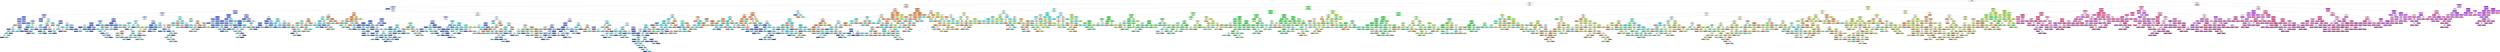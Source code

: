 digraph Tree {
node [shape=box, style="filled", color="black", fontname="helvetica"] ;
edge [fontname="helvetica"] ;
0 [label="X[6] <= 120.0\ngini = 0.857\nsamples = 8708\nvalue = [1260, 1246, 1239, 1254, 1208, 1257, 1244]", fillcolor="#ffffff"] ;
1 [label="X[6] <= 60.5\ngini = 0.8\nsamples = 6207\nvalue = [1260, 1246, 1239, 1254, 1208, 0, 0]", fillcolor="#ffffff"] ;
0 -> 1 [labeldistance=2.5, labelangle=45, headlabel="True"] ;
2 [label="X[5] <= 738.5\ngini = 0.665\nsamples = 2993\nvalue = [882, 32, 0, 871, 1208, 0, 0]", fillcolor="#e0e5fb"] ;
1 -> 2 ;
3 [label="X[6] <= 19.5\ngini = 0.584\nsamples = 2020\nvalue = [291, 13, 0, 595, 1121, 0, 0]", fillcolor="#b6c1f5"] ;
2 -> 3 ;
4 [label="gini = 0.0\nsamples = 302\nvalue = [0, 0, 0, 0, 302, 0, 0]", fillcolor="#3956e5"] ;
3 -> 4 ;
5 [label="X[5] <= 133.5\ngini = 0.624\nsamples = 1718\nvalue = [291, 13, 0, 595, 819, 0, 0]", fillcolor="#d8ddfa"] ;
3 -> 5 ;
6 [label="X[2] <= 1.5\ngini = 0.499\nsamples = 695\nvalue = [49, 4, 0, 192, 450, 0, 0]", fillcolor="#99a8f2"] ;
5 -> 6 ;
7 [label="X[5] <= 29.5\ngini = 0.569\nsamples = 410\nvalue = [42, 4, 0, 135, 229, 0, 0]", fillcolor="#bbc5f6"] ;
6 -> 7 ;
8 [label="X[4] <= 3.5\ngini = 0.42\nsamples = 143\nvalue = [5, 0, 0, 35, 103, 0, 0]", fillcolor="#8295ef"] ;
7 -> 8 ;
9 [label="X[5] <= 10.5\ngini = 0.243\nsamples = 72\nvalue = [1, 0, 0, 9, 62, 0, 0]", fillcolor="#5871e9"] ;
8 -> 9 ;
10 [label="gini = 0.0\nsamples = 21\nvalue = [0, 0, 0, 0, 21, 0, 0]", fillcolor="#3956e5"] ;
9 -> 10 ;
11 [label="X[0] <= 0.5\ngini = 0.322\nsamples = 51\nvalue = [1, 0, 0, 9, 41, 0, 0]", fillcolor="#687eeb"] ;
9 -> 11 ;
12 [label="gini = 0.0\nsamples = 13\nvalue = [0, 0, 0, 0, 13, 0, 0]", fillcolor="#3956e5"] ;
11 -> 12 ;
13 [label="X[2] <= 0.5\ngini = 0.4\nsamples = 38\nvalue = [1, 0, 0, 9, 28, 0, 0]", fillcolor="#7d90ee"] ;
11 -> 13 ;
14 [label="X[6] <= 25.0\ngini = 0.482\nsamples = 28\nvalue = [1, 0, 0, 9, 18, 0, 0]", fillcolor="#a1aff3"] ;
13 -> 14 ;
15 [label="gini = 0.0\nsamples = 1\nvalue = [1, 0, 0, 0, 0, 0, 0]", fillcolor="#e58139"] ;
14 -> 15 ;
16 [label="X[1] <= 3.5\ngini = 0.444\nsamples = 27\nvalue = [0, 0, 0, 9, 18, 0, 0]", fillcolor="#9caaf2"] ;
14 -> 16 ;
17 [label="X[6] <= 33.5\ngini = 0.5\nsamples = 12\nvalue = [0, 0, 0, 6, 6, 0, 0]", fillcolor="#ffffff"] ;
16 -> 17 ;
18 [label="gini = 0.0\nsamples = 2\nvalue = [0, 0, 0, 0, 2, 0, 0]", fillcolor="#3956e5"] ;
17 -> 18 ;
19 [label="X[1] <= 2.5\ngini = 0.48\nsamples = 10\nvalue = [0, 0, 0, 6, 4, 0, 0]", fillcolor="#bdf6f5"] ;
17 -> 19 ;
20 [label="X[5] <= 18.5\ngini = 0.49\nsamples = 7\nvalue = [0, 0, 0, 3, 4, 0, 0]", fillcolor="#ced5f8"] ;
19 -> 20 ;
21 [label="X[6] <= 58.5\ngini = 0.375\nsamples = 4\nvalue = [0, 0, 0, 3, 1, 0, 0]", fillcolor="#7beeec"] ;
20 -> 21 ;
22 [label="X[4] <= 2.0\ngini = 0.5\nsamples = 2\nvalue = [0, 0, 0, 1, 1, 0, 0]", fillcolor="#ffffff"] ;
21 -> 22 ;
23 [label="gini = 0.0\nsamples = 1\nvalue = [0, 0, 0, 0, 1, 0, 0]", fillcolor="#3956e5"] ;
22 -> 23 ;
24 [label="gini = 0.0\nsamples = 1\nvalue = [0, 0, 0, 1, 0, 0, 0]", fillcolor="#39e5e2"] ;
22 -> 24 ;
25 [label="gini = 0.0\nsamples = 2\nvalue = [0, 0, 0, 2, 0, 0, 0]", fillcolor="#39e5e2"] ;
21 -> 25 ;
26 [label="gini = 0.0\nsamples = 3\nvalue = [0, 0, 0, 0, 3, 0, 0]", fillcolor="#3956e5"] ;
20 -> 26 ;
27 [label="gini = 0.0\nsamples = 3\nvalue = [0, 0, 0, 3, 0, 0, 0]", fillcolor="#39e5e2"] ;
19 -> 27 ;
28 [label="X[6] <= 30.5\ngini = 0.32\nsamples = 15\nvalue = [0, 0, 0, 3, 12, 0, 0]", fillcolor="#6a80ec"] ;
16 -> 28 ;
29 [label="X[5] <= 27.5\ngini = 0.444\nsamples = 3\nvalue = [0, 0, 0, 2, 1, 0, 0]", fillcolor="#9cf2f0"] ;
28 -> 29 ;
30 [label="gini = 0.0\nsamples = 2\nvalue = [0, 0, 0, 2, 0, 0, 0]", fillcolor="#39e5e2"] ;
29 -> 30 ;
31 [label="gini = 0.0\nsamples = 1\nvalue = [0, 0, 0, 0, 1, 0, 0]", fillcolor="#3956e5"] ;
29 -> 31 ;
32 [label="X[1] <= 5.5\ngini = 0.153\nsamples = 12\nvalue = [0, 0, 0, 1, 11, 0, 0]", fillcolor="#4b65e7"] ;
28 -> 32 ;
33 [label="gini = 0.0\nsamples = 9\nvalue = [0, 0, 0, 0, 9, 0, 0]", fillcolor="#3956e5"] ;
32 -> 33 ;
34 [label="X[4] <= 2.0\ngini = 0.444\nsamples = 3\nvalue = [0, 0, 0, 1, 2, 0, 0]", fillcolor="#9caaf2"] ;
32 -> 34 ;
35 [label="gini = 0.0\nsamples = 2\nvalue = [0, 0, 0, 0, 2, 0, 0]", fillcolor="#3956e5"] ;
34 -> 35 ;
36 [label="gini = 0.0\nsamples = 1\nvalue = [0, 0, 0, 1, 0, 0, 0]", fillcolor="#39e5e2"] ;
34 -> 36 ;
37 [label="gini = 0.0\nsamples = 10\nvalue = [0, 0, 0, 0, 10, 0, 0]", fillcolor="#3956e5"] ;
13 -> 37 ;
38 [label="X[5] <= 6.5\ngini = 0.529\nsamples = 71\nvalue = [4, 0, 0, 26, 41, 0, 0]", fillcolor="#bdc7f6"] ;
8 -> 38 ;
39 [label="X[5] <= 3.5\ngini = 0.208\nsamples = 17\nvalue = [0, 0, 0, 2, 15, 0, 0]", fillcolor="#536de8"] ;
38 -> 39 ;
40 [label="X[0] <= 0.5\ngini = 0.444\nsamples = 6\nvalue = [0, 0, 0, 2, 4, 0, 0]", fillcolor="#9caaf2"] ;
39 -> 40 ;
41 [label="gini = 0.0\nsamples = 3\nvalue = [0, 0, 0, 0, 3, 0, 0]", fillcolor="#3956e5"] ;
40 -> 41 ;
42 [label="X[1] <= 3.0\ngini = 0.444\nsamples = 3\nvalue = [0, 0, 0, 2, 1, 0, 0]", fillcolor="#9cf2f0"] ;
40 -> 42 ;
43 [label="gini = 0.0\nsamples = 1\nvalue = [0, 0, 0, 1, 0, 0, 0]", fillcolor="#39e5e2"] ;
42 -> 43 ;
44 [label="X[3] <= 0.5\ngini = 0.5\nsamples = 2\nvalue = [0, 0, 0, 1, 1, 0, 0]", fillcolor="#ffffff"] ;
42 -> 44 ;
45 [label="gini = 0.0\nsamples = 1\nvalue = [0, 0, 0, 0, 1, 0, 0]", fillcolor="#3956e5"] ;
44 -> 45 ;
46 [label="gini = 0.0\nsamples = 1\nvalue = [0, 0, 0, 1, 0, 0, 0]", fillcolor="#39e5e2"] ;
44 -> 46 ;
47 [label="gini = 0.0\nsamples = 11\nvalue = [0, 0, 0, 0, 11, 0, 0]", fillcolor="#3956e5"] ;
39 -> 47 ;
48 [label="X[2] <= 0.5\ngini = 0.565\nsamples = 54\nvalue = [4, 0, 0, 24, 26, 0, 0]", fillcolor="#f2f4fd"] ;
38 -> 48 ;
49 [label="X[5] <= 17.0\ngini = 0.569\nsamples = 34\nvalue = [4, 0, 0, 19, 11, 0, 0]", fillcolor="#baf6f5"] ;
48 -> 49 ;
50 [label="X[5] <= 9.5\ngini = 0.58\nsamples = 20\nvalue = [2, 0, 0, 8, 10, 0, 0]", fillcolor="#dee3fb"] ;
49 -> 50 ;
51 [label="X[0] <= 0.5\ngini = 0.32\nsamples = 5\nvalue = [0, 0, 0, 4, 1, 0, 0]", fillcolor="#6aece9"] ;
50 -> 51 ;
52 [label="X[3] <= 0.5\ngini = 0.5\nsamples = 2\nvalue = [0, 0, 0, 1, 1, 0, 0]", fillcolor="#ffffff"] ;
51 -> 52 ;
53 [label="gini = 0.0\nsamples = 1\nvalue = [0, 0, 0, 1, 0, 0, 0]", fillcolor="#39e5e2"] ;
52 -> 53 ;
54 [label="gini = 0.0\nsamples = 1\nvalue = [0, 0, 0, 0, 1, 0, 0]", fillcolor="#3956e5"] ;
52 -> 54 ;
55 [label="gini = 0.0\nsamples = 3\nvalue = [0, 0, 0, 3, 0, 0, 0]", fillcolor="#39e5e2"] ;
51 -> 55 ;
56 [label="X[5] <= 13.5\ngini = 0.551\nsamples = 15\nvalue = [2, 0, 0, 4, 9, 0, 0]", fillcolor="#a5b2f3"] ;
50 -> 56 ;
57 [label="X[6] <= 38.5\ngini = 0.346\nsamples = 9\nvalue = [0, 0, 0, 2, 7, 0, 0]", fillcolor="#7286ec"] ;
56 -> 57 ;
58 [label="X[6] <= 26.0\ngini = 0.48\nsamples = 5\nvalue = [0, 0, 0, 2, 3, 0, 0]", fillcolor="#bdc7f6"] ;
57 -> 58 ;
59 [label="gini = 0.0\nsamples = 2\nvalue = [0, 0, 0, 0, 2, 0, 0]", fillcolor="#3956e5"] ;
58 -> 59 ;
60 [label="X[5] <= 12.5\ngini = 0.444\nsamples = 3\nvalue = [0, 0, 0, 2, 1, 0, 0]", fillcolor="#9cf2f0"] ;
58 -> 60 ;
61 [label="gini = 0.0\nsamples = 2\nvalue = [0, 0, 0, 2, 0, 0, 0]", fillcolor="#39e5e2"] ;
60 -> 61 ;
62 [label="gini = 0.0\nsamples = 1\nvalue = [0, 0, 0, 0, 1, 0, 0]", fillcolor="#3956e5"] ;
60 -> 62 ;
63 [label="gini = 0.0\nsamples = 4\nvalue = [0, 0, 0, 0, 4, 0, 0]", fillcolor="#3956e5"] ;
57 -> 63 ;
64 [label="X[5] <= 15.0\ngini = 0.667\nsamples = 6\nvalue = [2, 0, 0, 2, 2, 0, 0]", fillcolor="#ffffff"] ;
56 -> 64 ;
65 [label="gini = 0.0\nsamples = 2\nvalue = [2, 0, 0, 0, 0, 0, 0]", fillcolor="#e58139"] ;
64 -> 65 ;
66 [label="X[6] <= 42.0\ngini = 0.5\nsamples = 4\nvalue = [0, 0, 0, 2, 2, 0, 0]", fillcolor="#ffffff"] ;
64 -> 66 ;
67 [label="gini = 0.0\nsamples = 1\nvalue = [0, 0, 0, 0, 1, 0, 0]", fillcolor="#3956e5"] ;
66 -> 67 ;
68 [label="X[6] <= 53.5\ngini = 0.444\nsamples = 3\nvalue = [0, 0, 0, 2, 1, 0, 0]", fillcolor="#9cf2f0"] ;
66 -> 68 ;
69 [label="gini = 0.0\nsamples = 2\nvalue = [0, 0, 0, 2, 0, 0, 0]", fillcolor="#39e5e2"] ;
68 -> 69 ;
70 [label="gini = 0.0\nsamples = 1\nvalue = [0, 0, 0, 0, 1, 0, 0]", fillcolor="#3956e5"] ;
68 -> 70 ;
71 [label="X[1] <= 0.5\ngini = 0.357\nsamples = 14\nvalue = [2, 0, 0, 11, 1, 0, 0]", fillcolor="#6bece9"] ;
49 -> 71 ;
72 [label="gini = 0.0\nsamples = 1\nvalue = [1, 0, 0, 0, 0, 0, 0]", fillcolor="#e58139"] ;
71 -> 72 ;
73 [label="X[6] <= 31.0\ngini = 0.272\nsamples = 13\nvalue = [1, 0, 0, 11, 1, 0, 0]", fillcolor="#5ae9e7"] ;
71 -> 73 ;
74 [label="X[1] <= 2.0\ngini = 0.667\nsamples = 3\nvalue = [1, 0, 0, 1, 1, 0, 0]", fillcolor="#ffffff"] ;
73 -> 74 ;
75 [label="gini = 0.0\nsamples = 1\nvalue = [0, 0, 0, 1, 0, 0, 0]", fillcolor="#39e5e2"] ;
74 -> 75 ;
76 [label="X[0] <= 0.5\ngini = 0.5\nsamples = 2\nvalue = [1, 0, 0, 0, 1, 0, 0]", fillcolor="#ffffff"] ;
74 -> 76 ;
77 [label="gini = 0.0\nsamples = 1\nvalue = [0, 0, 0, 0, 1, 0, 0]", fillcolor="#3956e5"] ;
76 -> 77 ;
78 [label="gini = 0.0\nsamples = 1\nvalue = [1, 0, 0, 0, 0, 0, 0]", fillcolor="#e58139"] ;
76 -> 78 ;
79 [label="gini = 0.0\nsamples = 10\nvalue = [0, 0, 0, 10, 0, 0, 0]", fillcolor="#39e5e2"] ;
73 -> 79 ;
80 [label="X[0] <= 0.5\ngini = 0.375\nsamples = 20\nvalue = [0, 0, 0, 5, 15, 0, 0]", fillcolor="#7b8eee"] ;
48 -> 80 ;
81 [label="gini = 0.0\nsamples = 10\nvalue = [0, 0, 0, 0, 10, 0, 0]", fillcolor="#3956e5"] ;
80 -> 81 ;
82 [label="X[1] <= 5.5\ngini = 0.5\nsamples = 10\nvalue = [0, 0, 0, 5, 5, 0, 0]", fillcolor="#ffffff"] ;
80 -> 82 ;
83 [label="X[1] <= 4.0\ngini = 0.469\nsamples = 8\nvalue = [0, 0, 0, 3, 5, 0, 0]", fillcolor="#b0bbf5"] ;
82 -> 83 ;
84 [label="X[3] <= 0.5\ngini = 0.48\nsamples = 5\nvalue = [0, 0, 0, 3, 2, 0, 0]", fillcolor="#bdf6f5"] ;
83 -> 84 ;
85 [label="gini = 0.0\nsamples = 3\nvalue = [0, 0, 0, 3, 0, 0, 0]", fillcolor="#39e5e2"] ;
84 -> 85 ;
86 [label="gini = 0.0\nsamples = 2\nvalue = [0, 0, 0, 0, 2, 0, 0]", fillcolor="#3956e5"] ;
84 -> 86 ;
87 [label="gini = 0.0\nsamples = 3\nvalue = [0, 0, 0, 0, 3, 0, 0]", fillcolor="#3956e5"] ;
83 -> 87 ;
88 [label="gini = 0.0\nsamples = 2\nvalue = [0, 0, 0, 2, 0, 0, 0]", fillcolor="#39e5e2"] ;
82 -> 88 ;
89 [label="X[4] <= 3.5\ngini = 0.618\nsamples = 267\nvalue = [37, 4, 0, 100, 126, 0, 0]", fillcolor="#e0e5fb"] ;
7 -> 89 ;
90 [label="X[0] <= 0.5\ngini = 0.567\nsamples = 208\nvalue = [19, 3, 0, 70, 116, 0, 0]", fillcolor="#bdc7f6"] ;
89 -> 90 ;
91 [label="X[2] <= 0.5\ngini = 0.393\nsamples = 108\nvalue = [2, 0, 0, 26, 80, 0, 0]", fillcolor="#7d90ee"] ;
90 -> 91 ;
92 [label="X[4] <= 2.5\ngini = 0.473\nsamples = 74\nvalue = [2, 0, 0, 24, 48, 0, 0]", fillcolor="#a0aef3"] ;
91 -> 92 ;
93 [label="X[4] <= 0.5\ngini = 0.334\nsamples = 52\nvalue = [0, 0, 0, 11, 41, 0, 0]", fillcolor="#6e83ec"] ;
92 -> 93 ;
94 [label="X[5] <= 69.0\ngini = 0.5\nsamples = 18\nvalue = [0, 0, 0, 9, 9, 0, 0]", fillcolor="#ffffff"] ;
93 -> 94 ;
95 [label="X[6] <= 54.0\ngini = 0.18\nsamples = 10\nvalue = [0, 0, 0, 1, 9, 0, 0]", fillcolor="#4f69e8"] ;
94 -> 95 ;
96 [label="gini = 0.0\nsamples = 8\nvalue = [0, 0, 0, 0, 8, 0, 0]", fillcolor="#3956e5"] ;
95 -> 96 ;
97 [label="X[3] <= 0.5\ngini = 0.5\nsamples = 2\nvalue = [0, 0, 0, 1, 1, 0, 0]", fillcolor="#ffffff"] ;
95 -> 97 ;
98 [label="gini = 0.0\nsamples = 1\nvalue = [0, 0, 0, 0, 1, 0, 0]", fillcolor="#3956e5"] ;
97 -> 98 ;
99 [label="gini = 0.0\nsamples = 1\nvalue = [0, 0, 0, 1, 0, 0, 0]", fillcolor="#39e5e2"] ;
97 -> 99 ;
100 [label="gini = 0.0\nsamples = 8\nvalue = [0, 0, 0, 8, 0, 0, 0]", fillcolor="#39e5e2"] ;
94 -> 100 ;
101 [label="X[6] <= 57.0\ngini = 0.111\nsamples = 34\nvalue = [0, 0, 0, 2, 32, 0, 0]", fillcolor="#4561e7"] ;
93 -> 101 ;
102 [label="X[5] <= 107.0\ngini = 0.062\nsamples = 31\nvalue = [0, 0, 0, 1, 30, 0, 0]", fillcolor="#405ce6"] ;
101 -> 102 ;
103 [label="gini = 0.0\nsamples = 25\nvalue = [0, 0, 0, 0, 25, 0, 0]", fillcolor="#3956e5"] ;
102 -> 103 ;
104 [label="X[5] <= 109.5\ngini = 0.278\nsamples = 6\nvalue = [0, 0, 0, 1, 5, 0, 0]", fillcolor="#6178ea"] ;
102 -> 104 ;
105 [label="gini = 0.0\nsamples = 1\nvalue = [0, 0, 0, 1, 0, 0, 0]", fillcolor="#39e5e2"] ;
104 -> 105 ;
106 [label="gini = 0.0\nsamples = 5\nvalue = [0, 0, 0, 0, 5, 0, 0]", fillcolor="#3956e5"] ;
104 -> 106 ;
107 [label="X[5] <= 94.0\ngini = 0.444\nsamples = 3\nvalue = [0, 0, 0, 1, 2, 0, 0]", fillcolor="#9caaf2"] ;
101 -> 107 ;
108 [label="gini = 0.0\nsamples = 2\nvalue = [0, 0, 0, 0, 2, 0, 0]", fillcolor="#3956e5"] ;
107 -> 108 ;
109 [label="gini = 0.0\nsamples = 1\nvalue = [0, 0, 0, 1, 0, 0, 0]", fillcolor="#39e5e2"] ;
107 -> 109 ;
110 [label="X[5] <= 39.5\ngini = 0.541\nsamples = 22\nvalue = [2, 0, 0, 13, 7, 0, 0]", fillcolor="#b0f5f3"] ;
92 -> 110 ;
111 [label="gini = 0.0\nsamples = 4\nvalue = [0, 0, 0, 0, 4, 0, 0]", fillcolor="#3956e5"] ;
110 -> 111 ;
112 [label="X[5] <= 116.5\ngini = 0.438\nsamples = 18\nvalue = [2, 0, 0, 13, 3, 0, 0]", fillcolor="#7beeec"] ;
110 -> 112 ;
113 [label="X[5] <= 58.0\ngini = 0.305\nsamples = 16\nvalue = [0, 0, 0, 13, 3, 0, 0]", fillcolor="#67ebe9"] ;
112 -> 113 ;
114 [label="X[5] <= 48.0\ngini = 0.444\nsamples = 9\nvalue = [0, 0, 0, 6, 3, 0, 0]", fillcolor="#9cf2f0"] ;
113 -> 114 ;
115 [label="gini = 0.0\nsamples = 3\nvalue = [0, 0, 0, 3, 0, 0, 0]", fillcolor="#39e5e2"] ;
114 -> 115 ;
116 [label="X[6] <= 28.5\ngini = 0.5\nsamples = 6\nvalue = [0, 0, 0, 3, 3, 0, 0]", fillcolor="#ffffff"] ;
114 -> 116 ;
117 [label="gini = 0.0\nsamples = 1\nvalue = [0, 0, 0, 0, 1, 0, 0]", fillcolor="#3956e5"] ;
116 -> 117 ;
118 [label="X[1] <= 2.5\ngini = 0.48\nsamples = 5\nvalue = [0, 0, 0, 3, 2, 0, 0]", fillcolor="#bdf6f5"] ;
116 -> 118 ;
119 [label="gini = 0.0\nsamples = 2\nvalue = [0, 0, 0, 2, 0, 0, 0]", fillcolor="#39e5e2"] ;
118 -> 119 ;
120 [label="X[6] <= 39.5\ngini = 0.444\nsamples = 3\nvalue = [0, 0, 0, 1, 2, 0, 0]", fillcolor="#9caaf2"] ;
118 -> 120 ;
121 [label="gini = 0.0\nsamples = 1\nvalue = [0, 0, 0, 1, 0, 0, 0]", fillcolor="#39e5e2"] ;
120 -> 121 ;
122 [label="gini = 0.0\nsamples = 2\nvalue = [0, 0, 0, 0, 2, 0, 0]", fillcolor="#3956e5"] ;
120 -> 122 ;
123 [label="gini = 0.0\nsamples = 7\nvalue = [0, 0, 0, 7, 0, 0, 0]", fillcolor="#39e5e2"] ;
113 -> 123 ;
124 [label="gini = 0.0\nsamples = 2\nvalue = [2, 0, 0, 0, 0, 0, 0]", fillcolor="#e58139"] ;
112 -> 124 ;
125 [label="X[6] <= 58.5\ngini = 0.111\nsamples = 34\nvalue = [0, 0, 0, 2, 32, 0, 0]", fillcolor="#4561e7"] ;
91 -> 125 ;
126 [label="X[5] <= 114.5\ngini = 0.061\nsamples = 32\nvalue = [0, 0, 0, 1, 31, 0, 0]", fillcolor="#3f5be6"] ;
125 -> 126 ;
127 [label="gini = 0.0\nsamples = 25\nvalue = [0, 0, 0, 0, 25, 0, 0]", fillcolor="#3956e5"] ;
126 -> 127 ;
128 [label="X[1] <= 0.5\ngini = 0.245\nsamples = 7\nvalue = [0, 0, 0, 1, 6, 0, 0]", fillcolor="#5a72e9"] ;
126 -> 128 ;
129 [label="X[4] <= 1.5\ngini = 0.5\nsamples = 2\nvalue = [0, 0, 0, 1, 1, 0, 0]", fillcolor="#ffffff"] ;
128 -> 129 ;
130 [label="gini = 0.0\nsamples = 1\nvalue = [0, 0, 0, 1, 0, 0, 0]", fillcolor="#39e5e2"] ;
129 -> 130 ;
131 [label="gini = 0.0\nsamples = 1\nvalue = [0, 0, 0, 0, 1, 0, 0]", fillcolor="#3956e5"] ;
129 -> 131 ;
132 [label="gini = 0.0\nsamples = 5\nvalue = [0, 0, 0, 0, 5, 0, 0]", fillcolor="#3956e5"] ;
128 -> 132 ;
133 [label="X[3] <= 0.5\ngini = 0.5\nsamples = 2\nvalue = [0, 0, 0, 1, 1, 0, 0]", fillcolor="#ffffff"] ;
125 -> 133 ;
134 [label="gini = 0.0\nsamples = 1\nvalue = [0, 0, 0, 0, 1, 0, 0]", fillcolor="#3956e5"] ;
133 -> 134 ;
135 [label="gini = 0.0\nsamples = 1\nvalue = [0, 0, 0, 1, 0, 0, 0]", fillcolor="#39e5e2"] ;
133 -> 135 ;
136 [label="X[1] <= 3.5\ngini = 0.647\nsamples = 100\nvalue = [17, 3, 0, 44, 36, 0, 0]", fillcolor="#e6fcfb"] ;
90 -> 136 ;
137 [label="X[6] <= 33.0\ngini = 0.627\nsamples = 45\nvalue = [11, 3, 0, 24, 7, 0, 0]", fillcolor="#b3f5f4"] ;
136 -> 137 ;
138 [label="X[1] <= 2.5\ngini = 0.165\nsamples = 11\nvalue = [1, 0, 0, 10, 0, 0, 0]", fillcolor="#4de8e5"] ;
137 -> 138 ;
139 [label="gini = 0.0\nsamples = 9\nvalue = [0, 0, 0, 9, 0, 0, 0]", fillcolor="#39e5e2"] ;
138 -> 139 ;
140 [label="X[3] <= 0.5\ngini = 0.5\nsamples = 2\nvalue = [1, 0, 0, 1, 0, 0, 0]", fillcolor="#ffffff"] ;
138 -> 140 ;
141 [label="gini = 0.0\nsamples = 1\nvalue = [0, 0, 0, 1, 0, 0, 0]", fillcolor="#39e5e2"] ;
140 -> 141 ;
142 [label="gini = 0.0\nsamples = 1\nvalue = [1, 0, 0, 0, 0, 0, 0]", fillcolor="#e58139"] ;
140 -> 142 ;
143 [label="X[6] <= 59.5\ngini = 0.694\nsamples = 34\nvalue = [10, 3, 0, 14, 7, 0, 0]", fillcolor="#defbfa"] ;
137 -> 143 ;
144 [label="X[6] <= 58.5\ngini = 0.644\nsamples = 29\nvalue = [9, 0, 0, 13, 7, 0, 0]", fillcolor="#d7faf9"] ;
143 -> 144 ;
145 [label="X[5] <= 35.5\ngini = 0.623\nsamples = 27\nvalue = [9, 0, 0, 13, 5, 0, 0]", fillcolor="#d3f9f9"] ;
144 -> 145 ;
146 [label="gini = 0.0\nsamples = 2\nvalue = [0, 0, 0, 0, 2, 0, 0]", fillcolor="#3956e5"] ;
145 -> 146 ;
147 [label="X[4] <= 0.5\ngini = 0.586\nsamples = 25\nvalue = [9, 0, 0, 13, 3, 0, 0]", fillcolor="#cef8f8"] ;
145 -> 147 ;
148 [label="X[5] <= 38.5\ngini = 0.408\nsamples = 7\nvalue = [5, 0, 0, 2, 0, 0, 0]", fillcolor="#efb388"] ;
147 -> 148 ;
149 [label="gini = 0.0\nsamples = 1\nvalue = [0, 0, 0, 1, 0, 0, 0]", fillcolor="#39e5e2"] ;
148 -> 149 ;
150 [label="X[5] <= 89.5\ngini = 0.278\nsamples = 6\nvalue = [5, 0, 0, 1, 0, 0, 0]", fillcolor="#ea9a61"] ;
148 -> 150 ;
151 [label="gini = 0.0\nsamples = 4\nvalue = [4, 0, 0, 0, 0, 0, 0]", fillcolor="#e58139"] ;
150 -> 151 ;
152 [label="X[5] <= 101.0\ngini = 0.5\nsamples = 2\nvalue = [1, 0, 0, 1, 0, 0, 0]", fillcolor="#ffffff"] ;
150 -> 152 ;
153 [label="gini = 0.0\nsamples = 1\nvalue = [0, 0, 0, 1, 0, 0, 0]", fillcolor="#39e5e2"] ;
152 -> 153 ;
154 [label="gini = 0.0\nsamples = 1\nvalue = [1, 0, 0, 0, 0, 0, 0]", fillcolor="#e58139"] ;
152 -> 154 ;
155 [label="X[5] <= 120.0\ngini = 0.549\nsamples = 18\nvalue = [4, 0, 0, 11, 3, 0, 0]", fillcolor="#9cf2f0"] ;
147 -> 155 ;
156 [label="X[4] <= 1.5\ngini = 0.427\nsamples = 15\nvalue = [2, 0, 0, 11, 2, 0, 0]", fillcolor="#76edeb"] ;
155 -> 156 ;
157 [label="X[1] <= 2.5\ngini = 0.444\nsamples = 6\nvalue = [0, 0, 0, 4, 2, 0, 0]", fillcolor="#9cf2f0"] ;
156 -> 157 ;
158 [label="X[2] <= 0.5\ngini = 0.444\nsamples = 3\nvalue = [0, 0, 0, 1, 2, 0, 0]", fillcolor="#9caaf2"] ;
157 -> 158 ;
159 [label="gini = 0.0\nsamples = 1\nvalue = [0, 0, 0, 1, 0, 0, 0]", fillcolor="#39e5e2"] ;
158 -> 159 ;
160 [label="gini = 0.0\nsamples = 2\nvalue = [0, 0, 0, 0, 2, 0, 0]", fillcolor="#3956e5"] ;
158 -> 160 ;
161 [label="gini = 0.0\nsamples = 3\nvalue = [0, 0, 0, 3, 0, 0, 0]", fillcolor="#39e5e2"] ;
157 -> 161 ;
162 [label="X[5] <= 76.5\ngini = 0.346\nsamples = 9\nvalue = [2, 0, 0, 7, 0, 0, 0]", fillcolor="#72ecea"] ;
156 -> 162 ;
163 [label="gini = 0.0\nsamples = 4\nvalue = [0, 0, 0, 4, 0, 0, 0]", fillcolor="#39e5e2"] ;
162 -> 163 ;
164 [label="X[5] <= 87.5\ngini = 0.48\nsamples = 5\nvalue = [2, 0, 0, 3, 0, 0, 0]", fillcolor="#bdf6f5"] ;
162 -> 164 ;
165 [label="gini = 0.0\nsamples = 2\nvalue = [2, 0, 0, 0, 0, 0, 0]", fillcolor="#e58139"] ;
164 -> 165 ;
166 [label="gini = 0.0\nsamples = 3\nvalue = [0, 0, 0, 3, 0, 0, 0]", fillcolor="#39e5e2"] ;
164 -> 166 ;
167 [label="X[3] <= 0.5\ngini = 0.444\nsamples = 3\nvalue = [2, 0, 0, 0, 1, 0, 0]", fillcolor="#f2c09c"] ;
155 -> 167 ;
168 [label="gini = 0.0\nsamples = 1\nvalue = [0, 0, 0, 0, 1, 0, 0]", fillcolor="#3956e5"] ;
167 -> 168 ;
169 [label="gini = 0.0\nsamples = 2\nvalue = [2, 0, 0, 0, 0, 0, 0]", fillcolor="#e58139"] ;
167 -> 169 ;
170 [label="gini = 0.0\nsamples = 2\nvalue = [0, 0, 0, 0, 2, 0, 0]", fillcolor="#3956e5"] ;
144 -> 170 ;
171 [label="X[5] <= 36.5\ngini = 0.56\nsamples = 5\nvalue = [1, 3, 0, 1, 0, 0, 0]", fillcolor="#dbf29c"] ;
143 -> 171 ;
172 [label="gini = 0.0\nsamples = 1\nvalue = [0, 0, 0, 1, 0, 0, 0]", fillcolor="#39e5e2"] ;
171 -> 172 ;
173 [label="X[5] <= 92.0\ngini = 0.375\nsamples = 4\nvalue = [1, 3, 0, 0, 0, 0, 0]", fillcolor="#cfee7b"] ;
171 -> 173 ;
174 [label="X[2] <= 0.5\ngini = 0.5\nsamples = 2\nvalue = [1, 1, 0, 0, 0, 0, 0]", fillcolor="#ffffff"] ;
173 -> 174 ;
175 [label="gini = 0.0\nsamples = 1\nvalue = [0, 1, 0, 0, 0, 0, 0]", fillcolor="#b7e539"] ;
174 -> 175 ;
176 [label="gini = 0.0\nsamples = 1\nvalue = [1, 0, 0, 0, 0, 0, 0]", fillcolor="#e58139"] ;
174 -> 176 ;
177 [label="gini = 0.0\nsamples = 2\nvalue = [0, 2, 0, 0, 0, 0, 0]", fillcolor="#b7e539"] ;
173 -> 177 ;
178 [label="X[5] <= 71.0\ngini = 0.578\nsamples = 55\nvalue = [6, 0, 0, 20, 29, 0, 0]", fillcolor="#ccd4f8"] ;
136 -> 178 ;
179 [label="X[1] <= 5.5\ngini = 0.384\nsamples = 27\nvalue = [0, 0, 0, 7, 20, 0, 0]", fillcolor="#7e91ee"] ;
178 -> 179 ;
180 [label="X[5] <= 37.0\ngini = 0.236\nsamples = 22\nvalue = [0, 0, 0, 3, 19, 0, 0]", fillcolor="#5871e9"] ;
179 -> 180 ;
181 [label="gini = 0.0\nsamples = 2\nvalue = [0, 0, 0, 2, 0, 0, 0]", fillcolor="#39e5e2"] ;
180 -> 181 ;
182 [label="X[6] <= 24.5\ngini = 0.095\nsamples = 20\nvalue = [0, 0, 0, 1, 19, 0, 0]", fillcolor="#435fe6"] ;
180 -> 182 ;
183 [label="X[2] <= 0.5\ngini = 0.444\nsamples = 3\nvalue = [0, 0, 0, 1, 2, 0, 0]", fillcolor="#9caaf2"] ;
182 -> 183 ;
184 [label="gini = 0.0\nsamples = 2\nvalue = [0, 0, 0, 0, 2, 0, 0]", fillcolor="#3956e5"] ;
183 -> 184 ;
185 [label="gini = 0.0\nsamples = 1\nvalue = [0, 0, 0, 1, 0, 0, 0]", fillcolor="#39e5e2"] ;
183 -> 185 ;
186 [label="gini = 0.0\nsamples = 17\nvalue = [0, 0, 0, 0, 17, 0, 0]", fillcolor="#3956e5"] ;
182 -> 186 ;
187 [label="X[5] <= 45.0\ngini = 0.32\nsamples = 5\nvalue = [0, 0, 0, 4, 1, 0, 0]", fillcolor="#6aece9"] ;
179 -> 187 ;
188 [label="gini = 0.0\nsamples = 1\nvalue = [0, 0, 0, 0, 1, 0, 0]", fillcolor="#3956e5"] ;
187 -> 188 ;
189 [label="gini = 0.0\nsamples = 4\nvalue = [0, 0, 0, 4, 0, 0, 0]", fillcolor="#39e5e2"] ;
187 -> 189 ;
190 [label="X[6] <= 25.5\ngini = 0.635\nsamples = 28\nvalue = [6, 0, 0, 13, 9, 0, 0]", fillcolor="#d5faf9"] ;
178 -> 190 ;
191 [label="gini = 0.0\nsamples = 4\nvalue = [0, 0, 0, 4, 0, 0, 0]", fillcolor="#39e5e2"] ;
190 -> 191 ;
192 [label="X[1] <= 5.5\ngini = 0.656\nsamples = 24\nvalue = [6, 0, 0, 9, 9, 0, 0]", fillcolor="#ffffff"] ;
190 -> 192 ;
193 [label="X[3] <= 0.5\ngini = 0.632\nsamples = 22\nvalue = [4, 0, 0, 9, 9, 0, 0]", fillcolor="#ffffff"] ;
192 -> 193 ;
194 [label="X[5] <= 110.5\ngini = 0.375\nsamples = 8\nvalue = [0, 0, 0, 2, 6, 0, 0]", fillcolor="#7b8eee"] ;
193 -> 194 ;
195 [label="gini = 0.0\nsamples = 6\nvalue = [0, 0, 0, 0, 6, 0, 0]", fillcolor="#3956e5"] ;
194 -> 195 ;
196 [label="gini = 0.0\nsamples = 2\nvalue = [0, 0, 0, 2, 0, 0, 0]", fillcolor="#39e5e2"] ;
194 -> 196 ;
197 [label="X[6] <= 30.0\ngini = 0.622\nsamples = 14\nvalue = [4, 0, 0, 7, 3, 0, 0]", fillcolor="#c4f7f6"] ;
193 -> 197 ;
198 [label="gini = 0.0\nsamples = 2\nvalue = [0, 0, 0, 0, 2, 0, 0]", fillcolor="#3956e5"] ;
197 -> 198 ;
199 [label="X[5] <= 118.5\ngini = 0.542\nsamples = 12\nvalue = [4, 0, 0, 7, 1, 0, 0]", fillcolor="#b5f5f4"] ;
197 -> 199 ;
200 [label="X[6] <= 58.5\ngini = 0.46\nsamples = 10\nvalue = [2, 0, 0, 7, 1, 0, 0]", fillcolor="#83efed"] ;
199 -> 200 ;
201 [label="X[4] <= 2.5\ngini = 0.346\nsamples = 9\nvalue = [2, 0, 0, 7, 0, 0, 0]", fillcolor="#72ecea"] ;
200 -> 201 ;
202 [label="gini = 0.0\nsamples = 5\nvalue = [0, 0, 0, 5, 0, 0, 0]", fillcolor="#39e5e2"] ;
201 -> 202 ;
203 [label="X[5] <= 84.5\ngini = 0.5\nsamples = 4\nvalue = [2, 0, 0, 2, 0, 0, 0]", fillcolor="#ffffff"] ;
201 -> 203 ;
204 [label="gini = 0.0\nsamples = 1\nvalue = [0, 0, 0, 1, 0, 0, 0]", fillcolor="#39e5e2"] ;
203 -> 204 ;
205 [label="X[6] <= 35.0\ngini = 0.444\nsamples = 3\nvalue = [2, 0, 0, 1, 0, 0, 0]", fillcolor="#f2c09c"] ;
203 -> 205 ;
206 [label="gini = 0.0\nsamples = 1\nvalue = [0, 0, 0, 1, 0, 0, 0]", fillcolor="#39e5e2"] ;
205 -> 206 ;
207 [label="gini = 0.0\nsamples = 2\nvalue = [2, 0, 0, 0, 0, 0, 0]", fillcolor="#e58139"] ;
205 -> 207 ;
208 [label="gini = 0.0\nsamples = 1\nvalue = [0, 0, 0, 0, 1, 0, 0]", fillcolor="#3956e5"] ;
200 -> 208 ;
209 [label="gini = 0.0\nsamples = 2\nvalue = [2, 0, 0, 0, 0, 0, 0]", fillcolor="#e58139"] ;
199 -> 209 ;
210 [label="gini = 0.0\nsamples = 2\nvalue = [2, 0, 0, 0, 0, 0, 0]", fillcolor="#e58139"] ;
192 -> 210 ;
211 [label="X[6] <= 48.0\ngini = 0.619\nsamples = 59\nvalue = [18, 1, 0, 30, 10, 0, 0]", fillcolor="#c5f7f7"] ;
89 -> 211 ;
212 [label="X[2] <= 0.5\ngini = 0.506\nsamples = 38\nvalue = [8, 0, 0, 25, 5, 0, 0]", fillcolor="#8ff0ef"] ;
211 -> 212 ;
213 [label="X[5] <= 53.5\ngini = 0.48\nsamples = 20\nvalue = [8, 0, 0, 12, 0, 0, 0]", fillcolor="#bdf6f5"] ;
212 -> 213 ;
214 [label="X[5] <= 33.0\ngini = 0.165\nsamples = 11\nvalue = [1, 0, 0, 10, 0, 0, 0]", fillcolor="#4de8e5"] ;
213 -> 214 ;
215 [label="gini = 0.0\nsamples = 1\nvalue = [1, 0, 0, 0, 0, 0, 0]", fillcolor="#e58139"] ;
214 -> 215 ;
216 [label="gini = 0.0\nsamples = 10\nvalue = [0, 0, 0, 10, 0, 0, 0]", fillcolor="#39e5e2"] ;
214 -> 216 ;
217 [label="X[6] <= 46.0\ngini = 0.346\nsamples = 9\nvalue = [7, 0, 0, 2, 0, 0, 0]", fillcolor="#eca572"] ;
213 -> 217 ;
218 [label="gini = 0.0\nsamples = 6\nvalue = [6, 0, 0, 0, 0, 0, 0]", fillcolor="#e58139"] ;
217 -> 218 ;
219 [label="X[1] <= 4.5\ngini = 0.444\nsamples = 3\nvalue = [1, 0, 0, 2, 0, 0, 0]", fillcolor="#9cf2f0"] ;
217 -> 219 ;
220 [label="gini = 0.0\nsamples = 2\nvalue = [0, 0, 0, 2, 0, 0, 0]", fillcolor="#39e5e2"] ;
219 -> 220 ;
221 [label="gini = 0.0\nsamples = 1\nvalue = [1, 0, 0, 0, 0, 0, 0]", fillcolor="#e58139"] ;
219 -> 221 ;
222 [label="X[3] <= 0.5\ngini = 0.401\nsamples = 18\nvalue = [0, 0, 0, 13, 5, 0, 0]", fillcolor="#85efed"] ;
212 -> 222 ;
223 [label="gini = 0.0\nsamples = 8\nvalue = [0, 0, 0, 8, 0, 0, 0]", fillcolor="#39e5e2"] ;
222 -> 223 ;
224 [label="X[5] <= 76.5\ngini = 0.5\nsamples = 10\nvalue = [0, 0, 0, 5, 5, 0, 0]", fillcolor="#ffffff"] ;
222 -> 224 ;
225 [label="X[0] <= 0.5\ngini = 0.408\nsamples = 7\nvalue = [0, 0, 0, 2, 5, 0, 0]", fillcolor="#889aef"] ;
224 -> 225 ;
226 [label="gini = 0.0\nsamples = 5\nvalue = [0, 0, 0, 0, 5, 0, 0]", fillcolor="#3956e5"] ;
225 -> 226 ;
227 [label="gini = 0.0\nsamples = 2\nvalue = [0, 0, 0, 2, 0, 0, 0]", fillcolor="#39e5e2"] ;
225 -> 227 ;
228 [label="gini = 0.0\nsamples = 3\nvalue = [0, 0, 0, 3, 0, 0, 0]", fillcolor="#39e5e2"] ;
224 -> 228 ;
229 [label="X[5] <= 35.0\ngini = 0.658\nsamples = 21\nvalue = [10, 1, 0, 5, 5, 0, 0]", fillcolor="#f7d8c1"] ;
211 -> 229 ;
230 [label="gini = 0.0\nsamples = 2\nvalue = [0, 0, 0, 2, 0, 0, 0]", fillcolor="#39e5e2"] ;
229 -> 230 ;
231 [label="X[6] <= 56.5\ngini = 0.626\nsamples = 19\nvalue = [10, 1, 0, 3, 5, 0, 0]", fillcolor="#f6d2b8"] ;
229 -> 231 ;
232 [label="X[0] <= 0.5\ngini = 0.43\nsamples = 11\nvalue = [8, 0, 0, 2, 1, 0, 0]", fillcolor="#eeab7b"] ;
231 -> 232 ;
233 [label="X[3] <= 0.5\ngini = 0.611\nsamples = 6\nvalue = [3, 0, 0, 2, 1, 0, 0]", fillcolor="#f8e0ce"] ;
232 -> 233 ;
234 [label="X[5] <= 87.0\ngini = 0.48\nsamples = 5\nvalue = [3, 0, 0, 2, 0, 0, 0]", fillcolor="#f6d5bd"] ;
233 -> 234 ;
235 [label="X[5] <= 48.5\ngini = 0.444\nsamples = 3\nvalue = [1, 0, 0, 2, 0, 0, 0]", fillcolor="#9cf2f0"] ;
234 -> 235 ;
236 [label="gini = 0.0\nsamples = 1\nvalue = [1, 0, 0, 0, 0, 0, 0]", fillcolor="#e58139"] ;
235 -> 236 ;
237 [label="gini = 0.0\nsamples = 2\nvalue = [0, 0, 0, 2, 0, 0, 0]", fillcolor="#39e5e2"] ;
235 -> 237 ;
238 [label="gini = 0.0\nsamples = 2\nvalue = [2, 0, 0, 0, 0, 0, 0]", fillcolor="#e58139"] ;
234 -> 238 ;
239 [label="gini = 0.0\nsamples = 1\nvalue = [0, 0, 0, 0, 1, 0, 0]", fillcolor="#3956e5"] ;
233 -> 239 ;
240 [label="gini = 0.0\nsamples = 5\nvalue = [5, 0, 0, 0, 0, 0, 0]", fillcolor="#e58139"] ;
232 -> 240 ;
241 [label="X[2] <= 0.5\ngini = 0.656\nsamples = 8\nvalue = [2, 1, 0, 1, 4, 0, 0]", fillcolor="#bdc7f6"] ;
231 -> 241 ;
242 [label="X[5] <= 76.0\ngini = 0.444\nsamples = 3\nvalue = [2, 1, 0, 0, 0, 0, 0]", fillcolor="#f2c09c"] ;
241 -> 242 ;
243 [label="gini = 0.0\nsamples = 2\nvalue = [2, 0, 0, 0, 0, 0, 0]", fillcolor="#e58139"] ;
242 -> 243 ;
244 [label="gini = 0.0\nsamples = 1\nvalue = [0, 1, 0, 0, 0, 0, 0]", fillcolor="#b7e539"] ;
242 -> 244 ;
245 [label="X[5] <= 61.5\ngini = 0.32\nsamples = 5\nvalue = [0, 0, 0, 1, 4, 0, 0]", fillcolor="#6a80ec"] ;
241 -> 245 ;
246 [label="gini = 0.0\nsamples = 4\nvalue = [0, 0, 0, 0, 4, 0, 0]", fillcolor="#3956e5"] ;
245 -> 246 ;
247 [label="gini = 0.0\nsamples = 1\nvalue = [0, 0, 0, 1, 0, 0, 0]", fillcolor="#39e5e2"] ;
245 -> 247 ;
248 [label="X[4] <= 3.5\ngini = 0.358\nsamples = 285\nvalue = [7, 0, 0, 57, 221, 0, 0]", fillcolor="#7185ec"] ;
6 -> 248 ;
249 [label="X[3] <= 0.5\ngini = 0.149\nsamples = 123\nvalue = [0, 0, 0, 10, 113, 0, 0]", fillcolor="#4b65e7"] ;
248 -> 249 ;
250 [label="X[5] <= 116.0\ngini = 0.03\nsamples = 66\nvalue = [0, 0, 0, 1, 65, 0, 0]", fillcolor="#3c59e5"] ;
249 -> 250 ;
251 [label="gini = 0.0\nsamples = 54\nvalue = [0, 0, 0, 0, 54, 0, 0]", fillcolor="#3956e5"] ;
250 -> 251 ;
252 [label="X[5] <= 119.5\ngini = 0.153\nsamples = 12\nvalue = [0, 0, 0, 1, 11, 0, 0]", fillcolor="#4b65e7"] ;
250 -> 252 ;
253 [label="X[4] <= 2.5\ngini = 0.444\nsamples = 3\nvalue = [0, 0, 0, 1, 2, 0, 0]", fillcolor="#9caaf2"] ;
252 -> 253 ;
254 [label="gini = 0.0\nsamples = 2\nvalue = [0, 0, 0, 0, 2, 0, 0]", fillcolor="#3956e5"] ;
253 -> 254 ;
255 [label="gini = 0.0\nsamples = 1\nvalue = [0, 0, 0, 1, 0, 0, 0]", fillcolor="#39e5e2"] ;
253 -> 255 ;
256 [label="gini = 0.0\nsamples = 9\nvalue = [0, 0, 0, 0, 9, 0, 0]", fillcolor="#3956e5"] ;
252 -> 256 ;
257 [label="X[6] <= 56.0\ngini = 0.266\nsamples = 57\nvalue = [0, 0, 0, 9, 48, 0, 0]", fillcolor="#5e76ea"] ;
249 -> 257 ;
258 [label="X[5] <= 124.0\ngini = 0.226\nsamples = 54\nvalue = [0, 0, 0, 7, 47, 0, 0]", fillcolor="#566fe9"] ;
257 -> 258 ;
259 [label="X[5] <= 85.5\ngini = 0.159\nsamples = 46\nvalue = [0, 0, 0, 4, 42, 0, 0]", fillcolor="#4c66e7"] ;
258 -> 259 ;
260 [label="X[5] <= 58.5\ngini = 0.278\nsamples = 24\nvalue = [0, 0, 0, 4, 20, 0, 0]", fillcolor="#6178ea"] ;
259 -> 260 ;
261 [label="gini = 0.0\nsamples = 14\nvalue = [0, 0, 0, 0, 14, 0, 0]", fillcolor="#3956e5"] ;
260 -> 261 ;
262 [label="X[1] <= 3.5\ngini = 0.48\nsamples = 10\nvalue = [0, 0, 0, 4, 6, 0, 0]", fillcolor="#bdc7f6"] ;
260 -> 262 ;
263 [label="X[4] <= 1.5\ngini = 0.444\nsamples = 6\nvalue = [0, 0, 0, 4, 2, 0, 0]", fillcolor="#9cf2f0"] ;
262 -> 263 ;
264 [label="gini = 0.0\nsamples = 3\nvalue = [0, 0, 0, 3, 0, 0, 0]", fillcolor="#39e5e2"] ;
263 -> 264 ;
265 [label="X[5] <= 69.5\ngini = 0.444\nsamples = 3\nvalue = [0, 0, 0, 1, 2, 0, 0]", fillcolor="#9caaf2"] ;
263 -> 265 ;
266 [label="gini = 0.0\nsamples = 2\nvalue = [0, 0, 0, 0, 2, 0, 0]", fillcolor="#3956e5"] ;
265 -> 266 ;
267 [label="gini = 0.0\nsamples = 1\nvalue = [0, 0, 0, 1, 0, 0, 0]", fillcolor="#39e5e2"] ;
265 -> 267 ;
268 [label="gini = 0.0\nsamples = 4\nvalue = [0, 0, 0, 0, 4, 0, 0]", fillcolor="#3956e5"] ;
262 -> 268 ;
269 [label="gini = 0.0\nsamples = 22\nvalue = [0, 0, 0, 0, 22, 0, 0]", fillcolor="#3956e5"] ;
259 -> 269 ;
270 [label="X[4] <= 2.0\ngini = 0.469\nsamples = 8\nvalue = [0, 0, 0, 3, 5, 0, 0]", fillcolor="#b0bbf5"] ;
258 -> 270 ;
271 [label="gini = 0.0\nsamples = 5\nvalue = [0, 0, 0, 0, 5, 0, 0]", fillcolor="#3956e5"] ;
270 -> 271 ;
272 [label="gini = 0.0\nsamples = 3\nvalue = [0, 0, 0, 3, 0, 0, 0]", fillcolor="#39e5e2"] ;
270 -> 272 ;
273 [label="X[0] <= 0.5\ngini = 0.444\nsamples = 3\nvalue = [0, 0, 0, 2, 1, 0, 0]", fillcolor="#9cf2f0"] ;
257 -> 273 ;
274 [label="gini = 0.0\nsamples = 1\nvalue = [0, 0, 0, 0, 1, 0, 0]", fillcolor="#3956e5"] ;
273 -> 274 ;
275 [label="gini = 0.0\nsamples = 2\nvalue = [0, 0, 0, 2, 0, 0, 0]", fillcolor="#39e5e2"] ;
273 -> 275 ;
276 [label="X[5] <= 71.5\ngini = 0.47\nsamples = 162\nvalue = [7, 0, 0, 47, 108, 0, 0]", fillcolor="#96a5f1"] ;
248 -> 276 ;
277 [label="X[0] <= 0.5\ngini = 0.372\nsamples = 113\nvalue = [2, 0, 0, 25, 86, 0, 0]", fillcolor="#768aed"] ;
276 -> 277 ;
278 [label="X[5] <= 69.5\ngini = 0.12\nsamples = 47\nvalue = [0, 0, 0, 3, 44, 0, 0]", fillcolor="#4662e7"] ;
277 -> 278 ;
279 [label="X[6] <= 21.0\ngini = 0.083\nsamples = 46\nvalue = [0, 0, 0, 2, 44, 0, 0]", fillcolor="#425ee6"] ;
278 -> 279 ;
280 [label="X[1] <= 2.5\ngini = 0.5\nsamples = 2\nvalue = [0, 0, 0, 1, 1, 0, 0]", fillcolor="#ffffff"] ;
279 -> 280 ;
281 [label="gini = 0.0\nsamples = 1\nvalue = [0, 0, 0, 0, 1, 0, 0]", fillcolor="#3956e5"] ;
280 -> 281 ;
282 [label="gini = 0.0\nsamples = 1\nvalue = [0, 0, 0, 1, 0, 0, 0]", fillcolor="#39e5e2"] ;
280 -> 282 ;
283 [label="X[5] <= 52.5\ngini = 0.044\nsamples = 44\nvalue = [0, 0, 0, 1, 43, 0, 0]", fillcolor="#3e5ae6"] ;
279 -> 283 ;
284 [label="gini = 0.0\nsamples = 31\nvalue = [0, 0, 0, 0, 31, 0, 0]", fillcolor="#3956e5"] ;
283 -> 284 ;
285 [label="X[5] <= 54.5\ngini = 0.142\nsamples = 13\nvalue = [0, 0, 0, 1, 12, 0, 0]", fillcolor="#4964e7"] ;
283 -> 285 ;
286 [label="X[1] <= 1.0\ngini = 0.5\nsamples = 2\nvalue = [0, 0, 0, 1, 1, 0, 0]", fillcolor="#ffffff"] ;
285 -> 286 ;
287 [label="gini = 0.0\nsamples = 1\nvalue = [0, 0, 0, 0, 1, 0, 0]", fillcolor="#3956e5"] ;
286 -> 287 ;
288 [label="gini = 0.0\nsamples = 1\nvalue = [0, 0, 0, 1, 0, 0, 0]", fillcolor="#39e5e2"] ;
286 -> 288 ;
289 [label="gini = 0.0\nsamples = 11\nvalue = [0, 0, 0, 0, 11, 0, 0]", fillcolor="#3956e5"] ;
285 -> 289 ;
290 [label="gini = 0.0\nsamples = 1\nvalue = [0, 0, 0, 1, 0, 0, 0]", fillcolor="#39e5e2"] ;
278 -> 290 ;
291 [label="X[5] <= 19.5\ngini = 0.483\nsamples = 66\nvalue = [2, 0, 0, 22, 42, 0, 0]", fillcolor="#a5b2f3"] ;
277 -> 291 ;
292 [label="gini = 0.0\nsamples = 17\nvalue = [0, 0, 0, 0, 17, 0, 0]", fillcolor="#3956e5"] ;
291 -> 292 ;
293 [label="X[1] <= 3.5\ngini = 0.536\nsamples = 49\nvalue = [2, 0, 0, 22, 25, 0, 0]", fillcolor="#e9ecfc"] ;
291 -> 293 ;
294 [label="X[5] <= 56.0\ngini = 0.448\nsamples = 24\nvalue = [2, 0, 0, 17, 5, 0, 0]", fillcolor="#82efed"] ;
293 -> 294 ;
295 [label="X[5] <= 35.5\ngini = 0.266\nsamples = 19\nvalue = [0, 0, 0, 16, 3, 0, 0]", fillcolor="#5eeae7"] ;
294 -> 295 ;
296 [label="X[1] <= 2.5\ngini = 0.42\nsamples = 10\nvalue = [0, 0, 0, 7, 3, 0, 0]", fillcolor="#8ef0ee"] ;
295 -> 296 ;
297 [label="X[5] <= 21.0\ngini = 0.5\nsamples = 6\nvalue = [0, 0, 0, 3, 3, 0, 0]", fillcolor="#ffffff"] ;
296 -> 297 ;
298 [label="gini = 0.0\nsamples = 1\nvalue = [0, 0, 0, 1, 0, 0, 0]", fillcolor="#39e5e2"] ;
297 -> 298 ;
299 [label="X[1] <= 1.0\ngini = 0.48\nsamples = 5\nvalue = [0, 0, 0, 2, 3, 0, 0]", fillcolor="#bdc7f6"] ;
297 -> 299 ;
300 [label="gini = 0.0\nsamples = 1\nvalue = [0, 0, 0, 1, 0, 0, 0]", fillcolor="#39e5e2"] ;
299 -> 300 ;
301 [label="X[5] <= 25.0\ngini = 0.375\nsamples = 4\nvalue = [0, 0, 0, 1, 3, 0, 0]", fillcolor="#7b8eee"] ;
299 -> 301 ;
302 [label="X[2] <= 4.5\ngini = 0.5\nsamples = 2\nvalue = [0, 0, 0, 1, 1, 0, 0]", fillcolor="#ffffff"] ;
301 -> 302 ;
303 [label="gini = 0.0\nsamples = 1\nvalue = [0, 0, 0, 1, 0, 0, 0]", fillcolor="#39e5e2"] ;
302 -> 303 ;
304 [label="gini = 0.0\nsamples = 1\nvalue = [0, 0, 0, 0, 1, 0, 0]", fillcolor="#3956e5"] ;
302 -> 304 ;
305 [label="gini = 0.0\nsamples = 2\nvalue = [0, 0, 0, 0, 2, 0, 0]", fillcolor="#3956e5"] ;
301 -> 305 ;
306 [label="gini = 0.0\nsamples = 4\nvalue = [0, 0, 0, 4, 0, 0, 0]", fillcolor="#39e5e2"] ;
296 -> 306 ;
307 [label="gini = 0.0\nsamples = 9\nvalue = [0, 0, 0, 9, 0, 0, 0]", fillcolor="#39e5e2"] ;
295 -> 307 ;
308 [label="X[5] <= 61.5\ngini = 0.64\nsamples = 5\nvalue = [2, 0, 0, 1, 2, 0, 0]", fillcolor="#ffffff"] ;
294 -> 308 ;
309 [label="gini = 0.0\nsamples = 2\nvalue = [2, 0, 0, 0, 0, 0, 0]", fillcolor="#e58139"] ;
308 -> 309 ;
310 [label="X[1] <= 1.0\ngini = 0.444\nsamples = 3\nvalue = [0, 0, 0, 1, 2, 0, 0]", fillcolor="#9caaf2"] ;
308 -> 310 ;
311 [label="gini = 0.0\nsamples = 1\nvalue = [0, 0, 0, 1, 0, 0, 0]", fillcolor="#39e5e2"] ;
310 -> 311 ;
312 [label="gini = 0.0\nsamples = 2\nvalue = [0, 0, 0, 0, 2, 0, 0]", fillcolor="#3956e5"] ;
310 -> 312 ;
313 [label="X[1] <= 5.5\ngini = 0.32\nsamples = 25\nvalue = [0, 0, 0, 5, 20, 0, 0]", fillcolor="#6a80ec"] ;
293 -> 313 ;
314 [label="X[6] <= 54.0\ngini = 0.105\nsamples = 18\nvalue = [0, 0, 0, 1, 17, 0, 0]", fillcolor="#4560e7"] ;
313 -> 314 ;
315 [label="gini = 0.0\nsamples = 17\nvalue = [0, 0, 0, 0, 17, 0, 0]", fillcolor="#3956e5"] ;
314 -> 315 ;
316 [label="gini = 0.0\nsamples = 1\nvalue = [0, 0, 0, 1, 0, 0, 0]", fillcolor="#39e5e2"] ;
314 -> 316 ;
317 [label="X[5] <= 28.5\ngini = 0.49\nsamples = 7\nvalue = [0, 0, 0, 4, 3, 0, 0]", fillcolor="#cef8f8"] ;
313 -> 317 ;
318 [label="gini = 0.0\nsamples = 3\nvalue = [0, 0, 0, 0, 3, 0, 0]", fillcolor="#3956e5"] ;
317 -> 318 ;
319 [label="gini = 0.0\nsamples = 4\nvalue = [0, 0, 0, 4, 0, 0, 0]", fillcolor="#39e5e2"] ;
317 -> 319 ;
320 [label="X[2] <= 3.5\ngini = 0.586\nsamples = 49\nvalue = [5, 0, 0, 22, 22, 0, 0]", fillcolor="#ffffff"] ;
276 -> 320 ;
321 [label="X[5] <= 131.0\ngini = 0.245\nsamples = 21\nvalue = [0, 0, 0, 3, 18, 0, 0]", fillcolor="#5a72e9"] ;
320 -> 321 ;
322 [label="X[5] <= 108.0\ngini = 0.18\nsamples = 20\nvalue = [0, 0, 0, 2, 18, 0, 0]", fillcolor="#4f69e8"] ;
321 -> 322 ;
323 [label="gini = 0.0\nsamples = 13\nvalue = [0, 0, 0, 0, 13, 0, 0]", fillcolor="#3956e5"] ;
322 -> 323 ;
324 [label="X[1] <= 2.5\ngini = 0.408\nsamples = 7\nvalue = [0, 0, 0, 2, 5, 0, 0]", fillcolor="#889aef"] ;
322 -> 324 ;
325 [label="gini = 0.0\nsamples = 4\nvalue = [0, 0, 0, 0, 4, 0, 0]", fillcolor="#3956e5"] ;
324 -> 325 ;
326 [label="X[6] <= 44.5\ngini = 0.444\nsamples = 3\nvalue = [0, 0, 0, 2, 1, 0, 0]", fillcolor="#9cf2f0"] ;
324 -> 326 ;
327 [label="gini = 0.0\nsamples = 1\nvalue = [0, 0, 0, 0, 1, 0, 0]", fillcolor="#3956e5"] ;
326 -> 327 ;
328 [label="gini = 0.0\nsamples = 2\nvalue = [0, 0, 0, 2, 0, 0, 0]", fillcolor="#39e5e2"] ;
326 -> 328 ;
329 [label="gini = 0.0\nsamples = 1\nvalue = [0, 0, 0, 1, 0, 0, 0]", fillcolor="#39e5e2"] ;
321 -> 329 ;
330 [label="X[0] <= 0.5\ngini = 0.487\nsamples = 28\nvalue = [5, 0, 0, 19, 4, 0, 0]", fillcolor="#86efed"] ;
320 -> 330 ;
331 [label="X[5] <= 115.0\ngini = 0.219\nsamples = 16\nvalue = [0, 0, 0, 14, 2, 0, 0]", fillcolor="#55e9e6"] ;
330 -> 331 ;
332 [label="gini = 0.0\nsamples = 12\nvalue = [0, 0, 0, 12, 0, 0, 0]", fillcolor="#39e5e2"] ;
331 -> 332 ;
333 [label="X[3] <= 0.5\ngini = 0.5\nsamples = 4\nvalue = [0, 0, 0, 2, 2, 0, 0]", fillcolor="#ffffff"] ;
331 -> 333 ;
334 [label="gini = 0.0\nsamples = 1\nvalue = [0, 0, 0, 1, 0, 0, 0]", fillcolor="#39e5e2"] ;
333 -> 334 ;
335 [label="X[5] <= 132.5\ngini = 0.444\nsamples = 3\nvalue = [0, 0, 0, 1, 2, 0, 0]", fillcolor="#9caaf2"] ;
333 -> 335 ;
336 [label="gini = 0.0\nsamples = 2\nvalue = [0, 0, 0, 0, 2, 0, 0]", fillcolor="#3956e5"] ;
335 -> 336 ;
337 [label="gini = 0.0\nsamples = 1\nvalue = [0, 0, 0, 1, 0, 0, 0]", fillcolor="#39e5e2"] ;
335 -> 337 ;
338 [label="X[5] <= 86.0\ngini = 0.625\nsamples = 12\nvalue = [5, 0, 0, 5, 2, 0, 0]", fillcolor="#ffffff"] ;
330 -> 338 ;
339 [label="gini = 0.0\nsamples = 2\nvalue = [0, 0, 0, 2, 0, 0, 0]", fillcolor="#39e5e2"] ;
338 -> 339 ;
340 [label="X[3] <= 0.5\ngini = 0.62\nsamples = 10\nvalue = [5, 0, 0, 3, 2, 0, 0]", fillcolor="#f8dbc6"] ;
338 -> 340 ;
341 [label="gini = 0.0\nsamples = 3\nvalue = [3, 0, 0, 0, 0, 0, 0]", fillcolor="#e58139"] ;
340 -> 341 ;
342 [label="X[6] <= 27.5\ngini = 0.653\nsamples = 7\nvalue = [2, 0, 0, 3, 2, 0, 0]", fillcolor="#d7faf9"] ;
340 -> 342 ;
343 [label="gini = 0.0\nsamples = 1\nvalue = [1, 0, 0, 0, 0, 0, 0]", fillcolor="#e58139"] ;
342 -> 343 ;
344 [label="X[5] <= 97.5\ngini = 0.611\nsamples = 6\nvalue = [1, 0, 0, 3, 2, 0, 0]", fillcolor="#cef8f8"] ;
342 -> 344 ;
345 [label="gini = 0.0\nsamples = 1\nvalue = [1, 0, 0, 0, 0, 0, 0]", fillcolor="#e58139"] ;
344 -> 345 ;
346 [label="X[2] <= 4.5\ngini = 0.48\nsamples = 5\nvalue = [0, 0, 0, 3, 2, 0, 0]", fillcolor="#bdf6f5"] ;
344 -> 346 ;
347 [label="X[6] <= 34.5\ngini = 0.444\nsamples = 3\nvalue = [0, 0, 0, 1, 2, 0, 0]", fillcolor="#9caaf2"] ;
346 -> 347 ;
348 [label="gini = 0.0\nsamples = 1\nvalue = [0, 0, 0, 0, 1, 0, 0]", fillcolor="#3956e5"] ;
347 -> 348 ;
349 [label="X[5] <= 108.5\ngini = 0.5\nsamples = 2\nvalue = [0, 0, 0, 1, 1, 0, 0]", fillcolor="#ffffff"] ;
347 -> 349 ;
350 [label="gini = 0.0\nsamples = 1\nvalue = [0, 0, 0, 1, 0, 0, 0]", fillcolor="#39e5e2"] ;
349 -> 350 ;
351 [label="gini = 0.0\nsamples = 1\nvalue = [0, 0, 0, 0, 1, 0, 0]", fillcolor="#3956e5"] ;
349 -> 351 ;
352 [label="gini = 0.0\nsamples = 2\nvalue = [0, 0, 0, 2, 0, 0, 0]", fillcolor="#39e5e2"] ;
346 -> 352 ;
353 [label="X[2] <= 0.5\ngini = 0.659\nsamples = 1023\nvalue = [242, 9, 0, 403, 369, 0, 0]", fillcolor="#f5fefd"] ;
5 -> 353 ;
354 [label="X[5] <= 309.5\ngini = 0.506\nsamples = 146\nvalue = [91, 3, 0, 47, 5, 0, 0]", fillcolor="#f3c7a7"] ;
353 -> 354 ;
355 [label="X[4] <= 2.5\ngini = 0.551\nsamples = 87\nvalue = [43, 0, 0, 39, 5, 0, 0]", fillcolor="#fdf4ee"] ;
354 -> 355 ;
356 [label="X[4] <= 0.5\ngini = 0.551\nsamples = 65\nvalue = [24, 0, 0, 36, 5, 0, 0]", fillcolor="#c5f7f7"] ;
355 -> 356 ;
357 [label="X[3] <= 0.5\ngini = 0.453\nsamples = 26\nvalue = [17, 0, 0, 9, 0, 0, 0]", fillcolor="#f3c4a2"] ;
356 -> 357 ;
358 [label="X[5] <= 184.0\ngini = 0.473\nsamples = 13\nvalue = [5, 0, 0, 8, 0, 0, 0]", fillcolor="#b5f5f4"] ;
357 -> 358 ;
359 [label="gini = 0.0\nsamples = 1\nvalue = [1, 0, 0, 0, 0, 0, 0]", fillcolor="#e58139"] ;
358 -> 359 ;
360 [label="X[1] <= 1.0\ngini = 0.444\nsamples = 12\nvalue = [4, 0, 0, 8, 0, 0, 0]", fillcolor="#9cf2f0"] ;
358 -> 360 ;
361 [label="gini = 0.0\nsamples = 2\nvalue = [0, 0, 0, 2, 0, 0, 0]", fillcolor="#39e5e2"] ;
360 -> 361 ;
362 [label="X[6] <= 33.0\ngini = 0.48\nsamples = 10\nvalue = [4, 0, 0, 6, 0, 0, 0]", fillcolor="#bdf6f5"] ;
360 -> 362 ;
363 [label="gini = 0.0\nsamples = 2\nvalue = [2, 0, 0, 0, 0, 0, 0]", fillcolor="#e58139"] ;
362 -> 363 ;
364 [label="X[1] <= 3.5\ngini = 0.375\nsamples = 8\nvalue = [2, 0, 0, 6, 0, 0, 0]", fillcolor="#7beeec"] ;
362 -> 364 ;
365 [label="X[6] <= 55.0\ngini = 0.444\nsamples = 3\nvalue = [2, 0, 0, 1, 0, 0, 0]", fillcolor="#f2c09c"] ;
364 -> 365 ;
366 [label="gini = 0.0\nsamples = 2\nvalue = [2, 0, 0, 0, 0, 0, 0]", fillcolor="#e58139"] ;
365 -> 366 ;
367 [label="gini = 0.0\nsamples = 1\nvalue = [0, 0, 0, 1, 0, 0, 0]", fillcolor="#39e5e2"] ;
365 -> 367 ;
368 [label="gini = 0.0\nsamples = 5\nvalue = [0, 0, 0, 5, 0, 0, 0]", fillcolor="#39e5e2"] ;
364 -> 368 ;
369 [label="X[5] <= 150.5\ngini = 0.142\nsamples = 13\nvalue = [12, 0, 0, 1, 0, 0, 0]", fillcolor="#e78c49"] ;
357 -> 369 ;
370 [label="X[5] <= 142.5\ngini = 0.5\nsamples = 2\nvalue = [1, 0, 0, 1, 0, 0, 0]", fillcolor="#ffffff"] ;
369 -> 370 ;
371 [label="gini = 0.0\nsamples = 1\nvalue = [1, 0, 0, 0, 0, 0, 0]", fillcolor="#e58139"] ;
370 -> 371 ;
372 [label="gini = 0.0\nsamples = 1\nvalue = [0, 0, 0, 1, 0, 0, 0]", fillcolor="#39e5e2"] ;
370 -> 372 ;
373 [label="gini = 0.0\nsamples = 11\nvalue = [11, 0, 0, 0, 0, 0, 0]", fillcolor="#e58139"] ;
369 -> 373 ;
374 [label="X[0] <= 0.5\ngini = 0.472\nsamples = 39\nvalue = [7, 0, 0, 27, 5, 0, 0]", fillcolor="#83efed"] ;
356 -> 374 ;
375 [label="X[5] <= 168.0\ngini = 0.219\nsamples = 24\nvalue = [0, 0, 0, 21, 3, 0, 0]", fillcolor="#55e9e6"] ;
374 -> 375 ;
376 [label="X[3] <= 0.5\ngini = 0.5\nsamples = 6\nvalue = [0, 0, 0, 3, 3, 0, 0]", fillcolor="#ffffff"] ;
375 -> 376 ;
377 [label="gini = 0.0\nsamples = 2\nvalue = [0, 0, 0, 2, 0, 0, 0]", fillcolor="#39e5e2"] ;
376 -> 377 ;
378 [label="X[1] <= 0.5\ngini = 0.375\nsamples = 4\nvalue = [0, 0, 0, 1, 3, 0, 0]", fillcolor="#7b8eee"] ;
376 -> 378 ;
379 [label="gini = 0.0\nsamples = 1\nvalue = [0, 0, 0, 1, 0, 0, 0]", fillcolor="#39e5e2"] ;
378 -> 379 ;
380 [label="gini = 0.0\nsamples = 3\nvalue = [0, 0, 0, 0, 3, 0, 0]", fillcolor="#3956e5"] ;
378 -> 380 ;
381 [label="gini = 0.0\nsamples = 18\nvalue = [0, 0, 0, 18, 0, 0, 0]", fillcolor="#39e5e2"] ;
375 -> 381 ;
382 [label="X[6] <= 38.0\ngini = 0.604\nsamples = 15\nvalue = [7, 0, 0, 6, 2, 0, 0]", fillcolor="#fcf1e9"] ;
374 -> 382 ;
383 [label="X[5] <= 151.5\ngini = 0.56\nsamples = 10\nvalue = [2, 0, 0, 6, 2, 0, 0]", fillcolor="#9cf2f0"] ;
382 -> 383 ;
384 [label="gini = 0.0\nsamples = 2\nvalue = [0, 0, 0, 0, 2, 0, 0]", fillcolor="#3956e5"] ;
383 -> 384 ;
385 [label="X[5] <= 252.5\ngini = 0.375\nsamples = 8\nvalue = [2, 0, 0, 6, 0, 0, 0]", fillcolor="#7beeec"] ;
383 -> 385 ;
386 [label="gini = 0.0\nsamples = 5\nvalue = [0, 0, 0, 5, 0, 0, 0]", fillcolor="#39e5e2"] ;
385 -> 386 ;
387 [label="X[5] <= 259.0\ngini = 0.444\nsamples = 3\nvalue = [2, 0, 0, 1, 0, 0, 0]", fillcolor="#f2c09c"] ;
385 -> 387 ;
388 [label="gini = 0.0\nsamples = 2\nvalue = [2, 0, 0, 0, 0, 0, 0]", fillcolor="#e58139"] ;
387 -> 388 ;
389 [label="gini = 0.0\nsamples = 1\nvalue = [0, 0, 0, 1, 0, 0, 0]", fillcolor="#39e5e2"] ;
387 -> 389 ;
390 [label="gini = 0.0\nsamples = 5\nvalue = [5, 0, 0, 0, 0, 0, 0]", fillcolor="#e58139"] ;
382 -> 390 ;
391 [label="X[5] <= 138.5\ngini = 0.236\nsamples = 22\nvalue = [19, 0, 0, 3, 0, 0, 0]", fillcolor="#e99558"] ;
355 -> 391 ;
392 [label="gini = 0.0\nsamples = 2\nvalue = [0, 0, 0, 2, 0, 0, 0]", fillcolor="#39e5e2"] ;
391 -> 392 ;
393 [label="X[6] <= 47.5\ngini = 0.095\nsamples = 20\nvalue = [19, 0, 0, 1, 0, 0, 0]", fillcolor="#e68843"] ;
391 -> 393 ;
394 [label="gini = 0.0\nsamples = 16\nvalue = [16, 0, 0, 0, 0, 0, 0]", fillcolor="#e58139"] ;
393 -> 394 ;
395 [label="X[6] <= 51.5\ngini = 0.375\nsamples = 4\nvalue = [3, 0, 0, 1, 0, 0, 0]", fillcolor="#eeab7b"] ;
393 -> 395 ;
396 [label="gini = 0.0\nsamples = 1\nvalue = [0, 0, 0, 1, 0, 0, 0]", fillcolor="#39e5e2"] ;
395 -> 396 ;
397 [label="gini = 0.0\nsamples = 3\nvalue = [3, 0, 0, 0, 0, 0, 0]", fillcolor="#e58139"] ;
395 -> 397 ;
398 [label="X[6] <= 59.5\ngini = 0.317\nsamples = 59\nvalue = [48, 3, 0, 8, 0, 0, 0]", fillcolor="#eb9c64"] ;
354 -> 398 ;
399 [label="X[6] <= 33.5\ngini = 0.249\nsamples = 55\nvalue = [47, 0, 0, 8, 0, 0, 0]", fillcolor="#e9965b"] ;
398 -> 399 ;
400 [label="X[4] <= 1.5\ngini = 0.457\nsamples = 17\nvalue = [11, 0, 0, 6, 0, 0, 0]", fillcolor="#f3c6a5"] ;
399 -> 400 ;
401 [label="X[4] <= 0.5\ngini = 0.48\nsamples = 10\nvalue = [4, 0, 0, 6, 0, 0, 0]", fillcolor="#bdf6f5"] ;
400 -> 401 ;
402 [label="gini = 0.0\nsamples = 3\nvalue = [3, 0, 0, 0, 0, 0, 0]", fillcolor="#e58139"] ;
401 -> 402 ;
403 [label="X[5] <= 472.0\ngini = 0.245\nsamples = 7\nvalue = [1, 0, 0, 6, 0, 0, 0]", fillcolor="#5ae9e7"] ;
401 -> 403 ;
404 [label="gini = 0.0\nsamples = 5\nvalue = [0, 0, 0, 5, 0, 0, 0]", fillcolor="#39e5e2"] ;
403 -> 404 ;
405 [label="X[1] <= 3.5\ngini = 0.5\nsamples = 2\nvalue = [1, 0, 0, 1, 0, 0, 0]", fillcolor="#ffffff"] ;
403 -> 405 ;
406 [label="gini = 0.0\nsamples = 1\nvalue = [0, 0, 0, 1, 0, 0, 0]", fillcolor="#39e5e2"] ;
405 -> 406 ;
407 [label="gini = 0.0\nsamples = 1\nvalue = [1, 0, 0, 0, 0, 0, 0]", fillcolor="#e58139"] ;
405 -> 407 ;
408 [label="gini = 0.0\nsamples = 7\nvalue = [7, 0, 0, 0, 0, 0, 0]", fillcolor="#e58139"] ;
400 -> 408 ;
409 [label="X[6] <= 56.0\ngini = 0.1\nsamples = 38\nvalue = [36, 0, 0, 2, 0, 0, 0]", fillcolor="#e68844"] ;
399 -> 409 ;
410 [label="gini = 0.0\nsamples = 32\nvalue = [32, 0, 0, 0, 0, 0, 0]", fillcolor="#e58139"] ;
409 -> 410 ;
411 [label="X[4] <= 1.5\ngini = 0.444\nsamples = 6\nvalue = [4, 0, 0, 2, 0, 0, 0]", fillcolor="#f2c09c"] ;
409 -> 411 ;
412 [label="X[4] <= 0.5\ngini = 0.444\nsamples = 3\nvalue = [1, 0, 0, 2, 0, 0, 0]", fillcolor="#9cf2f0"] ;
411 -> 412 ;
413 [label="gini = 0.0\nsamples = 1\nvalue = [1, 0, 0, 0, 0, 0, 0]", fillcolor="#e58139"] ;
412 -> 413 ;
414 [label="gini = 0.0\nsamples = 2\nvalue = [0, 0, 0, 2, 0, 0, 0]", fillcolor="#39e5e2"] ;
412 -> 414 ;
415 [label="gini = 0.0\nsamples = 3\nvalue = [3, 0, 0, 0, 0, 0, 0]", fillcolor="#e58139"] ;
411 -> 415 ;
416 [label="X[3] <= 0.5\ngini = 0.375\nsamples = 4\nvalue = [1, 3, 0, 0, 0, 0, 0]", fillcolor="#cfee7b"] ;
398 -> 416 ;
417 [label="gini = 0.0\nsamples = 1\nvalue = [1, 0, 0, 0, 0, 0, 0]", fillcolor="#e58139"] ;
416 -> 417 ;
418 [label="gini = 0.0\nsamples = 3\nvalue = [0, 3, 0, 0, 0, 0, 0]", fillcolor="#b7e539"] ;
416 -> 418 ;
419 [label="X[4] <= 3.5\ngini = 0.633\nsamples = 877\nvalue = [151, 6, 0, 356, 364, 0, 0]", fillcolor="#fcfcff"] ;
353 -> 419 ;
420 [label="X[0] <= 0.5\ngini = 0.597\nsamples = 719\nvalue = [85, 5, 0, 273, 356, 0, 0]", fillcolor="#dae0fa"] ;
419 -> 420 ;
421 [label="X[5] <= 365.0\ngini = 0.496\nsamples = 393\nvalue = [12, 2, 0, 135, 244, 0, 0]", fillcolor="#abb8f4"] ;
420 -> 421 ;
422 [label="X[3] <= 0.5\ngini = 0.324\nsamples = 177\nvalue = [0, 0, 0, 36, 141, 0, 0]", fillcolor="#6c81ec"] ;
421 -> 422 ;
423 [label="X[4] <= 2.5\ngini = 0.154\nsamples = 83\nvalue = [0, 0, 0, 7, 76, 0, 0]", fillcolor="#4b66e7"] ;
422 -> 423 ;
424 [label="X[2] <= 1.5\ngini = 0.061\nsamples = 63\nvalue = [0, 0, 0, 2, 61, 0, 0]", fillcolor="#3f5ce6"] ;
423 -> 424 ;
425 [label="X[4] <= 0.5\ngini = 0.188\nsamples = 19\nvalue = [0, 0, 0, 2, 17, 0, 0]", fillcolor="#506ae8"] ;
424 -> 425 ;
426 [label="X[6] <= 41.0\ngini = 0.444\nsamples = 3\nvalue = [0, 0, 0, 2, 1, 0, 0]", fillcolor="#9cf2f0"] ;
425 -> 426 ;
427 [label="gini = 0.0\nsamples = 2\nvalue = [0, 0, 0, 2, 0, 0, 0]", fillcolor="#39e5e2"] ;
426 -> 427 ;
428 [label="gini = 0.0\nsamples = 1\nvalue = [0, 0, 0, 0, 1, 0, 0]", fillcolor="#3956e5"] ;
426 -> 428 ;
429 [label="gini = 0.0\nsamples = 16\nvalue = [0, 0, 0, 0, 16, 0, 0]", fillcolor="#3956e5"] ;
425 -> 429 ;
430 [label="gini = 0.0\nsamples = 44\nvalue = [0, 0, 0, 0, 44, 0, 0]", fillcolor="#3956e5"] ;
424 -> 430 ;
431 [label="X[5] <= 236.0\ngini = 0.375\nsamples = 20\nvalue = [0, 0, 0, 5, 15, 0, 0]", fillcolor="#7b8eee"] ;
423 -> 431 ;
432 [label="gini = 0.0\nsamples = 14\nvalue = [0, 0, 0, 0, 14, 0, 0]", fillcolor="#3956e5"] ;
431 -> 432 ;
433 [label="X[6] <= 37.0\ngini = 0.278\nsamples = 6\nvalue = [0, 0, 0, 5, 1, 0, 0]", fillcolor="#61eae8"] ;
431 -> 433 ;
434 [label="X[6] <= 31.0\ngini = 0.444\nsamples = 3\nvalue = [0, 0, 0, 2, 1, 0, 0]", fillcolor="#9cf2f0"] ;
433 -> 434 ;
435 [label="gini = 0.0\nsamples = 2\nvalue = [0, 0, 0, 2, 0, 0, 0]", fillcolor="#39e5e2"] ;
434 -> 435 ;
436 [label="gini = 0.0\nsamples = 1\nvalue = [0, 0, 0, 0, 1, 0, 0]", fillcolor="#3956e5"] ;
434 -> 436 ;
437 [label="gini = 0.0\nsamples = 3\nvalue = [0, 0, 0, 3, 0, 0, 0]", fillcolor="#39e5e2"] ;
433 -> 437 ;
438 [label="X[6] <= 55.5\ngini = 0.427\nsamples = 94\nvalue = [0, 0, 0, 29, 65, 0, 0]", fillcolor="#91a1f1"] ;
422 -> 438 ;
439 [label="X[5] <= 346.0\ngini = 0.46\nsamples = 81\nvalue = [0, 0, 0, 29, 52, 0, 0]", fillcolor="#a7b4f4"] ;
438 -> 439 ;
440 [label="X[5] <= 220.0\ngini = 0.485\nsamples = 70\nvalue = [0, 0, 0, 29, 41, 0, 0]", fillcolor="#c5cef7"] ;
439 -> 440 ;
441 [label="X[2] <= 1.5\ngini = 0.332\nsamples = 19\nvalue = [0, 0, 0, 4, 15, 0, 0]", fillcolor="#6e83ec"] ;
440 -> 441 ;
442 [label="X[4] <= 1.5\ngini = 0.49\nsamples = 7\nvalue = [0, 0, 0, 4, 3, 0, 0]", fillcolor="#cef8f8"] ;
441 -> 442 ;
443 [label="gini = 0.0\nsamples = 3\nvalue = [0, 0, 0, 3, 0, 0, 0]", fillcolor="#39e5e2"] ;
442 -> 443 ;
444 [label="X[5] <= 203.0\ngini = 0.375\nsamples = 4\nvalue = [0, 0, 0, 1, 3, 0, 0]", fillcolor="#7b8eee"] ;
442 -> 444 ;
445 [label="gini = 0.0\nsamples = 2\nvalue = [0, 0, 0, 0, 2, 0, 0]", fillcolor="#3956e5"] ;
444 -> 445 ;
446 [label="X[1] <= 2.0\ngini = 0.5\nsamples = 2\nvalue = [0, 0, 0, 1, 1, 0, 0]", fillcolor="#ffffff"] ;
444 -> 446 ;
447 [label="gini = 0.0\nsamples = 1\nvalue = [0, 0, 0, 0, 1, 0, 0]", fillcolor="#3956e5"] ;
446 -> 447 ;
448 [label="gini = 0.0\nsamples = 1\nvalue = [0, 0, 0, 1, 0, 0, 0]", fillcolor="#39e5e2"] ;
446 -> 448 ;
449 [label="gini = 0.0\nsamples = 12\nvalue = [0, 0, 0, 0, 12, 0, 0]", fillcolor="#3956e5"] ;
441 -> 449 ;
450 [label="X[6] <= 24.0\ngini = 0.5\nsamples = 51\nvalue = [0, 0, 0, 25, 26, 0, 0]", fillcolor="#f7f8fe"] ;
440 -> 450 ;
451 [label="gini = 0.0\nsamples = 4\nvalue = [0, 0, 0, 4, 0, 0, 0]", fillcolor="#39e5e2"] ;
450 -> 451 ;
452 [label="X[6] <= 31.5\ngini = 0.494\nsamples = 47\nvalue = [0, 0, 0, 21, 26, 0, 0]", fillcolor="#d9defa"] ;
450 -> 452 ;
453 [label="X[5] <= 292.5\ngini = 0.32\nsamples = 10\nvalue = [0, 0, 0, 2, 8, 0, 0]", fillcolor="#6a80ec"] ;
452 -> 453 ;
454 [label="gini = 0.0\nsamples = 7\nvalue = [0, 0, 0, 0, 7, 0, 0]", fillcolor="#3956e5"] ;
453 -> 454 ;
455 [label="X[2] <= 2.0\ngini = 0.444\nsamples = 3\nvalue = [0, 0, 0, 2, 1, 0, 0]", fillcolor="#9cf2f0"] ;
453 -> 455 ;
456 [label="gini = 0.0\nsamples = 1\nvalue = [0, 0, 0, 0, 1, 0, 0]", fillcolor="#3956e5"] ;
455 -> 456 ;
457 [label="gini = 0.0\nsamples = 2\nvalue = [0, 0, 0, 2, 0, 0, 0]", fillcolor="#39e5e2"] ;
455 -> 457 ;
458 [label="X[4] <= 0.5\ngini = 0.5\nsamples = 37\nvalue = [0, 0, 0, 19, 18, 0, 0]", fillcolor="#f5fefd"] ;
452 -> 458 ;
459 [label="X[5] <= 237.0\ngini = 0.444\nsamples = 18\nvalue = [0, 0, 0, 12, 6, 0, 0]", fillcolor="#9cf2f0"] ;
458 -> 459 ;
460 [label="X[5] <= 231.0\ngini = 0.444\nsamples = 6\nvalue = [0, 0, 0, 2, 4, 0, 0]", fillcolor="#9caaf2"] ;
459 -> 460 ;
461 [label="X[1] <= 2.5\ngini = 0.444\nsamples = 3\nvalue = [0, 0, 0, 2, 1, 0, 0]", fillcolor="#9cf2f0"] ;
460 -> 461 ;
462 [label="gini = 0.0\nsamples = 2\nvalue = [0, 0, 0, 2, 0, 0, 0]", fillcolor="#39e5e2"] ;
461 -> 462 ;
463 [label="gini = 0.0\nsamples = 1\nvalue = [0, 0, 0, 0, 1, 0, 0]", fillcolor="#3956e5"] ;
461 -> 463 ;
464 [label="gini = 0.0\nsamples = 3\nvalue = [0, 0, 0, 0, 3, 0, 0]", fillcolor="#3956e5"] ;
460 -> 464 ;
465 [label="X[5] <= 290.5\ngini = 0.278\nsamples = 12\nvalue = [0, 0, 0, 10, 2, 0, 0]", fillcolor="#61eae8"] ;
459 -> 465 ;
466 [label="X[5] <= 273.0\ngini = 0.408\nsamples = 7\nvalue = [0, 0, 0, 5, 2, 0, 0]", fillcolor="#88efee"] ;
465 -> 466 ;
467 [label="gini = 0.0\nsamples = 4\nvalue = [0, 0, 0, 4, 0, 0, 0]", fillcolor="#39e5e2"] ;
466 -> 467 ;
468 [label="X[2] <= 3.5\ngini = 0.444\nsamples = 3\nvalue = [0, 0, 0, 1, 2, 0, 0]", fillcolor="#9caaf2"] ;
466 -> 468 ;
469 [label="gini = 0.0\nsamples = 2\nvalue = [0, 0, 0, 0, 2, 0, 0]", fillcolor="#3956e5"] ;
468 -> 469 ;
470 [label="gini = 0.0\nsamples = 1\nvalue = [0, 0, 0, 1, 0, 0, 0]", fillcolor="#39e5e2"] ;
468 -> 470 ;
471 [label="gini = 0.0\nsamples = 5\nvalue = [0, 0, 0, 5, 0, 0, 0]", fillcolor="#39e5e2"] ;
465 -> 471 ;
472 [label="X[4] <= 2.5\ngini = 0.465\nsamples = 19\nvalue = [0, 0, 0, 7, 12, 0, 0]", fillcolor="#acb9f4"] ;
458 -> 472 ;
473 [label="gini = 0.0\nsamples = 5\nvalue = [0, 0, 0, 0, 5, 0, 0]", fillcolor="#3956e5"] ;
472 -> 473 ;
474 [label="X[2] <= 4.5\ngini = 0.5\nsamples = 14\nvalue = [0, 0, 0, 7, 7, 0, 0]", fillcolor="#ffffff"] ;
472 -> 474 ;
475 [label="X[2] <= 1.5\ngini = 0.346\nsamples = 9\nvalue = [0, 0, 0, 2, 7, 0, 0]", fillcolor="#7286ec"] ;
474 -> 475 ;
476 [label="gini = 0.0\nsamples = 2\nvalue = [0, 0, 0, 2, 0, 0, 0]", fillcolor="#39e5e2"] ;
475 -> 476 ;
477 [label="gini = 0.0\nsamples = 7\nvalue = [0, 0, 0, 0, 7, 0, 0]", fillcolor="#3956e5"] ;
475 -> 477 ;
478 [label="gini = 0.0\nsamples = 5\nvalue = [0, 0, 0, 5, 0, 0, 0]", fillcolor="#39e5e2"] ;
474 -> 478 ;
479 [label="gini = 0.0\nsamples = 11\nvalue = [0, 0, 0, 0, 11, 0, 0]", fillcolor="#3956e5"] ;
439 -> 479 ;
480 [label="gini = 0.0\nsamples = 13\nvalue = [0, 0, 0, 0, 13, 0, 0]", fillcolor="#3956e5"] ;
438 -> 480 ;
481 [label="X[4] <= 2.5\ngini = 0.559\nsamples = 216\nvalue = [12, 2, 0, 99, 103, 0, 0]", fillcolor="#f8f9fe"] ;
421 -> 481 ;
482 [label="X[4] <= 0.5\ngini = 0.524\nsamples = 157\nvalue = [10, 1, 0, 51, 95, 0, 0]", fillcolor="#adb9f4"] ;
481 -> 482 ;
483 [label="X[3] <= 0.5\ngini = 0.533\nsamples = 58\nvalue = [10, 1, 0, 37, 10, 0, 0]", fillcolor="#90f0ef"] ;
482 -> 483 ;
484 [label="X[5] <= 472.5\ngini = 0.444\nsamples = 30\nvalue = [0, 0, 0, 20, 10, 0, 0]", fillcolor="#9cf2f0"] ;
483 -> 484 ;
485 [label="X[2] <= 1.5\ngini = 0.375\nsamples = 8\nvalue = [0, 0, 0, 2, 6, 0, 0]", fillcolor="#7b8eee"] ;
484 -> 485 ;
486 [label="gini = 0.0\nsamples = 2\nvalue = [0, 0, 0, 2, 0, 0, 0]", fillcolor="#39e5e2"] ;
485 -> 486 ;
487 [label="gini = 0.0\nsamples = 6\nvalue = [0, 0, 0, 0, 6, 0, 0]", fillcolor="#3956e5"] ;
485 -> 487 ;
488 [label="X[1] <= 2.5\ngini = 0.298\nsamples = 22\nvalue = [0, 0, 0, 18, 4, 0, 0]", fillcolor="#65ebe8"] ;
484 -> 488 ;
489 [label="X[5] <= 666.0\ngini = 0.117\nsamples = 16\nvalue = [0, 0, 0, 15, 1, 0, 0]", fillcolor="#46e7e4"] ;
488 -> 489 ;
490 [label="gini = 0.0\nsamples = 12\nvalue = [0, 0, 0, 12, 0, 0, 0]", fillcolor="#39e5e2"] ;
489 -> 490 ;
491 [label="X[2] <= 2.5\ngini = 0.375\nsamples = 4\nvalue = [0, 0, 0, 3, 1, 0, 0]", fillcolor="#7beeec"] ;
489 -> 491 ;
492 [label="gini = 0.0\nsamples = 1\nvalue = [0, 0, 0, 0, 1, 0, 0]", fillcolor="#3956e5"] ;
491 -> 492 ;
493 [label="gini = 0.0\nsamples = 3\nvalue = [0, 0, 0, 3, 0, 0, 0]", fillcolor="#39e5e2"] ;
491 -> 493 ;
494 [label="X[5] <= 592.5\ngini = 0.5\nsamples = 6\nvalue = [0, 0, 0, 3, 3, 0, 0]", fillcolor="#ffffff"] ;
488 -> 494 ;
495 [label="gini = 0.0\nsamples = 2\nvalue = [0, 0, 0, 0, 2, 0, 0]", fillcolor="#3956e5"] ;
494 -> 495 ;
496 [label="X[6] <= 29.5\ngini = 0.375\nsamples = 4\nvalue = [0, 0, 0, 3, 1, 0, 0]", fillcolor="#7beeec"] ;
494 -> 496 ;
497 [label="gini = 0.0\nsamples = 1\nvalue = [0, 0, 0, 0, 1, 0, 0]", fillcolor="#3956e5"] ;
496 -> 497 ;
498 [label="gini = 0.0\nsamples = 3\nvalue = [0, 0, 0, 3, 0, 0, 0]", fillcolor="#39e5e2"] ;
496 -> 498 ;
499 [label="X[2] <= 1.5\ngini = 0.503\nsamples = 28\nvalue = [10, 1, 0, 17, 0, 0, 0]", fillcolor="#b2f5f4"] ;
483 -> 499 ;
500 [label="X[6] <= 58.0\ngini = 0.245\nsamples = 7\nvalue = [6, 1, 0, 0, 0, 0, 0]", fillcolor="#e9965a"] ;
499 -> 500 ;
501 [label="gini = 0.0\nsamples = 6\nvalue = [6, 0, 0, 0, 0, 0, 0]", fillcolor="#e58139"] ;
500 -> 501 ;
502 [label="gini = 0.0\nsamples = 1\nvalue = [0, 1, 0, 0, 0, 0, 0]", fillcolor="#b7e539"] ;
500 -> 502 ;
503 [label="X[5] <= 594.5\ngini = 0.308\nsamples = 21\nvalue = [4, 0, 0, 17, 0, 0, 0]", fillcolor="#68ebe9"] ;
499 -> 503 ;
504 [label="gini = 0.0\nsamples = 14\nvalue = [0, 0, 0, 14, 0, 0, 0]", fillcolor="#39e5e2"] ;
503 -> 504 ;
505 [label="X[1] <= 2.5\ngini = 0.49\nsamples = 7\nvalue = [4, 0, 0, 3, 0, 0, 0]", fillcolor="#f8e0ce"] ;
503 -> 505 ;
506 [label="gini = 0.0\nsamples = 2\nvalue = [2, 0, 0, 0, 0, 0, 0]", fillcolor="#e58139"] ;
505 -> 506 ;
507 [label="X[6] <= 28.5\ngini = 0.48\nsamples = 5\nvalue = [2, 0, 0, 3, 0, 0, 0]", fillcolor="#bdf6f5"] ;
505 -> 507 ;
508 [label="gini = 0.0\nsamples = 2\nvalue = [0, 0, 0, 2, 0, 0, 0]", fillcolor="#39e5e2"] ;
507 -> 508 ;
509 [label="X[6] <= 55.0\ngini = 0.444\nsamples = 3\nvalue = [2, 0, 0, 1, 0, 0, 0]", fillcolor="#f2c09c"] ;
507 -> 509 ;
510 [label="gini = 0.0\nsamples = 2\nvalue = [2, 0, 0, 0, 0, 0, 0]", fillcolor="#e58139"] ;
509 -> 510 ;
511 [label="gini = 0.0\nsamples = 1\nvalue = [0, 0, 0, 1, 0, 0, 0]", fillcolor="#39e5e2"] ;
509 -> 511 ;
512 [label="X[2] <= 1.5\ngini = 0.243\nsamples = 99\nvalue = [0, 0, 0, 14, 85, 0, 0]", fillcolor="#5a72e9"] ;
482 -> 512 ;
513 [label="X[5] <= 511.5\ngini = 0.498\nsamples = 17\nvalue = [0, 0, 0, 9, 8, 0, 0]", fillcolor="#e9fcfc"] ;
512 -> 513 ;
514 [label="X[6] <= 48.0\ngini = 0.245\nsamples = 7\nvalue = [0, 0, 0, 1, 6, 0, 0]", fillcolor="#5a72e9"] ;
513 -> 514 ;
515 [label="gini = 0.0\nsamples = 5\nvalue = [0, 0, 0, 0, 5, 0, 0]", fillcolor="#3956e5"] ;
514 -> 515 ;
516 [label="X[5] <= 427.5\ngini = 0.5\nsamples = 2\nvalue = [0, 0, 0, 1, 1, 0, 0]", fillcolor="#ffffff"] ;
514 -> 516 ;
517 [label="gini = 0.0\nsamples = 1\nvalue = [0, 0, 0, 0, 1, 0, 0]", fillcolor="#3956e5"] ;
516 -> 517 ;
518 [label="gini = 0.0\nsamples = 1\nvalue = [0, 0, 0, 1, 0, 0, 0]", fillcolor="#39e5e2"] ;
516 -> 518 ;
519 [label="X[6] <= 49.5\ngini = 0.32\nsamples = 10\nvalue = [0, 0, 0, 8, 2, 0, 0]", fillcolor="#6aece9"] ;
513 -> 519 ;
520 [label="gini = 0.0\nsamples = 6\nvalue = [0, 0, 0, 6, 0, 0, 0]", fillcolor="#39e5e2"] ;
519 -> 520 ;
521 [label="X[1] <= 0.5\ngini = 0.5\nsamples = 4\nvalue = [0, 0, 0, 2, 2, 0, 0]", fillcolor="#ffffff"] ;
519 -> 521 ;
522 [label="gini = 0.0\nsamples = 1\nvalue = [0, 0, 0, 1, 0, 0, 0]", fillcolor="#39e5e2"] ;
521 -> 522 ;
523 [label="X[3] <= 0.5\ngini = 0.444\nsamples = 3\nvalue = [0, 0, 0, 1, 2, 0, 0]", fillcolor="#9caaf2"] ;
521 -> 523 ;
524 [label="gini = 0.0\nsamples = 1\nvalue = [0, 0, 0, 1, 0, 0, 0]", fillcolor="#39e5e2"] ;
523 -> 524 ;
525 [label="gini = 0.0\nsamples = 2\nvalue = [0, 0, 0, 0, 2, 0, 0]", fillcolor="#3956e5"] ;
523 -> 525 ;
526 [label="X[5] <= 595.5\ngini = 0.115\nsamples = 82\nvalue = [0, 0, 0, 5, 77, 0, 0]", fillcolor="#4661e7"] ;
512 -> 526 ;
527 [label="gini = 0.0\nsamples = 50\nvalue = [0, 0, 0, 0, 50, 0, 0]", fillcolor="#3956e5"] ;
526 -> 527 ;
528 [label="X[5] <= 605.5\ngini = 0.264\nsamples = 32\nvalue = [0, 0, 0, 5, 27, 0, 0]", fillcolor="#5e75ea"] ;
526 -> 528 ;
529 [label="gini = 0.0\nsamples = 2\nvalue = [0, 0, 0, 2, 0, 0, 0]", fillcolor="#39e5e2"] ;
528 -> 529 ;
530 [label="X[5] <= 660.5\ngini = 0.18\nsamples = 30\nvalue = [0, 0, 0, 3, 27, 0, 0]", fillcolor="#4f69e8"] ;
528 -> 530 ;
531 [label="gini = 0.0\nsamples = 17\nvalue = [0, 0, 0, 0, 17, 0, 0]", fillcolor="#3956e5"] ;
530 -> 531 ;
532 [label="X[5] <= 681.0\ngini = 0.355\nsamples = 13\nvalue = [0, 0, 0, 3, 10, 0, 0]", fillcolor="#7489ed"] ;
530 -> 532 ;
533 [label="X[6] <= 40.0\ngini = 0.444\nsamples = 3\nvalue = [0, 0, 0, 2, 1, 0, 0]", fillcolor="#9cf2f0"] ;
532 -> 533 ;
534 [label="gini = 0.0\nsamples = 2\nvalue = [0, 0, 0, 2, 0, 0, 0]", fillcolor="#39e5e2"] ;
533 -> 534 ;
535 [label="gini = 0.0\nsamples = 1\nvalue = [0, 0, 0, 0, 1, 0, 0]", fillcolor="#3956e5"] ;
533 -> 535 ;
536 [label="X[6] <= 47.5\ngini = 0.18\nsamples = 10\nvalue = [0, 0, 0, 1, 9, 0, 0]", fillcolor="#4f69e8"] ;
532 -> 536 ;
537 [label="gini = 0.0\nsamples = 8\nvalue = [0, 0, 0, 0, 8, 0, 0]", fillcolor="#3956e5"] ;
536 -> 537 ;
538 [label="X[2] <= 3.0\ngini = 0.5\nsamples = 2\nvalue = [0, 0, 0, 1, 1, 0, 0]", fillcolor="#ffffff"] ;
536 -> 538 ;
539 [label="gini = 0.0\nsamples = 1\nvalue = [0, 0, 0, 0, 1, 0, 0]", fillcolor="#3956e5"] ;
538 -> 539 ;
540 [label="gini = 0.0\nsamples = 1\nvalue = [0, 0, 0, 1, 0, 0, 0]", fillcolor="#39e5e2"] ;
538 -> 540 ;
541 [label="X[5] <= 421.0\ngini = 0.318\nsamples = 59\nvalue = [2, 1, 0, 48, 8, 0, 0]", fillcolor="#64ebe8"] ;
481 -> 541 ;
542 [label="X[1] <= 4.5\ngini = 0.496\nsamples = 11\nvalue = [0, 0, 0, 6, 5, 0, 0]", fillcolor="#defbfa"] ;
541 -> 542 ;
543 [label="X[6] <= 34.5\ngini = 0.408\nsamples = 7\nvalue = [0, 0, 0, 2, 5, 0, 0]", fillcolor="#889aef"] ;
542 -> 543 ;
544 [label="X[5] <= 393.5\ngini = 0.444\nsamples = 3\nvalue = [0, 0, 0, 2, 1, 0, 0]", fillcolor="#9cf2f0"] ;
543 -> 544 ;
545 [label="gini = 0.0\nsamples = 1\nvalue = [0, 0, 0, 0, 1, 0, 0]", fillcolor="#3956e5"] ;
544 -> 545 ;
546 [label="gini = 0.0\nsamples = 2\nvalue = [0, 0, 0, 2, 0, 0, 0]", fillcolor="#39e5e2"] ;
544 -> 546 ;
547 [label="gini = 0.0\nsamples = 4\nvalue = [0, 0, 0, 0, 4, 0, 0]", fillcolor="#3956e5"] ;
543 -> 547 ;
548 [label="gini = 0.0\nsamples = 4\nvalue = [0, 0, 0, 4, 0, 0, 0]", fillcolor="#39e5e2"] ;
542 -> 548 ;
549 [label="X[2] <= 4.5\ngini = 0.228\nsamples = 48\nvalue = [2, 1, 0, 42, 3, 0, 0]", fillcolor="#53e8e6"] ;
541 -> 549 ;
550 [label="X[5] <= 521.5\ngini = 0.145\nsamples = 38\nvalue = [0, 0, 0, 35, 3, 0, 0]", fillcolor="#4ae7e4"] ;
549 -> 550 ;
551 [label="X[5] <= 486.5\ngini = 0.32\nsamples = 15\nvalue = [0, 0, 0, 12, 3, 0, 0]", fillcolor="#6aece9"] ;
550 -> 551 ;
552 [label="X[1] <= 4.5\ngini = 0.153\nsamples = 12\nvalue = [0, 0, 0, 11, 1, 0, 0]", fillcolor="#4be7e5"] ;
551 -> 552 ;
553 [label="gini = 0.0\nsamples = 10\nvalue = [0, 0, 0, 10, 0, 0, 0]", fillcolor="#39e5e2"] ;
552 -> 553 ;
554 [label="X[6] <= 43.5\ngini = 0.5\nsamples = 2\nvalue = [0, 0, 0, 1, 1, 0, 0]", fillcolor="#ffffff"] ;
552 -> 554 ;
555 [label="gini = 0.0\nsamples = 1\nvalue = [0, 0, 0, 1, 0, 0, 0]", fillcolor="#39e5e2"] ;
554 -> 555 ;
556 [label="gini = 0.0\nsamples = 1\nvalue = [0, 0, 0, 0, 1, 0, 0]", fillcolor="#3956e5"] ;
554 -> 556 ;
557 [label="X[3] <= 0.5\ngini = 0.444\nsamples = 3\nvalue = [0, 0, 0, 1, 2, 0, 0]", fillcolor="#9caaf2"] ;
551 -> 557 ;
558 [label="gini = 0.0\nsamples = 1\nvalue = [0, 0, 0, 1, 0, 0, 0]", fillcolor="#39e5e2"] ;
557 -> 558 ;
559 [label="gini = 0.0\nsamples = 2\nvalue = [0, 0, 0, 0, 2, 0, 0]", fillcolor="#3956e5"] ;
557 -> 559 ;
560 [label="gini = 0.0\nsamples = 23\nvalue = [0, 0, 0, 23, 0, 0, 0]", fillcolor="#39e5e2"] ;
550 -> 560 ;
561 [label="X[1] <= 4.5\ngini = 0.46\nsamples = 10\nvalue = [2, 1, 0, 7, 0, 0, 0]", fillcolor="#83efed"] ;
549 -> 561 ;
562 [label="X[5] <= 620.0\ngini = 0.346\nsamples = 9\nvalue = [2, 0, 0, 7, 0, 0, 0]", fillcolor="#72ecea"] ;
561 -> 562 ;
563 [label="gini = 0.0\nsamples = 5\nvalue = [0, 0, 0, 5, 0, 0, 0]", fillcolor="#39e5e2"] ;
562 -> 563 ;
564 [label="X[5] <= 698.0\ngini = 0.5\nsamples = 4\nvalue = [2, 0, 0, 2, 0, 0, 0]", fillcolor="#ffffff"] ;
562 -> 564 ;
565 [label="gini = 0.0\nsamples = 2\nvalue = [2, 0, 0, 0, 0, 0, 0]", fillcolor="#e58139"] ;
564 -> 565 ;
566 [label="gini = 0.0\nsamples = 2\nvalue = [0, 0, 0, 2, 0, 0, 0]", fillcolor="#39e5e2"] ;
564 -> 566 ;
567 [label="gini = 0.0\nsamples = 1\nvalue = [0, 1, 0, 0, 0, 0, 0]", fillcolor="#b7e539"] ;
561 -> 567 ;
568 [label="X[1] <= 3.5\ngini = 0.653\nsamples = 326\nvalue = [73, 3, 0, 138, 112, 0, 0]", fillcolor="#e7fcfb"] ;
420 -> 568 ;
569 [label="X[5] <= 175.5\ngini = 0.632\nsamples = 134\nvalue = [54, 2, 0, 57, 21, 0, 0]", fillcolor="#f8fefe"] ;
568 -> 569 ;
570 [label="X[4] <= 2.5\ngini = 0.524\nsamples = 15\nvalue = [0, 1, 0, 5, 9, 0, 0]", fillcolor="#b0bbf5"] ;
569 -> 570 ;
571 [label="X[4] <= 0.5\ngini = 0.403\nsamples = 12\nvalue = [0, 1, 0, 2, 9, 0, 0]", fillcolor="#7489ed"] ;
570 -> 571 ;
572 [label="X[5] <= 147.0\ngini = 0.5\nsamples = 2\nvalue = [0, 1, 0, 1, 0, 0, 0]", fillcolor="#ffffff"] ;
571 -> 572 ;
573 [label="gini = 0.0\nsamples = 1\nvalue = [0, 1, 0, 0, 0, 0, 0]", fillcolor="#b7e539"] ;
572 -> 573 ;
574 [label="gini = 0.0\nsamples = 1\nvalue = [0, 0, 0, 1, 0, 0, 0]", fillcolor="#39e5e2"] ;
572 -> 574 ;
575 [label="X[2] <= 1.5\ngini = 0.18\nsamples = 10\nvalue = [0, 0, 0, 1, 9, 0, 0]", fillcolor="#4f69e8"] ;
571 -> 575 ;
576 [label="gini = 0.0\nsamples = 1\nvalue = [0, 0, 0, 1, 0, 0, 0]", fillcolor="#39e5e2"] ;
575 -> 576 ;
577 [label="gini = 0.0\nsamples = 9\nvalue = [0, 0, 0, 0, 9, 0, 0]", fillcolor="#3956e5"] ;
575 -> 577 ;
578 [label="gini = 0.0\nsamples = 3\nvalue = [0, 0, 0, 3, 0, 0, 0]", fillcolor="#39e5e2"] ;
570 -> 578 ;
579 [label="X[4] <= 0.5\ngini = 0.593\nsamples = 119\nvalue = [54, 1, 0, 52, 12, 0, 0]", fillcolor="#fefbf9"] ;
569 -> 579 ;
580 [label="X[3] <= 0.5\ngini = 0.422\nsamples = 33\nvalue = [24, 0, 0, 7, 2, 0, 0]", fillcolor="#eead7e"] ;
579 -> 580 ;
581 [label="X[5] <= 299.0\ngini = 0.586\nsamples = 18\nvalue = [9, 0, 0, 7, 2, 0, 0]", fillcolor="#fae8db"] ;
580 -> 581 ;
582 [label="X[6] <= 41.0\ngini = 0.444\nsamples = 6\nvalue = [0, 0, 0, 4, 2, 0, 0]", fillcolor="#9cf2f0"] ;
581 -> 582 ;
583 [label="gini = 0.0\nsamples = 4\nvalue = [0, 0, 0, 4, 0, 0, 0]", fillcolor="#39e5e2"] ;
582 -> 583 ;
584 [label="gini = 0.0\nsamples = 2\nvalue = [0, 0, 0, 0, 2, 0, 0]", fillcolor="#3956e5"] ;
582 -> 584 ;
585 [label="X[6] <= 45.5\ngini = 0.375\nsamples = 12\nvalue = [9, 0, 0, 3, 0, 0, 0]", fillcolor="#eeab7b"] ;
581 -> 585 ;
586 [label="X[5] <= 336.5\ngini = 0.245\nsamples = 7\nvalue = [6, 0, 0, 1, 0, 0, 0]", fillcolor="#e9965a"] ;
585 -> 586 ;
587 [label="X[1] <= 1.5\ngini = 0.5\nsamples = 2\nvalue = [1, 0, 0, 1, 0, 0, 0]", fillcolor="#ffffff"] ;
586 -> 587 ;
588 [label="gini = 0.0\nsamples = 1\nvalue = [0, 0, 0, 1, 0, 0, 0]", fillcolor="#39e5e2"] ;
587 -> 588 ;
589 [label="gini = 0.0\nsamples = 1\nvalue = [1, 0, 0, 0, 0, 0, 0]", fillcolor="#e58139"] ;
587 -> 589 ;
590 [label="gini = 0.0\nsamples = 5\nvalue = [5, 0, 0, 0, 0, 0, 0]", fillcolor="#e58139"] ;
586 -> 590 ;
591 [label="X[5] <= 417.5\ngini = 0.48\nsamples = 5\nvalue = [3, 0, 0, 2, 0, 0, 0]", fillcolor="#f6d5bd"] ;
585 -> 591 ;
592 [label="gini = 0.0\nsamples = 2\nvalue = [2, 0, 0, 0, 0, 0, 0]", fillcolor="#e58139"] ;
591 -> 592 ;
593 [label="X[1] <= 1.0\ngini = 0.444\nsamples = 3\nvalue = [1, 0, 0, 2, 0, 0, 0]", fillcolor="#9cf2f0"] ;
591 -> 593 ;
594 [label="gini = 0.0\nsamples = 1\nvalue = [1, 0, 0, 0, 0, 0, 0]", fillcolor="#e58139"] ;
593 -> 594 ;
595 [label="gini = 0.0\nsamples = 2\nvalue = [0, 0, 0, 2, 0, 0, 0]", fillcolor="#39e5e2"] ;
593 -> 595 ;
596 [label="gini = 0.0\nsamples = 15\nvalue = [15, 0, 0, 0, 0, 0, 0]", fillcolor="#e58139"] ;
580 -> 596 ;
597 [label="X[4] <= 2.5\ngini = 0.591\nsamples = 86\nvalue = [30, 1, 0, 45, 10, 0, 0]", fillcolor="#caf8f7"] ;
579 -> 597 ;
598 [label="X[5] <= 528.0\ngini = 0.55\nsamples = 59\nvalue = [13, 0, 0, 36, 10, 0, 0]", fillcolor="#9cf2f0"] ;
597 -> 598 ;
599 [label="X[2] <= 1.5\ngini = 0.452\nsamples = 48\nvalue = [5, 0, 0, 34, 9, 0, 0]", fillcolor="#80eeec"] ;
598 -> 599 ;
600 [label="X[5] <= 355.0\ngini = 0.469\nsamples = 8\nvalue = [5, 0, 0, 3, 0, 0, 0]", fillcolor="#f5cdb0"] ;
599 -> 600 ;
601 [label="X[1] <= 2.5\ngini = 0.375\nsamples = 4\nvalue = [1, 0, 0, 3, 0, 0, 0]", fillcolor="#7beeec"] ;
600 -> 601 ;
602 [label="gini = 0.0\nsamples = 3\nvalue = [0, 0, 0, 3, 0, 0, 0]", fillcolor="#39e5e2"] ;
601 -> 602 ;
603 [label="gini = 0.0\nsamples = 1\nvalue = [1, 0, 0, 0, 0, 0, 0]", fillcolor="#e58139"] ;
601 -> 603 ;
604 [label="gini = 0.0\nsamples = 4\nvalue = [4, 0, 0, 0, 0, 0, 0]", fillcolor="#e58139"] ;
600 -> 604 ;
605 [label="X[6] <= 39.5\ngini = 0.349\nsamples = 40\nvalue = [0, 0, 0, 31, 9, 0, 0]", fillcolor="#72edea"] ;
599 -> 605 ;
606 [label="X[6] <= 35.5\ngini = 0.444\nsamples = 24\nvalue = [0, 0, 0, 16, 8, 0, 0]", fillcolor="#9cf2f0"] ;
605 -> 606 ;
607 [label="X[2] <= 3.5\ngini = 0.363\nsamples = 21\nvalue = [0, 0, 0, 16, 5, 0, 0]", fillcolor="#77edeb"] ;
606 -> 607 ;
608 [label="X[6] <= 26.0\ngini = 0.496\nsamples = 11\nvalue = [0, 0, 0, 6, 5, 0, 0]", fillcolor="#defbfa"] ;
607 -> 608 ;
609 [label="X[3] <= 0.5\ngini = 0.32\nsamples = 5\nvalue = [0, 0, 0, 4, 1, 0, 0]", fillcolor="#6aece9"] ;
608 -> 609 ;
610 [label="gini = 0.0\nsamples = 4\nvalue = [0, 0, 0, 4, 0, 0, 0]", fillcolor="#39e5e2"] ;
609 -> 610 ;
611 [label="gini = 0.0\nsamples = 1\nvalue = [0, 0, 0, 0, 1, 0, 0]", fillcolor="#3956e5"] ;
609 -> 611 ;
612 [label="X[6] <= 31.5\ngini = 0.444\nsamples = 6\nvalue = [0, 0, 0, 2, 4, 0, 0]", fillcolor="#9caaf2"] ;
608 -> 612 ;
613 [label="gini = 0.0\nsamples = 3\nvalue = [0, 0, 0, 0, 3, 0, 0]", fillcolor="#3956e5"] ;
612 -> 613 ;
614 [label="X[5] <= 364.5\ngini = 0.444\nsamples = 3\nvalue = [0, 0, 0, 2, 1, 0, 0]", fillcolor="#9cf2f0"] ;
612 -> 614 ;
615 [label="gini = 0.0\nsamples = 2\nvalue = [0, 0, 0, 2, 0, 0, 0]", fillcolor="#39e5e2"] ;
614 -> 615 ;
616 [label="gini = 0.0\nsamples = 1\nvalue = [0, 0, 0, 0, 1, 0, 0]", fillcolor="#3956e5"] ;
614 -> 616 ;
617 [label="gini = 0.0\nsamples = 10\nvalue = [0, 0, 0, 10, 0, 0, 0]", fillcolor="#39e5e2"] ;
607 -> 617 ;
618 [label="gini = 0.0\nsamples = 3\nvalue = [0, 0, 0, 0, 3, 0, 0]", fillcolor="#3956e5"] ;
606 -> 618 ;
619 [label="X[6] <= 58.0\ngini = 0.117\nsamples = 16\nvalue = [0, 0, 0, 15, 1, 0, 0]", fillcolor="#46e7e4"] ;
605 -> 619 ;
620 [label="gini = 0.0\nsamples = 14\nvalue = [0, 0, 0, 14, 0, 0, 0]", fillcolor="#39e5e2"] ;
619 -> 620 ;
621 [label="X[3] <= 0.5\ngini = 0.5\nsamples = 2\nvalue = [0, 0, 0, 1, 1, 0, 0]", fillcolor="#ffffff"] ;
619 -> 621 ;
622 [label="gini = 0.0\nsamples = 1\nvalue = [0, 0, 0, 0, 1, 0, 0]", fillcolor="#3956e5"] ;
621 -> 622 ;
623 [label="gini = 0.0\nsamples = 1\nvalue = [0, 0, 0, 1, 0, 0, 0]", fillcolor="#39e5e2"] ;
621 -> 623 ;
624 [label="X[6] <= 36.5\ngini = 0.43\nsamples = 11\nvalue = [8, 0, 0, 2, 1, 0, 0]", fillcolor="#eeab7b"] ;
598 -> 624 ;
625 [label="gini = 0.0\nsamples = 6\nvalue = [6, 0, 0, 0, 0, 0, 0]", fillcolor="#e58139"] ;
624 -> 625 ;
626 [label="X[1] <= 2.5\ngini = 0.64\nsamples = 5\nvalue = [2, 0, 0, 2, 1, 0, 0]", fillcolor="#ffffff"] ;
624 -> 626 ;
627 [label="X[4] <= 1.5\ngini = 0.444\nsamples = 3\nvalue = [0, 0, 0, 2, 1, 0, 0]", fillcolor="#9cf2f0"] ;
626 -> 627 ;
628 [label="gini = 0.0\nsamples = 2\nvalue = [0, 0, 0, 2, 0, 0, 0]", fillcolor="#39e5e2"] ;
627 -> 628 ;
629 [label="gini = 0.0\nsamples = 1\nvalue = [0, 0, 0, 0, 1, 0, 0]", fillcolor="#3956e5"] ;
627 -> 629 ;
630 [label="gini = 0.0\nsamples = 2\nvalue = [2, 0, 0, 0, 0, 0, 0]", fillcolor="#e58139"] ;
626 -> 630 ;
631 [label="X[2] <= 2.5\ngini = 0.491\nsamples = 27\nvalue = [17, 1, 0, 9, 0, 0, 0]", fillcolor="#f3c7a7"] ;
597 -> 631 ;
632 [label="X[1] <= 2.5\ngini = 0.562\nsamples = 11\nvalue = [4, 1, 0, 6, 0, 0, 0]", fillcolor="#c6f8f7"] ;
631 -> 632 ;
633 [label="X[6] <= 56.0\ngini = 0.494\nsamples = 9\nvalue = [2, 1, 0, 6, 0, 0, 0]", fillcolor="#8ef0ee"] ;
632 -> 633 ;
634 [label="X[6] <= 31.5\ngini = 0.375\nsamples = 8\nvalue = [2, 0, 0, 6, 0, 0, 0]", fillcolor="#7beeec"] ;
633 -> 634 ;
635 [label="gini = 0.0\nsamples = 4\nvalue = [0, 0, 0, 4, 0, 0, 0]", fillcolor="#39e5e2"] ;
634 -> 635 ;
636 [label="X[6] <= 41.5\ngini = 0.5\nsamples = 4\nvalue = [2, 0, 0, 2, 0, 0, 0]", fillcolor="#ffffff"] ;
634 -> 636 ;
637 [label="gini = 0.0\nsamples = 2\nvalue = [2, 0, 0, 0, 0, 0, 0]", fillcolor="#e58139"] ;
636 -> 637 ;
638 [label="gini = 0.0\nsamples = 2\nvalue = [0, 0, 0, 2, 0, 0, 0]", fillcolor="#39e5e2"] ;
636 -> 638 ;
639 [label="gini = 0.0\nsamples = 1\nvalue = [0, 1, 0, 0, 0, 0, 0]", fillcolor="#b7e539"] ;
633 -> 639 ;
640 [label="gini = 0.0\nsamples = 2\nvalue = [2, 0, 0, 0, 0, 0, 0]", fillcolor="#e58139"] ;
632 -> 640 ;
641 [label="X[5] <= 197.5\ngini = 0.305\nsamples = 16\nvalue = [13, 0, 0, 3, 0, 0, 0]", fillcolor="#eb9e67"] ;
631 -> 641 ;
642 [label="gini = 0.0\nsamples = 1\nvalue = [0, 0, 0, 1, 0, 0, 0]", fillcolor="#39e5e2"] ;
641 -> 642 ;
643 [label="X[5] <= 453.5\ngini = 0.231\nsamples = 15\nvalue = [13, 0, 0, 2, 0, 0, 0]", fillcolor="#e99457"] ;
641 -> 643 ;
644 [label="gini = 0.0\nsamples = 9\nvalue = [9, 0, 0, 0, 0, 0, 0]", fillcolor="#e58139"] ;
643 -> 644 ;
645 [label="X[2] <= 4.5\ngini = 0.444\nsamples = 6\nvalue = [4, 0, 0, 2, 0, 0, 0]", fillcolor="#f2c09c"] ;
643 -> 645 ;
646 [label="X[3] <= 0.5\ngini = 0.32\nsamples = 5\nvalue = [4, 0, 0, 1, 0, 0, 0]", fillcolor="#eca06a"] ;
645 -> 646 ;
647 [label="gini = 0.0\nsamples = 3\nvalue = [3, 0, 0, 0, 0, 0, 0]", fillcolor="#e58139"] ;
646 -> 647 ;
648 [label="X[6] <= 32.5\ngini = 0.5\nsamples = 2\nvalue = [1, 0, 0, 1, 0, 0, 0]", fillcolor="#ffffff"] ;
646 -> 648 ;
649 [label="gini = 0.0\nsamples = 1\nvalue = [1, 0, 0, 0, 0, 0, 0]", fillcolor="#e58139"] ;
648 -> 649 ;
650 [label="gini = 0.0\nsamples = 1\nvalue = [0, 0, 0, 1, 0, 0, 0]", fillcolor="#39e5e2"] ;
648 -> 650 ;
651 [label="gini = 0.0\nsamples = 1\nvalue = [0, 0, 0, 1, 0, 0, 0]", fillcolor="#39e5e2"] ;
645 -> 651 ;
652 [label="X[5] <= 299.5\ngini = 0.588\nsamples = 192\nvalue = [19, 1, 0, 81, 91, 0, 0]", fillcolor="#edf0fd"] ;
568 -> 652 ;
653 [label="X[1] <= 5.5\ngini = 0.503\nsamples = 77\nvalue = [7, 0, 0, 20, 50, 0, 0]", fillcolor="#97a6f1"] ;
652 -> 653 ;
654 [label="X[2] <= 1.5\ngini = 0.413\nsamples = 60\nvalue = [3, 0, 0, 13, 44, 0, 0]", fillcolor="#7c90ee"] ;
653 -> 654 ;
655 [label="X[4] <= 0.5\ngini = 0.571\nsamples = 23\nvalue = [3, 0, 0, 7, 13, 0, 0]", fillcolor="#b5c0f5"] ;
654 -> 655 ;
656 [label="X[5] <= 171.5\ngini = 0.48\nsamples = 5\nvalue = [3, 0, 0, 2, 0, 0, 0]", fillcolor="#f6d5bd"] ;
655 -> 656 ;
657 [label="gini = 0.0\nsamples = 2\nvalue = [0, 0, 0, 2, 0, 0, 0]", fillcolor="#39e5e2"] ;
656 -> 657 ;
658 [label="gini = 0.0\nsamples = 3\nvalue = [3, 0, 0, 0, 0, 0, 0]", fillcolor="#e58139"] ;
656 -> 658 ;
659 [label="X[5] <= 285.5\ngini = 0.401\nsamples = 18\nvalue = [0, 0, 0, 5, 13, 0, 0]", fillcolor="#8597ef"] ;
655 -> 659 ;
660 [label="X[6] <= 36.0\ngini = 0.36\nsamples = 17\nvalue = [0, 0, 0, 4, 13, 0, 0]", fillcolor="#768aed"] ;
659 -> 660 ;
661 [label="X[5] <= 262.5\ngini = 0.49\nsamples = 7\nvalue = [0, 0, 0, 3, 4, 0, 0]", fillcolor="#ced5f8"] ;
660 -> 661 ;
662 [label="X[6] <= 30.5\ngini = 0.444\nsamples = 6\nvalue = [0, 0, 0, 2, 4, 0, 0]", fillcolor="#9caaf2"] ;
661 -> 662 ;
663 [label="X[5] <= 149.0\ngini = 0.32\nsamples = 5\nvalue = [0, 0, 0, 1, 4, 0, 0]", fillcolor="#6a80ec"] ;
662 -> 663 ;
664 [label="X[5] <= 144.5\ngini = 0.5\nsamples = 2\nvalue = [0, 0, 0, 1, 1, 0, 0]", fillcolor="#ffffff"] ;
663 -> 664 ;
665 [label="gini = 0.0\nsamples = 1\nvalue = [0, 0, 0, 0, 1, 0, 0]", fillcolor="#3956e5"] ;
664 -> 665 ;
666 [label="gini = 0.0\nsamples = 1\nvalue = [0, 0, 0, 1, 0, 0, 0]", fillcolor="#39e5e2"] ;
664 -> 666 ;
667 [label="gini = 0.0\nsamples = 3\nvalue = [0, 0, 0, 0, 3, 0, 0]", fillcolor="#3956e5"] ;
663 -> 667 ;
668 [label="gini = 0.0\nsamples = 1\nvalue = [0, 0, 0, 1, 0, 0, 0]", fillcolor="#39e5e2"] ;
662 -> 668 ;
669 [label="gini = 0.0\nsamples = 1\nvalue = [0, 0, 0, 1, 0, 0, 0]", fillcolor="#39e5e2"] ;
661 -> 669 ;
670 [label="X[4] <= 2.5\ngini = 0.18\nsamples = 10\nvalue = [0, 0, 0, 1, 9, 0, 0]", fillcolor="#4f69e8"] ;
660 -> 670 ;
671 [label="gini = 0.0\nsamples = 8\nvalue = [0, 0, 0, 0, 8, 0, 0]", fillcolor="#3956e5"] ;
670 -> 671 ;
672 [label="X[6] <= 46.5\ngini = 0.5\nsamples = 2\nvalue = [0, 0, 0, 1, 1, 0, 0]", fillcolor="#ffffff"] ;
670 -> 672 ;
673 [label="gini = 0.0\nsamples = 1\nvalue = [0, 0, 0, 0, 1, 0, 0]", fillcolor="#3956e5"] ;
672 -> 673 ;
674 [label="gini = 0.0\nsamples = 1\nvalue = [0, 0, 0, 1, 0, 0, 0]", fillcolor="#39e5e2"] ;
672 -> 674 ;
675 [label="gini = 0.0\nsamples = 1\nvalue = [0, 0, 0, 1, 0, 0, 0]", fillcolor="#39e5e2"] ;
659 -> 675 ;
676 [label="X[6] <= 55.0\ngini = 0.272\nsamples = 37\nvalue = [0, 0, 0, 6, 31, 0, 0]", fillcolor="#5f77ea"] ;
654 -> 676 ;
677 [label="X[4] <= 2.5\ngini = 0.128\nsamples = 29\nvalue = [0, 0, 0, 2, 27, 0, 0]", fillcolor="#4863e7"] ;
676 -> 677 ;
678 [label="gini = 0.0\nsamples = 18\nvalue = [0, 0, 0, 0, 18, 0, 0]", fillcolor="#3956e5"] ;
677 -> 678 ;
679 [label="X[2] <= 4.5\ngini = 0.298\nsamples = 11\nvalue = [0, 0, 0, 2, 9, 0, 0]", fillcolor="#657ceb"] ;
677 -> 679 ;
680 [label="gini = 0.0\nsamples = 7\nvalue = [0, 0, 0, 0, 7, 0, 0]", fillcolor="#3956e5"] ;
679 -> 680 ;
681 [label="X[3] <= 0.5\ngini = 0.5\nsamples = 4\nvalue = [0, 0, 0, 2, 2, 0, 0]", fillcolor="#ffffff"] ;
679 -> 681 ;
682 [label="gini = 0.0\nsamples = 1\nvalue = [0, 0, 0, 1, 0, 0, 0]", fillcolor="#39e5e2"] ;
681 -> 682 ;
683 [label="X[6] <= 26.5\ngini = 0.444\nsamples = 3\nvalue = [0, 0, 0, 1, 2, 0, 0]", fillcolor="#9caaf2"] ;
681 -> 683 ;
684 [label="gini = 0.0\nsamples = 1\nvalue = [0, 0, 0, 0, 1, 0, 0]", fillcolor="#3956e5"] ;
683 -> 684 ;
685 [label="X[5] <= 195.5\ngini = 0.5\nsamples = 2\nvalue = [0, 0, 0, 1, 1, 0, 0]", fillcolor="#ffffff"] ;
683 -> 685 ;
686 [label="gini = 0.0\nsamples = 1\nvalue = [0, 0, 0, 0, 1, 0, 0]", fillcolor="#3956e5"] ;
685 -> 686 ;
687 [label="gini = 0.0\nsamples = 1\nvalue = [0, 0, 0, 1, 0, 0, 0]", fillcolor="#39e5e2"] ;
685 -> 687 ;
688 [label="X[6] <= 56.5\ngini = 0.5\nsamples = 8\nvalue = [0, 0, 0, 4, 4, 0, 0]", fillcolor="#ffffff"] ;
676 -> 688 ;
689 [label="gini = 0.0\nsamples = 2\nvalue = [0, 0, 0, 2, 0, 0, 0]", fillcolor="#39e5e2"] ;
688 -> 689 ;
690 [label="X[2] <= 2.5\ngini = 0.444\nsamples = 6\nvalue = [0, 0, 0, 2, 4, 0, 0]", fillcolor="#9caaf2"] ;
688 -> 690 ;
691 [label="gini = 0.0\nsamples = 3\nvalue = [0, 0, 0, 0, 3, 0, 0]", fillcolor="#3956e5"] ;
690 -> 691 ;
692 [label="X[2] <= 4.0\ngini = 0.444\nsamples = 3\nvalue = [0, 0, 0, 2, 1, 0, 0]", fillcolor="#9cf2f0"] ;
690 -> 692 ;
693 [label="gini = 0.0\nsamples = 2\nvalue = [0, 0, 0, 2, 0, 0, 0]", fillcolor="#39e5e2"] ;
692 -> 693 ;
694 [label="gini = 0.0\nsamples = 1\nvalue = [0, 0, 0, 0, 1, 0, 0]", fillcolor="#3956e5"] ;
692 -> 694 ;
695 [label="X[5] <= 182.5\ngini = 0.651\nsamples = 17\nvalue = [4, 0, 0, 7, 6, 0, 0]", fillcolor="#edfdfc"] ;
653 -> 695 ;
696 [label="X[6] <= 50.5\ngini = 0.278\nsamples = 6\nvalue = [0, 0, 0, 5, 1, 0, 0]", fillcolor="#61eae8"] ;
695 -> 696 ;
697 [label="gini = 0.0\nsamples = 4\nvalue = [0, 0, 0, 4, 0, 0, 0]", fillcolor="#39e5e2"] ;
696 -> 697 ;
698 [label="X[4] <= 0.5\ngini = 0.5\nsamples = 2\nvalue = [0, 0, 0, 1, 1, 0, 0]", fillcolor="#ffffff"] ;
696 -> 698 ;
699 [label="gini = 0.0\nsamples = 1\nvalue = [0, 0, 0, 1, 0, 0, 0]", fillcolor="#39e5e2"] ;
698 -> 699 ;
700 [label="gini = 0.0\nsamples = 1\nvalue = [0, 0, 0, 0, 1, 0, 0]", fillcolor="#3956e5"] ;
698 -> 700 ;
701 [label="X[4] <= 0.5\ngini = 0.628\nsamples = 11\nvalue = [4, 0, 0, 2, 5, 0, 0]", fillcolor="#e3e7fb"] ;
695 -> 701 ;
702 [label="X[6] <= 45.0\ngini = 0.375\nsamples = 4\nvalue = [3, 0, 0, 1, 0, 0, 0]", fillcolor="#eeab7b"] ;
701 -> 702 ;
703 [label="gini = 0.0\nsamples = 2\nvalue = [2, 0, 0, 0, 0, 0, 0]", fillcolor="#e58139"] ;
702 -> 703 ;
704 [label="X[5] <= 218.0\ngini = 0.5\nsamples = 2\nvalue = [1, 0, 0, 1, 0, 0, 0]", fillcolor="#ffffff"] ;
702 -> 704 ;
705 [label="gini = 0.0\nsamples = 1\nvalue = [1, 0, 0, 0, 0, 0, 0]", fillcolor="#e58139"] ;
704 -> 705 ;
706 [label="gini = 0.0\nsamples = 1\nvalue = [0, 0, 0, 1, 0, 0, 0]", fillcolor="#39e5e2"] ;
704 -> 706 ;
707 [label="X[4] <= 2.5\ngini = 0.449\nsamples = 7\nvalue = [1, 0, 0, 1, 5, 0, 0]", fillcolor="#7b8eee"] ;
701 -> 707 ;
708 [label="gini = 0.0\nsamples = 5\nvalue = [0, 0, 0, 0, 5, 0, 0]", fillcolor="#3956e5"] ;
707 -> 708 ;
709 [label="X[2] <= 2.5\ngini = 0.5\nsamples = 2\nvalue = [1, 0, 0, 1, 0, 0, 0]", fillcolor="#ffffff"] ;
707 -> 709 ;
710 [label="gini = 0.0\nsamples = 1\nvalue = [1, 0, 0, 0, 0, 0, 0]", fillcolor="#e58139"] ;
709 -> 710 ;
711 [label="gini = 0.0\nsamples = 1\nvalue = [0, 0, 0, 1, 0, 0, 0]", fillcolor="#39e5e2"] ;
709 -> 711 ;
712 [label="X[2] <= 1.5\ngini = 0.581\nsamples = 115\nvalue = [12, 1, 0, 61, 41, 0, 0]", fillcolor="#c9f8f7"] ;
652 -> 712 ;
713 [label="X[5] <= 438.5\ngini = 0.363\nsamples = 21\nvalue = [5, 0, 0, 16, 0, 0, 0]", fillcolor="#77edeb"] ;
712 -> 713 ;
714 [label="X[5] <= 327.5\ngini = 0.5\nsamples = 10\nvalue = [5, 0, 0, 5, 0, 0, 0]", fillcolor="#ffffff"] ;
713 -> 714 ;
715 [label="gini = 0.0\nsamples = 4\nvalue = [0, 0, 0, 4, 0, 0, 0]", fillcolor="#39e5e2"] ;
714 -> 715 ;
716 [label="X[5] <= 344.5\ngini = 0.278\nsamples = 6\nvalue = [5, 0, 0, 1, 0, 0, 0]", fillcolor="#ea9a61"] ;
714 -> 716 ;
717 [label="X[3] <= 0.5\ngini = 0.5\nsamples = 2\nvalue = [1, 0, 0, 1, 0, 0, 0]", fillcolor="#ffffff"] ;
716 -> 717 ;
718 [label="gini = 0.0\nsamples = 1\nvalue = [0, 0, 0, 1, 0, 0, 0]", fillcolor="#39e5e2"] ;
717 -> 718 ;
719 [label="gini = 0.0\nsamples = 1\nvalue = [1, 0, 0, 0, 0, 0, 0]", fillcolor="#e58139"] ;
717 -> 719 ;
720 [label="gini = 0.0\nsamples = 4\nvalue = [4, 0, 0, 0, 0, 0, 0]", fillcolor="#e58139"] ;
716 -> 720 ;
721 [label="gini = 0.0\nsamples = 11\nvalue = [0, 0, 0, 11, 0, 0, 0]", fillcolor="#39e5e2"] ;
713 -> 721 ;
722 [label="X[1] <= 5.5\ngini = 0.575\nsamples = 94\nvalue = [7, 1, 0, 45, 41, 0, 0]", fillcolor="#f0fdfd"] ;
712 -> 722 ;
723 [label="X[4] <= 0.5\ngini = 0.532\nsamples = 78\nvalue = [3, 0, 0, 34, 41, 0, 0]", fillcolor="#dfe4fb"] ;
722 -> 723 ;
724 [label="X[3] <= 0.5\ngini = 0.486\nsamples = 24\nvalue = [2, 0, 0, 16, 6, 0, 0]", fillcolor="#91f1ef"] ;
723 -> 724 ;
725 [label="X[5] <= 436.5\ngini = 0.5\nsamples = 10\nvalue = [0, 0, 0, 5, 5, 0, 0]", fillcolor="#ffffff"] ;
724 -> 725 ;
726 [label="gini = 0.0\nsamples = 4\nvalue = [0, 0, 0, 0, 4, 0, 0]", fillcolor="#3956e5"] ;
725 -> 726 ;
727 [label="X[2] <= 3.5\ngini = 0.278\nsamples = 6\nvalue = [0, 0, 0, 5, 1, 0, 0]", fillcolor="#61eae8"] ;
725 -> 727 ;
728 [label="X[2] <= 2.5\ngini = 0.444\nsamples = 3\nvalue = [0, 0, 0, 2, 1, 0, 0]", fillcolor="#9cf2f0"] ;
727 -> 728 ;
729 [label="gini = 0.0\nsamples = 1\nvalue = [0, 0, 0, 1, 0, 0, 0]", fillcolor="#39e5e2"] ;
728 -> 729 ;
730 [label="X[5] <= 541.0\ngini = 0.5\nsamples = 2\nvalue = [0, 0, 0, 1, 1, 0, 0]", fillcolor="#ffffff"] ;
728 -> 730 ;
731 [label="gini = 0.0\nsamples = 1\nvalue = [0, 0, 0, 0, 1, 0, 0]", fillcolor="#3956e5"] ;
730 -> 731 ;
732 [label="gini = 0.0\nsamples = 1\nvalue = [0, 0, 0, 1, 0, 0, 0]", fillcolor="#39e5e2"] ;
730 -> 732 ;
733 [label="gini = 0.0\nsamples = 3\nvalue = [0, 0, 0, 3, 0, 0, 0]", fillcolor="#39e5e2"] ;
727 -> 733 ;
734 [label="X[5] <= 669.5\ngini = 0.357\nsamples = 14\nvalue = [2, 0, 0, 11, 1, 0, 0]", fillcolor="#6bece9"] ;
724 -> 734 ;
735 [label="X[5] <= 335.5\ngini = 0.272\nsamples = 13\nvalue = [1, 0, 0, 11, 1, 0, 0]", fillcolor="#5ae9e7"] ;
734 -> 735 ;
736 [label="X[2] <= 2.5\ngini = 0.5\nsamples = 2\nvalue = [0, 0, 0, 1, 1, 0, 0]", fillcolor="#ffffff"] ;
735 -> 736 ;
737 [label="gini = 0.0\nsamples = 1\nvalue = [0, 0, 0, 1, 0, 0, 0]", fillcolor="#39e5e2"] ;
736 -> 737 ;
738 [label="gini = 0.0\nsamples = 1\nvalue = [0, 0, 0, 0, 1, 0, 0]", fillcolor="#3956e5"] ;
736 -> 738 ;
739 [label="X[5] <= 479.0\ngini = 0.165\nsamples = 11\nvalue = [1, 0, 0, 10, 0, 0, 0]", fillcolor="#4de8e5"] ;
735 -> 739 ;
740 [label="gini = 0.0\nsamples = 6\nvalue = [0, 0, 0, 6, 0, 0, 0]", fillcolor="#39e5e2"] ;
739 -> 740 ;
741 [label="X[5] <= 493.0\ngini = 0.32\nsamples = 5\nvalue = [1, 0, 0, 4, 0, 0, 0]", fillcolor="#6aece9"] ;
739 -> 741 ;
742 [label="gini = 0.0\nsamples = 1\nvalue = [1, 0, 0, 0, 0, 0, 0]", fillcolor="#e58139"] ;
741 -> 742 ;
743 [label="gini = 0.0\nsamples = 4\nvalue = [0, 0, 0, 4, 0, 0, 0]", fillcolor="#39e5e2"] ;
741 -> 743 ;
744 [label="gini = 0.0\nsamples = 1\nvalue = [1, 0, 0, 0, 0, 0, 0]", fillcolor="#e58139"] ;
734 -> 744 ;
745 [label="X[4] <= 1.5\ngini = 0.468\nsamples = 54\nvalue = [1, 0, 0, 18, 35, 0, 0]", fillcolor="#a2aff3"] ;
723 -> 745 ;
746 [label="X[6] <= 22.5\ngini = 0.188\nsamples = 19\nvalue = [0, 0, 0, 2, 17, 0, 0]", fillcolor="#506ae8"] ;
745 -> 746 ;
747 [label="X[1] <= 4.5\ngini = 0.5\nsamples = 2\nvalue = [0, 0, 0, 1, 1, 0, 0]", fillcolor="#ffffff"] ;
746 -> 747 ;
748 [label="gini = 0.0\nsamples = 1\nvalue = [0, 0, 0, 0, 1, 0, 0]", fillcolor="#3956e5"] ;
747 -> 748 ;
749 [label="gini = 0.0\nsamples = 1\nvalue = [0, 0, 0, 1, 0, 0, 0]", fillcolor="#39e5e2"] ;
747 -> 749 ;
750 [label="X[5] <= 636.0\ngini = 0.111\nsamples = 17\nvalue = [0, 0, 0, 1, 16, 0, 0]", fillcolor="#4561e7"] ;
746 -> 750 ;
751 [label="gini = 0.0\nsamples = 12\nvalue = [0, 0, 0, 0, 12, 0, 0]", fillcolor="#3956e5"] ;
750 -> 751 ;
752 [label="X[5] <= 648.5\ngini = 0.32\nsamples = 5\nvalue = [0, 0, 0, 1, 4, 0, 0]", fillcolor="#6a80ec"] ;
750 -> 752 ;
753 [label="gini = 0.0\nsamples = 1\nvalue = [0, 0, 0, 1, 0, 0, 0]", fillcolor="#39e5e2"] ;
752 -> 753 ;
754 [label="gini = 0.0\nsamples = 4\nvalue = [0, 0, 0, 0, 4, 0, 0]", fillcolor="#3956e5"] ;
752 -> 754 ;
755 [label="X[6] <= 51.5\ngini = 0.526\nsamples = 35\nvalue = [1, 0, 0, 16, 18, 0, 0]", fillcolor="#eaedfc"] ;
745 -> 755 ;
756 [label="X[5] <= 669.5\ngini = 0.49\nsamples = 28\nvalue = [0, 0, 0, 16, 12, 0, 0]", fillcolor="#cef8f8"] ;
755 -> 756 ;
757 [label="X[5] <= 649.5\ngini = 0.499\nsamples = 25\nvalue = [0, 0, 0, 13, 12, 0, 0]", fillcolor="#f0fdfd"] ;
756 -> 757 ;
758 [label="X[6] <= 38.0\ngini = 0.491\nsamples = 23\nvalue = [0, 0, 0, 13, 10, 0, 0]", fillcolor="#d1f9f8"] ;
757 -> 758 ;
759 [label="X[6] <= 20.5\ngini = 0.426\nsamples = 13\nvalue = [0, 0, 0, 9, 4, 0, 0]", fillcolor="#91f1ef"] ;
758 -> 759 ;
760 [label="gini = 0.0\nsamples = 1\nvalue = [0, 0, 0, 0, 1, 0, 0]", fillcolor="#3956e5"] ;
759 -> 760 ;
761 [label="X[5] <= 306.5\ngini = 0.375\nsamples = 12\nvalue = [0, 0, 0, 9, 3, 0, 0]", fillcolor="#7beeec"] ;
759 -> 761 ;
762 [label="gini = 0.0\nsamples = 1\nvalue = [0, 0, 0, 0, 1, 0, 0]", fillcolor="#3956e5"] ;
761 -> 762 ;
763 [label="X[3] <= 0.5\ngini = 0.298\nsamples = 11\nvalue = [0, 0, 0, 9, 2, 0, 0]", fillcolor="#65ebe8"] ;
761 -> 763 ;
764 [label="gini = 0.0\nsamples = 4\nvalue = [0, 0, 0, 4, 0, 0, 0]", fillcolor="#39e5e2"] ;
763 -> 764 ;
765 [label="X[5] <= 351.5\ngini = 0.408\nsamples = 7\nvalue = [0, 0, 0, 5, 2, 0, 0]", fillcolor="#88efee"] ;
763 -> 765 ;
766 [label="gini = 0.0\nsamples = 2\nvalue = [0, 0, 0, 2, 0, 0, 0]", fillcolor="#39e5e2"] ;
765 -> 766 ;
767 [label="X[2] <= 3.5\ngini = 0.48\nsamples = 5\nvalue = [0, 0, 0, 3, 2, 0, 0]", fillcolor="#bdf6f5"] ;
765 -> 767 ;
768 [label="gini = 0.0\nsamples = 1\nvalue = [0, 0, 0, 0, 1, 0, 0]", fillcolor="#3956e5"] ;
767 -> 768 ;
769 [label="X[5] <= 544.0\ngini = 0.375\nsamples = 4\nvalue = [0, 0, 0, 3, 1, 0, 0]", fillcolor="#7beeec"] ;
767 -> 769 ;
770 [label="gini = 0.0\nsamples = 2\nvalue = [0, 0, 0, 2, 0, 0, 0]", fillcolor="#39e5e2"] ;
769 -> 770 ;
771 [label="X[5] <= 588.0\ngini = 0.5\nsamples = 2\nvalue = [0, 0, 0, 1, 1, 0, 0]", fillcolor="#ffffff"] ;
769 -> 771 ;
772 [label="gini = 0.0\nsamples = 1\nvalue = [0, 0, 0, 0, 1, 0, 0]", fillcolor="#3956e5"] ;
771 -> 772 ;
773 [label="gini = 0.0\nsamples = 1\nvalue = [0, 0, 0, 1, 0, 0, 0]", fillcolor="#39e5e2"] ;
771 -> 773 ;
774 [label="X[1] <= 4.5\ngini = 0.48\nsamples = 10\nvalue = [0, 0, 0, 4, 6, 0, 0]", fillcolor="#bdc7f6"] ;
758 -> 774 ;
775 [label="X[6] <= 50.5\ngini = 0.375\nsamples = 4\nvalue = [0, 0, 0, 3, 1, 0, 0]", fillcolor="#7beeec"] ;
774 -> 775 ;
776 [label="gini = 0.0\nsamples = 3\nvalue = [0, 0, 0, 3, 0, 0, 0]", fillcolor="#39e5e2"] ;
775 -> 776 ;
777 [label="gini = 0.0\nsamples = 1\nvalue = [0, 0, 0, 0, 1, 0, 0]", fillcolor="#3956e5"] ;
775 -> 777 ;
778 [label="X[5] <= 475.0\ngini = 0.278\nsamples = 6\nvalue = [0, 0, 0, 1, 5, 0, 0]", fillcolor="#6178ea"] ;
774 -> 778 ;
779 [label="gini = 0.0\nsamples = 3\nvalue = [0, 0, 0, 0, 3, 0, 0]", fillcolor="#3956e5"] ;
778 -> 779 ;
780 [label="X[5] <= 509.0\ngini = 0.444\nsamples = 3\nvalue = [0, 0, 0, 1, 2, 0, 0]", fillcolor="#9caaf2"] ;
778 -> 780 ;
781 [label="gini = 0.0\nsamples = 1\nvalue = [0, 0, 0, 1, 0, 0, 0]", fillcolor="#39e5e2"] ;
780 -> 781 ;
782 [label="gini = 0.0\nsamples = 2\nvalue = [0, 0, 0, 0, 2, 0, 0]", fillcolor="#3956e5"] ;
780 -> 782 ;
783 [label="gini = 0.0\nsamples = 2\nvalue = [0, 0, 0, 0, 2, 0, 0]", fillcolor="#3956e5"] ;
757 -> 783 ;
784 [label="gini = 0.0\nsamples = 3\nvalue = [0, 0, 0, 3, 0, 0, 0]", fillcolor="#39e5e2"] ;
756 -> 784 ;
785 [label="X[6] <= 57.5\ngini = 0.245\nsamples = 7\nvalue = [1, 0, 0, 0, 6, 0, 0]", fillcolor="#5a72e9"] ;
755 -> 785 ;
786 [label="gini = 0.0\nsamples = 6\nvalue = [0, 0, 0, 0, 6, 0, 0]", fillcolor="#3956e5"] ;
785 -> 786 ;
787 [label="gini = 0.0\nsamples = 1\nvalue = [1, 0, 0, 0, 0, 0, 0]", fillcolor="#e58139"] ;
785 -> 787 ;
788 [label="X[4] <= 2.5\ngini = 0.461\nsamples = 16\nvalue = [4, 1, 0, 11, 0, 0, 0]", fillcolor="#8cf0ee"] ;
722 -> 788 ;
789 [label="X[4] <= 0.5\ngini = 0.153\nsamples = 12\nvalue = [1, 0, 0, 11, 0, 0, 0]", fillcolor="#4be7e5"] ;
788 -> 789 ;
790 [label="X[2] <= 2.5\ngini = 0.375\nsamples = 4\nvalue = [1, 0, 0, 3, 0, 0, 0]", fillcolor="#7beeec"] ;
789 -> 790 ;
791 [label="gini = 0.0\nsamples = 1\nvalue = [1, 0, 0, 0, 0, 0, 0]", fillcolor="#e58139"] ;
790 -> 791 ;
792 [label="gini = 0.0\nsamples = 3\nvalue = [0, 0, 0, 3, 0, 0, 0]", fillcolor="#39e5e2"] ;
790 -> 792 ;
793 [label="gini = 0.0\nsamples = 8\nvalue = [0, 0, 0, 8, 0, 0, 0]", fillcolor="#39e5e2"] ;
789 -> 793 ;
794 [label="X[5] <= 448.0\ngini = 0.375\nsamples = 4\nvalue = [3, 1, 0, 0, 0, 0, 0]", fillcolor="#eeab7b"] ;
788 -> 794 ;
795 [label="gini = 0.0\nsamples = 1\nvalue = [0, 1, 0, 0, 0, 0, 0]", fillcolor="#b7e539"] ;
794 -> 795 ;
796 [label="gini = 0.0\nsamples = 3\nvalue = [3, 0, 0, 0, 0, 0, 0]", fillcolor="#e58139"] ;
794 -> 796 ;
797 [label="X[5] <= 358.5\ngini = 0.547\nsamples = 158\nvalue = [66, 1, 0, 83, 8, 0, 0]", fillcolor="#dafafa"] ;
419 -> 797 ;
798 [label="X[0] <= 0.5\ngini = 0.483\nsamples = 97\nvalue = [24, 0, 0, 65, 8, 0, 0]", fillcolor="#90f0ef"] ;
797 -> 798 ;
799 [label="X[2] <= 4.5\ngini = 0.396\nsamples = 62\nvalue = [8, 0, 0, 47, 7, 0, 0]", fillcolor="#70ecea"] ;
798 -> 799 ;
800 [label="X[5] <= 149.0\ngini = 0.301\nsamples = 51\nvalue = [2, 0, 0, 42, 7, 0, 0]", fillcolor="#62eae8"] ;
799 -> 800 ;
801 [label="X[2] <= 3.0\ngini = 0.375\nsamples = 4\nvalue = [0, 0, 0, 1, 3, 0, 0]", fillcolor="#7b8eee"] ;
800 -> 801 ;
802 [label="gini = 0.0\nsamples = 3\nvalue = [0, 0, 0, 0, 3, 0, 0]", fillcolor="#3956e5"] ;
801 -> 802 ;
803 [label="gini = 0.0\nsamples = 1\nvalue = [0, 0, 0, 1, 0, 0, 0]", fillcolor="#39e5e2"] ;
801 -> 803 ;
804 [label="X[1] <= 2.5\ngini = 0.23\nsamples = 47\nvalue = [2, 0, 0, 41, 4, 0, 0]", fillcolor="#55e9e6"] ;
800 -> 804 ;
805 [label="gini = 0.0\nsamples = 25\nvalue = [0, 0, 0, 25, 0, 0, 0]", fillcolor="#39e5e2"] ;
804 -> 805 ;
806 [label="X[6] <= 39.5\ngini = 0.43\nsamples = 22\nvalue = [2, 0, 0, 16, 4, 0, 0]", fillcolor="#7beeec"] ;
804 -> 806 ;
807 [label="X[6] <= 30.5\ngini = 0.592\nsamples = 13\nvalue = [2, 0, 0, 7, 4, 0, 0]", fillcolor="#bdf6f5"] ;
806 -> 807 ;
808 [label="X[6] <= 27.5\ngini = 0.245\nsamples = 7\nvalue = [0, 0, 0, 6, 1, 0, 0]", fillcolor="#5ae9e7"] ;
807 -> 808 ;
809 [label="gini = 0.0\nsamples = 4\nvalue = [0, 0, 0, 4, 0, 0, 0]", fillcolor="#39e5e2"] ;
808 -> 809 ;
810 [label="X[6] <= 28.5\ngini = 0.444\nsamples = 3\nvalue = [0, 0, 0, 2, 1, 0, 0]", fillcolor="#9cf2f0"] ;
808 -> 810 ;
811 [label="gini = 0.0\nsamples = 1\nvalue = [0, 0, 0, 0, 1, 0, 0]", fillcolor="#3956e5"] ;
810 -> 811 ;
812 [label="gini = 0.0\nsamples = 2\nvalue = [0, 0, 0, 2, 0, 0, 0]", fillcolor="#39e5e2"] ;
810 -> 812 ;
813 [label="X[5] <= 241.5\ngini = 0.611\nsamples = 6\nvalue = [2, 0, 0, 1, 3, 0, 0]", fillcolor="#ced5f8"] ;
807 -> 813 ;
814 [label="gini = 0.0\nsamples = 3\nvalue = [0, 0, 0, 0, 3, 0, 0]", fillcolor="#3956e5"] ;
813 -> 814 ;
815 [label="X[1] <= 4.5\ngini = 0.444\nsamples = 3\nvalue = [2, 0, 0, 1, 0, 0, 0]", fillcolor="#f2c09c"] ;
813 -> 815 ;
816 [label="gini = 0.0\nsamples = 2\nvalue = [2, 0, 0, 0, 0, 0, 0]", fillcolor="#e58139"] ;
815 -> 816 ;
817 [label="gini = 0.0\nsamples = 1\nvalue = [0, 0, 0, 1, 0, 0, 0]", fillcolor="#39e5e2"] ;
815 -> 817 ;
818 [label="gini = 0.0\nsamples = 9\nvalue = [0, 0, 0, 9, 0, 0, 0]", fillcolor="#39e5e2"] ;
806 -> 818 ;
819 [label="X[5] <= 183.5\ngini = 0.496\nsamples = 11\nvalue = [6, 0, 0, 5, 0, 0, 0]", fillcolor="#fbeade"] ;
799 -> 819 ;
820 [label="gini = 0.0\nsamples = 4\nvalue = [0, 0, 0, 4, 0, 0, 0]", fillcolor="#39e5e2"] ;
819 -> 820 ;
821 [label="X[6] <= 31.5\ngini = 0.245\nsamples = 7\nvalue = [6, 0, 0, 1, 0, 0, 0]", fillcolor="#e9965a"] ;
819 -> 821 ;
822 [label="X[5] <= 240.0\ngini = 0.5\nsamples = 2\nvalue = [1, 0, 0, 1, 0, 0, 0]", fillcolor="#ffffff"] ;
821 -> 822 ;
823 [label="gini = 0.0\nsamples = 1\nvalue = [0, 0, 0, 1, 0, 0, 0]", fillcolor="#39e5e2"] ;
822 -> 823 ;
824 [label="gini = 0.0\nsamples = 1\nvalue = [1, 0, 0, 0, 0, 0, 0]", fillcolor="#e58139"] ;
822 -> 824 ;
825 [label="gini = 0.0\nsamples = 5\nvalue = [5, 0, 0, 0, 0, 0, 0]", fillcolor="#e58139"] ;
821 -> 825 ;
826 [label="X[1] <= 1.0\ngini = 0.526\nsamples = 35\nvalue = [16, 0, 0, 18, 1, 0, 0]", fillcolor="#eafcfc"] ;
798 -> 826 ;
827 [label="gini = 0.0\nsamples = 5\nvalue = [5, 0, 0, 0, 0, 0, 0]", fillcolor="#e58139"] ;
826 -> 827 ;
828 [label="X[1] <= 5.5\ngini = 0.504\nsamples = 30\nvalue = [11, 0, 0, 18, 1, 0, 0]", fillcolor="#b6f5f4"] ;
826 -> 828 ;
829 [label="X[5] <= 266.5\ngini = 0.447\nsamples = 26\nvalue = [7, 0, 0, 18, 1, 0, 0]", fillcolor="#8cf0ee"] ;
828 -> 829 ;
830 [label="X[6] <= 21.0\ngini = 0.335\nsamples = 20\nvalue = [3, 0, 0, 16, 1, 0, 0]", fillcolor="#68ebe9"] ;
829 -> 830 ;
831 [label="gini = 0.0\nsamples = 1\nvalue = [0, 0, 0, 0, 1, 0, 0]", fillcolor="#3956e5"] ;
830 -> 831 ;
832 [label="X[1] <= 3.0\ngini = 0.266\nsamples = 19\nvalue = [3, 0, 0, 16, 0, 0, 0]", fillcolor="#5eeae7"] ;
830 -> 832 ;
833 [label="X[5] <= 162.0\ngini = 0.5\nsamples = 4\nvalue = [2, 0, 0, 2, 0, 0, 0]", fillcolor="#ffffff"] ;
832 -> 833 ;
834 [label="gini = 0.0\nsamples = 2\nvalue = [2, 0, 0, 0, 0, 0, 0]", fillcolor="#e58139"] ;
833 -> 834 ;
835 [label="gini = 0.0\nsamples = 2\nvalue = [0, 0, 0, 2, 0, 0, 0]", fillcolor="#39e5e2"] ;
833 -> 835 ;
836 [label="X[6] <= 57.5\ngini = 0.124\nsamples = 15\nvalue = [1, 0, 0, 14, 0, 0, 0]", fillcolor="#47e7e4"] ;
832 -> 836 ;
837 [label="gini = 0.0\nsamples = 14\nvalue = [0, 0, 0, 14, 0, 0, 0]", fillcolor="#39e5e2"] ;
836 -> 837 ;
838 [label="gini = 0.0\nsamples = 1\nvalue = [1, 0, 0, 0, 0, 0, 0]", fillcolor="#e58139"] ;
836 -> 838 ;
839 [label="X[1] <= 4.5\ngini = 0.444\nsamples = 6\nvalue = [4, 0, 0, 2, 0, 0, 0]", fillcolor="#f2c09c"] ;
829 -> 839 ;
840 [label="gini = 0.0\nsamples = 3\nvalue = [3, 0, 0, 0, 0, 0, 0]", fillcolor="#e58139"] ;
839 -> 840 ;
841 [label="X[5] <= 282.5\ngini = 0.444\nsamples = 3\nvalue = [1, 0, 0, 2, 0, 0, 0]", fillcolor="#9cf2f0"] ;
839 -> 841 ;
842 [label="gini = 0.0\nsamples = 1\nvalue = [1, 0, 0, 0, 0, 0, 0]", fillcolor="#e58139"] ;
841 -> 842 ;
843 [label="gini = 0.0\nsamples = 2\nvalue = [0, 0, 0, 2, 0, 0, 0]", fillcolor="#39e5e2"] ;
841 -> 843 ;
844 [label="gini = 0.0\nsamples = 4\nvalue = [4, 0, 0, 0, 0, 0, 0]", fillcolor="#e58139"] ;
828 -> 844 ;
845 [label="X[2] <= 3.5\ngini = 0.439\nsamples = 61\nvalue = [42, 1, 0, 18, 0, 0, 0]", fillcolor="#f0b990"] ;
797 -> 845 ;
846 [label="X[2] <= 1.5\ngini = 0.523\nsamples = 36\nvalue = [19, 1, 0, 16, 0, 0, 0]", fillcolor="#fbece1"] ;
845 -> 846 ;
847 [label="gini = 0.0\nsamples = 13\nvalue = [13, 0, 0, 0, 0, 0, 0]", fillcolor="#e58139"] ;
846 -> 847 ;
848 [label="X[5] <= 604.5\ngini = 0.446\nsamples = 23\nvalue = [6, 1, 0, 16, 0, 0, 0]", fillcolor="#8bf0ee"] ;
846 -> 848 ;
849 [label="X[5] <= 411.5\ngini = 0.111\nsamples = 17\nvalue = [1, 0, 0, 16, 0, 0, 0]", fillcolor="#45e7e4"] ;
848 -> 849 ;
850 [label="X[5] <= 393.5\ngini = 0.444\nsamples = 3\nvalue = [1, 0, 0, 2, 0, 0, 0]", fillcolor="#9cf2f0"] ;
849 -> 850 ;
851 [label="gini = 0.0\nsamples = 2\nvalue = [0, 0, 0, 2, 0, 0, 0]", fillcolor="#39e5e2"] ;
850 -> 851 ;
852 [label="gini = 0.0\nsamples = 1\nvalue = [1, 0, 0, 0, 0, 0, 0]", fillcolor="#e58139"] ;
850 -> 852 ;
853 [label="gini = 0.0\nsamples = 14\nvalue = [0, 0, 0, 14, 0, 0, 0]", fillcolor="#39e5e2"] ;
849 -> 853 ;
854 [label="X[5] <= 660.0\ngini = 0.278\nsamples = 6\nvalue = [5, 1, 0, 0, 0, 0, 0]", fillcolor="#ea9a61"] ;
848 -> 854 ;
855 [label="gini = 0.0\nsamples = 5\nvalue = [5, 0, 0, 0, 0, 0, 0]", fillcolor="#e58139"] ;
854 -> 855 ;
856 [label="gini = 0.0\nsamples = 1\nvalue = [0, 1, 0, 0, 0, 0, 0]", fillcolor="#b7e539"] ;
854 -> 856 ;
857 [label="X[5] <= 377.5\ngini = 0.147\nsamples = 25\nvalue = [23, 0, 0, 2, 0, 0, 0]", fillcolor="#e78c4a"] ;
845 -> 857 ;
858 [label="gini = 0.0\nsamples = 1\nvalue = [0, 0, 0, 1, 0, 0, 0]", fillcolor="#39e5e2"] ;
857 -> 858 ;
859 [label="X[5] <= 427.5\ngini = 0.08\nsamples = 24\nvalue = [23, 0, 0, 1, 0, 0, 0]", fillcolor="#e68642"] ;
857 -> 859 ;
860 [label="X[5] <= 416.0\ngini = 0.32\nsamples = 5\nvalue = [4, 0, 0, 1, 0, 0, 0]", fillcolor="#eca06a"] ;
859 -> 860 ;
861 [label="gini = 0.0\nsamples = 4\nvalue = [4, 0, 0, 0, 0, 0, 0]", fillcolor="#e58139"] ;
860 -> 861 ;
862 [label="gini = 0.0\nsamples = 1\nvalue = [0, 0, 0, 1, 0, 0, 0]", fillcolor="#39e5e2"] ;
860 -> 862 ;
863 [label="gini = 0.0\nsamples = 19\nvalue = [19, 0, 0, 0, 0, 0, 0]", fillcolor="#e58139"] ;
859 -> 863 ;
864 [label="X[5] <= 2737.0\ngini = 0.542\nsamples = 973\nvalue = [591, 19, 0, 276, 87, 0, 0]", fillcolor="#f3c6a6"] ;
2 -> 864 ;
865 [label="X[4] <= 2.5\ngini = 0.607\nsamples = 713\nvalue = [349, 12, 0, 265, 87, 0, 0]", fillcolor="#fae7da"] ;
864 -> 865 ;
866 [label="X[4] <= 0.5\ngini = 0.632\nsamples = 523\nvalue = [208, 5, 0, 223, 87, 0, 0]", fillcolor="#f6fefe"] ;
865 -> 866 ;
867 [label="X[3] <= 0.5\ngini = 0.434\nsamples = 139\nvalue = [97, 2, 0, 39, 1, 0, 0]", fillcolor="#f0b68c"] ;
866 -> 867 ;
868 [label="X[5] <= 1404.0\ngini = 0.502\nsamples = 91\nvalue = [51, 0, 0, 39, 1, 0, 0]", fillcolor="#f9e2d1"] ;
867 -> 868 ;
869 [label="X[2] <= 1.5\ngini = 0.468\nsamples = 54\nvalue = [18, 0, 0, 35, 1, 0, 0]", fillcolor="#a2f3f1"] ;
868 -> 869 ;
870 [label="X[6] <= 36.5\ngini = 0.219\nsamples = 8\nvalue = [7, 0, 0, 1, 0, 0, 0]", fillcolor="#e99355"] ;
869 -> 870 ;
871 [label="gini = 0.0\nsamples = 1\nvalue = [0, 0, 0, 1, 0, 0, 0]", fillcolor="#39e5e2"] ;
870 -> 871 ;
872 [label="gini = 0.0\nsamples = 7\nvalue = [7, 0, 0, 0, 0, 0, 0]", fillcolor="#e58139"] ;
870 -> 872 ;
873 [label="X[5] <= 1157.5\ngini = 0.396\nsamples = 46\nvalue = [11, 0, 0, 34, 1, 0, 0]", fillcolor="#7deeec"] ;
869 -> 873 ;
874 [label="X[6] <= 20.5\ngini = 0.264\nsamples = 33\nvalue = [4, 0, 0, 28, 1, 0, 0]", fillcolor="#5be9e7"] ;
873 -> 874 ;
875 [label="gini = 0.0\nsamples = 1\nvalue = [1, 0, 0, 0, 0, 0, 0]", fillcolor="#e58139"] ;
874 -> 875 ;
876 [label="X[0] <= 0.5\ngini = 0.225\nsamples = 32\nvalue = [3, 0, 0, 28, 1, 0, 0]", fillcolor="#54e9e6"] ;
874 -> 876 ;
877 [label="X[5] <= 776.0\ngini = 0.095\nsamples = 20\nvalue = [0, 0, 0, 19, 1, 0, 0]", fillcolor="#43e6e4"] ;
876 -> 877 ;
878 [label="X[1] <= 2.5\ngini = 0.375\nsamples = 4\nvalue = [0, 0, 0, 3, 1, 0, 0]", fillcolor="#7beeec"] ;
877 -> 878 ;
879 [label="gini = 0.0\nsamples = 3\nvalue = [0, 0, 0, 3, 0, 0, 0]", fillcolor="#39e5e2"] ;
878 -> 879 ;
880 [label="gini = 0.0\nsamples = 1\nvalue = [0, 0, 0, 0, 1, 0, 0]", fillcolor="#3956e5"] ;
878 -> 880 ;
881 [label="gini = 0.0\nsamples = 16\nvalue = [0, 0, 0, 16, 0, 0, 0]", fillcolor="#39e5e2"] ;
877 -> 881 ;
882 [label="X[1] <= 3.0\ngini = 0.375\nsamples = 12\nvalue = [3, 0, 0, 9, 0, 0, 0]", fillcolor="#7beeec"] ;
876 -> 882 ;
883 [label="gini = 0.0\nsamples = 2\nvalue = [2, 0, 0, 0, 0, 0, 0]", fillcolor="#e58139"] ;
882 -> 883 ;
884 [label="X[5] <= 872.0\ngini = 0.18\nsamples = 10\nvalue = [1, 0, 0, 9, 0, 0, 0]", fillcolor="#4fe8e5"] ;
882 -> 884 ;
885 [label="gini = 0.0\nsamples = 1\nvalue = [1, 0, 0, 0, 0, 0, 0]", fillcolor="#e58139"] ;
884 -> 885 ;
886 [label="gini = 0.0\nsamples = 9\nvalue = [0, 0, 0, 9, 0, 0, 0]", fillcolor="#39e5e2"] ;
884 -> 886 ;
887 [label="X[5] <= 1230.5\ngini = 0.497\nsamples = 13\nvalue = [7, 0, 0, 6, 0, 0, 0]", fillcolor="#fbede3"] ;
873 -> 887 ;
888 [label="gini = 0.0\nsamples = 5\nvalue = [5, 0, 0, 0, 0, 0, 0]", fillcolor="#e58139"] ;
887 -> 888 ;
889 [label="X[5] <= 1330.0\ngini = 0.375\nsamples = 8\nvalue = [2, 0, 0, 6, 0, 0, 0]", fillcolor="#7beeec"] ;
887 -> 889 ;
890 [label="X[5] <= 1285.0\ngini = 0.5\nsamples = 4\nvalue = [2, 0, 0, 2, 0, 0, 0]", fillcolor="#ffffff"] ;
889 -> 890 ;
891 [label="gini = 0.0\nsamples = 2\nvalue = [0, 0, 0, 2, 0, 0, 0]", fillcolor="#39e5e2"] ;
890 -> 891 ;
892 [label="gini = 0.0\nsamples = 2\nvalue = [2, 0, 0, 0, 0, 0, 0]", fillcolor="#e58139"] ;
890 -> 892 ;
893 [label="gini = 0.0\nsamples = 4\nvalue = [0, 0, 0, 4, 0, 0, 0]", fillcolor="#39e5e2"] ;
889 -> 893 ;
894 [label="X[5] <= 1792.0\ngini = 0.193\nsamples = 37\nvalue = [33, 0, 0, 4, 0, 0, 0]", fillcolor="#e89051"] ;
868 -> 894 ;
895 [label="X[0] <= 0.5\ngini = 0.375\nsamples = 16\nvalue = [12, 0, 0, 4, 0, 0, 0]", fillcolor="#eeab7b"] ;
894 -> 895 ;
896 [label="X[2] <= 4.5\ngini = 0.245\nsamples = 14\nvalue = [12, 0, 0, 2, 0, 0, 0]", fillcolor="#e9965a"] ;
895 -> 896 ;
897 [label="gini = 0.0\nsamples = 8\nvalue = [8, 0, 0, 0, 0, 0, 0]", fillcolor="#e58139"] ;
896 -> 897 ;
898 [label="X[6] <= 37.0\ngini = 0.444\nsamples = 6\nvalue = [4, 0, 0, 2, 0, 0, 0]", fillcolor="#f2c09c"] ;
896 -> 898 ;
899 [label="gini = 0.0\nsamples = 2\nvalue = [2, 0, 0, 0, 0, 0, 0]", fillcolor="#e58139"] ;
898 -> 899 ;
900 [label="X[5] <= 1547.0\ngini = 0.5\nsamples = 4\nvalue = [2, 0, 0, 2, 0, 0, 0]", fillcolor="#ffffff"] ;
898 -> 900 ;
901 [label="gini = 0.0\nsamples = 1\nvalue = [0, 0, 0, 1, 0, 0, 0]", fillcolor="#39e5e2"] ;
900 -> 901 ;
902 [label="X[6] <= 46.0\ngini = 0.444\nsamples = 3\nvalue = [2, 0, 0, 1, 0, 0, 0]", fillcolor="#f2c09c"] ;
900 -> 902 ;
903 [label="gini = 0.0\nsamples = 1\nvalue = [0, 0, 0, 1, 0, 0, 0]", fillcolor="#39e5e2"] ;
902 -> 903 ;
904 [label="gini = 0.0\nsamples = 2\nvalue = [2, 0, 0, 0, 0, 0, 0]", fillcolor="#e58139"] ;
902 -> 904 ;
905 [label="gini = 0.0\nsamples = 2\nvalue = [0, 0, 0, 2, 0, 0, 0]", fillcolor="#39e5e2"] ;
895 -> 905 ;
906 [label="gini = 0.0\nsamples = 21\nvalue = [21, 0, 0, 0, 0, 0, 0]", fillcolor="#e58139"] ;
894 -> 906 ;
907 [label="X[6] <= 59.5\ngini = 0.08\nsamples = 48\nvalue = [46, 2, 0, 0, 0, 0, 0]", fillcolor="#e68642"] ;
867 -> 907 ;
908 [label="gini = 0.0\nsamples = 44\nvalue = [44, 0, 0, 0, 0, 0, 0]", fillcolor="#e58139"] ;
907 -> 908 ;
909 [label="X[5] <= 911.0\ngini = 0.5\nsamples = 4\nvalue = [2, 2, 0, 0, 0, 0, 0]", fillcolor="#ffffff"] ;
907 -> 909 ;
910 [label="gini = 0.0\nsamples = 1\nvalue = [1, 0, 0, 0, 0, 0, 0]", fillcolor="#e58139"] ;
909 -> 910 ;
911 [label="X[1] <= 2.5\ngini = 0.444\nsamples = 3\nvalue = [1, 2, 0, 0, 0, 0, 0]", fillcolor="#dbf29c"] ;
909 -> 911 ;
912 [label="X[5] <= 938.5\ngini = 0.5\nsamples = 2\nvalue = [1, 1, 0, 0, 0, 0, 0]", fillcolor="#ffffff"] ;
911 -> 912 ;
913 [label="gini = 0.0\nsamples = 1\nvalue = [0, 1, 0, 0, 0, 0, 0]", fillcolor="#b7e539"] ;
912 -> 913 ;
914 [label="gini = 0.0\nsamples = 1\nvalue = [1, 0, 0, 0, 0, 0, 0]", fillcolor="#e58139"] ;
912 -> 914 ;
915 [label="gini = 0.0\nsamples = 1\nvalue = [0, 1, 0, 0, 0, 0, 0]", fillcolor="#b7e539"] ;
911 -> 915 ;
916 [label="X[6] <= 19.5\ngini = 0.637\nsamples = 384\nvalue = [111, 3, 0, 184, 86, 0, 0]", fillcolor="#caf8f7"] ;
866 -> 916 ;
917 [label="gini = 0.0\nsamples = 22\nvalue = [0, 0, 0, 0, 22, 0, 0]", fillcolor="#3956e5"] ;
916 -> 917 ;
918 [label="X[2] <= 0.5\ngini = 0.616\nsamples = 362\nvalue = [111, 3, 0, 184, 64, 0, 0]", fillcolor="#c5f7f7"] ;
916 -> 918 ;
919 [label="gini = 0.0\nsamples = 24\nvalue = [24, 0, 0, 0, 0, 0, 0]", fillcolor="#e58139"] ;
918 -> 919 ;
920 [label="X[0] <= 0.5\ngini = 0.601\nsamples = 338\nvalue = [87, 3, 0, 184, 64, 0, 0]", fillcolor="#b2f5f4"] ;
918 -> 920 ;
921 [label="X[5] <= 1146.0\ngini = 0.501\nsamples = 199\nvalue = [22, 0, 0, 131, 46, 0, 0]", fillcolor="#91f1ef"] ;
920 -> 921 ;
922 [label="X[2] <= 1.5\ngini = 0.5\nsamples = 80\nvalue = [0, 0, 0, 40, 40, 0, 0]", fillcolor="#ffffff"] ;
921 -> 922 ;
923 [label="X[5] <= 756.0\ngini = 0.117\nsamples = 16\nvalue = [0, 0, 0, 15, 1, 0, 0]", fillcolor="#46e7e4"] ;
922 -> 923 ;
924 [label="gini = 0.0\nsamples = 1\nvalue = [0, 0, 0, 0, 1, 0, 0]", fillcolor="#3956e5"] ;
923 -> 924 ;
925 [label="gini = 0.0\nsamples = 15\nvalue = [0, 0, 0, 15, 0, 0, 0]", fillcolor="#39e5e2"] ;
923 -> 925 ;
926 [label="X[2] <= 3.5\ngini = 0.476\nsamples = 64\nvalue = [0, 0, 0, 25, 39, 0, 0]", fillcolor="#b8c2f6"] ;
922 -> 926 ;
927 [label="X[5] <= 1048.5\ngini = 0.213\nsamples = 33\nvalue = [0, 0, 0, 4, 29, 0, 0]", fillcolor="#546de9"] ;
926 -> 927 ;
928 [label="X[6] <= 36.0\ngini = 0.087\nsamples = 22\nvalue = [0, 0, 0, 1, 21, 0, 0]", fillcolor="#425ee6"] ;
927 -> 928 ;
929 [label="X[6] <= 32.5\ngini = 0.32\nsamples = 5\nvalue = [0, 0, 0, 1, 4, 0, 0]", fillcolor="#6a80ec"] ;
928 -> 929 ;
930 [label="gini = 0.0\nsamples = 4\nvalue = [0, 0, 0, 0, 4, 0, 0]", fillcolor="#3956e5"] ;
929 -> 930 ;
931 [label="gini = 0.0\nsamples = 1\nvalue = [0, 0, 0, 1, 0, 0, 0]", fillcolor="#39e5e2"] ;
929 -> 931 ;
932 [label="gini = 0.0\nsamples = 17\nvalue = [0, 0, 0, 0, 17, 0, 0]", fillcolor="#3956e5"] ;
928 -> 932 ;
933 [label="X[6] <= 43.5\ngini = 0.397\nsamples = 11\nvalue = [0, 0, 0, 3, 8, 0, 0]", fillcolor="#8395ef"] ;
927 -> 933 ;
934 [label="X[6] <= 33.5\ngini = 0.219\nsamples = 8\nvalue = [0, 0, 0, 1, 7, 0, 0]", fillcolor="#556ee9"] ;
933 -> 934 ;
935 [label="X[6] <= 30.5\ngini = 0.444\nsamples = 3\nvalue = [0, 0, 0, 1, 2, 0, 0]", fillcolor="#9caaf2"] ;
934 -> 935 ;
936 [label="gini = 0.0\nsamples = 2\nvalue = [0, 0, 0, 0, 2, 0, 0]", fillcolor="#3956e5"] ;
935 -> 936 ;
937 [label="gini = 0.0\nsamples = 1\nvalue = [0, 0, 0, 1, 0, 0, 0]", fillcolor="#39e5e2"] ;
935 -> 937 ;
938 [label="gini = 0.0\nsamples = 5\nvalue = [0, 0, 0, 0, 5, 0, 0]", fillcolor="#3956e5"] ;
934 -> 938 ;
939 [label="X[6] <= 49.0\ngini = 0.444\nsamples = 3\nvalue = [0, 0, 0, 2, 1, 0, 0]", fillcolor="#9cf2f0"] ;
933 -> 939 ;
940 [label="gini = 0.0\nsamples = 2\nvalue = [0, 0, 0, 2, 0, 0, 0]", fillcolor="#39e5e2"] ;
939 -> 940 ;
941 [label="gini = 0.0\nsamples = 1\nvalue = [0, 0, 0, 0, 1, 0, 0]", fillcolor="#3956e5"] ;
939 -> 941 ;
942 [label="X[1] <= 1.5\ngini = 0.437\nsamples = 31\nvalue = [0, 0, 0, 21, 10, 0, 0]", fillcolor="#97f1f0"] ;
926 -> 942 ;
943 [label="gini = 0.0\nsamples = 8\nvalue = [0, 0, 0, 8, 0, 0, 0]", fillcolor="#39e5e2"] ;
942 -> 943 ;
944 [label="X[6] <= 53.5\ngini = 0.491\nsamples = 23\nvalue = [0, 0, 0, 13, 10, 0, 0]", fillcolor="#d1f9f8"] ;
942 -> 944 ;
945 [label="X[3] <= 0.5\ngini = 0.455\nsamples = 20\nvalue = [0, 0, 0, 13, 7, 0, 0]", fillcolor="#a4f3f2"] ;
944 -> 945 ;
946 [label="gini = 0.0\nsamples = 6\nvalue = [0, 0, 0, 6, 0, 0, 0]", fillcolor="#39e5e2"] ;
945 -> 946 ;
947 [label="X[1] <= 4.5\ngini = 0.5\nsamples = 14\nvalue = [0, 0, 0, 7, 7, 0, 0]", fillcolor="#ffffff"] ;
945 -> 947 ;
948 [label="X[5] <= 915.0\ngini = 0.463\nsamples = 11\nvalue = [0, 0, 0, 4, 7, 0, 0]", fillcolor="#aab7f4"] ;
947 -> 948 ;
949 [label="X[2] <= 4.5\ngini = 0.49\nsamples = 7\nvalue = [0, 0, 0, 4, 3, 0, 0]", fillcolor="#cef8f8"] ;
948 -> 949 ;
950 [label="X[5] <= 819.0\ngini = 0.375\nsamples = 4\nvalue = [0, 0, 0, 3, 1, 0, 0]", fillcolor="#7beeec"] ;
949 -> 950 ;
951 [label="gini = 0.0\nsamples = 1\nvalue = [0, 0, 0, 0, 1, 0, 0]", fillcolor="#3956e5"] ;
950 -> 951 ;
952 [label="gini = 0.0\nsamples = 3\nvalue = [0, 0, 0, 3, 0, 0, 0]", fillcolor="#39e5e2"] ;
950 -> 952 ;
953 [label="X[5] <= 817.0\ngini = 0.444\nsamples = 3\nvalue = [0, 0, 0, 1, 2, 0, 0]", fillcolor="#9caaf2"] ;
949 -> 953 ;
954 [label="gini = 0.0\nsamples = 1\nvalue = [0, 0, 0, 1, 0, 0, 0]", fillcolor="#39e5e2"] ;
953 -> 954 ;
955 [label="gini = 0.0\nsamples = 2\nvalue = [0, 0, 0, 0, 2, 0, 0]", fillcolor="#3956e5"] ;
953 -> 955 ;
956 [label="gini = 0.0\nsamples = 4\nvalue = [0, 0, 0, 0, 4, 0, 0]", fillcolor="#3956e5"] ;
948 -> 956 ;
957 [label="gini = 0.0\nsamples = 3\nvalue = [0, 0, 0, 3, 0, 0, 0]", fillcolor="#39e5e2"] ;
947 -> 957 ;
958 [label="gini = 0.0\nsamples = 3\nvalue = [0, 0, 0, 0, 3, 0, 0]", fillcolor="#3956e5"] ;
944 -> 958 ;
959 [label="X[2] <= 1.5\ngini = 0.379\nsamples = 119\nvalue = [22, 0, 0, 91, 6, 0, 0]", fillcolor="#72edea"] ;
921 -> 959 ;
960 [label="X[5] <= 1469.5\ngini = 0.401\nsamples = 18\nvalue = [13, 0, 0, 5, 0, 0, 0]", fillcolor="#efb185"] ;
959 -> 960 ;
961 [label="X[6] <= 48.5\ngini = 0.278\nsamples = 6\nvalue = [1, 0, 0, 5, 0, 0, 0]", fillcolor="#61eae8"] ;
960 -> 961 ;
962 [label="gini = 0.0\nsamples = 5\nvalue = [0, 0, 0, 5, 0, 0, 0]", fillcolor="#39e5e2"] ;
961 -> 962 ;
963 [label="gini = 0.0\nsamples = 1\nvalue = [1, 0, 0, 0, 0, 0, 0]", fillcolor="#e58139"] ;
961 -> 963 ;
964 [label="gini = 0.0\nsamples = 12\nvalue = [12, 0, 0, 0, 0, 0, 0]", fillcolor="#e58139"] ;
960 -> 964 ;
965 [label="X[6] <= 42.0\ngini = 0.264\nsamples = 101\nvalue = [9, 0, 0, 86, 6, 0, 0]", fillcolor="#59e9e7"] ;
959 -> 965 ;
966 [label="X[6] <= 39.5\ngini = 0.398\nsamples = 57\nvalue = [9, 0, 0, 43, 5, 0, 0]", fillcolor="#73edea"] ;
965 -> 966 ;
967 [label="X[5] <= 1806.0\ngini = 0.344\nsamples = 54\nvalue = [7, 0, 0, 43, 4, 0, 0]", fillcolor="#67ebe9"] ;
966 -> 967 ;
968 [label="X[6] <= 23.5\ngini = 0.225\nsamples = 31\nvalue = [0, 0, 0, 27, 4, 0, 0]", fillcolor="#56e9e6"] ;
967 -> 968 ;
969 [label="X[2] <= 2.5\ngini = 0.48\nsamples = 5\nvalue = [0, 0, 0, 3, 2, 0, 0]", fillcolor="#bdf6f5"] ;
968 -> 969 ;
970 [label="gini = 0.0\nsamples = 2\nvalue = [0, 0, 0, 0, 2, 0, 0]", fillcolor="#3956e5"] ;
969 -> 970 ;
971 [label="gini = 0.0\nsamples = 3\nvalue = [0, 0, 0, 3, 0, 0, 0]", fillcolor="#39e5e2"] ;
969 -> 971 ;
972 [label="X[1] <= 2.5\ngini = 0.142\nsamples = 26\nvalue = [0, 0, 0, 24, 2, 0, 0]", fillcolor="#49e7e4"] ;
968 -> 972 ;
973 [label="gini = 0.0\nsamples = 17\nvalue = [0, 0, 0, 17, 0, 0, 0]", fillcolor="#39e5e2"] ;
972 -> 973 ;
974 [label="X[1] <= 4.5\ngini = 0.346\nsamples = 9\nvalue = [0, 0, 0, 7, 2, 0, 0]", fillcolor="#72ecea"] ;
972 -> 974 ;
975 [label="gini = 0.0\nsamples = 2\nvalue = [0, 0, 0, 0, 2, 0, 0]", fillcolor="#3956e5"] ;
974 -> 975 ;
976 [label="gini = 0.0\nsamples = 7\nvalue = [0, 0, 0, 7, 0, 0, 0]", fillcolor="#39e5e2"] ;
974 -> 976 ;
977 [label="X[2] <= 3.5\ngini = 0.423\nsamples = 23\nvalue = [7, 0, 0, 16, 0, 0, 0]", fillcolor="#90f0ef"] ;
967 -> 977 ;
978 [label="gini = 0.0\nsamples = 10\nvalue = [0, 0, 0, 10, 0, 0, 0]", fillcolor="#39e5e2"] ;
977 -> 978 ;
979 [label="X[3] <= 0.5\ngini = 0.497\nsamples = 13\nvalue = [7, 0, 0, 6, 0, 0, 0]", fillcolor="#fbede3"] ;
977 -> 979 ;
980 [label="gini = 0.0\nsamples = 4\nvalue = [0, 0, 0, 4, 0, 0, 0]", fillcolor="#39e5e2"] ;
979 -> 980 ;
981 [label="X[6] <= 29.5\ngini = 0.346\nsamples = 9\nvalue = [7, 0, 0, 2, 0, 0, 0]", fillcolor="#eca572"] ;
979 -> 981 ;
982 [label="X[4] <= 1.5\ngini = 0.444\nsamples = 3\nvalue = [1, 0, 0, 2, 0, 0, 0]", fillcolor="#9cf2f0"] ;
981 -> 982 ;
983 [label="gini = 0.0\nsamples = 1\nvalue = [1, 0, 0, 0, 0, 0, 0]", fillcolor="#e58139"] ;
982 -> 983 ;
984 [label="gini = 0.0\nsamples = 2\nvalue = [0, 0, 0, 2, 0, 0, 0]", fillcolor="#39e5e2"] ;
982 -> 984 ;
985 [label="gini = 0.0\nsamples = 6\nvalue = [6, 0, 0, 0, 0, 0, 0]", fillcolor="#e58139"] ;
981 -> 985 ;
986 [label="X[5] <= 1674.0\ngini = 0.444\nsamples = 3\nvalue = [2, 0, 0, 0, 1, 0, 0]", fillcolor="#f2c09c"] ;
966 -> 986 ;
987 [label="gini = 0.0\nsamples = 1\nvalue = [0, 0, 0, 0, 1, 0, 0]", fillcolor="#3956e5"] ;
986 -> 987 ;
988 [label="gini = 0.0\nsamples = 2\nvalue = [2, 0, 0, 0, 0, 0, 0]", fillcolor="#e58139"] ;
986 -> 988 ;
989 [label="X[6] <= 46.5\ngini = 0.044\nsamples = 44\nvalue = [0, 0, 0, 43, 1, 0, 0]", fillcolor="#3ee6e3"] ;
965 -> 989 ;
990 [label="X[6] <= 45.0\ngini = 0.165\nsamples = 11\nvalue = [0, 0, 0, 10, 1, 0, 0]", fillcolor="#4de8e5"] ;
989 -> 990 ;
991 [label="gini = 0.0\nsamples = 8\nvalue = [0, 0, 0, 8, 0, 0, 0]", fillcolor="#39e5e2"] ;
990 -> 991 ;
992 [label="X[3] <= 0.5\ngini = 0.444\nsamples = 3\nvalue = [0, 0, 0, 2, 1, 0, 0]", fillcolor="#9cf2f0"] ;
990 -> 992 ;
993 [label="gini = 0.0\nsamples = 1\nvalue = [0, 0, 0, 0, 1, 0, 0]", fillcolor="#3956e5"] ;
992 -> 993 ;
994 [label="gini = 0.0\nsamples = 2\nvalue = [0, 0, 0, 2, 0, 0, 0]", fillcolor="#39e5e2"] ;
992 -> 994 ;
995 [label="gini = 0.0\nsamples = 33\nvalue = [0, 0, 0, 33, 0, 0, 0]", fillcolor="#39e5e2"] ;
989 -> 995 ;
996 [label="X[1] <= 3.5\ngini = 0.619\nsamples = 139\nvalue = [65, 3, 0, 53, 18, 0, 0]", fillcolor="#fbede3"] ;
920 -> 996 ;
997 [label="X[6] <= 58.0\ngini = 0.328\nsamples = 41\nvalue = [33, 2, 0, 6, 0, 0, 0]", fillcolor="#eb9e66"] ;
996 -> 997 ;
998 [label="X[5] <= 1223.5\ngini = 0.266\nsamples = 38\nvalue = [32, 0, 0, 6, 0, 0, 0]", fillcolor="#ea995e"] ;
997 -> 998 ;
999 [label="X[5] <= 1027.5\ngini = 0.337\nsamples = 28\nvalue = [22, 0, 0, 6, 0, 0, 0]", fillcolor="#eca36f"] ;
998 -> 999 ;
1000 [label="X[5] <= 862.5\ngini = 0.188\nsamples = 19\nvalue = [17, 0, 0, 2, 0, 0, 0]", fillcolor="#e89050"] ;
999 -> 1000 ;
1001 [label="gini = 0.0\nsamples = 9\nvalue = [9, 0, 0, 0, 0, 0, 0]", fillcolor="#e58139"] ;
1000 -> 1001 ;
1002 [label="X[5] <= 877.0\ngini = 0.32\nsamples = 10\nvalue = [8, 0, 0, 2, 0, 0, 0]", fillcolor="#eca06a"] ;
1000 -> 1002 ;
1003 [label="gini = 0.0\nsamples = 2\nvalue = [0, 0, 0, 2, 0, 0, 0]", fillcolor="#39e5e2"] ;
1002 -> 1003 ;
1004 [label="gini = 0.0\nsamples = 8\nvalue = [8, 0, 0, 0, 0, 0, 0]", fillcolor="#e58139"] ;
1002 -> 1004 ;
1005 [label="X[5] <= 1052.5\ngini = 0.494\nsamples = 9\nvalue = [5, 0, 0, 4, 0, 0, 0]", fillcolor="#fae6d7"] ;
999 -> 1005 ;
1006 [label="gini = 0.0\nsamples = 2\nvalue = [0, 0, 0, 2, 0, 0, 0]", fillcolor="#39e5e2"] ;
1005 -> 1006 ;
1007 [label="X[5] <= 1136.0\ngini = 0.408\nsamples = 7\nvalue = [5, 0, 0, 2, 0, 0, 0]", fillcolor="#efb388"] ;
1005 -> 1007 ;
1008 [label="gini = 0.0\nsamples = 4\nvalue = [4, 0, 0, 0, 0, 0, 0]", fillcolor="#e58139"] ;
1007 -> 1008 ;
1009 [label="X[1] <= 1.0\ngini = 0.444\nsamples = 3\nvalue = [1, 0, 0, 2, 0, 0, 0]", fillcolor="#9cf2f0"] ;
1007 -> 1009 ;
1010 [label="gini = 0.0\nsamples = 1\nvalue = [1, 0, 0, 0, 0, 0, 0]", fillcolor="#e58139"] ;
1009 -> 1010 ;
1011 [label="gini = 0.0\nsamples = 2\nvalue = [0, 0, 0, 2, 0, 0, 0]", fillcolor="#39e5e2"] ;
1009 -> 1011 ;
1012 [label="gini = 0.0\nsamples = 10\nvalue = [10, 0, 0, 0, 0, 0, 0]", fillcolor="#e58139"] ;
998 -> 1012 ;
1013 [label="X[5] <= 1229.0\ngini = 0.444\nsamples = 3\nvalue = [1, 2, 0, 0, 0, 0, 0]", fillcolor="#dbf29c"] ;
997 -> 1013 ;
1014 [label="gini = 0.0\nsamples = 2\nvalue = [0, 2, 0, 0, 0, 0, 0]", fillcolor="#b7e539"] ;
1013 -> 1014 ;
1015 [label="gini = 0.0\nsamples = 1\nvalue = [1, 0, 0, 0, 0, 0, 0]", fillcolor="#e58139"] ;
1013 -> 1015 ;
1016 [label="X[1] <= 5.5\ngini = 0.63\nsamples = 98\nvalue = [32, 1, 0, 47, 18, 0, 0]", fillcolor="#d2f9f8"] ;
996 -> 1016 ;
1017 [label="X[5] <= 1316.5\ngini = 0.594\nsamples = 85\nvalue = [20, 0, 0, 47, 18, 0, 0]", fillcolor="#adf4f3"] ;
1016 -> 1017 ;
1018 [label="X[3] <= 0.5\ngini = 0.543\nsamples = 41\nvalue = [2, 0, 0, 21, 18, 0, 0]", fillcolor="#e5fcfb"] ;
1017 -> 1018 ;
1019 [label="X[6] <= 27.5\ngini = 0.375\nsamples = 16\nvalue = [0, 0, 0, 12, 4, 0, 0]", fillcolor="#7beeec"] ;
1018 -> 1019 ;
1020 [label="gini = 0.0\nsamples = 1\nvalue = [0, 0, 0, 0, 1, 0, 0]", fillcolor="#3956e5"] ;
1019 -> 1020 ;
1021 [label="X[5] <= 987.0\ngini = 0.32\nsamples = 15\nvalue = [0, 0, 0, 12, 3, 0, 0]", fillcolor="#6aece9"] ;
1019 -> 1021 ;
1022 [label="X[5] <= 911.5\ngini = 0.42\nsamples = 10\nvalue = [0, 0, 0, 7, 3, 0, 0]", fillcolor="#8ef0ee"] ;
1021 -> 1022 ;
1023 [label="X[5] <= 798.5\ngini = 0.219\nsamples = 8\nvalue = [0, 0, 0, 7, 1, 0, 0]", fillcolor="#55e9e6"] ;
1022 -> 1023 ;
1024 [label="X[6] <= 42.0\ngini = 0.5\nsamples = 2\nvalue = [0, 0, 0, 1, 1, 0, 0]", fillcolor="#ffffff"] ;
1023 -> 1024 ;
1025 [label="gini = 0.0\nsamples = 1\nvalue = [0, 0, 0, 0, 1, 0, 0]", fillcolor="#3956e5"] ;
1024 -> 1025 ;
1026 [label="gini = 0.0\nsamples = 1\nvalue = [0, 0, 0, 1, 0, 0, 0]", fillcolor="#39e5e2"] ;
1024 -> 1026 ;
1027 [label="gini = 0.0\nsamples = 6\nvalue = [0, 0, 0, 6, 0, 0, 0]", fillcolor="#39e5e2"] ;
1023 -> 1027 ;
1028 [label="gini = 0.0\nsamples = 2\nvalue = [0, 0, 0, 0, 2, 0, 0]", fillcolor="#3956e5"] ;
1022 -> 1028 ;
1029 [label="gini = 0.0\nsamples = 5\nvalue = [0, 0, 0, 5, 0, 0, 0]", fillcolor="#39e5e2"] ;
1021 -> 1029 ;
1030 [label="X[6] <= 43.0\ngini = 0.55\nsamples = 25\nvalue = [2, 0, 0, 9, 14, 0, 0]", fillcolor="#c1caf7"] ;
1018 -> 1030 ;
1031 [label="X[2] <= 1.5\ngini = 0.595\nsamples = 11\nvalue = [2, 0, 0, 6, 3, 0, 0]", fillcolor="#b5f5f4"] ;
1030 -> 1031 ;
1032 [label="X[5] <= 790.0\ngini = 0.444\nsamples = 3\nvalue = [2, 0, 0, 1, 0, 0, 0]", fillcolor="#f2c09c"] ;
1031 -> 1032 ;
1033 [label="gini = 0.0\nsamples = 1\nvalue = [0, 0, 0, 1, 0, 0, 0]", fillcolor="#39e5e2"] ;
1032 -> 1033 ;
1034 [label="gini = 0.0\nsamples = 2\nvalue = [2, 0, 0, 0, 0, 0, 0]", fillcolor="#e58139"] ;
1032 -> 1034 ;
1035 [label="X[6] <= 33.0\ngini = 0.469\nsamples = 8\nvalue = [0, 0, 0, 5, 3, 0, 0]", fillcolor="#b0f5f3"] ;
1031 -> 1035 ;
1036 [label="X[2] <= 2.5\ngini = 0.48\nsamples = 5\nvalue = [0, 0, 0, 2, 3, 0, 0]", fillcolor="#bdc7f6"] ;
1035 -> 1036 ;
1037 [label="gini = 0.0\nsamples = 2\nvalue = [0, 0, 0, 0, 2, 0, 0]", fillcolor="#3956e5"] ;
1036 -> 1037 ;
1038 [label="X[5] <= 831.0\ngini = 0.444\nsamples = 3\nvalue = [0, 0, 0, 2, 1, 0, 0]", fillcolor="#9cf2f0"] ;
1036 -> 1038 ;
1039 [label="gini = 0.0\nsamples = 1\nvalue = [0, 0, 0, 0, 1, 0, 0]", fillcolor="#3956e5"] ;
1038 -> 1039 ;
1040 [label="gini = 0.0\nsamples = 2\nvalue = [0, 0, 0, 2, 0, 0, 0]", fillcolor="#39e5e2"] ;
1038 -> 1040 ;
1041 [label="gini = 0.0\nsamples = 3\nvalue = [0, 0, 0, 3, 0, 0, 0]", fillcolor="#39e5e2"] ;
1035 -> 1041 ;
1042 [label="X[2] <= 4.5\ngini = 0.337\nsamples = 14\nvalue = [0, 0, 0, 3, 11, 0, 0]", fillcolor="#6f84ec"] ;
1030 -> 1042 ;
1043 [label="X[6] <= 58.5\ngini = 0.18\nsamples = 10\nvalue = [0, 0, 0, 1, 9, 0, 0]", fillcolor="#4f69e8"] ;
1042 -> 1043 ;
1044 [label="gini = 0.0\nsamples = 8\nvalue = [0, 0, 0, 0, 8, 0, 0]", fillcolor="#3956e5"] ;
1043 -> 1044 ;
1045 [label="X[4] <= 1.5\ngini = 0.5\nsamples = 2\nvalue = [0, 0, 0, 1, 1, 0, 0]", fillcolor="#ffffff"] ;
1043 -> 1045 ;
1046 [label="gini = 0.0\nsamples = 1\nvalue = [0, 0, 0, 1, 0, 0, 0]", fillcolor="#39e5e2"] ;
1045 -> 1046 ;
1047 [label="gini = 0.0\nsamples = 1\nvalue = [0, 0, 0, 0, 1, 0, 0]", fillcolor="#3956e5"] ;
1045 -> 1047 ;
1048 [label="X[1] <= 4.5\ngini = 0.5\nsamples = 4\nvalue = [0, 0, 0, 2, 2, 0, 0]", fillcolor="#ffffff"] ;
1042 -> 1048 ;
1049 [label="X[6] <= 49.5\ngini = 0.444\nsamples = 3\nvalue = [0, 0, 0, 1, 2, 0, 0]", fillcolor="#9caaf2"] ;
1048 -> 1049 ;
1050 [label="gini = 0.0\nsamples = 2\nvalue = [0, 0, 0, 0, 2, 0, 0]", fillcolor="#3956e5"] ;
1049 -> 1050 ;
1051 [label="gini = 0.0\nsamples = 1\nvalue = [0, 0, 0, 1, 0, 0, 0]", fillcolor="#39e5e2"] ;
1049 -> 1051 ;
1052 [label="gini = 0.0\nsamples = 1\nvalue = [0, 0, 0, 1, 0, 0, 0]", fillcolor="#39e5e2"] ;
1048 -> 1052 ;
1053 [label="X[2] <= 1.5\ngini = 0.483\nsamples = 44\nvalue = [18, 0, 0, 26, 0, 0, 0]", fillcolor="#c2f7f6"] ;
1017 -> 1053 ;
1054 [label="gini = 0.0\nsamples = 5\nvalue = [5, 0, 0, 0, 0, 0, 0]", fillcolor="#e58139"] ;
1053 -> 1054 ;
1055 [label="X[6] <= 34.5\ngini = 0.444\nsamples = 39\nvalue = [13, 0, 0, 26, 0, 0, 0]", fillcolor="#9cf2f0"] ;
1053 -> 1055 ;
1056 [label="X[5] <= 1825.5\ngini = 0.444\nsamples = 15\nvalue = [10, 0, 0, 5, 0, 0, 0]", fillcolor="#f2c09c"] ;
1055 -> 1056 ;
1057 [label="X[1] <= 4.5\ngini = 0.375\nsamples = 4\nvalue = [1, 0, 0, 3, 0, 0, 0]", fillcolor="#7beeec"] ;
1056 -> 1057 ;
1058 [label="gini = 0.0\nsamples = 2\nvalue = [0, 0, 0, 2, 0, 0, 0]", fillcolor="#39e5e2"] ;
1057 -> 1058 ;
1059 [label="X[5] <= 1471.0\ngini = 0.5\nsamples = 2\nvalue = [1, 0, 0, 1, 0, 0, 0]", fillcolor="#ffffff"] ;
1057 -> 1059 ;
1060 [label="gini = 0.0\nsamples = 1\nvalue = [0, 0, 0, 1, 0, 0, 0]", fillcolor="#39e5e2"] ;
1059 -> 1060 ;
1061 [label="gini = 0.0\nsamples = 1\nvalue = [1, 0, 0, 0, 0, 0, 0]", fillcolor="#e58139"] ;
1059 -> 1061 ;
1062 [label="X[6] <= 27.5\ngini = 0.298\nsamples = 11\nvalue = [9, 0, 0, 2, 0, 0, 0]", fillcolor="#eb9d65"] ;
1056 -> 1062 ;
1063 [label="gini = 0.0\nsamples = 6\nvalue = [6, 0, 0, 0, 0, 0, 0]", fillcolor="#e58139"] ;
1062 -> 1063 ;
1064 [label="X[5] <= 2229.5\ngini = 0.48\nsamples = 5\nvalue = [3, 0, 0, 2, 0, 0, 0]", fillcolor="#f6d5bd"] ;
1062 -> 1064 ;
1065 [label="gini = 0.0\nsamples = 3\nvalue = [3, 0, 0, 0, 0, 0, 0]", fillcolor="#e58139"] ;
1064 -> 1065 ;
1066 [label="gini = 0.0\nsamples = 2\nvalue = [0, 0, 0, 2, 0, 0, 0]", fillcolor="#39e5e2"] ;
1064 -> 1066 ;
1067 [label="X[5] <= 2620.0\ngini = 0.219\nsamples = 24\nvalue = [3, 0, 0, 21, 0, 0, 0]", fillcolor="#55e9e6"] ;
1055 -> 1067 ;
1068 [label="X[6] <= 36.5\ngini = 0.165\nsamples = 22\nvalue = [2, 0, 0, 20, 0, 0, 0]", fillcolor="#4de8e5"] ;
1067 -> 1068 ;
1069 [label="X[1] <= 4.5\ngini = 0.444\nsamples = 3\nvalue = [1, 0, 0, 2, 0, 0, 0]", fillcolor="#9cf2f0"] ;
1068 -> 1069 ;
1070 [label="gini = 0.0\nsamples = 1\nvalue = [1, 0, 0, 0, 0, 0, 0]", fillcolor="#e58139"] ;
1069 -> 1070 ;
1071 [label="gini = 0.0\nsamples = 2\nvalue = [0, 0, 0, 2, 0, 0, 0]", fillcolor="#39e5e2"] ;
1069 -> 1071 ;
1072 [label="X[2] <= 4.5\ngini = 0.1\nsamples = 19\nvalue = [1, 0, 0, 18, 0, 0, 0]", fillcolor="#44e6e4"] ;
1068 -> 1072 ;
1073 [label="gini = 0.0\nsamples = 15\nvalue = [0, 0, 0, 15, 0, 0, 0]", fillcolor="#39e5e2"] ;
1072 -> 1073 ;
1074 [label="X[3] <= 0.5\ngini = 0.375\nsamples = 4\nvalue = [1, 0, 0, 3, 0, 0, 0]", fillcolor="#7beeec"] ;
1072 -> 1074 ;
1075 [label="gini = 0.0\nsamples = 2\nvalue = [0, 0, 0, 2, 0, 0, 0]", fillcolor="#39e5e2"] ;
1074 -> 1075 ;
1076 [label="X[6] <= 52.5\ngini = 0.5\nsamples = 2\nvalue = [1, 0, 0, 1, 0, 0, 0]", fillcolor="#ffffff"] ;
1074 -> 1076 ;
1077 [label="gini = 0.0\nsamples = 1\nvalue = [1, 0, 0, 0, 0, 0, 0]", fillcolor="#e58139"] ;
1076 -> 1077 ;
1078 [label="gini = 0.0\nsamples = 1\nvalue = [0, 0, 0, 1, 0, 0, 0]", fillcolor="#39e5e2"] ;
1076 -> 1078 ;
1079 [label="X[5] <= 2676.5\ngini = 0.5\nsamples = 2\nvalue = [1, 0, 0, 1, 0, 0, 0]", fillcolor="#ffffff"] ;
1067 -> 1079 ;
1080 [label="gini = 0.0\nsamples = 1\nvalue = [1, 0, 0, 0, 0, 0, 0]", fillcolor="#e58139"] ;
1079 -> 1080 ;
1081 [label="gini = 0.0\nsamples = 1\nvalue = [0, 0, 0, 1, 0, 0, 0]", fillcolor="#39e5e2"] ;
1079 -> 1081 ;
1082 [label="X[6] <= 58.5\ngini = 0.142\nsamples = 13\nvalue = [12, 1, 0, 0, 0, 0, 0]", fillcolor="#e78c49"] ;
1016 -> 1082 ;
1083 [label="gini = 0.0\nsamples = 12\nvalue = [12, 0, 0, 0, 0, 0, 0]", fillcolor="#e58139"] ;
1082 -> 1083 ;
1084 [label="gini = 0.0\nsamples = 1\nvalue = [0, 1, 0, 0, 0, 0, 0]", fillcolor="#b7e539"] ;
1082 -> 1084 ;
1085 [label="X[4] <= 3.5\ngini = 0.399\nsamples = 190\nvalue = [141, 7, 0, 42, 0, 0, 0]", fillcolor="#eeab7b"] ;
865 -> 1085 ;
1086 [label="X[5] <= 1411.0\ngini = 0.479\nsamples = 129\nvalue = [83, 4, 0, 42, 0, 0, 0]", fillcolor="#f3c4a2"] ;
1085 -> 1086 ;
1087 [label="X[3] <= 0.5\ngini = 0.523\nsamples = 69\nvalue = [30, 2, 0, 37, 0, 0, 0]", fillcolor="#dbfafa"] ;
1086 -> 1087 ;
1088 [label="X[0] <= 0.5\ngini = 0.404\nsamples = 32\nvalue = [9, 0, 0, 23, 0, 0, 0]", fillcolor="#86efed"] ;
1087 -> 1088 ;
1089 [label="X[2] <= 4.5\ngini = 0.198\nsamples = 18\nvalue = [2, 0, 0, 16, 0, 0, 0]", fillcolor="#52e8e6"] ;
1088 -> 1089 ;
1090 [label="gini = 0.0\nsamples = 13\nvalue = [0, 0, 0, 13, 0, 0, 0]", fillcolor="#39e5e2"] ;
1089 -> 1090 ;
1091 [label="X[6] <= 39.5\ngini = 0.48\nsamples = 5\nvalue = [2, 0, 0, 3, 0, 0, 0]", fillcolor="#bdf6f5"] ;
1089 -> 1091 ;
1092 [label="gini = 0.0\nsamples = 3\nvalue = [0, 0, 0, 3, 0, 0, 0]", fillcolor="#39e5e2"] ;
1091 -> 1092 ;
1093 [label="gini = 0.0\nsamples = 2\nvalue = [2, 0, 0, 0, 0, 0, 0]", fillcolor="#e58139"] ;
1091 -> 1093 ;
1094 [label="X[5] <= 1198.0\ngini = 0.5\nsamples = 14\nvalue = [7, 0, 0, 7, 0, 0, 0]", fillcolor="#ffffff"] ;
1088 -> 1094 ;
1095 [label="X[6] <= 42.5\ngini = 0.444\nsamples = 9\nvalue = [6, 0, 0, 3, 0, 0, 0]", fillcolor="#f2c09c"] ;
1094 -> 1095 ;
1096 [label="gini = 0.0\nsamples = 5\nvalue = [5, 0, 0, 0, 0, 0, 0]", fillcolor="#e58139"] ;
1095 -> 1096 ;
1097 [label="X[2] <= 4.5\ngini = 0.375\nsamples = 4\nvalue = [1, 0, 0, 3, 0, 0, 0]", fillcolor="#7beeec"] ;
1095 -> 1097 ;
1098 [label="gini = 0.0\nsamples = 3\nvalue = [0, 0, 0, 3, 0, 0, 0]", fillcolor="#39e5e2"] ;
1097 -> 1098 ;
1099 [label="gini = 0.0\nsamples = 1\nvalue = [1, 0, 0, 0, 0, 0, 0]", fillcolor="#e58139"] ;
1097 -> 1099 ;
1100 [label="X[2] <= 1.5\ngini = 0.32\nsamples = 5\nvalue = [1, 0, 0, 4, 0, 0, 0]", fillcolor="#6aece9"] ;
1094 -> 1100 ;
1101 [label="gini = 0.0\nsamples = 1\nvalue = [1, 0, 0, 0, 0, 0, 0]", fillcolor="#e58139"] ;
1100 -> 1101 ;
1102 [label="gini = 0.0\nsamples = 4\nvalue = [0, 0, 0, 4, 0, 0, 0]", fillcolor="#39e5e2"] ;
1100 -> 1102 ;
1103 [label="X[2] <= 4.5\ngini = 0.532\nsamples = 37\nvalue = [21, 2, 0, 14, 0, 0, 0]", fillcolor="#f7d9c3"] ;
1087 -> 1103 ;
1104 [label="X[5] <= 1047.5\ngini = 0.56\nsamples = 30\nvalue = [14, 2, 0, 14, 0, 0, 0]", fillcolor="#ffffff"] ;
1103 -> 1104 ;
1105 [label="X[5] <= 779.0\ngini = 0.444\nsamples = 18\nvalue = [6, 0, 0, 12, 0, 0, 0]", fillcolor="#9cf2f0"] ;
1104 -> 1105 ;
1106 [label="gini = 0.0\nsamples = 4\nvalue = [0, 0, 0, 4, 0, 0, 0]", fillcolor="#39e5e2"] ;
1105 -> 1106 ;
1107 [label="X[2] <= 2.5\ngini = 0.49\nsamples = 14\nvalue = [6, 0, 0, 8, 0, 0, 0]", fillcolor="#cef8f8"] ;
1105 -> 1107 ;
1108 [label="X[5] <= 924.0\ngini = 0.32\nsamples = 5\nvalue = [4, 0, 0, 1, 0, 0, 0]", fillcolor="#eca06a"] ;
1107 -> 1108 ;
1109 [label="gini = 0.0\nsamples = 4\nvalue = [4, 0, 0, 0, 0, 0, 0]", fillcolor="#e58139"] ;
1108 -> 1109 ;
1110 [label="gini = 0.0\nsamples = 1\nvalue = [0, 0, 0, 1, 0, 0, 0]", fillcolor="#39e5e2"] ;
1108 -> 1110 ;
1111 [label="X[6] <= 58.5\ngini = 0.346\nsamples = 9\nvalue = [2, 0, 0, 7, 0, 0, 0]", fillcolor="#72ecea"] ;
1107 -> 1111 ;
1112 [label="X[6] <= 26.5\ngini = 0.219\nsamples = 8\nvalue = [1, 0, 0, 7, 0, 0, 0]", fillcolor="#55e9e6"] ;
1111 -> 1112 ;
1113 [label="X[2] <= 3.5\ngini = 0.5\nsamples = 2\nvalue = [1, 0, 0, 1, 0, 0, 0]", fillcolor="#ffffff"] ;
1112 -> 1113 ;
1114 [label="gini = 0.0\nsamples = 1\nvalue = [1, 0, 0, 0, 0, 0, 0]", fillcolor="#e58139"] ;
1113 -> 1114 ;
1115 [label="gini = 0.0\nsamples = 1\nvalue = [0, 0, 0, 1, 0, 0, 0]", fillcolor="#39e5e2"] ;
1113 -> 1115 ;
1116 [label="gini = 0.0\nsamples = 6\nvalue = [0, 0, 0, 6, 0, 0, 0]", fillcolor="#39e5e2"] ;
1112 -> 1116 ;
1117 [label="gini = 0.0\nsamples = 1\nvalue = [1, 0, 0, 0, 0, 0, 0]", fillcolor="#e58139"] ;
1111 -> 1117 ;
1118 [label="X[6] <= 58.0\ngini = 0.5\nsamples = 12\nvalue = [8, 2, 0, 2, 0, 0, 0]", fillcolor="#efb388"] ;
1104 -> 1118 ;
1119 [label="gini = 0.0\nsamples = 8\nvalue = [8, 0, 0, 0, 0, 0, 0]", fillcolor="#e58139"] ;
1118 -> 1119 ;
1120 [label="X[6] <= 59.5\ngini = 0.5\nsamples = 4\nvalue = [0, 2, 0, 2, 0, 0, 0]", fillcolor="#ffffff"] ;
1118 -> 1120 ;
1121 [label="gini = 0.0\nsamples = 1\nvalue = [0, 0, 0, 1, 0, 0, 0]", fillcolor="#39e5e2"] ;
1120 -> 1121 ;
1122 [label="X[1] <= 3.0\ngini = 0.444\nsamples = 3\nvalue = [0, 2, 0, 1, 0, 0, 0]", fillcolor="#dbf29c"] ;
1120 -> 1122 ;
1123 [label="gini = 0.0\nsamples = 2\nvalue = [0, 2, 0, 0, 0, 0, 0]", fillcolor="#b7e539"] ;
1122 -> 1123 ;
1124 [label="gini = 0.0\nsamples = 1\nvalue = [0, 0, 0, 1, 0, 0, 0]", fillcolor="#39e5e2"] ;
1122 -> 1124 ;
1125 [label="gini = 0.0\nsamples = 7\nvalue = [7, 0, 0, 0, 0, 0, 0]", fillcolor="#e58139"] ;
1103 -> 1125 ;
1126 [label="X[6] <= 59.5\ngini = 0.212\nsamples = 60\nvalue = [53, 2, 0, 5, 0, 0, 0]", fillcolor="#e89152"] ;
1086 -> 1126 ;
1127 [label="X[1] <= 2.5\ngini = 0.16\nsamples = 57\nvalue = [52, 0, 0, 5, 0, 0, 0]", fillcolor="#e88d4c"] ;
1126 -> 1127 ;
1128 [label="gini = 0.0\nsamples = 34\nvalue = [34, 0, 0, 0, 0, 0, 0]", fillcolor="#e58139"] ;
1127 -> 1128 ;
1129 [label="X[1] <= 4.5\ngini = 0.34\nsamples = 23\nvalue = [18, 0, 0, 5, 0, 0, 0]", fillcolor="#eca470"] ;
1127 -> 1129 ;
1130 [label="X[6] <= 52.0\ngini = 0.486\nsamples = 12\nvalue = [7, 0, 0, 5, 0, 0, 0]", fillcolor="#f8dbc6"] ;
1129 -> 1130 ;
1131 [label="X[5] <= 1761.5\ngini = 0.42\nsamples = 10\nvalue = [7, 0, 0, 3, 0, 0, 0]", fillcolor="#f0b78e"] ;
1130 -> 1131 ;
1132 [label="X[3] <= 0.5\ngini = 0.5\nsamples = 6\nvalue = [3, 0, 0, 3, 0, 0, 0]", fillcolor="#ffffff"] ;
1131 -> 1132 ;
1133 [label="gini = 0.0\nsamples = 2\nvalue = [0, 0, 0, 2, 0, 0, 0]", fillcolor="#39e5e2"] ;
1132 -> 1133 ;
1134 [label="X[2] <= 2.5\ngini = 0.375\nsamples = 4\nvalue = [3, 0, 0, 1, 0, 0, 0]", fillcolor="#eeab7b"] ;
1132 -> 1134 ;
1135 [label="X[6] <= 43.0\ngini = 0.5\nsamples = 2\nvalue = [1, 0, 0, 1, 0, 0, 0]", fillcolor="#ffffff"] ;
1134 -> 1135 ;
1136 [label="gini = 0.0\nsamples = 1\nvalue = [1, 0, 0, 0, 0, 0, 0]", fillcolor="#e58139"] ;
1135 -> 1136 ;
1137 [label="gini = 0.0\nsamples = 1\nvalue = [0, 0, 0, 1, 0, 0, 0]", fillcolor="#39e5e2"] ;
1135 -> 1137 ;
1138 [label="gini = 0.0\nsamples = 2\nvalue = [2, 0, 0, 0, 0, 0, 0]", fillcolor="#e58139"] ;
1134 -> 1138 ;
1139 [label="gini = 0.0\nsamples = 4\nvalue = [4, 0, 0, 0, 0, 0, 0]", fillcolor="#e58139"] ;
1131 -> 1139 ;
1140 [label="gini = 0.0\nsamples = 2\nvalue = [0, 0, 0, 2, 0, 0, 0]", fillcolor="#39e5e2"] ;
1130 -> 1140 ;
1141 [label="gini = 0.0\nsamples = 11\nvalue = [11, 0, 0, 0, 0, 0, 0]", fillcolor="#e58139"] ;
1129 -> 1141 ;
1142 [label="X[2] <= 1.5\ngini = 0.444\nsamples = 3\nvalue = [1, 2, 0, 0, 0, 0, 0]", fillcolor="#dbf29c"] ;
1126 -> 1142 ;
1143 [label="gini = 0.0\nsamples = 1\nvalue = [1, 0, 0, 0, 0, 0, 0]", fillcolor="#e58139"] ;
1142 -> 1143 ;
1144 [label="gini = 0.0\nsamples = 2\nvalue = [0, 2, 0, 0, 0, 0, 0]", fillcolor="#b7e539"] ;
1142 -> 1144 ;
1145 [label="X[6] <= 59.5\ngini = 0.094\nsamples = 61\nvalue = [58, 3, 0, 0, 0, 0, 0]", fillcolor="#e68843"] ;
1085 -> 1145 ;
1146 [label="gini = 0.0\nsamples = 57\nvalue = [57, 0, 0, 0, 0, 0, 0]", fillcolor="#e58139"] ;
1145 -> 1146 ;
1147 [label="X[1] <= 4.5\ngini = 0.375\nsamples = 4\nvalue = [1, 3, 0, 0, 0, 0, 0]", fillcolor="#cfee7b"] ;
1145 -> 1147 ;
1148 [label="gini = 0.0\nsamples = 3\nvalue = [0, 3, 0, 0, 0, 0, 0]", fillcolor="#b7e539"] ;
1147 -> 1148 ;
1149 [label="gini = 0.0\nsamples = 1\nvalue = [1, 0, 0, 0, 0, 0, 0]", fillcolor="#e58139"] ;
1147 -> 1149 ;
1150 [label="X[6] <= 59.5\ngini = 0.131\nsamples = 260\nvalue = [242, 7, 0, 11, 0, 0, 0]", fillcolor="#e78a47"] ;
864 -> 1150 ;
1151 [label="X[5] <= 3465.0\ngini = 0.079\nsamples = 244\nvalue = [234, 0, 0, 10, 0, 0, 0]", fillcolor="#e68641"] ;
1150 -> 1151 ;
1152 [label="X[3] <= 0.5\ngini = 0.239\nsamples = 65\nvalue = [56, 0, 0, 9, 0, 0, 0]", fillcolor="#e99559"] ;
1151 -> 1152 ;
1153 [label="X[4] <= 1.5\ngini = 0.368\nsamples = 37\nvalue = [28, 0, 0, 9, 0, 0, 0]", fillcolor="#edaa79"] ;
1152 -> 1153 ;
1154 [label="X[5] <= 3180.5\ngini = 0.498\nsamples = 15\nvalue = [8, 0, 0, 7, 0, 0, 0]", fillcolor="#fcefe6"] ;
1153 -> 1154 ;
1155 [label="X[2] <= 1.5\ngini = 0.463\nsamples = 11\nvalue = [4, 0, 0, 7, 0, 0, 0]", fillcolor="#aaf4f3"] ;
1154 -> 1155 ;
1156 [label="gini = 0.0\nsamples = 2\nvalue = [2, 0, 0, 0, 0, 0, 0]", fillcolor="#e58139"] ;
1155 -> 1156 ;
1157 [label="X[5] <= 2958.0\ngini = 0.346\nsamples = 9\nvalue = [2, 0, 0, 7, 0, 0, 0]", fillcolor="#72ecea"] ;
1155 -> 1157 ;
1158 [label="X[1] <= 2.5\ngini = 0.444\nsamples = 3\nvalue = [2, 0, 0, 1, 0, 0, 0]", fillcolor="#f2c09c"] ;
1157 -> 1158 ;
1159 [label="gini = 0.0\nsamples = 1\nvalue = [0, 0, 0, 1, 0, 0, 0]", fillcolor="#39e5e2"] ;
1158 -> 1159 ;
1160 [label="gini = 0.0\nsamples = 2\nvalue = [2, 0, 0, 0, 0, 0, 0]", fillcolor="#e58139"] ;
1158 -> 1160 ;
1161 [label="gini = 0.0\nsamples = 6\nvalue = [0, 0, 0, 6, 0, 0, 0]", fillcolor="#39e5e2"] ;
1157 -> 1161 ;
1162 [label="gini = 0.0\nsamples = 4\nvalue = [4, 0, 0, 0, 0, 0, 0]", fillcolor="#e58139"] ;
1154 -> 1162 ;
1163 [label="X[5] <= 3380.0\ngini = 0.165\nsamples = 22\nvalue = [20, 0, 0, 2, 0, 0, 0]", fillcolor="#e88e4d"] ;
1153 -> 1163 ;
1164 [label="gini = 0.0\nsamples = 19\nvalue = [19, 0, 0, 0, 0, 0, 0]", fillcolor="#e58139"] ;
1163 -> 1164 ;
1165 [label="X[2] <= 2.0\ngini = 0.444\nsamples = 3\nvalue = [1, 0, 0, 2, 0, 0, 0]", fillcolor="#9cf2f0"] ;
1163 -> 1165 ;
1166 [label="gini = 0.0\nsamples = 1\nvalue = [1, 0, 0, 0, 0, 0, 0]", fillcolor="#e58139"] ;
1165 -> 1166 ;
1167 [label="gini = 0.0\nsamples = 2\nvalue = [0, 0, 0, 2, 0, 0, 0]", fillcolor="#39e5e2"] ;
1165 -> 1167 ;
1168 [label="gini = 0.0\nsamples = 28\nvalue = [28, 0, 0, 0, 0, 0, 0]", fillcolor="#e58139"] ;
1152 -> 1168 ;
1169 [label="X[5] <= 3771.0\ngini = 0.011\nsamples = 179\nvalue = [178, 0, 0, 1, 0, 0, 0]", fillcolor="#e5823a"] ;
1151 -> 1169 ;
1170 [label="X[5] <= 3739.0\ngini = 0.08\nsamples = 24\nvalue = [23, 0, 0, 1, 0, 0, 0]", fillcolor="#e68642"] ;
1169 -> 1170 ;
1171 [label="gini = 0.0\nsamples = 23\nvalue = [23, 0, 0, 0, 0, 0, 0]", fillcolor="#e58139"] ;
1170 -> 1171 ;
1172 [label="gini = 0.0\nsamples = 1\nvalue = [0, 0, 0, 1, 0, 0, 0]", fillcolor="#39e5e2"] ;
1170 -> 1172 ;
1173 [label="gini = 0.0\nsamples = 155\nvalue = [155, 0, 0, 0, 0, 0, 0]", fillcolor="#e58139"] ;
1169 -> 1173 ;
1174 [label="X[1] <= 5.5\ngini = 0.555\nsamples = 16\nvalue = [8, 7, 0, 1, 0, 0, 0]", fillcolor="#fcf1e9"] ;
1150 -> 1174 ;
1175 [label="X[5] <= 4536.5\ngini = 0.512\nsamples = 11\nvalue = [7, 3, 0, 1, 0, 0, 0]", fillcolor="#f2c09c"] ;
1174 -> 1175 ;
1176 [label="X[5] <= 3133.0\ngini = 0.612\nsamples = 7\nvalue = [3, 3, 0, 1, 0, 0, 0]", fillcolor="#ffffff"] ;
1175 -> 1176 ;
1177 [label="gini = 0.0\nsamples = 2\nvalue = [2, 0, 0, 0, 0, 0, 0]", fillcolor="#e58139"] ;
1176 -> 1177 ;
1178 [label="X[2] <= 4.0\ngini = 0.56\nsamples = 5\nvalue = [1, 3, 0, 1, 0, 0, 0]", fillcolor="#dbf29c"] ;
1176 -> 1178 ;
1179 [label="gini = 0.0\nsamples = 3\nvalue = [0, 3, 0, 0, 0, 0, 0]", fillcolor="#b7e539"] ;
1178 -> 1179 ;
1180 [label="X[5] <= 3795.0\ngini = 0.5\nsamples = 2\nvalue = [1, 0, 0, 1, 0, 0, 0]", fillcolor="#ffffff"] ;
1178 -> 1180 ;
1181 [label="gini = 0.0\nsamples = 1\nvalue = [0, 0, 0, 1, 0, 0, 0]", fillcolor="#39e5e2"] ;
1180 -> 1181 ;
1182 [label="gini = 0.0\nsamples = 1\nvalue = [1, 0, 0, 0, 0, 0, 0]", fillcolor="#e58139"] ;
1180 -> 1182 ;
1183 [label="gini = 0.0\nsamples = 4\nvalue = [4, 0, 0, 0, 0, 0, 0]", fillcolor="#e58139"] ;
1175 -> 1183 ;
1184 [label="X[2] <= 4.5\ngini = 0.32\nsamples = 5\nvalue = [1, 4, 0, 0, 0, 0, 0]", fillcolor="#c9ec6a"] ;
1174 -> 1184 ;
1185 [label="gini = 0.0\nsamples = 3\nvalue = [0, 3, 0, 0, 0, 0, 0]", fillcolor="#b7e539"] ;
1184 -> 1185 ;
1186 [label="X[5] <= 6815.5\ngini = 0.5\nsamples = 2\nvalue = [1, 1, 0, 0, 0, 0, 0]", fillcolor="#ffffff"] ;
1184 -> 1186 ;
1187 [label="gini = 0.0\nsamples = 1\nvalue = [1, 0, 0, 0, 0, 0, 0]", fillcolor="#e58139"] ;
1186 -> 1187 ;
1188 [label="gini = 0.0\nsamples = 1\nvalue = [0, 1, 0, 0, 0, 0, 0]", fillcolor="#b7e539"] ;
1186 -> 1188 ;
1189 [label="X[5] <= 560.5\ngini = 0.681\nsamples = 3214\nvalue = [378, 1214, 1239, 383, 0, 0, 0]", fillcolor="#fdfffd"] ;
1 -> 1189 ;
1190 [label="X[6] <= 69.5\ngini = 0.544\nsamples = 1840\nvalue = [93, 351, 1165, 231, 0, 0, 0]", fillcolor="#93f19e"] ;
1189 -> 1190 ;
1191 [label="X[2] <= 1.5\ngini = 0.628\nsamples = 228\nvalue = [45, 75, 0, 108, 0, 0, 0]", fillcolor="#d4f9f9"] ;
1190 -> 1191 ;
1192 [label="X[1] <= 2.5\ngini = 0.655\nsamples = 122\nvalue = [30, 46, 0, 46, 0, 0, 0]", fillcolor="#ffffff"] ;
1191 -> 1192 ;
1193 [label="X[6] <= 64.5\ngini = 0.641\nsamples = 69\nvalue = [19, 32, 0, 18, 0, 0, 0]", fillcolor="#ecf8cc"] ;
1192 -> 1193 ;
1194 [label="X[5] <= 71.0\ngini = 0.587\nsamples = 29\nvalue = [13, 13, 0, 3, 0, 0, 0]", fillcolor="#ffffff"] ;
1193 -> 1194 ;
1195 [label="gini = 0.0\nsamples = 3\nvalue = [3, 0, 0, 0, 0, 0, 0]", fillcolor="#e58139"] ;
1194 -> 1195 ;
1196 [label="X[5] <= 94.5\ngini = 0.589\nsamples = 26\nvalue = [10, 13, 0, 3, 0, 0, 0]", fillcolor="#f2fada"] ;
1194 -> 1196 ;
1197 [label="gini = 0.0\nsamples = 4\nvalue = [0, 4, 0, 0, 0, 0, 0]", fillcolor="#b7e539"] ;
1196 -> 1197 ;
1198 [label="X[5] <= 107.0\ngini = 0.607\nsamples = 22\nvalue = [10, 9, 0, 3, 0, 0, 0]", fillcolor="#fdf5f0"] ;
1196 -> 1198 ;
1199 [label="gini = 0.0\nsamples = 2\nvalue = [0, 0, 0, 2, 0, 0, 0]", fillcolor="#39e5e2"] ;
1198 -> 1199 ;
1200 [label="X[4] <= 2.5\ngini = 0.545\nsamples = 20\nvalue = [10, 9, 0, 1, 0, 0, 0]", fillcolor="#fdf4ed"] ;
1198 -> 1200 ;
1201 [label="X[6] <= 63.5\ngini = 0.494\nsamples = 9\nvalue = [6, 2, 0, 1, 0, 0, 0]", fillcolor="#f0b78e"] ;
1200 -> 1201 ;
1202 [label="X[4] <= 1.5\ngini = 0.245\nsamples = 7\nvalue = [6, 0, 0, 1, 0, 0, 0]", fillcolor="#e9965a"] ;
1201 -> 1202 ;
1203 [label="gini = 0.0\nsamples = 5\nvalue = [5, 0, 0, 0, 0, 0, 0]", fillcolor="#e58139"] ;
1202 -> 1203 ;
1204 [label="X[3] <= 0.5\ngini = 0.5\nsamples = 2\nvalue = [1, 0, 0, 1, 0, 0, 0]", fillcolor="#ffffff"] ;
1202 -> 1204 ;
1205 [label="gini = 0.0\nsamples = 1\nvalue = [0, 0, 0, 1, 0, 0, 0]", fillcolor="#39e5e2"] ;
1204 -> 1205 ;
1206 [label="gini = 0.0\nsamples = 1\nvalue = [1, 0, 0, 0, 0, 0, 0]", fillcolor="#e58139"] ;
1204 -> 1206 ;
1207 [label="gini = 0.0\nsamples = 2\nvalue = [0, 2, 0, 0, 0, 0, 0]", fillcolor="#b7e539"] ;
1201 -> 1207 ;
1208 [label="X[5] <= 139.5\ngini = 0.463\nsamples = 11\nvalue = [4, 7, 0, 0, 0, 0, 0]", fillcolor="#e0f4aa"] ;
1200 -> 1208 ;
1209 [label="gini = 0.0\nsamples = 1\nvalue = [1, 0, 0, 0, 0, 0, 0]", fillcolor="#e58139"] ;
1208 -> 1209 ;
1210 [label="X[6] <= 63.5\ngini = 0.42\nsamples = 10\nvalue = [3, 7, 0, 0, 0, 0, 0]", fillcolor="#d6f08e"] ;
1208 -> 1210 ;
1211 [label="X[5] <= 186.5\ngini = 0.245\nsamples = 7\nvalue = [1, 6, 0, 0, 0, 0, 0]", fillcolor="#c3e95a"] ;
1210 -> 1211 ;
1212 [label="X[5] <= 152.0\ngini = 0.5\nsamples = 2\nvalue = [1, 1, 0, 0, 0, 0, 0]", fillcolor="#ffffff"] ;
1211 -> 1212 ;
1213 [label="gini = 0.0\nsamples = 1\nvalue = [0, 1, 0, 0, 0, 0, 0]", fillcolor="#b7e539"] ;
1212 -> 1213 ;
1214 [label="gini = 0.0\nsamples = 1\nvalue = [1, 0, 0, 0, 0, 0, 0]", fillcolor="#e58139"] ;
1212 -> 1214 ;
1215 [label="gini = 0.0\nsamples = 5\nvalue = [0, 5, 0, 0, 0, 0, 0]", fillcolor="#b7e539"] ;
1211 -> 1215 ;
1216 [label="X[1] <= 1.0\ngini = 0.444\nsamples = 3\nvalue = [2, 1, 0, 0, 0, 0, 0]", fillcolor="#f2c09c"] ;
1210 -> 1216 ;
1217 [label="gini = 0.0\nsamples = 1\nvalue = [0, 1, 0, 0, 0, 0, 0]", fillcolor="#b7e539"] ;
1216 -> 1217 ;
1218 [label="gini = 0.0\nsamples = 2\nvalue = [2, 0, 0, 0, 0, 0, 0]", fillcolor="#e58139"] ;
1216 -> 1218 ;
1219 [label="X[5] <= 213.5\ngini = 0.611\nsamples = 40\nvalue = [6, 19, 0, 15, 0, 0, 0]", fillcolor="#f3fbdf"] ;
1193 -> 1219 ;
1220 [label="X[4] <= 2.5\ngini = 0.526\nsamples = 19\nvalue = [1, 7, 0, 11, 0, 0, 0]", fillcolor="#bdf6f5"] ;
1219 -> 1220 ;
1221 [label="X[5] <= 144.5\ngini = 0.32\nsamples = 10\nvalue = [0, 2, 0, 8, 0, 0, 0]", fillcolor="#6aece9"] ;
1220 -> 1221 ;
1222 [label="gini = 0.0\nsamples = 5\nvalue = [0, 0, 0, 5, 0, 0, 0]", fillcolor="#39e5e2"] ;
1221 -> 1222 ;
1223 [label="X[5] <= 170.0\ngini = 0.48\nsamples = 5\nvalue = [0, 2, 0, 3, 0, 0, 0]", fillcolor="#bdf6f5"] ;
1221 -> 1223 ;
1224 [label="gini = 0.0\nsamples = 2\nvalue = [0, 2, 0, 0, 0, 0, 0]", fillcolor="#b7e539"] ;
1223 -> 1224 ;
1225 [label="gini = 0.0\nsamples = 3\nvalue = [0, 0, 0, 3, 0, 0, 0]", fillcolor="#39e5e2"] ;
1223 -> 1225 ;
1226 [label="X[6] <= 65.5\ngini = 0.568\nsamples = 9\nvalue = [1, 5, 0, 3, 0, 0, 0]", fillcolor="#e7f6bd"] ;
1220 -> 1226 ;
1227 [label="gini = 0.0\nsamples = 3\nvalue = [0, 3, 0, 0, 0, 0, 0]", fillcolor="#b7e539"] ;
1226 -> 1227 ;
1228 [label="X[6] <= 67.5\ngini = 0.611\nsamples = 6\nvalue = [1, 2, 0, 3, 0, 0, 0]", fillcolor="#cef8f8"] ;
1226 -> 1228 ;
1229 [label="gini = 0.0\nsamples = 3\nvalue = [0, 0, 0, 3, 0, 0, 0]", fillcolor="#39e5e2"] ;
1228 -> 1229 ;
1230 [label="X[5] <= 127.0\ngini = 0.444\nsamples = 3\nvalue = [1, 2, 0, 0, 0, 0, 0]", fillcolor="#dbf29c"] ;
1228 -> 1230 ;
1231 [label="gini = 0.0\nsamples = 2\nvalue = [0, 2, 0, 0, 0, 0, 0]", fillcolor="#b7e539"] ;
1230 -> 1231 ;
1232 [label="gini = 0.0\nsamples = 1\nvalue = [1, 0, 0, 0, 0, 0, 0]", fillcolor="#e58139"] ;
1230 -> 1232 ;
1233 [label="X[0] <= 0.5\ngini = 0.58\nsamples = 21\nvalue = [5, 12, 0, 4, 0, 0, 0]", fillcolor="#e0f4a8"] ;
1219 -> 1233 ;
1234 [label="X[5] <= 418.0\ngini = 0.651\nsamples = 13\nvalue = [5, 5, 0, 3, 0, 0, 0]", fillcolor="#ffffff"] ;
1233 -> 1234 ;
1235 [label="X[2] <= 0.5\ngini = 0.594\nsamples = 8\nvalue = [4, 1, 0, 3, 0, 0, 0]", fillcolor="#fae6d7"] ;
1234 -> 1235 ;
1236 [label="X[6] <= 68.5\ngini = 0.5\nsamples = 6\nvalue = [4, 1, 0, 1, 0, 0, 0]", fillcolor="#efb388"] ;
1235 -> 1236 ;
1237 [label="X[4] <= 2.0\ngini = 0.32\nsamples = 5\nvalue = [4, 0, 0, 1, 0, 0, 0]", fillcolor="#eca06a"] ;
1236 -> 1237 ;
1238 [label="X[6] <= 66.5\ngini = 0.5\nsamples = 2\nvalue = [1, 0, 0, 1, 0, 0, 0]", fillcolor="#ffffff"] ;
1237 -> 1238 ;
1239 [label="gini = 0.0\nsamples = 1\nvalue = [1, 0, 0, 0, 0, 0, 0]", fillcolor="#e58139"] ;
1238 -> 1239 ;
1240 [label="gini = 0.0\nsamples = 1\nvalue = [0, 0, 0, 1, 0, 0, 0]", fillcolor="#39e5e2"] ;
1238 -> 1240 ;
1241 [label="gini = 0.0\nsamples = 3\nvalue = [3, 0, 0, 0, 0, 0, 0]", fillcolor="#e58139"] ;
1237 -> 1241 ;
1242 [label="gini = 0.0\nsamples = 1\nvalue = [0, 1, 0, 0, 0, 0, 0]", fillcolor="#b7e539"] ;
1236 -> 1242 ;
1243 [label="gini = 0.0\nsamples = 2\nvalue = [0, 0, 0, 2, 0, 0, 0]", fillcolor="#39e5e2"] ;
1235 -> 1243 ;
1244 [label="X[1] <= 1.5\ngini = 0.32\nsamples = 5\nvalue = [1, 4, 0, 0, 0, 0, 0]", fillcolor="#c9ec6a"] ;
1234 -> 1244 ;
1245 [label="gini = 0.0\nsamples = 4\nvalue = [0, 4, 0, 0, 0, 0, 0]", fillcolor="#b7e539"] ;
1244 -> 1245 ;
1246 [label="gini = 0.0\nsamples = 1\nvalue = [1, 0, 0, 0, 0, 0, 0]", fillcolor="#e58139"] ;
1244 -> 1246 ;
1247 [label="X[5] <= 471.5\ngini = 0.219\nsamples = 8\nvalue = [0, 7, 0, 1, 0, 0, 0]", fillcolor="#c1e955"] ;
1233 -> 1247 ;
1248 [label="gini = 0.0\nsamples = 7\nvalue = [0, 7, 0, 0, 0, 0, 0]", fillcolor="#b7e539"] ;
1247 -> 1248 ;
1249 [label="gini = 0.0\nsamples = 1\nvalue = [0, 0, 0, 1, 0, 0, 0]", fillcolor="#39e5e2"] ;
1247 -> 1249 ;
1250 [label="X[0] <= 0.5\ngini = 0.608\nsamples = 53\nvalue = [11, 14, 0, 28, 0, 0, 0]", fillcolor="#b8f6f5"] ;
1192 -> 1250 ;
1251 [label="X[4] <= 3.5\ngini = 0.49\nsamples = 21\nvalue = [0, 9, 0, 12, 0, 0, 0]", fillcolor="#cef8f8"] ;
1250 -> 1251 ;
1252 [label="X[5] <= 360.5\ngini = 0.391\nsamples = 15\nvalue = [0, 4, 0, 11, 0, 0, 0]", fillcolor="#81eeed"] ;
1251 -> 1252 ;
1253 [label="X[5] <= 253.0\ngini = 0.18\nsamples = 10\nvalue = [0, 1, 0, 9, 0, 0, 0]", fillcolor="#4fe8e5"] ;
1252 -> 1253 ;
1254 [label="gini = 0.0\nsamples = 6\nvalue = [0, 0, 0, 6, 0, 0, 0]", fillcolor="#39e5e2"] ;
1253 -> 1254 ;
1255 [label="X[5] <= 317.0\ngini = 0.375\nsamples = 4\nvalue = [0, 1, 0, 3, 0, 0, 0]", fillcolor="#7beeec"] ;
1253 -> 1255 ;
1256 [label="gini = 0.0\nsamples = 1\nvalue = [0, 1, 0, 0, 0, 0, 0]", fillcolor="#b7e539"] ;
1255 -> 1256 ;
1257 [label="gini = 0.0\nsamples = 3\nvalue = [0, 0, 0, 3, 0, 0, 0]", fillcolor="#39e5e2"] ;
1255 -> 1257 ;
1258 [label="X[4] <= 2.5\ngini = 0.48\nsamples = 5\nvalue = [0, 3, 0, 2, 0, 0, 0]", fillcolor="#e7f6bd"] ;
1252 -> 1258 ;
1259 [label="X[4] <= 1.0\ngini = 0.444\nsamples = 3\nvalue = [0, 1, 0, 2, 0, 0, 0]", fillcolor="#9cf2f0"] ;
1258 -> 1259 ;
1260 [label="gini = 0.0\nsamples = 1\nvalue = [0, 1, 0, 0, 0, 0, 0]", fillcolor="#b7e539"] ;
1259 -> 1260 ;
1261 [label="gini = 0.0\nsamples = 2\nvalue = [0, 0, 0, 2, 0, 0, 0]", fillcolor="#39e5e2"] ;
1259 -> 1261 ;
1262 [label="gini = 0.0\nsamples = 2\nvalue = [0, 2, 0, 0, 0, 0, 0]", fillcolor="#b7e539"] ;
1258 -> 1262 ;
1263 [label="X[6] <= 67.5\ngini = 0.278\nsamples = 6\nvalue = [0, 5, 0, 1, 0, 0, 0]", fillcolor="#c5ea61"] ;
1251 -> 1263 ;
1264 [label="gini = 0.0\nsamples = 5\nvalue = [0, 5, 0, 0, 0, 0, 0]", fillcolor="#b7e539"] ;
1263 -> 1264 ;
1265 [label="gini = 0.0\nsamples = 1\nvalue = [0, 0, 0, 1, 0, 0, 0]", fillcolor="#39e5e2"] ;
1263 -> 1265 ;
1266 [label="X[5] <= 108.5\ngini = 0.607\nsamples = 32\nvalue = [11, 5, 0, 16, 0, 0, 0]", fillcolor="#d0f9f8"] ;
1250 -> 1266 ;
1267 [label="X[1] <= 3.5\ngini = 0.34\nsamples = 10\nvalue = [1, 1, 0, 8, 0, 0, 0]", fillcolor="#65ebe8"] ;
1266 -> 1267 ;
1268 [label="X[6] <= 67.5\ngini = 0.667\nsamples = 3\nvalue = [1, 1, 0, 1, 0, 0, 0]", fillcolor="#ffffff"] ;
1267 -> 1268 ;
1269 [label="gini = 0.0\nsamples = 1\nvalue = [0, 1, 0, 0, 0, 0, 0]", fillcolor="#b7e539"] ;
1268 -> 1269 ;
1270 [label="X[5] <= 5.0\ngini = 0.5\nsamples = 2\nvalue = [1, 0, 0, 1, 0, 0, 0]", fillcolor="#ffffff"] ;
1268 -> 1270 ;
1271 [label="gini = 0.0\nsamples = 1\nvalue = [0, 0, 0, 1, 0, 0, 0]", fillcolor="#39e5e2"] ;
1270 -> 1271 ;
1272 [label="gini = 0.0\nsamples = 1\nvalue = [1, 0, 0, 0, 0, 0, 0]", fillcolor="#e58139"] ;
1270 -> 1272 ;
1273 [label="gini = 0.0\nsamples = 7\nvalue = [0, 0, 0, 7, 0, 0, 0]", fillcolor="#39e5e2"] ;
1267 -> 1273 ;
1274 [label="X[3] <= 0.5\ngini = 0.628\nsamples = 22\nvalue = [10, 4, 0, 8, 0, 0, 0]", fillcolor="#fbede3"] ;
1266 -> 1274 ;
1275 [label="X[4] <= 0.5\ngini = 0.56\nsamples = 10\nvalue = [2, 2, 0, 6, 0, 0, 0]", fillcolor="#9cf2f0"] ;
1274 -> 1275 ;
1276 [label="gini = 0.0\nsamples = 1\nvalue = [0, 1, 0, 0, 0, 0, 0]", fillcolor="#b7e539"] ;
1275 -> 1276 ;
1277 [label="X[5] <= 425.5\ngini = 0.494\nsamples = 9\nvalue = [2, 1, 0, 6, 0, 0, 0]", fillcolor="#8ef0ee"] ;
1275 -> 1277 ;
1278 [label="X[5] <= 134.0\ngini = 0.375\nsamples = 8\nvalue = [2, 0, 0, 6, 0, 0, 0]", fillcolor="#7beeec"] ;
1277 -> 1278 ;
1279 [label="gini = 0.0\nsamples = 1\nvalue = [1, 0, 0, 0, 0, 0, 0]", fillcolor="#e58139"] ;
1278 -> 1279 ;
1280 [label="X[6] <= 62.5\ngini = 0.245\nsamples = 7\nvalue = [1, 0, 0, 6, 0, 0, 0]", fillcolor="#5ae9e7"] ;
1278 -> 1280 ;
1281 [label="X[5] <= 326.5\ngini = 0.5\nsamples = 2\nvalue = [1, 0, 0, 1, 0, 0, 0]", fillcolor="#ffffff"] ;
1280 -> 1281 ;
1282 [label="gini = 0.0\nsamples = 1\nvalue = [1, 0, 0, 0, 0, 0, 0]", fillcolor="#e58139"] ;
1281 -> 1282 ;
1283 [label="gini = 0.0\nsamples = 1\nvalue = [0, 0, 0, 1, 0, 0, 0]", fillcolor="#39e5e2"] ;
1281 -> 1283 ;
1284 [label="gini = 0.0\nsamples = 5\nvalue = [0, 0, 0, 5, 0, 0, 0]", fillcolor="#39e5e2"] ;
1280 -> 1284 ;
1285 [label="gini = 0.0\nsamples = 1\nvalue = [0, 1, 0, 0, 0, 0, 0]", fillcolor="#b7e539"] ;
1277 -> 1285 ;
1286 [label="X[6] <= 62.5\ngini = 0.5\nsamples = 12\nvalue = [8, 2, 0, 2, 0, 0, 0]", fillcolor="#efb388"] ;
1274 -> 1286 ;
1287 [label="X[2] <= 0.5\ngini = 0.444\nsamples = 3\nvalue = [1, 2, 0, 0, 0, 0, 0]", fillcolor="#dbf29c"] ;
1286 -> 1287 ;
1288 [label="gini = 0.0\nsamples = 1\nvalue = [1, 0, 0, 0, 0, 0, 0]", fillcolor="#e58139"] ;
1287 -> 1288 ;
1289 [label="gini = 0.0\nsamples = 2\nvalue = [0, 2, 0, 0, 0, 0, 0]", fillcolor="#b7e539"] ;
1287 -> 1289 ;
1290 [label="X[1] <= 4.5\ngini = 0.346\nsamples = 9\nvalue = [7, 0, 0, 2, 0, 0, 0]", fillcolor="#eca572"] ;
1286 -> 1290 ;
1291 [label="X[4] <= 3.5\ngini = 0.444\nsamples = 6\nvalue = [4, 0, 0, 2, 0, 0, 0]", fillcolor="#f2c09c"] ;
1290 -> 1291 ;
1292 [label="X[5] <= 263.0\ngini = 0.48\nsamples = 5\nvalue = [3, 0, 0, 2, 0, 0, 0]", fillcolor="#f6d5bd"] ;
1291 -> 1292 ;
1293 [label="gini = 0.0\nsamples = 1\nvalue = [0, 0, 0, 1, 0, 0, 0]", fillcolor="#39e5e2"] ;
1292 -> 1293 ;
1294 [label="X[5] <= 355.0\ngini = 0.375\nsamples = 4\nvalue = [3, 0, 0, 1, 0, 0, 0]", fillcolor="#eeab7b"] ;
1292 -> 1294 ;
1295 [label="gini = 0.0\nsamples = 2\nvalue = [2, 0, 0, 0, 0, 0, 0]", fillcolor="#e58139"] ;
1294 -> 1295 ;
1296 [label="X[6] <= 66.5\ngini = 0.5\nsamples = 2\nvalue = [1, 0, 0, 1, 0, 0, 0]", fillcolor="#ffffff"] ;
1294 -> 1296 ;
1297 [label="gini = 0.0\nsamples = 1\nvalue = [0, 0, 0, 1, 0, 0, 0]", fillcolor="#39e5e2"] ;
1296 -> 1297 ;
1298 [label="gini = 0.0\nsamples = 1\nvalue = [1, 0, 0, 0, 0, 0, 0]", fillcolor="#e58139"] ;
1296 -> 1298 ;
1299 [label="gini = 0.0\nsamples = 1\nvalue = [1, 0, 0, 0, 0, 0, 0]", fillcolor="#e58139"] ;
1291 -> 1299 ;
1300 [label="gini = 0.0\nsamples = 3\nvalue = [3, 0, 0, 0, 0, 0, 0]", fillcolor="#e58139"] ;
1290 -> 1300 ;
1301 [label="X[4] <= 3.5\ngini = 0.563\nsamples = 106\nvalue = [15, 29, 0, 62, 0, 0, 0]", fillcolor="#aaf4f3"] ;
1191 -> 1301 ;
1302 [label="X[4] <= 0.5\ngini = 0.418\nsamples = 52\nvalue = [3, 11, 0, 38, 0, 0, 0]", fillcolor="#7deeec"] ;
1301 -> 1302 ;
1303 [label="X[0] <= 0.5\ngini = 0.549\nsamples = 29\nvalue = [3, 9, 0, 17, 0, 0, 0]", fillcolor="#b0f5f3"] ;
1302 -> 1303 ;
1304 [label="gini = 0.0\nsamples = 7\nvalue = [0, 0, 0, 7, 0, 0, 0]", fillcolor="#39e5e2"] ;
1303 -> 1304 ;
1305 [label="X[5] <= 453.0\ngini = 0.607\nsamples = 22\nvalue = [3, 9, 0, 10, 0, 0, 0]", fillcolor="#f0fdfd"] ;
1303 -> 1305 ;
1306 [label="X[5] <= 135.0\ngini = 0.545\nsamples = 20\nvalue = [1, 9, 0, 10, 0, 0, 0]", fillcolor="#edfdfc"] ;
1305 -> 1306 ;
1307 [label="gini = 0.0\nsamples = 4\nvalue = [0, 0, 0, 4, 0, 0, 0]", fillcolor="#39e5e2"] ;
1306 -> 1307 ;
1308 [label="X[5] <= 345.5\ngini = 0.539\nsamples = 16\nvalue = [1, 9, 0, 6, 0, 0, 0]", fillcolor="#e9f7c4"] ;
1306 -> 1308 ;
1309 [label="X[1] <= 2.5\ngini = 0.58\nsamples = 10\nvalue = [1, 4, 0, 5, 0, 0, 0]", fillcolor="#defbfa"] ;
1308 -> 1309 ;
1310 [label="gini = 0.0\nsamples = 3\nvalue = [0, 0, 0, 3, 0, 0, 0]", fillcolor="#39e5e2"] ;
1309 -> 1310 ;
1311 [label="X[6] <= 62.5\ngini = 0.571\nsamples = 7\nvalue = [1, 4, 0, 2, 0, 0, 0]", fillcolor="#e2f5b0"] ;
1309 -> 1311 ;
1312 [label="gini = 0.0\nsamples = 2\nvalue = [0, 0, 0, 2, 0, 0, 0]", fillcolor="#39e5e2"] ;
1311 -> 1312 ;
1313 [label="X[5] <= 287.5\ngini = 0.32\nsamples = 5\nvalue = [1, 4, 0, 0, 0, 0, 0]", fillcolor="#c9ec6a"] ;
1311 -> 1313 ;
1314 [label="gini = 0.0\nsamples = 3\nvalue = [0, 3, 0, 0, 0, 0, 0]", fillcolor="#b7e539"] ;
1313 -> 1314 ;
1315 [label="X[6] <= 66.5\ngini = 0.5\nsamples = 2\nvalue = [1, 1, 0, 0, 0, 0, 0]", fillcolor="#ffffff"] ;
1313 -> 1315 ;
1316 [label="gini = 0.0\nsamples = 1\nvalue = [1, 0, 0, 0, 0, 0, 0]", fillcolor="#e58139"] ;
1315 -> 1316 ;
1317 [label="gini = 0.0\nsamples = 1\nvalue = [0, 1, 0, 0, 0, 0, 0]", fillcolor="#b7e539"] ;
1315 -> 1317 ;
1318 [label="X[2] <= 3.5\ngini = 0.278\nsamples = 6\nvalue = [0, 5, 0, 1, 0, 0, 0]", fillcolor="#c5ea61"] ;
1308 -> 1318 ;
1319 [label="gini = 0.0\nsamples = 3\nvalue = [0, 3, 0, 0, 0, 0, 0]", fillcolor="#b7e539"] ;
1318 -> 1319 ;
1320 [label="X[5] <= 404.0\ngini = 0.444\nsamples = 3\nvalue = [0, 2, 0, 1, 0, 0, 0]", fillcolor="#dbf29c"] ;
1318 -> 1320 ;
1321 [label="gini = 0.0\nsamples = 2\nvalue = [0, 2, 0, 0, 0, 0, 0]", fillcolor="#b7e539"] ;
1320 -> 1321 ;
1322 [label="gini = 0.0\nsamples = 1\nvalue = [0, 0, 0, 1, 0, 0, 0]", fillcolor="#39e5e2"] ;
1320 -> 1322 ;
1323 [label="gini = 0.0\nsamples = 2\nvalue = [2, 0, 0, 0, 0, 0, 0]", fillcolor="#e58139"] ;
1305 -> 1323 ;
1324 [label="X[2] <= 3.5\ngini = 0.159\nsamples = 23\nvalue = [0, 2, 0, 21, 0, 0, 0]", fillcolor="#4ce7e5"] ;
1302 -> 1324 ;
1325 [label="gini = 0.0\nsamples = 13\nvalue = [0, 0, 0, 13, 0, 0, 0]", fillcolor="#39e5e2"] ;
1324 -> 1325 ;
1326 [label="X[2] <= 4.5\ngini = 0.32\nsamples = 10\nvalue = [0, 2, 0, 8, 0, 0, 0]", fillcolor="#6aece9"] ;
1324 -> 1326 ;
1327 [label="X[0] <= 0.5\ngini = 0.444\nsamples = 3\nvalue = [0, 2, 0, 1, 0, 0, 0]", fillcolor="#dbf29c"] ;
1326 -> 1327 ;
1328 [label="gini = 0.0\nsamples = 1\nvalue = [0, 0, 0, 1, 0, 0, 0]", fillcolor="#39e5e2"] ;
1327 -> 1328 ;
1329 [label="gini = 0.0\nsamples = 2\nvalue = [0, 2, 0, 0, 0, 0, 0]", fillcolor="#b7e539"] ;
1327 -> 1329 ;
1330 [label="gini = 0.0\nsamples = 7\nvalue = [0, 0, 0, 7, 0, 0, 0]", fillcolor="#39e5e2"] ;
1326 -> 1330 ;
1331 [label="X[5] <= 389.0\ngini = 0.642\nsamples = 54\nvalue = [12, 18, 0, 24, 0, 0, 0]", fillcolor="#defbfa"] ;
1301 -> 1331 ;
1332 [label="X[0] <= 0.5\ngini = 0.624\nsamples = 44\nvalue = [12, 10, 0, 22, 0, 0, 0]", fillcolor="#c1f7f6"] ;
1331 -> 1332 ;
1333 [label="X[2] <= 4.5\ngini = 0.421\nsamples = 19\nvalue = [2, 3, 0, 14, 0, 0, 0]", fillcolor="#77edeb"] ;
1332 -> 1333 ;
1334 [label="gini = 0.0\nsamples = 11\nvalue = [0, 0, 0, 11, 0, 0, 0]", fillcolor="#39e5e2"] ;
1333 -> 1334 ;
1335 [label="X[3] <= 0.5\ngini = 0.656\nsamples = 8\nvalue = [2, 3, 0, 3, 0, 0, 0]", fillcolor="#ffffff"] ;
1333 -> 1335 ;
1336 [label="X[6] <= 68.5\ngini = 0.375\nsamples = 4\nvalue = [1, 0, 0, 3, 0, 0, 0]", fillcolor="#7beeec"] ;
1335 -> 1336 ;
1337 [label="gini = 0.0\nsamples = 3\nvalue = [0, 0, 0, 3, 0, 0, 0]", fillcolor="#39e5e2"] ;
1336 -> 1337 ;
1338 [label="gini = 0.0\nsamples = 1\nvalue = [1, 0, 0, 0, 0, 0, 0]", fillcolor="#e58139"] ;
1336 -> 1338 ;
1339 [label="X[5] <= 264.0\ngini = 0.375\nsamples = 4\nvalue = [1, 3, 0, 0, 0, 0, 0]", fillcolor="#cfee7b"] ;
1335 -> 1339 ;
1340 [label="gini = 0.0\nsamples = 2\nvalue = [0, 2, 0, 0, 0, 0, 0]", fillcolor="#b7e539"] ;
1339 -> 1340 ;
1341 [label="X[6] <= 67.5\ngini = 0.5\nsamples = 2\nvalue = [1, 1, 0, 0, 0, 0, 0]", fillcolor="#ffffff"] ;
1339 -> 1341 ;
1342 [label="gini = 0.0\nsamples = 1\nvalue = [1, 0, 0, 0, 0, 0, 0]", fillcolor="#e58139"] ;
1341 -> 1342 ;
1343 [label="gini = 0.0\nsamples = 1\nvalue = [0, 1, 0, 0, 0, 0, 0]", fillcolor="#b7e539"] ;
1341 -> 1343 ;
1344 [label="X[5] <= 375.0\ngini = 0.659\nsamples = 25\nvalue = [10, 7, 0, 8, 0, 0, 0]", fillcolor="#fcf0e8"] ;
1332 -> 1344 ;
1345 [label="X[6] <= 67.5\ngini = 0.65\nsamples = 23\nvalue = [10, 7, 0, 6, 0, 0, 0]", fillcolor="#fae7da"] ;
1344 -> 1345 ;
1346 [label="X[5] <= 89.5\ngini = 0.581\nsamples = 17\nvalue = [9, 6, 0, 2, 0, 0, 0]", fillcolor="#f8ddc9"] ;
1345 -> 1346 ;
1347 [label="X[2] <= 2.5\ngini = 0.5\nsamples = 4\nvalue = [0, 2, 0, 2, 0, 0, 0]", fillcolor="#ffffff"] ;
1346 -> 1347 ;
1348 [label="gini = 0.0\nsamples = 1\nvalue = [0, 1, 0, 0, 0, 0, 0]", fillcolor="#b7e539"] ;
1347 -> 1348 ;
1349 [label="X[5] <= 53.5\ngini = 0.444\nsamples = 3\nvalue = [0, 1, 0, 2, 0, 0, 0]", fillcolor="#9cf2f0"] ;
1347 -> 1349 ;
1350 [label="gini = 0.0\nsamples = 1\nvalue = [0, 1, 0, 0, 0, 0, 0]", fillcolor="#b7e539"] ;
1349 -> 1350 ;
1351 [label="gini = 0.0\nsamples = 2\nvalue = [0, 0, 0, 2, 0, 0, 0]", fillcolor="#39e5e2"] ;
1349 -> 1351 ;
1352 [label="X[2] <= 2.5\ngini = 0.426\nsamples = 13\nvalue = [9, 4, 0, 0, 0, 0, 0]", fillcolor="#f1b991"] ;
1346 -> 1352 ;
1353 [label="gini = 0.0\nsamples = 4\nvalue = [4, 0, 0, 0, 0, 0, 0]", fillcolor="#e58139"] ;
1352 -> 1353 ;
1354 [label="X[3] <= 0.5\ngini = 0.494\nsamples = 9\nvalue = [5, 4, 0, 0, 0, 0, 0]", fillcolor="#fae6d7"] ;
1352 -> 1354 ;
1355 [label="X[5] <= 269.5\ngini = 0.444\nsamples = 6\nvalue = [2, 4, 0, 0, 0, 0, 0]", fillcolor="#dbf29c"] ;
1354 -> 1355 ;
1356 [label="gini = 0.0\nsamples = 3\nvalue = [0, 3, 0, 0, 0, 0, 0]", fillcolor="#b7e539"] ;
1355 -> 1356 ;
1357 [label="X[6] <= 62.5\ngini = 0.444\nsamples = 3\nvalue = [2, 1, 0, 0, 0, 0, 0]", fillcolor="#f2c09c"] ;
1355 -> 1357 ;
1358 [label="gini = 0.0\nsamples = 1\nvalue = [0, 1, 0, 0, 0, 0, 0]", fillcolor="#b7e539"] ;
1357 -> 1358 ;
1359 [label="gini = 0.0\nsamples = 2\nvalue = [2, 0, 0, 0, 0, 0, 0]", fillcolor="#e58139"] ;
1357 -> 1359 ;
1360 [label="gini = 0.0\nsamples = 3\nvalue = [3, 0, 0, 0, 0, 0, 0]", fillcolor="#e58139"] ;
1354 -> 1360 ;
1361 [label="X[1] <= 1.0\ngini = 0.5\nsamples = 6\nvalue = [1, 1, 0, 4, 0, 0, 0]", fillcolor="#88efee"] ;
1345 -> 1361 ;
1362 [label="gini = 0.0\nsamples = 1\nvalue = [0, 1, 0, 0, 0, 0, 0]", fillcolor="#b7e539"] ;
1361 -> 1362 ;
1363 [label="X[3] <= 0.5\ngini = 0.32\nsamples = 5\nvalue = [1, 0, 0, 4, 0, 0, 0]", fillcolor="#6aece9"] ;
1361 -> 1363 ;
1364 [label="gini = 0.0\nsamples = 1\nvalue = [1, 0, 0, 0, 0, 0, 0]", fillcolor="#e58139"] ;
1363 -> 1364 ;
1365 [label="gini = 0.0\nsamples = 4\nvalue = [0, 0, 0, 4, 0, 0, 0]", fillcolor="#39e5e2"] ;
1363 -> 1365 ;
1366 [label="gini = 0.0\nsamples = 2\nvalue = [0, 0, 0, 2, 0, 0, 0]", fillcolor="#39e5e2"] ;
1344 -> 1366 ;
1367 [label="X[5] <= 518.5\ngini = 0.32\nsamples = 10\nvalue = [0, 8, 0, 2, 0, 0, 0]", fillcolor="#c9ec6a"] ;
1331 -> 1367 ;
1368 [label="X[1] <= 4.0\ngini = 0.198\nsamples = 9\nvalue = [0, 8, 0, 1, 0, 0, 0]", fillcolor="#c0e852"] ;
1367 -> 1368 ;
1369 [label="gini = 0.0\nsamples = 6\nvalue = [0, 6, 0, 0, 0, 0, 0]", fillcolor="#b7e539"] ;
1368 -> 1369 ;
1370 [label="X[2] <= 3.5\ngini = 0.444\nsamples = 3\nvalue = [0, 2, 0, 1, 0, 0, 0]", fillcolor="#dbf29c"] ;
1368 -> 1370 ;
1371 [label="gini = 0.0\nsamples = 1\nvalue = [0, 0, 0, 1, 0, 0, 0]", fillcolor="#39e5e2"] ;
1370 -> 1371 ;
1372 [label="gini = 0.0\nsamples = 2\nvalue = [0, 2, 0, 0, 0, 0, 0]", fillcolor="#b7e539"] ;
1370 -> 1372 ;
1373 [label="gini = 0.0\nsamples = 1\nvalue = [0, 0, 0, 1, 0, 0, 0]", fillcolor="#39e5e2"] ;
1367 -> 1373 ;
1374 [label="X[5] <= 144.5\ngini = 0.442\nsamples = 1612\nvalue = [48, 276, 1165, 123, 0, 0, 0]", fillcolor="#7bee89"] ;
1190 -> 1374 ;
1375 [label="X[2] <= 0.5\ngini = 0.28\nsamples = 869\nvalue = [12, 75, 732, 50, 0, 0, 0]", fillcolor="#5be96c"] ;
1374 -> 1375 ;
1376 [label="X[5] <= 32.5\ngini = 0.487\nsamples = 288\nvalue = [10, 54, 197, 27, 0, 0, 0]", fillcolor="#86ef92"] ;
1375 -> 1376 ;
1377 [label="X[4] <= 3.5\ngini = 0.271\nsamples = 138\nvalue = [2, 10, 117, 9, 0, 0, 0]", fillcolor="#59e96a"] ;
1376 -> 1377 ;
1378 [label="X[6] <= 76.5\ngini = 0.126\nsamples = 91\nvalue = [1, 2, 85, 3, 0, 0, 0]", fillcolor="#46e759"] ;
1377 -> 1378 ;
1379 [label="X[5] <= 26.0\ngini = 0.395\nsamples = 21\nvalue = [1, 1, 16, 3, 0, 0, 0]", fillcolor="#70ec7e"] ;
1378 -> 1379 ;
1380 [label="X[5] <= 13.5\ngini = 0.208\nsamples = 17\nvalue = [0, 0, 15, 2, 0, 0, 0]", fillcolor="#53e865"] ;
1379 -> 1380 ;
1381 [label="gini = 0.0\nsamples = 8\nvalue = [0, 0, 8, 0, 0, 0, 0]", fillcolor="#39e54d"] ;
1380 -> 1381 ;
1382 [label="X[5] <= 15.5\ngini = 0.346\nsamples = 9\nvalue = [0, 0, 7, 2, 0, 0, 0]", fillcolor="#72ec80"] ;
1380 -> 1382 ;
1383 [label="gini = 0.0\nsamples = 1\nvalue = [0, 0, 0, 1, 0, 0, 0]", fillcolor="#39e5e2"] ;
1382 -> 1383 ;
1384 [label="X[1] <= 5.5\ngini = 0.219\nsamples = 8\nvalue = [0, 0, 7, 1, 0, 0, 0]", fillcolor="#55e966"] ;
1382 -> 1384 ;
1385 [label="gini = 0.0\nsamples = 5\nvalue = [0, 0, 5, 0, 0, 0, 0]", fillcolor="#39e54d"] ;
1384 -> 1385 ;
1386 [label="X[0] <= 0.5\ngini = 0.444\nsamples = 3\nvalue = [0, 0, 2, 1, 0, 0, 0]", fillcolor="#9cf2a6"] ;
1384 -> 1386 ;
1387 [label="gini = 0.0\nsamples = 2\nvalue = [0, 0, 2, 0, 0, 0, 0]", fillcolor="#39e54d"] ;
1386 -> 1387 ;
1388 [label="gini = 0.0\nsamples = 1\nvalue = [0, 0, 0, 1, 0, 0, 0]", fillcolor="#39e5e2"] ;
1386 -> 1388 ;
1389 [label="X[3] <= 0.5\ngini = 0.75\nsamples = 4\nvalue = [1, 1, 1, 1, 0, 0, 0]", fillcolor="#ffffff"] ;
1379 -> 1389 ;
1390 [label="X[5] <= 31.0\ngini = 0.5\nsamples = 2\nvalue = [0, 1, 1, 0, 0, 0, 0]", fillcolor="#ffffff"] ;
1389 -> 1390 ;
1391 [label="gini = 0.0\nsamples = 1\nvalue = [0, 1, 0, 0, 0, 0, 0]", fillcolor="#b7e539"] ;
1390 -> 1391 ;
1392 [label="gini = 0.0\nsamples = 1\nvalue = [0, 0, 1, 0, 0, 0, 0]", fillcolor="#39e54d"] ;
1390 -> 1392 ;
1393 [label="X[4] <= 1.5\ngini = 0.5\nsamples = 2\nvalue = [1, 0, 0, 1, 0, 0, 0]", fillcolor="#ffffff"] ;
1389 -> 1393 ;
1394 [label="gini = 0.0\nsamples = 1\nvalue = [0, 0, 0, 1, 0, 0, 0]", fillcolor="#39e5e2"] ;
1393 -> 1394 ;
1395 [label="gini = 0.0\nsamples = 1\nvalue = [1, 0, 0, 0, 0, 0, 0]", fillcolor="#e58139"] ;
1393 -> 1395 ;
1396 [label="X[6] <= 82.5\ngini = 0.028\nsamples = 70\nvalue = [0, 1, 69, 0, 0, 0, 0]", fillcolor="#3ce550"] ;
1378 -> 1396 ;
1397 [label="X[6] <= 81.5\ngini = 0.091\nsamples = 21\nvalue = [0, 1, 20, 0, 0, 0, 0]", fillcolor="#43e656"] ;
1396 -> 1397 ;
1398 [label="gini = 0.0\nsamples = 19\nvalue = [0, 0, 19, 0, 0, 0, 0]", fillcolor="#39e54d"] ;
1397 -> 1398 ;
1399 [label="X[0] <= 0.5\ngini = 0.5\nsamples = 2\nvalue = [0, 1, 1, 0, 0, 0, 0]", fillcolor="#ffffff"] ;
1397 -> 1399 ;
1400 [label="gini = 0.0\nsamples = 1\nvalue = [0, 0, 1, 0, 0, 0, 0]", fillcolor="#39e54d"] ;
1399 -> 1400 ;
1401 [label="gini = 0.0\nsamples = 1\nvalue = [0, 1, 0, 0, 0, 0, 0]", fillcolor="#b7e539"] ;
1399 -> 1401 ;
1402 [label="gini = 0.0\nsamples = 49\nvalue = [0, 0, 49, 0, 0, 0, 0]", fillcolor="#39e54d"] ;
1396 -> 1402 ;
1403 [label="X[5] <= 19.0\ngini = 0.491\nsamples = 47\nvalue = [1, 8, 32, 6, 0, 0, 0]", fillcolor="#85ef91"] ;
1377 -> 1403 ;
1404 [label="X[6] <= 73.5\ngini = 0.396\nsamples = 42\nvalue = [1, 5, 32, 4, 0, 0, 0]", fillcolor="#6fec7d"] ;
1403 -> 1404 ;
1405 [label="X[5] <= 13.5\ngini = 0.735\nsamples = 7\nvalue = [1, 2, 2, 2, 0, 0, 0]", fillcolor="#ffffff"] ;
1404 -> 1405 ;
1406 [label="X[6] <= 71.5\ngini = 0.64\nsamples = 5\nvalue = [1, 2, 2, 0, 0, 0, 0]", fillcolor="#ffffff"] ;
1405 -> 1406 ;
1407 [label="gini = 0.0\nsamples = 2\nvalue = [0, 0, 2, 0, 0, 0, 0]", fillcolor="#39e54d"] ;
1406 -> 1407 ;
1408 [label="X[5] <= 10.5\ngini = 0.444\nsamples = 3\nvalue = [1, 2, 0, 0, 0, 0, 0]", fillcolor="#dbf29c"] ;
1406 -> 1408 ;
1409 [label="gini = 0.0\nsamples = 2\nvalue = [0, 2, 0, 0, 0, 0, 0]", fillcolor="#b7e539"] ;
1408 -> 1409 ;
1410 [label="gini = 0.0\nsamples = 1\nvalue = [1, 0, 0, 0, 0, 0, 0]", fillcolor="#e58139"] ;
1408 -> 1410 ;
1411 [label="gini = 0.0\nsamples = 2\nvalue = [0, 0, 0, 2, 0, 0, 0]", fillcolor="#39e5e2"] ;
1405 -> 1411 ;
1412 [label="X[5] <= 10.5\ngini = 0.255\nsamples = 35\nvalue = [0, 3, 30, 2, 0, 0, 0]", fillcolor="#58e969"] ;
1404 -> 1412 ;
1413 [label="gini = 0.0\nsamples = 20\nvalue = [0, 0, 20, 0, 0, 0, 0]", fillcolor="#39e54d"] ;
1412 -> 1413 ;
1414 [label="X[0] <= 0.5\ngini = 0.498\nsamples = 15\nvalue = [0, 3, 10, 2, 0, 0, 0]", fillcolor="#8cf097"] ;
1412 -> 1414 ;
1415 [label="X[6] <= 77.5\ngini = 0.219\nsamples = 8\nvalue = [0, 0, 7, 1, 0, 0, 0]", fillcolor="#55e966"] ;
1414 -> 1415 ;
1416 [label="X[6] <= 75.5\ngini = 0.5\nsamples = 2\nvalue = [0, 0, 1, 1, 0, 0, 0]", fillcolor="#ffffff"] ;
1415 -> 1416 ;
1417 [label="gini = 0.0\nsamples = 1\nvalue = [0, 0, 1, 0, 0, 0, 0]", fillcolor="#39e54d"] ;
1416 -> 1417 ;
1418 [label="gini = 0.0\nsamples = 1\nvalue = [0, 0, 0, 1, 0, 0, 0]", fillcolor="#39e5e2"] ;
1416 -> 1418 ;
1419 [label="gini = 0.0\nsamples = 6\nvalue = [0, 0, 6, 0, 0, 0, 0]", fillcolor="#39e54d"] ;
1415 -> 1419 ;
1420 [label="X[1] <= 3.5\ngini = 0.612\nsamples = 7\nvalue = [0, 3, 3, 1, 0, 0, 0]", fillcolor="#ffffff"] ;
1414 -> 1420 ;
1421 [label="gini = 0.0\nsamples = 3\nvalue = [0, 3, 0, 0, 0, 0, 0]", fillcolor="#b7e539"] ;
1420 -> 1421 ;
1422 [label="X[6] <= 79.0\ngini = 0.375\nsamples = 4\nvalue = [0, 0, 3, 1, 0, 0, 0]", fillcolor="#7bee88"] ;
1420 -> 1422 ;
1423 [label="X[6] <= 76.5\ngini = 0.5\nsamples = 2\nvalue = [0, 0, 1, 1, 0, 0, 0]", fillcolor="#ffffff"] ;
1422 -> 1423 ;
1424 [label="gini = 0.0\nsamples = 1\nvalue = [0, 0, 1, 0, 0, 0, 0]", fillcolor="#39e54d"] ;
1423 -> 1424 ;
1425 [label="gini = 0.0\nsamples = 1\nvalue = [0, 0, 0, 1, 0, 0, 0]", fillcolor="#39e5e2"] ;
1423 -> 1425 ;
1426 [label="gini = 0.0\nsamples = 2\nvalue = [0, 0, 2, 0, 0, 0, 0]", fillcolor="#39e54d"] ;
1422 -> 1426 ;
1427 [label="X[6] <= 80.5\ngini = 0.48\nsamples = 5\nvalue = [0, 3, 0, 2, 0, 0, 0]", fillcolor="#e7f6bd"] ;
1403 -> 1427 ;
1428 [label="gini = 0.0\nsamples = 2\nvalue = [0, 0, 0, 2, 0, 0, 0]", fillcolor="#39e5e2"] ;
1427 -> 1428 ;
1429 [label="gini = 0.0\nsamples = 3\nvalue = [0, 3, 0, 0, 0, 0, 0]", fillcolor="#b7e539"] ;
1427 -> 1429 ;
1430 [label="X[4] <= 3.5\ngini = 0.612\nsamples = 150\nvalue = [8, 44, 80, 18, 0, 0, 0]", fillcolor="#bcf6c3"] ;
1376 -> 1430 ;
1431 [label="X[0] <= 0.5\ngini = 0.52\nsamples = 123\nvalue = [2, 23, 80, 18, 0, 0, 0]", fillcolor="#8ef09a"] ;
1430 -> 1431 ;
1432 [label="X[4] <= 2.5\ngini = 0.278\nsamples = 63\nvalue = [0, 3, 53, 7, 0, 0, 0]", fillcolor="#5cea6d"] ;
1431 -> 1432 ;
1433 [label="X[6] <= 72.0\ngini = 0.142\nsamples = 53\nvalue = [0, 1, 49, 3, 0, 0, 0]", fillcolor="#49e75b"] ;
1432 -> 1433 ;
1434 [label="X[3] <= 0.5\ngini = 0.49\nsamples = 7\nvalue = [0, 0, 4, 3, 0, 0, 0]", fillcolor="#cef8d2"] ;
1433 -> 1434 ;
1435 [label="gini = 0.0\nsamples = 3\nvalue = [0, 0, 3, 0, 0, 0, 0]", fillcolor="#39e54d"] ;
1434 -> 1435 ;
1436 [label="X[1] <= 0.5\ngini = 0.375\nsamples = 4\nvalue = [0, 0, 1, 3, 0, 0, 0]", fillcolor="#7beeec"] ;
1434 -> 1436 ;
1437 [label="gini = 0.0\nsamples = 1\nvalue = [0, 0, 1, 0, 0, 0, 0]", fillcolor="#39e54d"] ;
1436 -> 1437 ;
1438 [label="gini = 0.0\nsamples = 3\nvalue = [0, 0, 0, 3, 0, 0, 0]", fillcolor="#39e5e2"] ;
1436 -> 1438 ;
1439 [label="X[5] <= 129.5\ngini = 0.043\nsamples = 46\nvalue = [0, 1, 45, 0, 0, 0, 0]", fillcolor="#3de651"] ;
1433 -> 1439 ;
1440 [label="gini = 0.0\nsamples = 43\nvalue = [0, 0, 43, 0, 0, 0, 0]", fillcolor="#39e54d"] ;
1439 -> 1440 ;
1441 [label="X[6] <= 87.5\ngini = 0.444\nsamples = 3\nvalue = [0, 1, 2, 0, 0, 0, 0]", fillcolor="#9cf2a6"] ;
1439 -> 1441 ;
1442 [label="gini = 0.0\nsamples = 2\nvalue = [0, 0, 2, 0, 0, 0, 0]", fillcolor="#39e54d"] ;
1441 -> 1442 ;
1443 [label="gini = 0.0\nsamples = 1\nvalue = [0, 1, 0, 0, 0, 0, 0]", fillcolor="#b7e539"] ;
1441 -> 1443 ;
1444 [label="X[6] <= 80.5\ngini = 0.64\nsamples = 10\nvalue = [0, 2, 4, 4, 0, 0, 0]", fillcolor="#ffffff"] ;
1432 -> 1444 ;
1445 [label="X[1] <= 0.5\ngini = 0.32\nsamples = 5\nvalue = [0, 0, 1, 4, 0, 0, 0]", fillcolor="#6aece9"] ;
1444 -> 1445 ;
1446 [label="gini = 0.0\nsamples = 4\nvalue = [0, 0, 0, 4, 0, 0, 0]", fillcolor="#39e5e2"] ;
1445 -> 1446 ;
1447 [label="gini = 0.0\nsamples = 1\nvalue = [0, 0, 1, 0, 0, 0, 0]", fillcolor="#39e54d"] ;
1445 -> 1447 ;
1448 [label="X[5] <= 63.5\ngini = 0.48\nsamples = 5\nvalue = [0, 2, 3, 0, 0, 0, 0]", fillcolor="#bdf6c4"] ;
1444 -> 1448 ;
1449 [label="gini = 0.0\nsamples = 3\nvalue = [0, 0, 3, 0, 0, 0, 0]", fillcolor="#39e54d"] ;
1448 -> 1449 ;
1450 [label="gini = 0.0\nsamples = 2\nvalue = [0, 2, 0, 0, 0, 0, 0]", fillcolor="#b7e539"] ;
1448 -> 1450 ;
1451 [label="X[3] <= 0.5\ngini = 0.652\nsamples = 60\nvalue = [2, 20, 27, 11, 0, 0, 0]", fillcolor="#dcfae0"] ;
1431 -> 1451 ;
1452 [label="X[6] <= 74.5\ngini = 0.573\nsamples = 37\nvalue = [1, 6, 22, 8, 0, 0, 0]", fillcolor="#9ff2a9"] ;
1451 -> 1452 ;
1453 [label="X[5] <= 38.0\ngini = 0.583\nsamples = 12\nvalue = [1, 1, 3, 7, 0, 0, 0]", fillcolor="#a7f3f2"] ;
1452 -> 1453 ;
1454 [label="gini = 0.0\nsamples = 1\nvalue = [0, 1, 0, 0, 0, 0, 0]", fillcolor="#b7e539"] ;
1453 -> 1454 ;
1455 [label="X[1] <= 4.5\ngini = 0.512\nsamples = 11\nvalue = [1, 0, 3, 7, 0, 0, 0]", fillcolor="#9cf2f0"] ;
1453 -> 1455 ;
1456 [label="X[1] <= 3.0\ngini = 0.594\nsamples = 8\nvalue = [1, 0, 3, 4, 0, 0, 0]", fillcolor="#d7faf9"] ;
1455 -> 1456 ;
1457 [label="X[5] <= 82.5\ngini = 0.444\nsamples = 3\nvalue = [1, 0, 0, 2, 0, 0, 0]", fillcolor="#9cf2f0"] ;
1456 -> 1457 ;
1458 [label="gini = 0.0\nsamples = 1\nvalue = [0, 0, 0, 1, 0, 0, 0]", fillcolor="#39e5e2"] ;
1457 -> 1458 ;
1459 [label="X[6] <= 71.0\ngini = 0.5\nsamples = 2\nvalue = [1, 0, 0, 1, 0, 0, 0]", fillcolor="#ffffff"] ;
1457 -> 1459 ;
1460 [label="gini = 0.0\nsamples = 1\nvalue = [0, 0, 0, 1, 0, 0, 0]", fillcolor="#39e5e2"] ;
1459 -> 1460 ;
1461 [label="gini = 0.0\nsamples = 1\nvalue = [1, 0, 0, 0, 0, 0, 0]", fillcolor="#e58139"] ;
1459 -> 1461 ;
1462 [label="X[6] <= 72.0\ngini = 0.48\nsamples = 5\nvalue = [0, 0, 3, 2, 0, 0, 0]", fillcolor="#bdf6c4"] ;
1456 -> 1462 ;
1463 [label="gini = 0.0\nsamples = 2\nvalue = [0, 0, 2, 0, 0, 0, 0]", fillcolor="#39e54d"] ;
1462 -> 1463 ;
1464 [label="X[4] <= 1.5\ngini = 0.444\nsamples = 3\nvalue = [0, 0, 1, 2, 0, 0, 0]", fillcolor="#9cf2f0"] ;
1462 -> 1464 ;
1465 [label="gini = 0.0\nsamples = 1\nvalue = [0, 0, 1, 0, 0, 0, 0]", fillcolor="#39e54d"] ;
1464 -> 1465 ;
1466 [label="gini = 0.0\nsamples = 2\nvalue = [0, 0, 0, 2, 0, 0, 0]", fillcolor="#39e5e2"] ;
1464 -> 1466 ;
1467 [label="gini = 0.0\nsamples = 3\nvalue = [0, 0, 0, 3, 0, 0, 0]", fillcolor="#39e5e2"] ;
1455 -> 1467 ;
1468 [label="X[1] <= 3.5\ngini = 0.381\nsamples = 25\nvalue = [0, 5, 19, 1, 0, 0, 0]", fillcolor="#74ed82"] ;
1452 -> 1468 ;
1469 [label="X[5] <= 62.5\ngini = 0.562\nsamples = 11\nvalue = [0, 4, 6, 1, 0, 0, 0]", fillcolor="#c6f8cc"] ;
1468 -> 1469 ;
1470 [label="X[1] <= 2.5\ngini = 0.406\nsamples = 8\nvalue = [0, 1, 6, 1, 0, 0, 0]", fillcolor="#72ec80"] ;
1469 -> 1470 ;
1471 [label="gini = 0.0\nsamples = 6\nvalue = [0, 0, 6, 0, 0, 0, 0]", fillcolor="#39e54d"] ;
1470 -> 1471 ;
1472 [label="X[5] <= 45.0\ngini = 0.5\nsamples = 2\nvalue = [0, 1, 0, 1, 0, 0, 0]", fillcolor="#ffffff"] ;
1470 -> 1472 ;
1473 [label="gini = 0.0\nsamples = 1\nvalue = [0, 1, 0, 0, 0, 0, 0]", fillcolor="#b7e539"] ;
1472 -> 1473 ;
1474 [label="gini = 0.0\nsamples = 1\nvalue = [0, 0, 0, 1, 0, 0, 0]", fillcolor="#39e5e2"] ;
1472 -> 1474 ;
1475 [label="gini = 0.0\nsamples = 3\nvalue = [0, 3, 0, 0, 0, 0, 0]", fillcolor="#b7e539"] ;
1469 -> 1475 ;
1476 [label="X[4] <= 2.5\ngini = 0.133\nsamples = 14\nvalue = [0, 1, 13, 0, 0, 0, 0]", fillcolor="#48e75b"] ;
1468 -> 1476 ;
1477 [label="gini = 0.0\nsamples = 11\nvalue = [0, 0, 11, 0, 0, 0, 0]", fillcolor="#39e54d"] ;
1476 -> 1477 ;
1478 [label="X[5] <= 77.5\ngini = 0.444\nsamples = 3\nvalue = [0, 1, 2, 0, 0, 0, 0]", fillcolor="#9cf2a6"] ;
1476 -> 1478 ;
1479 [label="gini = 0.0\nsamples = 2\nvalue = [0, 0, 2, 0, 0, 0, 0]", fillcolor="#39e54d"] ;
1478 -> 1479 ;
1480 [label="gini = 0.0\nsamples = 1\nvalue = [0, 1, 0, 0, 0, 0, 0]", fillcolor="#b7e539"] ;
1478 -> 1480 ;
1481 [label="X[5] <= 61.5\ngini = 0.563\nsamples = 23\nvalue = [1, 14, 5, 3, 0, 0, 0]", fillcolor="#dbf29c"] ;
1451 -> 1481 ;
1482 [label="X[1] <= 3.5\ngini = 0.639\nsamples = 12\nvalue = [1, 5, 5, 1, 0, 0, 0]", fillcolor="#ffffff"] ;
1481 -> 1482 ;
1483 [label="X[6] <= 74.5\ngini = 0.5\nsamples = 6\nvalue = [1, 4, 0, 1, 0, 0, 0]", fillcolor="#d4ef88"] ;
1482 -> 1483 ;
1484 [label="X[6] <= 73.0\ngini = 0.5\nsamples = 2\nvalue = [1, 0, 0, 1, 0, 0, 0]", fillcolor="#ffffff"] ;
1483 -> 1484 ;
1485 [label="gini = 0.0\nsamples = 1\nvalue = [0, 0, 0, 1, 0, 0, 0]", fillcolor="#39e5e2"] ;
1484 -> 1485 ;
1486 [label="gini = 0.0\nsamples = 1\nvalue = [1, 0, 0, 0, 0, 0, 0]", fillcolor="#e58139"] ;
1484 -> 1486 ;
1487 [label="gini = 0.0\nsamples = 4\nvalue = [0, 4, 0, 0, 0, 0, 0]", fillcolor="#b7e539"] ;
1483 -> 1487 ;
1488 [label="X[1] <= 5.5\ngini = 0.278\nsamples = 6\nvalue = [0, 1, 5, 0, 0, 0, 0]", fillcolor="#61ea71"] ;
1482 -> 1488 ;
1489 [label="gini = 0.0\nsamples = 5\nvalue = [0, 0, 5, 0, 0, 0, 0]", fillcolor="#39e54d"] ;
1488 -> 1489 ;
1490 [label="gini = 0.0\nsamples = 1\nvalue = [0, 1, 0, 0, 0, 0, 0]", fillcolor="#b7e539"] ;
1488 -> 1490 ;
1491 [label="X[6] <= 82.0\ngini = 0.298\nsamples = 11\nvalue = [0, 9, 0, 2, 0, 0, 0]", fillcolor="#c7eb65"] ;
1481 -> 1491 ;
1492 [label="X[6] <= 78.0\ngini = 0.444\nsamples = 6\nvalue = [0, 4, 0, 2, 0, 0, 0]", fillcolor="#dbf29c"] ;
1491 -> 1492 ;
1493 [label="X[4] <= 1.5\ngini = 0.32\nsamples = 5\nvalue = [0, 4, 0, 1, 0, 0, 0]", fillcolor="#c9ec6a"] ;
1492 -> 1493 ;
1494 [label="gini = 0.0\nsamples = 1\nvalue = [0, 0, 0, 1, 0, 0, 0]", fillcolor="#39e5e2"] ;
1493 -> 1494 ;
1495 [label="gini = 0.0\nsamples = 4\nvalue = [0, 4, 0, 0, 0, 0, 0]", fillcolor="#b7e539"] ;
1493 -> 1495 ;
1496 [label="gini = 0.0\nsamples = 1\nvalue = [0, 0, 0, 1, 0, 0, 0]", fillcolor="#39e5e2"] ;
1492 -> 1496 ;
1497 [label="gini = 0.0\nsamples = 5\nvalue = [0, 5, 0, 0, 0, 0, 0]", fillcolor="#b7e539"] ;
1491 -> 1497 ;
1498 [label="X[6] <= 77.0\ngini = 0.346\nsamples = 27\nvalue = [6, 21, 0, 0, 0, 0, 0]", fillcolor="#ccec72"] ;
1430 -> 1498 ;
1499 [label="X[5] <= 43.5\ngini = 0.497\nsamples = 13\nvalue = [6, 7, 0, 0, 0, 0, 0]", fillcolor="#f5fbe3"] ;
1498 -> 1499 ;
1500 [label="gini = 0.0\nsamples = 2\nvalue = [2, 0, 0, 0, 0, 0, 0]", fillcolor="#e58139"] ;
1499 -> 1500 ;
1501 [label="X[3] <= 0.5\ngini = 0.463\nsamples = 11\nvalue = [4, 7, 0, 0, 0, 0, 0]", fillcolor="#e0f4aa"] ;
1499 -> 1501 ;
1502 [label="gini = 0.0\nsamples = 3\nvalue = [0, 3, 0, 0, 0, 0, 0]", fillcolor="#b7e539"] ;
1501 -> 1502 ;
1503 [label="X[5] <= 89.0\ngini = 0.5\nsamples = 8\nvalue = [4, 4, 0, 0, 0, 0, 0]", fillcolor="#ffffff"] ;
1501 -> 1503 ;
1504 [label="X[5] <= 69.5\ngini = 0.375\nsamples = 4\nvalue = [1, 3, 0, 0, 0, 0, 0]", fillcolor="#cfee7b"] ;
1503 -> 1504 ;
1505 [label="X[6] <= 72.5\ngini = 0.5\nsamples = 2\nvalue = [1, 1, 0, 0, 0, 0, 0]", fillcolor="#ffffff"] ;
1504 -> 1505 ;
1506 [label="gini = 0.0\nsamples = 1\nvalue = [0, 1, 0, 0, 0, 0, 0]", fillcolor="#b7e539"] ;
1505 -> 1506 ;
1507 [label="gini = 0.0\nsamples = 1\nvalue = [1, 0, 0, 0, 0, 0, 0]", fillcolor="#e58139"] ;
1505 -> 1507 ;
1508 [label="gini = 0.0\nsamples = 2\nvalue = [0, 2, 0, 0, 0, 0, 0]", fillcolor="#b7e539"] ;
1504 -> 1508 ;
1509 [label="X[1] <= 0.5\ngini = 0.375\nsamples = 4\nvalue = [3, 1, 0, 0, 0, 0, 0]", fillcolor="#eeab7b"] ;
1503 -> 1509 ;
1510 [label="gini = 0.0\nsamples = 1\nvalue = [0, 1, 0, 0, 0, 0, 0]", fillcolor="#b7e539"] ;
1509 -> 1510 ;
1511 [label="gini = 0.0\nsamples = 3\nvalue = [3, 0, 0, 0, 0, 0, 0]", fillcolor="#e58139"] ;
1509 -> 1511 ;
1512 [label="gini = 0.0\nsamples = 14\nvalue = [0, 14, 0, 0, 0, 0, 0]", fillcolor="#b7e539"] ;
1498 -> 1512 ;
1513 [label="X[6] <= 80.5\ngini = 0.149\nsamples = 581\nvalue = [2, 21, 535, 23, 0, 0, 0]", fillcolor="#49e75c"] ;
1375 -> 1513 ;
1514 [label="X[5] <= 45.5\ngini = 0.27\nsamples = 229\nvalue = [2, 10, 194, 23, 0, 0, 0]", fillcolor="#5be96b"] ;
1513 -> 1514 ;
1515 [label="X[6] <= 78.5\ngini = 0.022\nsamples = 89\nvalue = [0, 0, 88, 1, 0, 0, 0]", fillcolor="#3be54f"] ;
1514 -> 1515 ;
1516 [label="gini = 0.0\nsamples = 74\nvalue = [0, 0, 74, 0, 0, 0, 0]", fillcolor="#39e54d"] ;
1515 -> 1516 ;
1517 [label="X[2] <= 2.5\ngini = 0.124\nsamples = 15\nvalue = [0, 0, 14, 1, 0, 0, 0]", fillcolor="#47e75a"] ;
1515 -> 1517 ;
1518 [label="X[3] <= 0.5\ngini = 0.278\nsamples = 6\nvalue = [0, 0, 5, 1, 0, 0, 0]", fillcolor="#61ea71"] ;
1517 -> 1518 ;
1519 [label="X[2] <= 1.5\ngini = 0.5\nsamples = 2\nvalue = [0, 0, 1, 1, 0, 0, 0]", fillcolor="#ffffff"] ;
1518 -> 1519 ;
1520 [label="gini = 0.0\nsamples = 1\nvalue = [0, 0, 1, 0, 0, 0, 0]", fillcolor="#39e54d"] ;
1519 -> 1520 ;
1521 [label="gini = 0.0\nsamples = 1\nvalue = [0, 0, 0, 1, 0, 0, 0]", fillcolor="#39e5e2"] ;
1519 -> 1521 ;
1522 [label="gini = 0.0\nsamples = 4\nvalue = [0, 0, 4, 0, 0, 0, 0]", fillcolor="#39e54d"] ;
1518 -> 1522 ;
1523 [label="gini = 0.0\nsamples = 9\nvalue = [0, 0, 9, 0, 0, 0, 0]", fillcolor="#39e54d"] ;
1517 -> 1523 ;
1524 [label="X[4] <= 3.5\ngini = 0.397\nsamples = 140\nvalue = [2, 10, 106, 22, 0, 0, 0]", fillcolor="#72ec80"] ;
1514 -> 1524 ;
1525 [label="X[5] <= 142.0\ngini = 0.166\nsamples = 90\nvalue = [0, 3, 82, 5, 0, 0, 0]", fillcolor="#4ce75e"] ;
1524 -> 1525 ;
1526 [label="X[2] <= 1.5\ngini = 0.147\nsamples = 89\nvalue = [0, 2, 82, 5, 0, 0, 0]", fillcolor="#49e75c"] ;
1525 -> 1526 ;
1527 [label="X[5] <= 69.0\ngini = 0.338\nsamples = 30\nvalue = [0, 2, 24, 4, 0, 0, 0]", fillcolor="#67eb76"] ;
1526 -> 1527 ;
1528 [label="gini = 0.0\nsamples = 11\nvalue = [0, 0, 11, 0, 0, 0, 0]", fillcolor="#39e54d"] ;
1527 -> 1528 ;
1529 [label="X[5] <= 74.0\ngini = 0.476\nsamples = 19\nvalue = [0, 2, 13, 4, 0, 0, 0]", fillcolor="#88ef94"] ;
1527 -> 1529 ;
1530 [label="gini = 0.0\nsamples = 1\nvalue = [0, 1, 0, 0, 0, 0, 0]", fillcolor="#b7e539"] ;
1529 -> 1530 ;
1531 [label="X[1] <= 4.5\ngini = 0.426\nsamples = 18\nvalue = [0, 1, 13, 4, 0, 0, 0]", fillcolor="#80ee8d"] ;
1529 -> 1531 ;
1532 [label="X[0] <= 0.5\ngini = 0.5\nsamples = 14\nvalue = [0, 1, 9, 4, 0, 0, 0]", fillcolor="#9cf2a6"] ;
1531 -> 1532 ;
1533 [label="X[4] <= 0.5\ngini = 0.245\nsamples = 7\nvalue = [0, 0, 6, 1, 0, 0, 0]", fillcolor="#5ae96b"] ;
1532 -> 1533 ;
1534 [label="X[5] <= 115.0\ngini = 0.5\nsamples = 2\nvalue = [0, 0, 1, 1, 0, 0, 0]", fillcolor="#ffffff"] ;
1533 -> 1534 ;
1535 [label="gini = 0.0\nsamples = 1\nvalue = [0, 0, 0, 1, 0, 0, 0]", fillcolor="#39e5e2"] ;
1534 -> 1535 ;
1536 [label="gini = 0.0\nsamples = 1\nvalue = [0, 0, 1, 0, 0, 0, 0]", fillcolor="#39e54d"] ;
1534 -> 1536 ;
1537 [label="gini = 0.0\nsamples = 5\nvalue = [0, 0, 5, 0, 0, 0, 0]", fillcolor="#39e54d"] ;
1533 -> 1537 ;
1538 [label="X[5] <= 116.0\ngini = 0.612\nsamples = 7\nvalue = [0, 1, 3, 3, 0, 0, 0]", fillcolor="#ffffff"] ;
1532 -> 1538 ;
1539 [label="X[3] <= 0.5\ngini = 0.56\nsamples = 5\nvalue = [0, 1, 3, 1, 0, 0, 0]", fillcolor="#9cf2a6"] ;
1538 -> 1539 ;
1540 [label="gini = 0.0\nsamples = 3\nvalue = [0, 0, 3, 0, 0, 0, 0]", fillcolor="#39e54d"] ;
1539 -> 1540 ;
1541 [label="X[4] <= 2.5\ngini = 0.5\nsamples = 2\nvalue = [0, 1, 0, 1, 0, 0, 0]", fillcolor="#ffffff"] ;
1539 -> 1541 ;
1542 [label="gini = 0.0\nsamples = 1\nvalue = [0, 0, 0, 1, 0, 0, 0]", fillcolor="#39e5e2"] ;
1541 -> 1542 ;
1543 [label="gini = 0.0\nsamples = 1\nvalue = [0, 1, 0, 0, 0, 0, 0]", fillcolor="#b7e539"] ;
1541 -> 1543 ;
1544 [label="gini = 0.0\nsamples = 2\nvalue = [0, 0, 0, 2, 0, 0, 0]", fillcolor="#39e5e2"] ;
1538 -> 1544 ;
1545 [label="gini = 0.0\nsamples = 4\nvalue = [0, 0, 4, 0, 0, 0, 0]", fillcolor="#39e54d"] ;
1531 -> 1545 ;
1546 [label="X[6] <= 71.5\ngini = 0.033\nsamples = 59\nvalue = [0, 0, 58, 1, 0, 0, 0]", fillcolor="#3ce550"] ;
1526 -> 1546 ;
1547 [label="X[1] <= 2.5\ngini = 0.18\nsamples = 10\nvalue = [0, 0, 9, 1, 0, 0, 0]", fillcolor="#4fe861"] ;
1546 -> 1547 ;
1548 [label="X[4] <= 0.5\ngini = 0.444\nsamples = 3\nvalue = [0, 0, 2, 1, 0, 0, 0]", fillcolor="#9cf2a6"] ;
1547 -> 1548 ;
1549 [label="gini = 0.0\nsamples = 1\nvalue = [0, 0, 0, 1, 0, 0, 0]", fillcolor="#39e5e2"] ;
1548 -> 1549 ;
1550 [label="gini = 0.0\nsamples = 2\nvalue = [0, 0, 2, 0, 0, 0, 0]", fillcolor="#39e54d"] ;
1548 -> 1550 ;
1551 [label="gini = 0.0\nsamples = 7\nvalue = [0, 0, 7, 0, 0, 0, 0]", fillcolor="#39e54d"] ;
1547 -> 1551 ;
1552 [label="gini = 0.0\nsamples = 49\nvalue = [0, 0, 49, 0, 0, 0, 0]", fillcolor="#39e54d"] ;
1546 -> 1552 ;
1553 [label="gini = 0.0\nsamples = 1\nvalue = [0, 1, 0, 0, 0, 0, 0]", fillcolor="#b7e539"] ;
1525 -> 1553 ;
1554 [label="X[0] <= 0.5\ngini = 0.633\nsamples = 50\nvalue = [2, 7, 24, 17, 0, 0, 0]", fillcolor="#d5f9d9"] ;
1524 -> 1554 ;
1555 [label="X[5] <= 91.5\ngini = 0.466\nsamples = 27\nvalue = [0, 1, 18, 8, 0, 0, 0]", fillcolor="#97f1a1"] ;
1554 -> 1555 ;
1556 [label="X[2] <= 3.5\ngini = 0.198\nsamples = 18\nvalue = [0, 0, 16, 2, 0, 0, 0]", fillcolor="#52e863"] ;
1555 -> 1556 ;
1557 [label="gini = 0.0\nsamples = 12\nvalue = [0, 0, 12, 0, 0, 0, 0]", fillcolor="#39e54d"] ;
1556 -> 1557 ;
1558 [label="X[6] <= 72.0\ngini = 0.444\nsamples = 6\nvalue = [0, 0, 4, 2, 0, 0, 0]", fillcolor="#9cf2a6"] ;
1556 -> 1558 ;
1559 [label="gini = 0.0\nsamples = 1\nvalue = [0, 0, 1, 0, 0, 0, 0]", fillcolor="#39e54d"] ;
1558 -> 1559 ;
1560 [label="X[1] <= 2.0\ngini = 0.48\nsamples = 5\nvalue = [0, 0, 3, 2, 0, 0, 0]", fillcolor="#bdf6c4"] ;
1558 -> 1560 ;
1561 [label="gini = 0.0\nsamples = 1\nvalue = [0, 0, 1, 0, 0, 0, 0]", fillcolor="#39e54d"] ;
1560 -> 1561 ;
1562 [label="X[1] <= 4.5\ngini = 0.5\nsamples = 4\nvalue = [0, 0, 2, 2, 0, 0, 0]", fillcolor="#ffffff"] ;
1560 -> 1562 ;
1563 [label="X[5] <= 79.5\ngini = 0.444\nsamples = 3\nvalue = [0, 0, 1, 2, 0, 0, 0]", fillcolor="#9cf2f0"] ;
1562 -> 1563 ;
1564 [label="gini = 0.0\nsamples = 2\nvalue = [0, 0, 0, 2, 0, 0, 0]", fillcolor="#39e5e2"] ;
1563 -> 1564 ;
1565 [label="gini = 0.0\nsamples = 1\nvalue = [0, 0, 1, 0, 0, 0, 0]", fillcolor="#39e54d"] ;
1563 -> 1565 ;
1566 [label="gini = 0.0\nsamples = 1\nvalue = [0, 0, 1, 0, 0, 0, 0]", fillcolor="#39e54d"] ;
1562 -> 1566 ;
1567 [label="X[1] <= 2.5\ngini = 0.494\nsamples = 9\nvalue = [0, 1, 2, 6, 0, 0, 0]", fillcolor="#8ef0ee"] ;
1555 -> 1567 ;
1568 [label="gini = 0.0\nsamples = 5\nvalue = [0, 0, 0, 5, 0, 0, 0]", fillcolor="#39e5e2"] ;
1567 -> 1568 ;
1569 [label="X[3] <= 0.5\ngini = 0.625\nsamples = 4\nvalue = [0, 1, 2, 1, 0, 0, 0]", fillcolor="#bdf6c4"] ;
1567 -> 1569 ;
1570 [label="gini = 0.0\nsamples = 2\nvalue = [0, 0, 2, 0, 0, 0, 0]", fillcolor="#39e54d"] ;
1569 -> 1570 ;
1571 [label="X[6] <= 73.5\ngini = 0.5\nsamples = 2\nvalue = [0, 1, 0, 1, 0, 0, 0]", fillcolor="#ffffff"] ;
1569 -> 1571 ;
1572 [label="gini = 0.0\nsamples = 1\nvalue = [0, 1, 0, 0, 0, 0, 0]", fillcolor="#b7e539"] ;
1571 -> 1572 ;
1573 [label="gini = 0.0\nsamples = 1\nvalue = [0, 0, 0, 1, 0, 0, 0]", fillcolor="#39e5e2"] ;
1571 -> 1573 ;
1574 [label="X[1] <= 3.5\ngini = 0.703\nsamples = 23\nvalue = [2, 6, 6, 9, 0, 0, 0]", fillcolor="#dcfafa"] ;
1554 -> 1574 ;
1575 [label="X[1] <= 1.0\ngini = 0.625\nsamples = 8\nvalue = [2, 4, 0, 2, 0, 0, 0]", fillcolor="#e7f6bd"] ;
1574 -> 1575 ;
1576 [label="X[2] <= 4.5\ngini = 0.444\nsamples = 3\nvalue = [1, 0, 0, 2, 0, 0, 0]", fillcolor="#9cf2f0"] ;
1575 -> 1576 ;
1577 [label="gini = 0.0\nsamples = 2\nvalue = [0, 0, 0, 2, 0, 0, 0]", fillcolor="#39e5e2"] ;
1576 -> 1577 ;
1578 [label="gini = 0.0\nsamples = 1\nvalue = [1, 0, 0, 0, 0, 0, 0]", fillcolor="#e58139"] ;
1576 -> 1578 ;
1579 [label="X[6] <= 72.0\ngini = 0.32\nsamples = 5\nvalue = [1, 4, 0, 0, 0, 0, 0]", fillcolor="#c9ec6a"] ;
1575 -> 1579 ;
1580 [label="gini = 0.0\nsamples = 1\nvalue = [1, 0, 0, 0, 0, 0, 0]", fillcolor="#e58139"] ;
1579 -> 1580 ;
1581 [label="gini = 0.0\nsamples = 4\nvalue = [0, 4, 0, 0, 0, 0, 0]", fillcolor="#b7e539"] ;
1579 -> 1581 ;
1582 [label="X[5] <= 117.5\ngini = 0.604\nsamples = 15\nvalue = [0, 2, 6, 7, 0, 0, 0]", fillcolor="#e9fcfc"] ;
1574 -> 1582 ;
1583 [label="X[1] <= 5.5\ngini = 0.611\nsamples = 12\nvalue = [0, 2, 6, 4, 0, 0, 0]", fillcolor="#cef8d2"] ;
1582 -> 1583 ;
1584 [label="X[2] <= 4.5\ngini = 0.494\nsamples = 9\nvalue = [0, 1, 6, 2, 0, 0, 0]", fillcolor="#8ef099"] ;
1583 -> 1584 ;
1585 [label="X[5] <= 84.5\ngini = 0.245\nsamples = 7\nvalue = [0, 0, 6, 1, 0, 0, 0]", fillcolor="#5ae96b"] ;
1584 -> 1585 ;
1586 [label="gini = 0.0\nsamples = 4\nvalue = [0, 0, 4, 0, 0, 0, 0]", fillcolor="#39e54d"] ;
1585 -> 1586 ;
1587 [label="X[5] <= 91.5\ngini = 0.444\nsamples = 3\nvalue = [0, 0, 2, 1, 0, 0, 0]", fillcolor="#9cf2a6"] ;
1585 -> 1587 ;
1588 [label="gini = 0.0\nsamples = 1\nvalue = [0, 0, 0, 1, 0, 0, 0]", fillcolor="#39e5e2"] ;
1587 -> 1588 ;
1589 [label="gini = 0.0\nsamples = 2\nvalue = [0, 0, 2, 0, 0, 0, 0]", fillcolor="#39e54d"] ;
1587 -> 1589 ;
1590 [label="X[5] <= 81.0\ngini = 0.5\nsamples = 2\nvalue = [0, 1, 0, 1, 0, 0, 0]", fillcolor="#ffffff"] ;
1584 -> 1590 ;
1591 [label="gini = 0.0\nsamples = 1\nvalue = [0, 0, 0, 1, 0, 0, 0]", fillcolor="#39e5e2"] ;
1590 -> 1591 ;
1592 [label="gini = 0.0\nsamples = 1\nvalue = [0, 1, 0, 0, 0, 0, 0]", fillcolor="#b7e539"] ;
1590 -> 1592 ;
1593 [label="X[5] <= 77.0\ngini = 0.444\nsamples = 3\nvalue = [0, 1, 0, 2, 0, 0, 0]", fillcolor="#9cf2f0"] ;
1583 -> 1593 ;
1594 [label="gini = 0.0\nsamples = 2\nvalue = [0, 0, 0, 2, 0, 0, 0]", fillcolor="#39e5e2"] ;
1593 -> 1594 ;
1595 [label="gini = 0.0\nsamples = 1\nvalue = [0, 1, 0, 0, 0, 0, 0]", fillcolor="#b7e539"] ;
1593 -> 1595 ;
1596 [label="gini = 0.0\nsamples = 3\nvalue = [0, 0, 0, 3, 0, 0, 0]", fillcolor="#39e5e2"] ;
1582 -> 1596 ;
1597 [label="X[4] <= 3.5\ngini = 0.061\nsamples = 352\nvalue = [0, 11, 341, 0, 0, 0, 0]", fillcolor="#3fe653"] ;
1513 -> 1597 ;
1598 [label="X[1] <= 0.5\ngini = 0.009\nsamples = 223\nvalue = [0, 1, 222, 0, 0, 0, 0]", fillcolor="#3ae54e"] ;
1597 -> 1598 ;
1599 [label="X[2] <= 1.5\ngini = 0.05\nsamples = 39\nvalue = [0, 1, 38, 0, 0, 0, 0]", fillcolor="#3ee652"] ;
1598 -> 1599 ;
1600 [label="X[0] <= 0.5\ngini = 0.142\nsamples = 13\nvalue = [0, 1, 12, 0, 0, 0, 0]", fillcolor="#49e75c"] ;
1599 -> 1600 ;
1601 [label="gini = 0.0\nsamples = 9\nvalue = [0, 0, 9, 0, 0, 0, 0]", fillcolor="#39e54d"] ;
1600 -> 1601 ;
1602 [label="X[5] <= 71.0\ngini = 0.375\nsamples = 4\nvalue = [0, 1, 3, 0, 0, 0, 0]", fillcolor="#7bee88"] ;
1600 -> 1602 ;
1603 [label="gini = 0.0\nsamples = 3\nvalue = [0, 0, 3, 0, 0, 0, 0]", fillcolor="#39e54d"] ;
1602 -> 1603 ;
1604 [label="gini = 0.0\nsamples = 1\nvalue = [0, 1, 0, 0, 0, 0, 0]", fillcolor="#b7e539"] ;
1602 -> 1604 ;
1605 [label="gini = 0.0\nsamples = 26\nvalue = [0, 0, 26, 0, 0, 0, 0]", fillcolor="#39e54d"] ;
1599 -> 1605 ;
1606 [label="gini = 0.0\nsamples = 184\nvalue = [0, 0, 184, 0, 0, 0, 0]", fillcolor="#39e54d"] ;
1598 -> 1606 ;
1607 [label="X[5] <= 64.5\ngini = 0.143\nsamples = 129\nvalue = [0, 10, 119, 0, 0, 0, 0]", fillcolor="#4ae75c"] ;
1597 -> 1607 ;
1608 [label="X[5] <= 58.0\ngini = 0.019\nsamples = 102\nvalue = [0, 1, 101, 0, 0, 0, 0]", fillcolor="#3be54f"] ;
1607 -> 1608 ;
1609 [label="gini = 0.0\nsamples = 95\nvalue = [0, 0, 95, 0, 0, 0, 0]", fillcolor="#39e54d"] ;
1608 -> 1609 ;
1610 [label="X[1] <= 0.5\ngini = 0.245\nsamples = 7\nvalue = [0, 1, 6, 0, 0, 0, 0]", fillcolor="#5ae96b"] ;
1608 -> 1610 ;
1611 [label="gini = 0.0\nsamples = 1\nvalue = [0, 1, 0, 0, 0, 0, 0]", fillcolor="#b7e539"] ;
1610 -> 1611 ;
1612 [label="gini = 0.0\nsamples = 6\nvalue = [0, 0, 6, 0, 0, 0, 0]", fillcolor="#39e54d"] ;
1610 -> 1612 ;
1613 [label="X[0] <= 0.5\ngini = 0.444\nsamples = 27\nvalue = [0, 9, 18, 0, 0, 0, 0]", fillcolor="#9cf2a6"] ;
1607 -> 1613 ;
1614 [label="gini = 0.0\nsamples = 11\nvalue = [0, 0, 11, 0, 0, 0, 0]", fillcolor="#39e54d"] ;
1613 -> 1614 ;
1615 [label="X[1] <= 3.5\ngini = 0.492\nsamples = 16\nvalue = [0, 9, 7, 0, 0, 0, 0]", fillcolor="#eff9d3"] ;
1613 -> 1615 ;
1616 [label="gini = 0.0\nsamples = 8\nvalue = [0, 8, 0, 0, 0, 0, 0]", fillcolor="#b7e539"] ;
1615 -> 1616 ;
1617 [label="X[5] <= 119.5\ngini = 0.219\nsamples = 8\nvalue = [0, 1, 7, 0, 0, 0, 0]", fillcolor="#55e966"] ;
1615 -> 1617 ;
1618 [label="gini = 0.0\nsamples = 7\nvalue = [0, 0, 7, 0, 0, 0, 0]", fillcolor="#39e54d"] ;
1617 -> 1618 ;
1619 [label="gini = 0.0\nsamples = 1\nvalue = [0, 1, 0, 0, 0, 0, 0]", fillcolor="#b7e539"] ;
1617 -> 1619 ;
1620 [label="X[2] <= 0.5\ngini = 0.575\nsamples = 743\nvalue = [36, 201, 433, 73, 0, 0, 0]", fillcolor="#aaf4b3"] ;
1374 -> 1620 ;
1621 [label="X[6] <= 80.5\ngini = 0.464\nsamples = 106\nvalue = [15, 75, 3, 13, 0, 0, 0]", fillcolor="#d0ee7c"] ;
1620 -> 1621 ;
1622 [label="X[1] <= 3.5\ngini = 0.611\nsamples = 59\nvalue = [15, 31, 0, 13, 0, 0, 0]", fillcolor="#e5f6b7"] ;
1621 -> 1622 ;
1623 [label="X[5] <= 462.5\ngini = 0.659\nsamples = 34\nvalue = [12, 13, 0, 9, 0, 0, 0]", fillcolor="#fcfef6"] ;
1622 -> 1623 ;
1624 [label="X[5] <= 150.5\ngini = 0.651\nsamples = 30\nvalue = [8, 13, 0, 9, 0, 0, 0]", fillcolor="#f1fad9"] ;
1623 -> 1624 ;
1625 [label="gini = 0.0\nsamples = 3\nvalue = [3, 0, 0, 0, 0, 0, 0]", fillcolor="#e58139"] ;
1624 -> 1625 ;
1626 [label="X[3] <= 0.5\ngini = 0.623\nsamples = 27\nvalue = [5, 13, 0, 9, 0, 0, 0]", fillcolor="#eff9d3"] ;
1624 -> 1626 ;
1627 [label="X[5] <= 429.5\ngini = 0.602\nsamples = 14\nvalue = [2, 5, 0, 7, 0, 0, 0]", fillcolor="#d3f9f9"] ;
1626 -> 1627 ;
1628 [label="X[6] <= 73.5\ngini = 0.569\nsamples = 12\nvalue = [2, 3, 0, 7, 0, 0, 0]", fillcolor="#a7f3f2"] ;
1627 -> 1628 ;
1629 [label="gini = 0.0\nsamples = 4\nvalue = [0, 0, 0, 4, 0, 0, 0]", fillcolor="#39e5e2"] ;
1628 -> 1629 ;
1630 [label="X[1] <= 0.5\ngini = 0.656\nsamples = 8\nvalue = [2, 3, 0, 3, 0, 0, 0]", fillcolor="#ffffff"] ;
1628 -> 1630 ;
1631 [label="gini = 0.0\nsamples = 2\nvalue = [0, 0, 0, 2, 0, 0, 0]", fillcolor="#39e5e2"] ;
1630 -> 1631 ;
1632 [label="X[1] <= 2.5\ngini = 0.611\nsamples = 6\nvalue = [2, 3, 0, 1, 0, 0, 0]", fillcolor="#edf8ce"] ;
1630 -> 1632 ;
1633 [label="X[4] <= 2.0\ngini = 0.48\nsamples = 5\nvalue = [2, 3, 0, 0, 0, 0, 0]", fillcolor="#e7f6bd"] ;
1632 -> 1633 ;
1634 [label="gini = 0.0\nsamples = 2\nvalue = [0, 2, 0, 0, 0, 0, 0]", fillcolor="#b7e539"] ;
1633 -> 1634 ;
1635 [label="X[6] <= 78.5\ngini = 0.444\nsamples = 3\nvalue = [2, 1, 0, 0, 0, 0, 0]", fillcolor="#f2c09c"] ;
1633 -> 1635 ;
1636 [label="gini = 0.0\nsamples = 2\nvalue = [2, 0, 0, 0, 0, 0, 0]", fillcolor="#e58139"] ;
1635 -> 1636 ;
1637 [label="gini = 0.0\nsamples = 1\nvalue = [0, 1, 0, 0, 0, 0, 0]", fillcolor="#b7e539"] ;
1635 -> 1637 ;
1638 [label="gini = 0.0\nsamples = 1\nvalue = [0, 0, 0, 1, 0, 0, 0]", fillcolor="#39e5e2"] ;
1632 -> 1638 ;
1639 [label="gini = 0.0\nsamples = 2\nvalue = [0, 2, 0, 0, 0, 0, 0]", fillcolor="#b7e539"] ;
1627 -> 1639 ;
1640 [label="X[5] <= 163.5\ngini = 0.544\nsamples = 13\nvalue = [3, 8, 0, 2, 0, 0, 0]", fillcolor="#dbf29c"] ;
1626 -> 1640 ;
1641 [label="X[6] <= 74.5\ngini = 0.444\nsamples = 3\nvalue = [0, 1, 0, 2, 0, 0, 0]", fillcolor="#9cf2f0"] ;
1640 -> 1641 ;
1642 [label="gini = 0.0\nsamples = 2\nvalue = [0, 0, 0, 2, 0, 0, 0]", fillcolor="#39e5e2"] ;
1641 -> 1642 ;
1643 [label="gini = 0.0\nsamples = 1\nvalue = [0, 1, 0, 0, 0, 0, 0]", fillcolor="#b7e539"] ;
1641 -> 1643 ;
1644 [label="X[1] <= 1.5\ngini = 0.42\nsamples = 10\nvalue = [3, 7, 0, 0, 0, 0, 0]", fillcolor="#d6f08e"] ;
1640 -> 1644 ;
1645 [label="X[6] <= 75.5\ngini = 0.5\nsamples = 6\nvalue = [3, 3, 0, 0, 0, 0, 0]", fillcolor="#ffffff"] ;
1644 -> 1645 ;
1646 [label="X[5] <= 218.0\ngini = 0.48\nsamples = 5\nvalue = [3, 2, 0, 0, 0, 0, 0]", fillcolor="#f6d5bd"] ;
1645 -> 1646 ;
1647 [label="X[5] <= 176.5\ngini = 0.444\nsamples = 3\nvalue = [1, 2, 0, 0, 0, 0, 0]", fillcolor="#dbf29c"] ;
1646 -> 1647 ;
1648 [label="gini = 0.0\nsamples = 1\nvalue = [1, 0, 0, 0, 0, 0, 0]", fillcolor="#e58139"] ;
1647 -> 1648 ;
1649 [label="gini = 0.0\nsamples = 2\nvalue = [0, 2, 0, 0, 0, 0, 0]", fillcolor="#b7e539"] ;
1647 -> 1649 ;
1650 [label="gini = 0.0\nsamples = 2\nvalue = [2, 0, 0, 0, 0, 0, 0]", fillcolor="#e58139"] ;
1646 -> 1650 ;
1651 [label="gini = 0.0\nsamples = 1\nvalue = [0, 1, 0, 0, 0, 0, 0]", fillcolor="#b7e539"] ;
1645 -> 1651 ;
1652 [label="gini = 0.0\nsamples = 4\nvalue = [0, 4, 0, 0, 0, 0, 0]", fillcolor="#b7e539"] ;
1644 -> 1652 ;
1653 [label="gini = 0.0\nsamples = 4\nvalue = [4, 0, 0, 0, 0, 0, 0]", fillcolor="#e58139"] ;
1623 -> 1653 ;
1654 [label="X[5] <= 222.0\ngini = 0.442\nsamples = 25\nvalue = [3, 18, 0, 4, 0, 0, 0]", fillcolor="#cfee7b"] ;
1622 -> 1654 ;
1655 [label="X[5] <= 187.0\ngini = 0.5\nsamples = 14\nvalue = [1, 9, 0, 4, 0, 0, 0]", fillcolor="#dbf29c"] ;
1654 -> 1655 ;
1656 [label="X[4] <= 3.5\ngini = 0.278\nsamples = 6\nvalue = [1, 5, 0, 0, 0, 0, 0]", fillcolor="#c5ea61"] ;
1655 -> 1656 ;
1657 [label="gini = 0.0\nsamples = 5\nvalue = [0, 5, 0, 0, 0, 0, 0]", fillcolor="#b7e539"] ;
1656 -> 1657 ;
1658 [label="gini = 0.0\nsamples = 1\nvalue = [1, 0, 0, 0, 0, 0, 0]", fillcolor="#e58139"] ;
1656 -> 1658 ;
1659 [label="X[6] <= 74.5\ngini = 0.5\nsamples = 8\nvalue = [0, 4, 0, 4, 0, 0, 0]", fillcolor="#ffffff"] ;
1655 -> 1659 ;
1660 [label="gini = 0.0\nsamples = 3\nvalue = [0, 0, 0, 3, 0, 0, 0]", fillcolor="#39e5e2"] ;
1659 -> 1660 ;
1661 [label="X[5] <= 207.0\ngini = 0.32\nsamples = 5\nvalue = [0, 4, 0, 1, 0, 0, 0]", fillcolor="#c9ec6a"] ;
1659 -> 1661 ;
1662 [label="gini = 0.0\nsamples = 3\nvalue = [0, 3, 0, 0, 0, 0, 0]", fillcolor="#b7e539"] ;
1661 -> 1662 ;
1663 [label="X[1] <= 5.5\ngini = 0.5\nsamples = 2\nvalue = [0, 1, 0, 1, 0, 0, 0]", fillcolor="#ffffff"] ;
1661 -> 1663 ;
1664 [label="gini = 0.0\nsamples = 1\nvalue = [0, 0, 0, 1, 0, 0, 0]", fillcolor="#39e5e2"] ;
1663 -> 1664 ;
1665 [label="gini = 0.0\nsamples = 1\nvalue = [0, 1, 0, 0, 0, 0, 0]", fillcolor="#b7e539"] ;
1663 -> 1665 ;
1666 [label="X[6] <= 73.5\ngini = 0.298\nsamples = 11\nvalue = [2, 9, 0, 0, 0, 0, 0]", fillcolor="#c7eb65"] ;
1654 -> 1666 ;
1667 [label="gini = 0.0\nsamples = 5\nvalue = [0, 5, 0, 0, 0, 0, 0]", fillcolor="#b7e539"] ;
1666 -> 1667 ;
1668 [label="X[1] <= 5.5\ngini = 0.444\nsamples = 6\nvalue = [2, 4, 0, 0, 0, 0, 0]", fillcolor="#dbf29c"] ;
1666 -> 1668 ;
1669 [label="X[6] <= 77.5\ngini = 0.5\nsamples = 4\nvalue = [2, 2, 0, 0, 0, 0, 0]", fillcolor="#ffffff"] ;
1668 -> 1669 ;
1670 [label="gini = 0.0\nsamples = 2\nvalue = [2, 0, 0, 0, 0, 0, 0]", fillcolor="#e58139"] ;
1669 -> 1670 ;
1671 [label="gini = 0.0\nsamples = 2\nvalue = [0, 2, 0, 0, 0, 0, 0]", fillcolor="#b7e539"] ;
1669 -> 1671 ;
1672 [label="gini = 0.0\nsamples = 2\nvalue = [0, 2, 0, 0, 0, 0, 0]", fillcolor="#b7e539"] ;
1668 -> 1672 ;
1673 [label="X[5] <= 187.5\ngini = 0.12\nsamples = 47\nvalue = [0, 44, 3, 0, 0, 0, 0]", fillcolor="#bce746"] ;
1621 -> 1673 ;
1674 [label="X[3] <= 0.5\ngini = 0.48\nsamples = 5\nvalue = [0, 2, 3, 0, 0, 0, 0]", fillcolor="#bdf6c4"] ;
1673 -> 1674 ;
1675 [label="gini = 0.0\nsamples = 3\nvalue = [0, 0, 3, 0, 0, 0, 0]", fillcolor="#39e54d"] ;
1674 -> 1675 ;
1676 [label="gini = 0.0\nsamples = 2\nvalue = [0, 2, 0, 0, 0, 0, 0]", fillcolor="#b7e539"] ;
1674 -> 1676 ;
1677 [label="gini = 0.0\nsamples = 42\nvalue = [0, 42, 0, 0, 0, 0, 0]", fillcolor="#b7e539"] ;
1673 -> 1677 ;
1678 [label="X[4] <= 3.5\ngini = 0.495\nsamples = 637\nvalue = [21, 126, 430, 60, 0, 0, 0]", fillcolor="#89f095"] ;
1620 -> 1678 ;
1679 [label="X[0] <= 0.5\ngini = 0.375\nsamples = 552\nvalue = [14, 68, 429, 41, 0, 0, 0]", fillcolor="#6bec7a"] ;
1678 -> 1679 ;
1680 [label="X[6] <= 80.5\ngini = 0.129\nsamples = 323\nvalue = [2, 4, 301, 16, 0, 0, 0]", fillcolor="#47e75a"] ;
1679 -> 1680 ;
1681 [label="X[4] <= 0.5\ngini = 0.247\nsamples = 143\nvalue = [2, 2, 123, 16, 0, 0, 0]", fillcolor="#58e969"] ;
1680 -> 1681 ;
1682 [label="X[3] <= 0.5\ngini = 0.491\nsamples = 37\nvalue = [2, 2, 25, 8, 0, 0, 0]", fillcolor="#8bf097"] ;
1681 -> 1682 ;
1683 [label="X[6] <= 77.5\ngini = 0.08\nsamples = 24\nvalue = [0, 0, 23, 1, 0, 0, 0]", fillcolor="#42e655"] ;
1682 -> 1683 ;
1684 [label="gini = 0.0\nsamples = 21\nvalue = [0, 0, 21, 0, 0, 0, 0]", fillcolor="#39e54d"] ;
1683 -> 1684 ;
1685 [label="X[2] <= 2.0\ngini = 0.444\nsamples = 3\nvalue = [0, 0, 2, 1, 0, 0, 0]", fillcolor="#9cf2a6"] ;
1683 -> 1685 ;
1686 [label="gini = 0.0\nsamples = 1\nvalue = [0, 0, 0, 1, 0, 0, 0]", fillcolor="#39e5e2"] ;
1685 -> 1686 ;
1687 [label="gini = 0.0\nsamples = 2\nvalue = [0, 0, 2, 0, 0, 0, 0]", fillcolor="#39e54d"] ;
1685 -> 1687 ;
1688 [label="X[2] <= 1.5\ngini = 0.639\nsamples = 13\nvalue = [2, 2, 2, 7, 0, 0, 0]", fillcolor="#a5f3f2"] ;
1682 -> 1688 ;
1689 [label="X[1] <= 2.5\ngini = 0.5\nsamples = 4\nvalue = [2, 2, 0, 0, 0, 0, 0]", fillcolor="#ffffff"] ;
1688 -> 1689 ;
1690 [label="X[5] <= 467.5\ngini = 0.444\nsamples = 3\nvalue = [2, 1, 0, 0, 0, 0, 0]", fillcolor="#f2c09c"] ;
1689 -> 1690 ;
1691 [label="gini = 0.0\nsamples = 2\nvalue = [2, 0, 0, 0, 0, 0, 0]", fillcolor="#e58139"] ;
1690 -> 1691 ;
1692 [label="gini = 0.0\nsamples = 1\nvalue = [0, 1, 0, 0, 0, 0, 0]", fillcolor="#b7e539"] ;
1690 -> 1692 ;
1693 [label="gini = 0.0\nsamples = 1\nvalue = [0, 1, 0, 0, 0, 0, 0]", fillcolor="#b7e539"] ;
1689 -> 1693 ;
1694 [label="X[5] <= 236.5\ngini = 0.346\nsamples = 9\nvalue = [0, 0, 2, 7, 0, 0, 0]", fillcolor="#72ecea"] ;
1688 -> 1694 ;
1695 [label="gini = 0.0\nsamples = 2\nvalue = [0, 0, 2, 0, 0, 0, 0]", fillcolor="#39e54d"] ;
1694 -> 1695 ;
1696 [label="gini = 0.0\nsamples = 7\nvalue = [0, 0, 0, 7, 0, 0, 0]", fillcolor="#39e5e2"] ;
1694 -> 1696 ;
1697 [label="X[4] <= 2.5\ngini = 0.14\nsamples = 106\nvalue = [0, 0, 98, 8, 0, 0, 0]", fillcolor="#49e75c"] ;
1681 -> 1697 ;
1698 [label="X[6] <= 70.5\ngini = 0.025\nsamples = 78\nvalue = [0, 0, 77, 1, 0, 0, 0]", fillcolor="#3ce54f"] ;
1697 -> 1698 ;
1699 [label="X[2] <= 2.0\ngini = 0.18\nsamples = 10\nvalue = [0, 0, 9, 1, 0, 0, 0]", fillcolor="#4fe861"] ;
1698 -> 1699 ;
1700 [label="X[5] <= 299.5\ngini = 0.444\nsamples = 3\nvalue = [0, 0, 2, 1, 0, 0, 0]", fillcolor="#9cf2a6"] ;
1699 -> 1700 ;
1701 [label="gini = 0.0\nsamples = 2\nvalue = [0, 0, 2, 0, 0, 0, 0]", fillcolor="#39e54d"] ;
1700 -> 1701 ;
1702 [label="gini = 0.0\nsamples = 1\nvalue = [0, 0, 0, 1, 0, 0, 0]", fillcolor="#39e5e2"] ;
1700 -> 1702 ;
1703 [label="gini = 0.0\nsamples = 7\nvalue = [0, 0, 7, 0, 0, 0, 0]", fillcolor="#39e54d"] ;
1699 -> 1703 ;
1704 [label="gini = 0.0\nsamples = 68\nvalue = [0, 0, 68, 0, 0, 0, 0]", fillcolor="#39e54d"] ;
1698 -> 1704 ;
1705 [label="X[5] <= 306.0\ngini = 0.375\nsamples = 28\nvalue = [0, 0, 21, 7, 0, 0, 0]", fillcolor="#7bee88"] ;
1697 -> 1705 ;
1706 [label="X[2] <= 1.5\ngini = 0.172\nsamples = 21\nvalue = [0, 0, 19, 2, 0, 0, 0]", fillcolor="#4ee860"] ;
1705 -> 1706 ;
1707 [label="X[6] <= 71.5\ngini = 0.444\nsamples = 3\nvalue = [0, 0, 1, 2, 0, 0, 0]", fillcolor="#9cf2f0"] ;
1706 -> 1707 ;
1708 [label="gini = 0.0\nsamples = 1\nvalue = [0, 0, 1, 0, 0, 0, 0]", fillcolor="#39e54d"] ;
1707 -> 1708 ;
1709 [label="gini = 0.0\nsamples = 2\nvalue = [0, 0, 0, 2, 0, 0, 0]", fillcolor="#39e5e2"] ;
1707 -> 1709 ;
1710 [label="gini = 0.0\nsamples = 18\nvalue = [0, 0, 18, 0, 0, 0, 0]", fillcolor="#39e54d"] ;
1706 -> 1710 ;
1711 [label="X[1] <= 2.5\ngini = 0.408\nsamples = 7\nvalue = [0, 0, 2, 5, 0, 0, 0]", fillcolor="#88efee"] ;
1705 -> 1711 ;
1712 [label="gini = 0.0\nsamples = 5\nvalue = [0, 0, 0, 5, 0, 0, 0]", fillcolor="#39e5e2"] ;
1711 -> 1712 ;
1713 [label="gini = 0.0\nsamples = 2\nvalue = [0, 0, 2, 0, 0, 0, 0]", fillcolor="#39e54d"] ;
1711 -> 1713 ;
1714 [label="X[2] <= 1.5\ngini = 0.022\nsamples = 180\nvalue = [0, 2, 178, 0, 0, 0, 0]", fillcolor="#3be54f"] ;
1680 -> 1714 ;
1715 [label="X[5] <= 358.0\ngini = 0.128\nsamples = 29\nvalue = [0, 2, 27, 0, 0, 0, 0]", fillcolor="#48e75a"] ;
1714 -> 1715 ;
1716 [label="gini = 0.0\nsamples = 24\nvalue = [0, 0, 24, 0, 0, 0, 0]", fillcolor="#39e54d"] ;
1715 -> 1716 ;
1717 [label="X[3] <= 0.5\ngini = 0.48\nsamples = 5\nvalue = [0, 2, 3, 0, 0, 0, 0]", fillcolor="#bdf6c4"] ;
1715 -> 1717 ;
1718 [label="gini = 0.0\nsamples = 3\nvalue = [0, 0, 3, 0, 0, 0, 0]", fillcolor="#39e54d"] ;
1717 -> 1718 ;
1719 [label="gini = 0.0\nsamples = 2\nvalue = [0, 2, 0, 0, 0, 0, 0]", fillcolor="#b7e539"] ;
1717 -> 1719 ;
1720 [label="gini = 0.0\nsamples = 151\nvalue = [0, 0, 151, 0, 0, 0, 0]", fillcolor="#39e54d"] ;
1714 -> 1720 ;
1721 [label="X[1] <= 3.5\ngini = 0.595\nsamples = 229\nvalue = [12, 64, 128, 25, 0, 0, 0]", fillcolor="#b2f5ba"] ;
1679 -> 1721 ;
1722 [label="X[3] <= 0.5\ngini = 0.637\nsamples = 94\nvalue = [8, 49, 24, 13, 0, 0, 0]", fillcolor="#e5f6b8"] ;
1721 -> 1722 ;
1723 [label="X[5] <= 378.5\ngini = 0.69\nsamples = 55\nvalue = [7, 20, 21, 7, 0, 0, 0]", fillcolor="#f9fefa"] ;
1722 -> 1723 ;
1724 [label="X[1] <= 2.5\ngini = 0.651\nsamples = 39\nvalue = [5, 9, 20, 5, 0, 0, 0]", fillcolor="#b6f5be"] ;
1723 -> 1724 ;
1725 [label="X[6] <= 81.0\ngini = 0.561\nsamples = 32\nvalue = [3, 4, 20, 5, 0, 0, 0]", fillcolor="#91f19c"] ;
1724 -> 1725 ;
1726 [label="X[2] <= 1.5\ngini = 0.727\nsamples = 17\nvalue = [3, 3, 6, 5, 0, 0, 0]", fillcolor="#eefdf0"] ;
1725 -> 1726 ;
1727 [label="X[6] <= 75.5\ngini = 0.611\nsamples = 6\nvalue = [2, 3, 0, 1, 0, 0, 0]", fillcolor="#edf8ce"] ;
1726 -> 1727 ;
1728 [label="gini = 0.0\nsamples = 3\nvalue = [0, 3, 0, 0, 0, 0, 0]", fillcolor="#b7e539"] ;
1727 -> 1728 ;
1729 [label="X[5] <= 205.5\ngini = 0.444\nsamples = 3\nvalue = [2, 0, 0, 1, 0, 0, 0]", fillcolor="#f2c09c"] ;
1727 -> 1729 ;
1730 [label="gini = 0.0\nsamples = 1\nvalue = [0, 0, 0, 1, 0, 0, 0]", fillcolor="#39e5e2"] ;
1729 -> 1730 ;
1731 [label="gini = 0.0\nsamples = 2\nvalue = [2, 0, 0, 0, 0, 0, 0]", fillcolor="#e58139"] ;
1729 -> 1731 ;
1732 [label="X[6] <= 70.5\ngini = 0.562\nsamples = 11\nvalue = [1, 0, 6, 4, 0, 0, 0]", fillcolor="#c6f8cc"] ;
1726 -> 1732 ;
1733 [label="gini = 0.0\nsamples = 2\nvalue = [0, 0, 0, 2, 0, 0, 0]", fillcolor="#39e5e2"] ;
1732 -> 1733 ;
1734 [label="X[6] <= 79.5\ngini = 0.494\nsamples = 9\nvalue = [1, 0, 6, 2, 0, 0, 0]", fillcolor="#8ef099"] ;
1732 -> 1734 ;
1735 [label="X[5] <= 359.0\ngini = 0.245\nsamples = 7\nvalue = [0, 0, 6, 1, 0, 0, 0]", fillcolor="#5ae96b"] ;
1734 -> 1735 ;
1736 [label="gini = 0.0\nsamples = 6\nvalue = [0, 0, 6, 0, 0, 0, 0]", fillcolor="#39e54d"] ;
1735 -> 1736 ;
1737 [label="gini = 0.0\nsamples = 1\nvalue = [0, 0, 0, 1, 0, 0, 0]", fillcolor="#39e5e2"] ;
1735 -> 1737 ;
1738 [label="X[2] <= 4.5\ngini = 0.5\nsamples = 2\nvalue = [1, 0, 0, 1, 0, 0, 0]", fillcolor="#ffffff"] ;
1734 -> 1738 ;
1739 [label="gini = 0.0\nsamples = 1\nvalue = [0, 0, 0, 1, 0, 0, 0]", fillcolor="#39e5e2"] ;
1738 -> 1739 ;
1740 [label="gini = 0.0\nsamples = 1\nvalue = [1, 0, 0, 0, 0, 0, 0]", fillcolor="#e58139"] ;
1738 -> 1740 ;
1741 [label="X[4] <= 2.5\ngini = 0.124\nsamples = 15\nvalue = [0, 1, 14, 0, 0, 0, 0]", fillcolor="#47e75a"] ;
1725 -> 1741 ;
1742 [label="gini = 0.0\nsamples = 13\nvalue = [0, 0, 13, 0, 0, 0, 0]", fillcolor="#39e54d"] ;
1741 -> 1742 ;
1743 [label="X[5] <= 227.0\ngini = 0.5\nsamples = 2\nvalue = [0, 1, 1, 0, 0, 0, 0]", fillcolor="#ffffff"] ;
1741 -> 1743 ;
1744 [label="gini = 0.0\nsamples = 1\nvalue = [0, 0, 1, 0, 0, 0, 0]", fillcolor="#39e54d"] ;
1743 -> 1744 ;
1745 [label="gini = 0.0\nsamples = 1\nvalue = [0, 1, 0, 0, 0, 0, 0]", fillcolor="#b7e539"] ;
1743 -> 1745 ;
1746 [label="X[4] <= 0.5\ngini = 0.408\nsamples = 7\nvalue = [2, 5, 0, 0, 0, 0, 0]", fillcolor="#d4ef88"] ;
1724 -> 1746 ;
1747 [label="X[6] <= 83.5\ngini = 0.444\nsamples = 3\nvalue = [2, 1, 0, 0, 0, 0, 0]", fillcolor="#f2c09c"] ;
1746 -> 1747 ;
1748 [label="gini = 0.0\nsamples = 2\nvalue = [2, 0, 0, 0, 0, 0, 0]", fillcolor="#e58139"] ;
1747 -> 1748 ;
1749 [label="gini = 0.0\nsamples = 1\nvalue = [0, 1, 0, 0, 0, 0, 0]", fillcolor="#b7e539"] ;
1747 -> 1749 ;
1750 [label="gini = 0.0\nsamples = 4\nvalue = [0, 4, 0, 0, 0, 0, 0]", fillcolor="#b7e539"] ;
1746 -> 1750 ;
1751 [label="X[6] <= 79.5\ngini = 0.492\nsamples = 16\nvalue = [2, 11, 1, 2, 0, 0, 0]", fillcolor="#d1ee80"] ;
1723 -> 1751 ;
1752 [label="X[4] <= 2.0\ngini = 0.719\nsamples = 8\nvalue = [2, 3, 1, 2, 0, 0, 0]", fillcolor="#f3fbde"] ;
1751 -> 1752 ;
1753 [label="X[6] <= 70.5\ngini = 0.444\nsamples = 3\nvalue = [0, 0, 1, 2, 0, 0, 0]", fillcolor="#9cf2f0"] ;
1752 -> 1753 ;
1754 [label="gini = 0.0\nsamples = 1\nvalue = [0, 0, 1, 0, 0, 0, 0]", fillcolor="#39e54d"] ;
1753 -> 1754 ;
1755 [label="gini = 0.0\nsamples = 2\nvalue = [0, 0, 0, 2, 0, 0, 0]", fillcolor="#39e5e2"] ;
1753 -> 1755 ;
1756 [label="X[2] <= 2.5\ngini = 0.48\nsamples = 5\nvalue = [2, 3, 0, 0, 0, 0, 0]", fillcolor="#e7f6bd"] ;
1752 -> 1756 ;
1757 [label="X[6] <= 74.0\ngini = 0.444\nsamples = 3\nvalue = [2, 1, 0, 0, 0, 0, 0]", fillcolor="#f2c09c"] ;
1756 -> 1757 ;
1758 [label="gini = 0.0\nsamples = 1\nvalue = [0, 1, 0, 0, 0, 0, 0]", fillcolor="#b7e539"] ;
1757 -> 1758 ;
1759 [label="gini = 0.0\nsamples = 2\nvalue = [2, 0, 0, 0, 0, 0, 0]", fillcolor="#e58139"] ;
1757 -> 1759 ;
1760 [label="gini = 0.0\nsamples = 2\nvalue = [0, 2, 0, 0, 0, 0, 0]", fillcolor="#b7e539"] ;
1756 -> 1760 ;
1761 [label="gini = 0.0\nsamples = 8\nvalue = [0, 8, 0, 0, 0, 0, 0]", fillcolor="#b7e539"] ;
1751 -> 1761 ;
1762 [label="X[6] <= 78.5\ngini = 0.417\nsamples = 39\nvalue = [1, 29, 3, 6, 0, 0, 0]", fillcolor="#cded75"] ;
1722 -> 1762 ;
1763 [label="X[5] <= 157.5\ngini = 0.609\nsamples = 19\nvalue = [1, 10, 2, 6, 0, 0, 0]", fillcolor="#e9f7c2"] ;
1762 -> 1763 ;
1764 [label="gini = 0.0\nsamples = 2\nvalue = [0, 0, 0, 2, 0, 0, 0]", fillcolor="#39e5e2"] ;
1763 -> 1764 ;
1765 [label="X[5] <= 250.0\ngini = 0.581\nsamples = 17\nvalue = [1, 10, 2, 4, 0, 0, 0]", fillcolor="#def3a4"] ;
1763 -> 1765 ;
1766 [label="X[5] <= 167.0\ngini = 0.43\nsamples = 11\nvalue = [0, 8, 2, 1, 0, 0, 0]", fillcolor="#cfee7b"] ;
1765 -> 1766 ;
1767 [label="gini = 0.0\nsamples = 1\nvalue = [0, 0, 1, 0, 0, 0, 0]", fillcolor="#39e54d"] ;
1766 -> 1767 ;
1768 [label="X[2] <= 4.5\ngini = 0.34\nsamples = 10\nvalue = [0, 8, 1, 1, 0, 0, 0]", fillcolor="#c7eb65"] ;
1766 -> 1768 ;
1769 [label="X[6] <= 74.5\ngini = 0.219\nsamples = 8\nvalue = [0, 7, 1, 0, 0, 0, 0]", fillcolor="#c1e955"] ;
1768 -> 1769 ;
1770 [label="gini = 0.0\nsamples = 4\nvalue = [0, 4, 0, 0, 0, 0, 0]", fillcolor="#b7e539"] ;
1769 -> 1770 ;
1771 [label="X[6] <= 75.5\ngini = 0.375\nsamples = 4\nvalue = [0, 3, 1, 0, 0, 0, 0]", fillcolor="#cfee7b"] ;
1769 -> 1771 ;
1772 [label="gini = 0.0\nsamples = 1\nvalue = [0, 0, 1, 0, 0, 0, 0]", fillcolor="#39e54d"] ;
1771 -> 1772 ;
1773 [label="gini = 0.0\nsamples = 3\nvalue = [0, 3, 0, 0, 0, 0, 0]", fillcolor="#b7e539"] ;
1771 -> 1773 ;
1774 [label="X[6] <= 73.5\ngini = 0.5\nsamples = 2\nvalue = [0, 1, 0, 1, 0, 0, 0]", fillcolor="#ffffff"] ;
1768 -> 1774 ;
1775 [label="gini = 0.0\nsamples = 1\nvalue = [0, 1, 0, 0, 0, 0, 0]", fillcolor="#b7e539"] ;
1774 -> 1775 ;
1776 [label="gini = 0.0\nsamples = 1\nvalue = [0, 0, 0, 1, 0, 0, 0]", fillcolor="#39e5e2"] ;
1774 -> 1776 ;
1777 [label="X[5] <= 381.0\ngini = 0.611\nsamples = 6\nvalue = [1, 2, 0, 3, 0, 0, 0]", fillcolor="#cef8f8"] ;
1765 -> 1777 ;
1778 [label="gini = 0.0\nsamples = 3\nvalue = [0, 0, 0, 3, 0, 0, 0]", fillcolor="#39e5e2"] ;
1777 -> 1778 ;
1779 [label="X[5] <= 416.0\ngini = 0.444\nsamples = 3\nvalue = [1, 2, 0, 0, 0, 0, 0]", fillcolor="#dbf29c"] ;
1777 -> 1779 ;
1780 [label="gini = 0.0\nsamples = 1\nvalue = [1, 0, 0, 0, 0, 0, 0]", fillcolor="#e58139"] ;
1779 -> 1780 ;
1781 [label="gini = 0.0\nsamples = 2\nvalue = [0, 2, 0, 0, 0, 0, 0]", fillcolor="#b7e539"] ;
1779 -> 1781 ;
1782 [label="X[5] <= 169.0\ngini = 0.095\nsamples = 20\nvalue = [0, 19, 1, 0, 0, 0, 0]", fillcolor="#bbe643"] ;
1762 -> 1782 ;
1783 [label="X[4] <= 2.0\ngini = 0.5\nsamples = 2\nvalue = [0, 1, 1, 0, 0, 0, 0]", fillcolor="#ffffff"] ;
1782 -> 1783 ;
1784 [label="gini = 0.0\nsamples = 1\nvalue = [0, 0, 1, 0, 0, 0, 0]", fillcolor="#39e54d"] ;
1783 -> 1784 ;
1785 [label="gini = 0.0\nsamples = 1\nvalue = [0, 1, 0, 0, 0, 0, 0]", fillcolor="#b7e539"] ;
1783 -> 1785 ;
1786 [label="gini = 0.0\nsamples = 18\nvalue = [0, 18, 0, 0, 0, 0, 0]", fillcolor="#b7e539"] ;
1782 -> 1786 ;
1787 [label="X[4] <= 0.5\ngini = 0.385\nsamples = 135\nvalue = [4, 15, 104, 12, 0, 0, 0]", fillcolor="#6cec7b"] ;
1721 -> 1787 ;
1788 [label="X[3] <= 0.5\ngini = 0.64\nsamples = 37\nvalue = [4, 10, 19, 4, 0, 0, 0]", fillcolor="#bdf6c4"] ;
1787 -> 1788 ;
1789 [label="X[1] <= 5.5\ngini = 0.254\nsamples = 21\nvalue = [0, 2, 18, 1, 0, 0, 0]", fillcolor="#58e969"] ;
1788 -> 1789 ;
1790 [label="X[2] <= 1.5\ngini = 0.185\nsamples = 20\nvalue = [0, 1, 18, 1, 0, 0, 0]", fillcolor="#4ee860"] ;
1789 -> 1790 ;
1791 [label="X[5] <= 247.5\ngini = 0.5\nsamples = 2\nvalue = [0, 1, 1, 0, 0, 0, 0]", fillcolor="#ffffff"] ;
1790 -> 1791 ;
1792 [label="gini = 0.0\nsamples = 1\nvalue = [0, 0, 1, 0, 0, 0, 0]", fillcolor="#39e54d"] ;
1791 -> 1792 ;
1793 [label="gini = 0.0\nsamples = 1\nvalue = [0, 1, 0, 0, 0, 0, 0]", fillcolor="#b7e539"] ;
1791 -> 1793 ;
1794 [label="X[2] <= 2.5\ngini = 0.105\nsamples = 18\nvalue = [0, 0, 17, 1, 0, 0, 0]", fillcolor="#45e757"] ;
1790 -> 1794 ;
1795 [label="X[6] <= 79.0\ngini = 0.32\nsamples = 5\nvalue = [0, 0, 4, 1, 0, 0, 0]", fillcolor="#6aec79"] ;
1794 -> 1795 ;
1796 [label="gini = 0.0\nsamples = 3\nvalue = [0, 0, 3, 0, 0, 0, 0]", fillcolor="#39e54d"] ;
1795 -> 1796 ;
1797 [label="X[5] <= 422.0\ngini = 0.5\nsamples = 2\nvalue = [0, 0, 1, 1, 0, 0, 0]", fillcolor="#ffffff"] ;
1795 -> 1797 ;
1798 [label="gini = 0.0\nsamples = 1\nvalue = [0, 0, 0, 1, 0, 0, 0]", fillcolor="#39e5e2"] ;
1797 -> 1798 ;
1799 [label="gini = 0.0\nsamples = 1\nvalue = [0, 0, 1, 0, 0, 0, 0]", fillcolor="#39e54d"] ;
1797 -> 1799 ;
1800 [label="gini = 0.0\nsamples = 13\nvalue = [0, 0, 13, 0, 0, 0, 0]", fillcolor="#39e54d"] ;
1794 -> 1800 ;
1801 [label="gini = 0.0\nsamples = 1\nvalue = [0, 1, 0, 0, 0, 0, 0]", fillcolor="#b7e539"] ;
1789 -> 1801 ;
1802 [label="X[2] <= 1.5\ngini = 0.648\nsamples = 16\nvalue = [4, 8, 1, 3, 0, 0, 0]", fillcolor="#e7f6bd"] ;
1788 -> 1802 ;
1803 [label="X[5] <= 421.0\ngini = 0.278\nsamples = 6\nvalue = [1, 5, 0, 0, 0, 0, 0]", fillcolor="#c5ea61"] ;
1802 -> 1803 ;
1804 [label="gini = 0.0\nsamples = 5\nvalue = [0, 5, 0, 0, 0, 0, 0]", fillcolor="#b7e539"] ;
1803 -> 1804 ;
1805 [label="gini = 0.0\nsamples = 1\nvalue = [1, 0, 0, 0, 0, 0, 0]", fillcolor="#e58139"] ;
1803 -> 1805 ;
1806 [label="X[6] <= 85.5\ngini = 0.72\nsamples = 10\nvalue = [3, 3, 1, 3, 0, 0, 0]", fillcolor="#ffffff"] ;
1802 -> 1806 ;
1807 [label="X[5] <= 429.5\ngini = 0.688\nsamples = 8\nvalue = [3, 1, 1, 3, 0, 0, 0]", fillcolor="#ffffff"] ;
1806 -> 1807 ;
1808 [label="X[1] <= 5.5\ngini = 0.667\nsamples = 6\nvalue = [1, 1, 1, 3, 0, 0, 0]", fillcolor="#b0f5f3"] ;
1807 -> 1808 ;
1809 [label="X[6] <= 79.0\ngini = 0.375\nsamples = 4\nvalue = [0, 0, 1, 3, 0, 0, 0]", fillcolor="#7beeec"] ;
1808 -> 1809 ;
1810 [label="gini = 0.0\nsamples = 3\nvalue = [0, 0, 0, 3, 0, 0, 0]", fillcolor="#39e5e2"] ;
1809 -> 1810 ;
1811 [label="gini = 0.0\nsamples = 1\nvalue = [0, 0, 1, 0, 0, 0, 0]", fillcolor="#39e54d"] ;
1809 -> 1811 ;
1812 [label="X[5] <= 277.5\ngini = 0.5\nsamples = 2\nvalue = [1, 1, 0, 0, 0, 0, 0]", fillcolor="#ffffff"] ;
1808 -> 1812 ;
1813 [label="gini = 0.0\nsamples = 1\nvalue = [1, 0, 0, 0, 0, 0, 0]", fillcolor="#e58139"] ;
1812 -> 1813 ;
1814 [label="gini = 0.0\nsamples = 1\nvalue = [0, 1, 0, 0, 0, 0, 0]", fillcolor="#b7e539"] ;
1812 -> 1814 ;
1815 [label="gini = 0.0\nsamples = 2\nvalue = [2, 0, 0, 0, 0, 0, 0]", fillcolor="#e58139"] ;
1807 -> 1815 ;
1816 [label="gini = 0.0\nsamples = 2\nvalue = [0, 2, 0, 0, 0, 0, 0]", fillcolor="#b7e539"] ;
1806 -> 1816 ;
1817 [label="X[1] <= 5.5\ngini = 0.238\nsamples = 98\nvalue = [0, 5, 85, 8, 0, 0, 0]", fillcolor="#56e967"] ;
1787 -> 1817 ;
1818 [label="X[5] <= 406.0\ngini = 0.113\nsamples = 84\nvalue = [0, 1, 79, 4, 0, 0, 0]", fillcolor="#45e758"] ;
1817 -> 1818 ;
1819 [label="X[5] <= 349.0\ngini = 0.028\nsamples = 70\nvalue = [0, 1, 69, 0, 0, 0, 0]", fillcolor="#3ce550"] ;
1818 -> 1819 ;
1820 [label="gini = 0.0\nsamples = 60\nvalue = [0, 0, 60, 0, 0, 0, 0]", fillcolor="#39e54d"] ;
1819 -> 1820 ;
1821 [label="X[5] <= 358.5\ngini = 0.18\nsamples = 10\nvalue = [0, 1, 9, 0, 0, 0, 0]", fillcolor="#4fe861"] ;
1819 -> 1821 ;
1822 [label="gini = 0.0\nsamples = 1\nvalue = [0, 1, 0, 0, 0, 0, 0]", fillcolor="#b7e539"] ;
1821 -> 1822 ;
1823 [label="gini = 0.0\nsamples = 9\nvalue = [0, 0, 9, 0, 0, 0, 0]", fillcolor="#39e54d"] ;
1821 -> 1823 ;
1824 [label="X[6] <= 77.5\ngini = 0.408\nsamples = 14\nvalue = [0, 0, 10, 4, 0, 0, 0]", fillcolor="#88ef94"] ;
1818 -> 1824 ;
1825 [label="X[1] <= 4.5\ngini = 0.444\nsamples = 6\nvalue = [0, 0, 2, 4, 0, 0, 0]", fillcolor="#9cf2f0"] ;
1824 -> 1825 ;
1826 [label="X[4] <= 2.0\ngini = 0.444\nsamples = 3\nvalue = [0, 0, 2, 1, 0, 0, 0]", fillcolor="#9cf2a6"] ;
1825 -> 1826 ;
1827 [label="gini = 0.0\nsamples = 2\nvalue = [0, 0, 2, 0, 0, 0, 0]", fillcolor="#39e54d"] ;
1826 -> 1827 ;
1828 [label="gini = 0.0\nsamples = 1\nvalue = [0, 0, 0, 1, 0, 0, 0]", fillcolor="#39e5e2"] ;
1826 -> 1828 ;
1829 [label="gini = 0.0\nsamples = 3\nvalue = [0, 0, 0, 3, 0, 0, 0]", fillcolor="#39e5e2"] ;
1825 -> 1829 ;
1830 [label="gini = 0.0\nsamples = 8\nvalue = [0, 0, 8, 0, 0, 0, 0]", fillcolor="#39e54d"] ;
1824 -> 1830 ;
1831 [label="X[4] <= 2.5\ngini = 0.653\nsamples = 14\nvalue = [0, 4, 6, 4, 0, 0, 0]", fillcolor="#d7fadb"] ;
1817 -> 1831 ;
1832 [label="X[3] <= 0.5\ngini = 0.375\nsamples = 8\nvalue = [0, 0, 6, 2, 0, 0, 0]", fillcolor="#7bee88"] ;
1831 -> 1832 ;
1833 [label="gini = 0.0\nsamples = 6\nvalue = [0, 0, 6, 0, 0, 0, 0]", fillcolor="#39e54d"] ;
1832 -> 1833 ;
1834 [label="gini = 0.0\nsamples = 2\nvalue = [0, 0, 0, 2, 0, 0, 0]", fillcolor="#39e5e2"] ;
1832 -> 1834 ;
1835 [label="X[5] <= 203.5\ngini = 0.444\nsamples = 6\nvalue = [0, 4, 0, 2, 0, 0, 0]", fillcolor="#dbf29c"] ;
1831 -> 1835 ;
1836 [label="gini = 0.0\nsamples = 2\nvalue = [0, 0, 0, 2, 0, 0, 0]", fillcolor="#39e5e2"] ;
1835 -> 1836 ;
1837 [label="gini = 0.0\nsamples = 4\nvalue = [0, 4, 0, 0, 0, 0, 0]", fillcolor="#b7e539"] ;
1835 -> 1837 ;
1838 [label="X[6] <= 80.5\ngini = 0.478\nsamples = 85\nvalue = [7, 58, 1, 19, 0, 0, 0]", fillcolor="#d4f08a"] ;
1678 -> 1838 ;
1839 [label="X[5] <= 250.0\ngini = 0.609\nsamples = 49\nvalue = [7, 23, 0, 19, 0, 0, 0]", fillcolor="#f5fce5"] ;
1838 -> 1839 ;
1840 [label="X[1] <= 3.5\ngini = 0.461\nsamples = 23\nvalue = [2, 5, 0, 16, 0, 0, 0]", fillcolor="#86efed"] ;
1839 -> 1840 ;
1841 [label="gini = 0.0\nsamples = 13\nvalue = [0, 0, 0, 13, 0, 0, 0]", fillcolor="#39e5e2"] ;
1840 -> 1841 ;
1842 [label="X[0] <= 0.5\ngini = 0.62\nsamples = 10\nvalue = [2, 5, 0, 3, 0, 0, 0]", fillcolor="#eaf8c6"] ;
1840 -> 1842 ;
1843 [label="gini = 0.0\nsamples = 3\nvalue = [0, 0, 0, 3, 0, 0, 0]", fillcolor="#39e5e2"] ;
1842 -> 1843 ;
1844 [label="X[5] <= 227.0\ngini = 0.408\nsamples = 7\nvalue = [2, 5, 0, 0, 0, 0, 0]", fillcolor="#d4ef88"] ;
1842 -> 1844 ;
1845 [label="X[3] <= 0.5\ngini = 0.278\nsamples = 6\nvalue = [1, 5, 0, 0, 0, 0, 0]", fillcolor="#c5ea61"] ;
1844 -> 1845 ;
1846 [label="gini = 0.0\nsamples = 3\nvalue = [0, 3, 0, 0, 0, 0, 0]", fillcolor="#b7e539"] ;
1845 -> 1846 ;
1847 [label="X[5] <= 167.5\ngini = 0.444\nsamples = 3\nvalue = [1, 2, 0, 0, 0, 0, 0]", fillcolor="#dbf29c"] ;
1845 -> 1847 ;
1848 [label="gini = 0.0\nsamples = 2\nvalue = [0, 2, 0, 0, 0, 0, 0]", fillcolor="#b7e539"] ;
1847 -> 1848 ;
1849 [label="gini = 0.0\nsamples = 1\nvalue = [1, 0, 0, 0, 0, 0, 0]", fillcolor="#e58139"] ;
1847 -> 1849 ;
1850 [label="gini = 0.0\nsamples = 1\nvalue = [1, 0, 0, 0, 0, 0, 0]", fillcolor="#e58139"] ;
1844 -> 1850 ;
1851 [label="X[6] <= 71.5\ngini = 0.47\nsamples = 26\nvalue = [5, 18, 0, 3, 0, 0, 0]", fillcolor="#d2ef84"] ;
1839 -> 1851 ;
1852 [label="X[3] <= 0.5\ngini = 0.375\nsamples = 4\nvalue = [3, 0, 0, 1, 0, 0, 0]", fillcolor="#eeab7b"] ;
1851 -> 1852 ;
1853 [label="gini = 0.0\nsamples = 1\nvalue = [0, 0, 0, 1, 0, 0, 0]", fillcolor="#39e5e2"] ;
1852 -> 1853 ;
1854 [label="gini = 0.0\nsamples = 3\nvalue = [3, 0, 0, 0, 0, 0, 0]", fillcolor="#e58139"] ;
1852 -> 1854 ;
1855 [label="X[5] <= 455.0\ngini = 0.314\nsamples = 22\nvalue = [2, 18, 0, 2, 0, 0, 0]", fillcolor="#c5ea61"] ;
1851 -> 1855 ;
1856 [label="X[5] <= 277.5\ngini = 0.124\nsamples = 15\nvalue = [0, 14, 0, 1, 0, 0, 0]", fillcolor="#bce747"] ;
1855 -> 1856 ;
1857 [label="X[6] <= 77.5\ngini = 0.444\nsamples = 3\nvalue = [0, 2, 0, 1, 0, 0, 0]", fillcolor="#dbf29c"] ;
1856 -> 1857 ;
1858 [label="gini = 0.0\nsamples = 2\nvalue = [0, 2, 0, 0, 0, 0, 0]", fillcolor="#b7e539"] ;
1857 -> 1858 ;
1859 [label="gini = 0.0\nsamples = 1\nvalue = [0, 0, 0, 1, 0, 0, 0]", fillcolor="#39e5e2"] ;
1857 -> 1859 ;
1860 [label="gini = 0.0\nsamples = 12\nvalue = [0, 12, 0, 0, 0, 0, 0]", fillcolor="#b7e539"] ;
1856 -> 1860 ;
1861 [label="X[1] <= 1.5\ngini = 0.571\nsamples = 7\nvalue = [2, 4, 0, 1, 0, 0, 0]", fillcolor="#e2f5b0"] ;
1855 -> 1861 ;
1862 [label="gini = 0.0\nsamples = 2\nvalue = [2, 0, 0, 0, 0, 0, 0]", fillcolor="#e58139"] ;
1861 -> 1862 ;
1863 [label="X[5] <= 457.5\ngini = 0.32\nsamples = 5\nvalue = [0, 4, 0, 1, 0, 0, 0]", fillcolor="#c9ec6a"] ;
1861 -> 1863 ;
1864 [label="gini = 0.0\nsamples = 1\nvalue = [0, 0, 0, 1, 0, 0, 0]", fillcolor="#39e5e2"] ;
1863 -> 1864 ;
1865 [label="gini = 0.0\nsamples = 4\nvalue = [0, 4, 0, 0, 0, 0, 0]", fillcolor="#b7e539"] ;
1863 -> 1865 ;
1866 [label="X[5] <= 147.5\ngini = 0.054\nsamples = 36\nvalue = [0, 35, 1, 0, 0, 0, 0]", fillcolor="#b9e63f"] ;
1838 -> 1866 ;
1867 [label="gini = 0.0\nsamples = 1\nvalue = [0, 0, 1, 0, 0, 0, 0]", fillcolor="#39e54d"] ;
1866 -> 1867 ;
1868 [label="gini = 0.0\nsamples = 35\nvalue = [0, 35, 0, 0, 0, 0, 0]", fillcolor="#b7e539"] ;
1866 -> 1868 ;
1869 [label="X[6] <= 80.5\ngini = 0.547\nsamples = 1374\nvalue = [285, 863, 74, 152, 0, 0, 0]", fillcolor="#d9f196"] ;
1189 -> 1869 ;
1870 [label="X[5] <= 2310.0\ngini = 0.641\nsamples = 897\nvalue = [285, 428, 32, 152, 0, 0, 0]", fillcolor="#eef9d1"] ;
1869 -> 1870 ;
1871 [label="X[4] <= 3.5\ngini = 0.683\nsamples = 550\nvalue = [144, 233, 32, 141, 0, 0, 0]", fillcolor="#eff9d4"] ;
1870 -> 1871 ;
1872 [label="X[4] <= 0.5\ngini = 0.69\nsamples = 471\nvalue = [108, 191, 32, 140, 0, 0, 0]", fillcolor="#f4fbe0"] ;
1871 -> 1872 ;
1873 [label="X[3] <= 0.5\ngini = 0.59\nsamples = 126\nvalue = [39, 69, 3, 15, 0, 0, 0]", fillcolor="#e6f6bb"] ;
1872 -> 1873 ;
1874 [label="X[5] <= 569.0\ngini = 0.663\nsamples = 68\nvalue = [19, 31, 3, 15, 0, 0, 0]", fillcolor="#edf9cf"] ;
1873 -> 1874 ;
1875 [label="gini = 0.0\nsamples = 2\nvalue = [0, 0, 2, 0, 0, 0, 0]", fillcolor="#39e54d"] ;
1874 -> 1875 ;
1876 [label="X[6] <= 65.5\ngini = 0.645\nsamples = 66\nvalue = [19, 31, 1, 15, 0, 0, 0]", fillcolor="#edf8cc"] ;
1874 -> 1876 ;
1877 [label="X[5] <= 761.5\ngini = 0.465\nsamples = 20\nvalue = [3, 14, 0, 3, 0, 0, 0]", fillcolor="#d0ee7f"] ;
1876 -> 1877 ;
1878 [label="X[1] <= 4.5\ngini = 0.444\nsamples = 3\nvalue = [1, 0, 0, 2, 0, 0, 0]", fillcolor="#9cf2f0"] ;
1877 -> 1878 ;
1879 [label="gini = 0.0\nsamples = 2\nvalue = [0, 0, 0, 2, 0, 0, 0]", fillcolor="#39e5e2"] ;
1878 -> 1879 ;
1880 [label="gini = 0.0\nsamples = 1\nvalue = [1, 0, 0, 0, 0, 0, 0]", fillcolor="#e58139"] ;
1878 -> 1880 ;
1881 [label="X[1] <= 5.5\ngini = 0.304\nsamples = 17\nvalue = [2, 14, 0, 1, 0, 0, 0]", fillcolor="#c5ea61"] ;
1877 -> 1881 ;
1882 [label="X[1] <= 0.5\ngini = 0.227\nsamples = 16\nvalue = [1, 14, 0, 1, 0, 0, 0]", fillcolor="#c1e853"] ;
1881 -> 1882 ;
1883 [label="X[5] <= 1530.5\ngini = 0.5\nsamples = 2\nvalue = [1, 1, 0, 0, 0, 0, 0]", fillcolor="#ffffff"] ;
1882 -> 1883 ;
1884 [label="gini = 0.0\nsamples = 1\nvalue = [1, 0, 0, 0, 0, 0, 0]", fillcolor="#e58139"] ;
1883 -> 1884 ;
1885 [label="gini = 0.0\nsamples = 1\nvalue = [0, 1, 0, 0, 0, 0, 0]", fillcolor="#b7e539"] ;
1883 -> 1885 ;
1886 [label="X[5] <= 1820.0\ngini = 0.133\nsamples = 14\nvalue = [0, 13, 0, 1, 0, 0, 0]", fillcolor="#bde748"] ;
1882 -> 1886 ;
1887 [label="gini = 0.0\nsamples = 10\nvalue = [0, 10, 0, 0, 0, 0, 0]", fillcolor="#b7e539"] ;
1886 -> 1887 ;
1888 [label="X[0] <= 0.5\ngini = 0.375\nsamples = 4\nvalue = [0, 3, 0, 1, 0, 0, 0]", fillcolor="#cfee7b"] ;
1886 -> 1888 ;
1889 [label="gini = 0.0\nsamples = 3\nvalue = [0, 3, 0, 0, 0, 0, 0]", fillcolor="#b7e539"] ;
1888 -> 1889 ;
1890 [label="gini = 0.0\nsamples = 1\nvalue = [0, 0, 0, 1, 0, 0, 0]", fillcolor="#39e5e2"] ;
1888 -> 1890 ;
1891 [label="gini = 0.0\nsamples = 1\nvalue = [1, 0, 0, 0, 0, 0, 0]", fillcolor="#e58139"] ;
1881 -> 1891 ;
1892 [label="X[6] <= 75.5\ngini = 0.674\nsamples = 46\nvalue = [16, 17, 1, 12, 0, 0, 0]", fillcolor="#fdfef8"] ;
1876 -> 1892 ;
1893 [label="X[5] <= 1064.0\ngini = 0.669\nsamples = 33\nvalue = [14, 8, 1, 10, 0, 0, 0]", fillcolor="#fae9dd"] ;
1892 -> 1893 ;
1894 [label="X[0] <= 0.5\ngini = 0.643\nsamples = 14\nvalue = [4, 2, 1, 7, 0, 0, 0]", fillcolor="#c4f7f6"] ;
1893 -> 1894 ;
1895 [label="gini = 0.0\nsamples = 5\nvalue = [0, 0, 0, 5, 0, 0, 0]", fillcolor="#39e5e2"] ;
1894 -> 1895 ;
1896 [label="X[5] <= 702.0\ngini = 0.691\nsamples = 9\nvalue = [4, 2, 1, 2, 0, 0, 0]", fillcolor="#f8dbc6"] ;
1894 -> 1896 ;
1897 [label="X[5] <= 599.5\ngini = 0.667\nsamples = 3\nvalue = [0, 1, 1, 1, 0, 0, 0]", fillcolor="#ffffff"] ;
1896 -> 1897 ;
1898 [label="gini = 0.0\nsamples = 1\nvalue = [0, 0, 0, 1, 0, 0, 0]", fillcolor="#39e5e2"] ;
1897 -> 1898 ;
1899 [label="X[2] <= 4.5\ngini = 0.5\nsamples = 2\nvalue = [0, 1, 1, 0, 0, 0, 0]", fillcolor="#ffffff"] ;
1897 -> 1899 ;
1900 [label="gini = 0.0\nsamples = 1\nvalue = [0, 0, 1, 0, 0, 0, 0]", fillcolor="#39e54d"] ;
1899 -> 1900 ;
1901 [label="gini = 0.0\nsamples = 1\nvalue = [0, 1, 0, 0, 0, 0, 0]", fillcolor="#b7e539"] ;
1899 -> 1901 ;
1902 [label="X[5] <= 1034.0\ngini = 0.5\nsamples = 6\nvalue = [4, 1, 0, 1, 0, 0, 0]", fillcolor="#efb388"] ;
1896 -> 1902 ;
1903 [label="X[6] <= 70.0\ngini = 0.32\nsamples = 5\nvalue = [4, 1, 0, 0, 0, 0, 0]", fillcolor="#eca06a"] ;
1902 -> 1903 ;
1904 [label="gini = 0.0\nsamples = 3\nvalue = [3, 0, 0, 0, 0, 0, 0]", fillcolor="#e58139"] ;
1903 -> 1904 ;
1905 [label="X[5] <= 746.5\ngini = 0.5\nsamples = 2\nvalue = [1, 1, 0, 0, 0, 0, 0]", fillcolor="#ffffff"] ;
1903 -> 1905 ;
1906 [label="gini = 0.0\nsamples = 1\nvalue = [1, 0, 0, 0, 0, 0, 0]", fillcolor="#e58139"] ;
1905 -> 1906 ;
1907 [label="gini = 0.0\nsamples = 1\nvalue = [0, 1, 0, 0, 0, 0, 0]", fillcolor="#b7e539"] ;
1905 -> 1907 ;
1908 [label="gini = 0.0\nsamples = 1\nvalue = [0, 0, 0, 1, 0, 0, 0]", fillcolor="#39e5e2"] ;
1902 -> 1908 ;
1909 [label="X[6] <= 72.5\ngini = 0.598\nsamples = 19\nvalue = [10, 6, 0, 3, 0, 0, 0]", fillcolor="#f7d8c2"] ;
1893 -> 1909 ;
1910 [label="X[1] <= 5.5\ngini = 0.426\nsamples = 13\nvalue = [9, 4, 0, 0, 0, 0, 0]", fillcolor="#f1b991"] ;
1909 -> 1910 ;
1911 [label="X[5] <= 1795.0\ngini = 0.375\nsamples = 12\nvalue = [9, 3, 0, 0, 0, 0, 0]", fillcolor="#eeab7b"] ;
1910 -> 1911 ;
1912 [label="X[1] <= 3.5\ngini = 0.444\nsamples = 9\nvalue = [6, 3, 0, 0, 0, 0, 0]", fillcolor="#f2c09c"] ;
1911 -> 1912 ;
1913 [label="X[5] <= 1658.0\ngini = 0.375\nsamples = 8\nvalue = [6, 2, 0, 0, 0, 0, 0]", fillcolor="#eeab7b"] ;
1912 -> 1913 ;
1914 [label="X[2] <= 3.5\ngini = 0.245\nsamples = 7\nvalue = [6, 1, 0, 0, 0, 0, 0]", fillcolor="#e9965a"] ;
1913 -> 1914 ;
1915 [label="X[2] <= 2.0\ngini = 0.444\nsamples = 3\nvalue = [2, 1, 0, 0, 0, 0, 0]", fillcolor="#f2c09c"] ;
1914 -> 1915 ;
1916 [label="gini = 0.0\nsamples = 1\nvalue = [1, 0, 0, 0, 0, 0, 0]", fillcolor="#e58139"] ;
1915 -> 1916 ;
1917 [label="X[5] <= 1497.5\ngini = 0.5\nsamples = 2\nvalue = [1, 1, 0, 0, 0, 0, 0]", fillcolor="#ffffff"] ;
1915 -> 1917 ;
1918 [label="gini = 0.0\nsamples = 1\nvalue = [0, 1, 0, 0, 0, 0, 0]", fillcolor="#b7e539"] ;
1917 -> 1918 ;
1919 [label="gini = 0.0\nsamples = 1\nvalue = [1, 0, 0, 0, 0, 0, 0]", fillcolor="#e58139"] ;
1917 -> 1919 ;
1920 [label="gini = 0.0\nsamples = 4\nvalue = [4, 0, 0, 0, 0, 0, 0]", fillcolor="#e58139"] ;
1914 -> 1920 ;
1921 [label="gini = 0.0\nsamples = 1\nvalue = [0, 1, 0, 0, 0, 0, 0]", fillcolor="#b7e539"] ;
1913 -> 1921 ;
1922 [label="gini = 0.0\nsamples = 1\nvalue = [0, 1, 0, 0, 0, 0, 0]", fillcolor="#b7e539"] ;
1912 -> 1922 ;
1923 [label="gini = 0.0\nsamples = 3\nvalue = [3, 0, 0, 0, 0, 0, 0]", fillcolor="#e58139"] ;
1911 -> 1923 ;
1924 [label="gini = 0.0\nsamples = 1\nvalue = [0, 1, 0, 0, 0, 0, 0]", fillcolor="#b7e539"] ;
1910 -> 1924 ;
1925 [label="X[1] <= 2.0\ngini = 0.611\nsamples = 6\nvalue = [1, 2, 0, 3, 0, 0, 0]", fillcolor="#cef8f8"] ;
1909 -> 1925 ;
1926 [label="X[5] <= 1124.0\ngini = 0.444\nsamples = 3\nvalue = [0, 2, 0, 1, 0, 0, 0]", fillcolor="#dbf29c"] ;
1925 -> 1926 ;
1927 [label="gini = 0.0\nsamples = 1\nvalue = [0, 1, 0, 0, 0, 0, 0]", fillcolor="#b7e539"] ;
1926 -> 1927 ;
1928 [label="X[5] <= 1737.0\ngini = 0.5\nsamples = 2\nvalue = [0, 1, 0, 1, 0, 0, 0]", fillcolor="#ffffff"] ;
1926 -> 1928 ;
1929 [label="gini = 0.0\nsamples = 1\nvalue = [0, 0, 0, 1, 0, 0, 0]", fillcolor="#39e5e2"] ;
1928 -> 1929 ;
1930 [label="gini = 0.0\nsamples = 1\nvalue = [0, 1, 0, 0, 0, 0, 0]", fillcolor="#b7e539"] ;
1928 -> 1930 ;
1931 [label="X[5] <= 1296.5\ngini = 0.444\nsamples = 3\nvalue = [1, 0, 0, 2, 0, 0, 0]", fillcolor="#9cf2f0"] ;
1925 -> 1931 ;
1932 [label="gini = 0.0\nsamples = 1\nvalue = [1, 0, 0, 0, 0, 0, 0]", fillcolor="#e58139"] ;
1931 -> 1932 ;
1933 [label="gini = 0.0\nsamples = 2\nvalue = [0, 0, 0, 2, 0, 0, 0]", fillcolor="#39e5e2"] ;
1931 -> 1933 ;
1934 [label="X[1] <= 0.5\ngini = 0.473\nsamples = 13\nvalue = [2, 9, 0, 2, 0, 0, 0]", fillcolor="#d1ee81"] ;
1892 -> 1934 ;
1935 [label="gini = 0.0\nsamples = 1\nvalue = [1, 0, 0, 0, 0, 0, 0]", fillcolor="#e58139"] ;
1934 -> 1935 ;
1936 [label="X[6] <= 78.5\ngini = 0.403\nsamples = 12\nvalue = [1, 9, 0, 2, 0, 0, 0]", fillcolor="#cded74"] ;
1934 -> 1936 ;
1937 [label="gini = 0.0\nsamples = 7\nvalue = [0, 7, 0, 0, 0, 0, 0]", fillcolor="#b7e539"] ;
1936 -> 1937 ;
1938 [label="X[6] <= 79.5\ngini = 0.64\nsamples = 5\nvalue = [1, 2, 0, 2, 0, 0, 0]", fillcolor="#ffffff"] ;
1936 -> 1938 ;
1939 [label="gini = 0.0\nsamples = 2\nvalue = [0, 0, 0, 2, 0, 0, 0]", fillcolor="#39e5e2"] ;
1938 -> 1939 ;
1940 [label="X[5] <= 825.5\ngini = 0.444\nsamples = 3\nvalue = [1, 2, 0, 0, 0, 0, 0]", fillcolor="#dbf29c"] ;
1938 -> 1940 ;
1941 [label="gini = 0.0\nsamples = 1\nvalue = [1, 0, 0, 0, 0, 0, 0]", fillcolor="#e58139"] ;
1940 -> 1941 ;
1942 [label="gini = 0.0\nsamples = 2\nvalue = [0, 2, 0, 0, 0, 0, 0]", fillcolor="#b7e539"] ;
1940 -> 1942 ;
1943 [label="X[6] <= 61.5\ngini = 0.452\nsamples = 58\nvalue = [20, 38, 0, 0, 0, 0, 0]", fillcolor="#ddf3a1"] ;
1873 -> 1943 ;
1944 [label="X[1] <= 3.5\ngini = 0.278\nsamples = 6\nvalue = [5, 1, 0, 0, 0, 0, 0]", fillcolor="#ea9a61"] ;
1943 -> 1944 ;
1945 [label="gini = 0.0\nsamples = 5\nvalue = [5, 0, 0, 0, 0, 0, 0]", fillcolor="#e58139"] ;
1944 -> 1945 ;
1946 [label="gini = 0.0\nsamples = 1\nvalue = [0, 1, 0, 0, 0, 0, 0]", fillcolor="#b7e539"] ;
1944 -> 1946 ;
1947 [label="X[2] <= 2.5\ngini = 0.411\nsamples = 52\nvalue = [15, 37, 0, 0, 0, 0, 0]", fillcolor="#d4f089"] ;
1943 -> 1947 ;
1948 [label="X[6] <= 70.5\ngini = 0.219\nsamples = 16\nvalue = [2, 14, 0, 0, 0, 0, 0]", fillcolor="#c1e955"] ;
1947 -> 1948 ;
1949 [label="X[5] <= 673.0\ngini = 0.444\nsamples = 6\nvalue = [2, 4, 0, 0, 0, 0, 0]", fillcolor="#dbf29c"] ;
1948 -> 1949 ;
1950 [label="gini = 0.0\nsamples = 2\nvalue = [0, 2, 0, 0, 0, 0, 0]", fillcolor="#b7e539"] ;
1949 -> 1950 ;
1951 [label="X[6] <= 64.5\ngini = 0.5\nsamples = 4\nvalue = [2, 2, 0, 0, 0, 0, 0]", fillcolor="#ffffff"] ;
1949 -> 1951 ;
1952 [label="gini = 0.0\nsamples = 1\nvalue = [0, 1, 0, 0, 0, 0, 0]", fillcolor="#b7e539"] ;
1951 -> 1952 ;
1953 [label="X[5] <= 857.5\ngini = 0.444\nsamples = 3\nvalue = [2, 1, 0, 0, 0, 0, 0]", fillcolor="#f2c09c"] ;
1951 -> 1953 ;
1954 [label="gini = 0.0\nsamples = 1\nvalue = [1, 0, 0, 0, 0, 0, 0]", fillcolor="#e58139"] ;
1953 -> 1954 ;
1955 [label="X[5] <= 1249.5\ngini = 0.5\nsamples = 2\nvalue = [1, 1, 0, 0, 0, 0, 0]", fillcolor="#ffffff"] ;
1953 -> 1955 ;
1956 [label="gini = 0.0\nsamples = 1\nvalue = [0, 1, 0, 0, 0, 0, 0]", fillcolor="#b7e539"] ;
1955 -> 1956 ;
1957 [label="gini = 0.0\nsamples = 1\nvalue = [1, 0, 0, 0, 0, 0, 0]", fillcolor="#e58139"] ;
1955 -> 1957 ;
1958 [label="gini = 0.0\nsamples = 10\nvalue = [0, 10, 0, 0, 0, 0, 0]", fillcolor="#b7e539"] ;
1948 -> 1958 ;
1959 [label="X[1] <= 5.5\ngini = 0.461\nsamples = 36\nvalue = [13, 23, 0, 0, 0, 0, 0]", fillcolor="#e0f4a9"] ;
1947 -> 1959 ;
1960 [label="X[6] <= 79.5\ngini = 0.49\nsamples = 28\nvalue = [12, 16, 0, 0, 0, 0, 0]", fillcolor="#edf8ce"] ;
1959 -> 1960 ;
1961 [label="X[1] <= 0.5\ngini = 0.499\nsamples = 25\nvalue = [12, 13, 0, 0, 0, 0, 0]", fillcolor="#f9fdf0"] ;
1960 -> 1961 ;
1962 [label="gini = 0.0\nsamples = 3\nvalue = [3, 0, 0, 0, 0, 0, 0]", fillcolor="#e58139"] ;
1961 -> 1962 ;
1963 [label="X[1] <= 1.5\ngini = 0.483\nsamples = 22\nvalue = [9, 13, 0, 0, 0, 0, 0]", fillcolor="#e9f7c2"] ;
1961 -> 1963 ;
1964 [label="gini = 0.0\nsamples = 3\nvalue = [0, 3, 0, 0, 0, 0, 0]", fillcolor="#b7e539"] ;
1963 -> 1964 ;
1965 [label="X[6] <= 73.5\ngini = 0.499\nsamples = 19\nvalue = [9, 10, 0, 0, 0, 0, 0]", fillcolor="#f8fceb"] ;
1963 -> 1965 ;
1966 [label="X[6] <= 66.5\ngini = 0.42\nsamples = 10\nvalue = [3, 7, 0, 0, 0, 0, 0]", fillcolor="#d6f08e"] ;
1965 -> 1966 ;
1967 [label="X[0] <= 0.5\ngini = 0.5\nsamples = 6\nvalue = [3, 3, 0, 0, 0, 0, 0]", fillcolor="#ffffff"] ;
1966 -> 1967 ;
1968 [label="X[5] <= 627.0\ngini = 0.375\nsamples = 4\nvalue = [1, 3, 0, 0, 0, 0, 0]", fillcolor="#cfee7b"] ;
1967 -> 1968 ;
1969 [label="gini = 0.0\nsamples = 1\nvalue = [1, 0, 0, 0, 0, 0, 0]", fillcolor="#e58139"] ;
1968 -> 1969 ;
1970 [label="gini = 0.0\nsamples = 3\nvalue = [0, 3, 0, 0, 0, 0, 0]", fillcolor="#b7e539"] ;
1968 -> 1970 ;
1971 [label="gini = 0.0\nsamples = 2\nvalue = [2, 0, 0, 0, 0, 0, 0]", fillcolor="#e58139"] ;
1967 -> 1971 ;
1972 [label="gini = 0.0\nsamples = 4\nvalue = [0, 4, 0, 0, 0, 0, 0]", fillcolor="#b7e539"] ;
1966 -> 1972 ;
1973 [label="X[1] <= 3.0\ngini = 0.444\nsamples = 9\nvalue = [6, 3, 0, 0, 0, 0, 0]", fillcolor="#f2c09c"] ;
1965 -> 1973 ;
1974 [label="gini = 0.0\nsamples = 3\nvalue = [3, 0, 0, 0, 0, 0, 0]", fillcolor="#e58139"] ;
1973 -> 1974 ;
1975 [label="X[6] <= 75.5\ngini = 0.5\nsamples = 6\nvalue = [3, 3, 0, 0, 0, 0, 0]", fillcolor="#ffffff"] ;
1973 -> 1975 ;
1976 [label="gini = 0.0\nsamples = 1\nvalue = [1, 0, 0, 0, 0, 0, 0]", fillcolor="#e58139"] ;
1975 -> 1976 ;
1977 [label="X[1] <= 4.5\ngini = 0.48\nsamples = 5\nvalue = [2, 3, 0, 0, 0, 0, 0]", fillcolor="#e7f6bd"] ;
1975 -> 1977 ;
1978 [label="gini = 0.0\nsamples = 2\nvalue = [0, 2, 0, 0, 0, 0, 0]", fillcolor="#b7e539"] ;
1977 -> 1978 ;
1979 [label="X[6] <= 77.5\ngini = 0.444\nsamples = 3\nvalue = [2, 1, 0, 0, 0, 0, 0]", fillcolor="#f2c09c"] ;
1977 -> 1979 ;
1980 [label="X[5] <= 1025.5\ngini = 0.5\nsamples = 2\nvalue = [1, 1, 0, 0, 0, 0, 0]", fillcolor="#ffffff"] ;
1979 -> 1980 ;
1981 [label="gini = 0.0\nsamples = 1\nvalue = [0, 1, 0, 0, 0, 0, 0]", fillcolor="#b7e539"] ;
1980 -> 1981 ;
1982 [label="gini = 0.0\nsamples = 1\nvalue = [1, 0, 0, 0, 0, 0, 0]", fillcolor="#e58139"] ;
1980 -> 1982 ;
1983 [label="gini = 0.0\nsamples = 1\nvalue = [1, 0, 0, 0, 0, 0, 0]", fillcolor="#e58139"] ;
1979 -> 1983 ;
1984 [label="gini = 0.0\nsamples = 3\nvalue = [0, 3, 0, 0, 0, 0, 0]", fillcolor="#b7e539"] ;
1960 -> 1984 ;
1985 [label="X[2] <= 3.5\ngini = 0.219\nsamples = 8\nvalue = [1, 7, 0, 0, 0, 0, 0]", fillcolor="#c1e955"] ;
1959 -> 1985 ;
1986 [label="X[5] <= 971.5\ngini = 0.5\nsamples = 2\nvalue = [1, 1, 0, 0, 0, 0, 0]", fillcolor="#ffffff"] ;
1985 -> 1986 ;
1987 [label="gini = 0.0\nsamples = 1\nvalue = [0, 1, 0, 0, 0, 0, 0]", fillcolor="#b7e539"] ;
1986 -> 1987 ;
1988 [label="gini = 0.0\nsamples = 1\nvalue = [1, 0, 0, 0, 0, 0, 0]", fillcolor="#e58139"] ;
1986 -> 1988 ;
1989 [label="gini = 0.0\nsamples = 6\nvalue = [0, 6, 0, 0, 0, 0, 0]", fillcolor="#b7e539"] ;
1985 -> 1989 ;
1990 [label="X[0] <= 0.5\ngini = 0.697\nsamples = 345\nvalue = [69, 122, 29, 125, 0, 0, 0]", fillcolor="#fcffff"] ;
1872 -> 1990 ;
1991 [label="X[4] <= 2.5\ngini = 0.654\nsamples = 195\nvalue = [25, 58, 18, 94, 0, 0, 0]", fillcolor="#cbf8f7"] ;
1990 -> 1991 ;
1992 [label="X[2] <= 0.5\ngini = 0.596\nsamples = 121\nvalue = [8, 25, 18, 70, 0, 0, 0]", fillcolor="#a2f3f1"] ;
1991 -> 1992 ;
1993 [label="X[5] <= 822.0\ngini = 0.469\nsamples = 16\nvalue = [6, 10, 0, 0, 0, 0, 0]", fillcolor="#e2f5b0"] ;
1992 -> 1993 ;
1994 [label="X[5] <= 616.5\ngini = 0.32\nsamples = 10\nvalue = [2, 8, 0, 0, 0, 0, 0]", fillcolor="#c9ec6a"] ;
1993 -> 1994 ;
1995 [label="X[5] <= 591.0\ngini = 0.5\nsamples = 4\nvalue = [2, 2, 0, 0, 0, 0, 0]", fillcolor="#ffffff"] ;
1994 -> 1995 ;
1996 [label="gini = 0.0\nsamples = 2\nvalue = [0, 2, 0, 0, 0, 0, 0]", fillcolor="#b7e539"] ;
1995 -> 1996 ;
1997 [label="gini = 0.0\nsamples = 2\nvalue = [2, 0, 0, 0, 0, 0, 0]", fillcolor="#e58139"] ;
1995 -> 1997 ;
1998 [label="gini = 0.0\nsamples = 6\nvalue = [0, 6, 0, 0, 0, 0, 0]", fillcolor="#b7e539"] ;
1994 -> 1998 ;
1999 [label="X[6] <= 78.5\ngini = 0.444\nsamples = 6\nvalue = [4, 2, 0, 0, 0, 0, 0]", fillcolor="#f2c09c"] ;
1993 -> 1999 ;
2000 [label="X[6] <= 67.5\ngini = 0.32\nsamples = 5\nvalue = [4, 1, 0, 0, 0, 0, 0]", fillcolor="#eca06a"] ;
1999 -> 2000 ;
2001 [label="X[1] <= 1.5\ngini = 0.5\nsamples = 2\nvalue = [1, 1, 0, 0, 0, 0, 0]", fillcolor="#ffffff"] ;
2000 -> 2001 ;
2002 [label="gini = 0.0\nsamples = 1\nvalue = [1, 0, 0, 0, 0, 0, 0]", fillcolor="#e58139"] ;
2001 -> 2002 ;
2003 [label="gini = 0.0\nsamples = 1\nvalue = [0, 1, 0, 0, 0, 0, 0]", fillcolor="#b7e539"] ;
2001 -> 2003 ;
2004 [label="gini = 0.0\nsamples = 3\nvalue = [3, 0, 0, 0, 0, 0, 0]", fillcolor="#e58139"] ;
2000 -> 2004 ;
2005 [label="gini = 0.0\nsamples = 1\nvalue = [0, 1, 0, 0, 0, 0, 0]", fillcolor="#b7e539"] ;
1999 -> 2005 ;
2006 [label="X[5] <= 703.0\ngini = 0.505\nsamples = 105\nvalue = [2, 15, 18, 70, 0, 0, 0]", fillcolor="#89efee"] ;
1992 -> 2006 ;
2007 [label="X[2] <= 1.5\ngini = 0.469\nsamples = 16\nvalue = [0, 0, 10, 6, 0, 0, 0]", fillcolor="#b0f5b8"] ;
2006 -> 2007 ;
2008 [label="X[5] <= 629.0\ngini = 0.245\nsamples = 7\nvalue = [0, 0, 1, 6, 0, 0, 0]", fillcolor="#5ae9e7"] ;
2007 -> 2008 ;
2009 [label="X[5] <= 603.5\ngini = 0.444\nsamples = 3\nvalue = [0, 0, 1, 2, 0, 0, 0]", fillcolor="#9cf2f0"] ;
2008 -> 2009 ;
2010 [label="gini = 0.0\nsamples = 2\nvalue = [0, 0, 0, 2, 0, 0, 0]", fillcolor="#39e5e2"] ;
2009 -> 2010 ;
2011 [label="gini = 0.0\nsamples = 1\nvalue = [0, 0, 1, 0, 0, 0, 0]", fillcolor="#39e54d"] ;
2009 -> 2011 ;
2012 [label="gini = 0.0\nsamples = 4\nvalue = [0, 0, 0, 4, 0, 0, 0]", fillcolor="#39e5e2"] ;
2008 -> 2012 ;
2013 [label="gini = 0.0\nsamples = 9\nvalue = [0, 0, 9, 0, 0, 0, 0]", fillcolor="#39e54d"] ;
2007 -> 2013 ;
2014 [label="X[2] <= 1.5\ngini = 0.446\nsamples = 89\nvalue = [2, 15, 8, 64, 0, 0, 0]", fillcolor="#7ceeec"] ;
2006 -> 2014 ;
2015 [label="X[5] <= 1058.0\ngini = 0.569\nsamples = 24\nvalue = [2, 10, 0, 12, 0, 0, 0]", fillcolor="#e3fbfb"] ;
2014 -> 2015 ;
2016 [label="gini = 0.0\nsamples = 9\nvalue = [0, 0, 0, 9, 0, 0, 0]", fillcolor="#39e5e2"] ;
2015 -> 2016 ;
2017 [label="X[3] <= 0.5\ngini = 0.498\nsamples = 15\nvalue = [2, 10, 0, 3, 0, 0, 0]", fillcolor="#d5f08c"] ;
2015 -> 2017 ;
2018 [label="gini = 0.0\nsamples = 3\nvalue = [0, 0, 0, 3, 0, 0, 0]", fillcolor="#39e5e2"] ;
2017 -> 2018 ;
2019 [label="X[5] <= 1955.0\ngini = 0.278\nsamples = 12\nvalue = [2, 10, 0, 0, 0, 0, 0]", fillcolor="#c5ea61"] ;
2017 -> 2019 ;
2020 [label="gini = 0.0\nsamples = 8\nvalue = [0, 8, 0, 0, 0, 0, 0]", fillcolor="#b7e539"] ;
2019 -> 2020 ;
2021 [label="X[5] <= 2033.0\ngini = 0.5\nsamples = 4\nvalue = [2, 2, 0, 0, 0, 0, 0]", fillcolor="#ffffff"] ;
2019 -> 2021 ;
2022 [label="gini = 0.0\nsamples = 2\nvalue = [2, 0, 0, 0, 0, 0, 0]", fillcolor="#e58139"] ;
2021 -> 2022 ;
2023 [label="gini = 0.0\nsamples = 2\nvalue = [0, 2, 0, 0, 0, 0, 0]", fillcolor="#b7e539"] ;
2021 -> 2023 ;
2024 [label="X[5] <= 1272.5\ngini = 0.339\nsamples = 65\nvalue = [0, 5, 8, 52, 0, 0, 0]", fillcolor="#66ebe9"] ;
2014 -> 2024 ;
2025 [label="X[3] <= 0.5\ngini = 0.391\nsamples = 30\nvalue = [0, 0, 8, 22, 0, 0, 0]", fillcolor="#81eeed"] ;
2024 -> 2025 ;
2026 [label="X[4] <= 1.5\ngini = 0.5\nsamples = 16\nvalue = [0, 0, 8, 8, 0, 0, 0]", fillcolor="#ffffff"] ;
2025 -> 2026 ;
2027 [label="X[6] <= 78.0\ngini = 0.278\nsamples = 6\nvalue = [0, 0, 5, 1, 0, 0, 0]", fillcolor="#61ea71"] ;
2026 -> 2027 ;
2028 [label="gini = 0.0\nsamples = 4\nvalue = [0, 0, 4, 0, 0, 0, 0]", fillcolor="#39e54d"] ;
2027 -> 2028 ;
2029 [label="X[2] <= 4.0\ngini = 0.5\nsamples = 2\nvalue = [0, 0, 1, 1, 0, 0, 0]", fillcolor="#ffffff"] ;
2027 -> 2029 ;
2030 [label="gini = 0.0\nsamples = 1\nvalue = [0, 0, 1, 0, 0, 0, 0]", fillcolor="#39e54d"] ;
2029 -> 2030 ;
2031 [label="gini = 0.0\nsamples = 1\nvalue = [0, 0, 0, 1, 0, 0, 0]", fillcolor="#39e5e2"] ;
2029 -> 2031 ;
2032 [label="X[6] <= 72.5\ngini = 0.42\nsamples = 10\nvalue = [0, 0, 3, 7, 0, 0, 0]", fillcolor="#8ef0ee"] ;
2026 -> 2032 ;
2033 [label="gini = 0.0\nsamples = 5\nvalue = [0, 0, 0, 5, 0, 0, 0]", fillcolor="#39e5e2"] ;
2032 -> 2033 ;
2034 [label="X[6] <= 73.5\ngini = 0.48\nsamples = 5\nvalue = [0, 0, 3, 2, 0, 0, 0]", fillcolor="#bdf6c4"] ;
2032 -> 2034 ;
2035 [label="gini = 0.0\nsamples = 2\nvalue = [0, 0, 2, 0, 0, 0, 0]", fillcolor="#39e54d"] ;
2034 -> 2035 ;
2036 [label="X[5] <= 961.5\ngini = 0.444\nsamples = 3\nvalue = [0, 0, 1, 2, 0, 0, 0]", fillcolor="#9cf2f0"] ;
2034 -> 2036 ;
2037 [label="gini = 0.0\nsamples = 1\nvalue = [0, 0, 1, 0, 0, 0, 0]", fillcolor="#39e54d"] ;
2036 -> 2037 ;
2038 [label="gini = 0.0\nsamples = 2\nvalue = [0, 0, 0, 2, 0, 0, 0]", fillcolor="#39e5e2"] ;
2036 -> 2038 ;
2039 [label="gini = 0.0\nsamples = 14\nvalue = [0, 0, 0, 14, 0, 0, 0]", fillcolor="#39e5e2"] ;
2025 -> 2039 ;
2040 [label="X[3] <= 0.5\ngini = 0.245\nsamples = 35\nvalue = [0, 5, 0, 30, 0, 0, 0]", fillcolor="#5ae9e7"] ;
2024 -> 2040 ;
2041 [label="gini = 0.0\nsamples = 19\nvalue = [0, 0, 0, 19, 0, 0, 0]", fillcolor="#39e5e2"] ;
2040 -> 2041 ;
2042 [label="X[5] <= 2044.0\ngini = 0.43\nsamples = 16\nvalue = [0, 5, 0, 11, 0, 0, 0]", fillcolor="#93f1ef"] ;
2040 -> 2042 ;
2043 [label="X[1] <= 2.5\ngini = 0.26\nsamples = 13\nvalue = [0, 2, 0, 11, 0, 0, 0]", fillcolor="#5deae7"] ;
2042 -> 2043 ;
2044 [label="X[4] <= 1.5\ngini = 0.444\nsamples = 3\nvalue = [0, 2, 0, 1, 0, 0, 0]", fillcolor="#dbf29c"] ;
2043 -> 2044 ;
2045 [label="gini = 0.0\nsamples = 1\nvalue = [0, 0, 0, 1, 0, 0, 0]", fillcolor="#39e5e2"] ;
2044 -> 2045 ;
2046 [label="gini = 0.0\nsamples = 2\nvalue = [0, 2, 0, 0, 0, 0, 0]", fillcolor="#b7e539"] ;
2044 -> 2046 ;
2047 [label="gini = 0.0\nsamples = 10\nvalue = [0, 0, 0, 10, 0, 0, 0]", fillcolor="#39e5e2"] ;
2043 -> 2047 ;
2048 [label="gini = 0.0\nsamples = 3\nvalue = [0, 3, 0, 0, 0, 0, 0]", fillcolor="#b7e539"] ;
2042 -> 2048 ;
2049 [label="X[5] <= 1122.5\ngini = 0.643\nsamples = 74\nvalue = [17, 33, 0, 24, 0, 0, 0]", fillcolor="#f2fadb"] ;
1991 -> 2049 ;
2050 [label="X[3] <= 0.5\ngini = 0.537\nsamples = 36\nvalue = [4, 10, 0, 22, 0, 0, 0]", fillcolor="#a4f3f2"] ;
2049 -> 2050 ;
2051 [label="X[2] <= 0.5\ngini = 0.18\nsamples = 10\nvalue = [1, 0, 0, 9, 0, 0, 0]", fillcolor="#4fe8e5"] ;
2050 -> 2051 ;
2052 [label="gini = 0.0\nsamples = 1\nvalue = [1, 0, 0, 0, 0, 0, 0]", fillcolor="#e58139"] ;
2051 -> 2052 ;
2053 [label="gini = 0.0\nsamples = 9\nvalue = [0, 0, 0, 9, 0, 0, 0]", fillcolor="#39e5e2"] ;
2051 -> 2053 ;
2054 [label="X[6] <= 76.5\ngini = 0.589\nsamples = 26\nvalue = [3, 10, 0, 13, 0, 0, 0]", fillcolor="#dafafa"] ;
2050 -> 2054 ;
2055 [label="X[1] <= 1.5\ngini = 0.571\nsamples = 23\nvalue = [3, 7, 0, 13, 0, 0, 0]", fillcolor="#b5f5f4"] ;
2054 -> 2055 ;
2056 [label="X[5] <= 1031.5\ngini = 0.375\nsamples = 8\nvalue = [2, 0, 0, 6, 0, 0, 0]", fillcolor="#7beeec"] ;
2055 -> 2056 ;
2057 [label="gini = 0.0\nsamples = 5\nvalue = [0, 0, 0, 5, 0, 0, 0]", fillcolor="#39e5e2"] ;
2056 -> 2057 ;
2058 [label="X[6] <= 71.0\ngini = 0.444\nsamples = 3\nvalue = [2, 0, 0, 1, 0, 0, 0]", fillcolor="#f2c09c"] ;
2056 -> 2058 ;
2059 [label="gini = 0.0\nsamples = 2\nvalue = [2, 0, 0, 0, 0, 0, 0]", fillcolor="#e58139"] ;
2058 -> 2059 ;
2060 [label="gini = 0.0\nsamples = 1\nvalue = [0, 0, 0, 1, 0, 0, 0]", fillcolor="#39e5e2"] ;
2058 -> 2060 ;
2061 [label="X[2] <= 1.5\ngini = 0.56\nsamples = 15\nvalue = [1, 7, 0, 7, 0, 0, 0]", fillcolor="#ffffff"] ;
2055 -> 2061 ;
2062 [label="gini = 0.0\nsamples = 3\nvalue = [0, 3, 0, 0, 0, 0, 0]", fillcolor="#b7e539"] ;
2061 -> 2062 ;
2063 [label="X[2] <= 3.5\ngini = 0.542\nsamples = 12\nvalue = [1, 4, 0, 7, 0, 0, 0]", fillcolor="#b5f5f4"] ;
2061 -> 2063 ;
2064 [label="X[6] <= 70.5\ngini = 0.245\nsamples = 7\nvalue = [0, 1, 0, 6, 0, 0, 0]", fillcolor="#5ae9e7"] ;
2063 -> 2064 ;
2065 [label="X[6] <= 67.5\ngini = 0.5\nsamples = 2\nvalue = [0, 1, 0, 1, 0, 0, 0]", fillcolor="#ffffff"] ;
2064 -> 2065 ;
2066 [label="gini = 0.0\nsamples = 1\nvalue = [0, 0, 0, 1, 0, 0, 0]", fillcolor="#39e5e2"] ;
2065 -> 2066 ;
2067 [label="gini = 0.0\nsamples = 1\nvalue = [0, 1, 0, 0, 0, 0, 0]", fillcolor="#b7e539"] ;
2065 -> 2067 ;
2068 [label="gini = 0.0\nsamples = 5\nvalue = [0, 0, 0, 5, 0, 0, 0]", fillcolor="#39e5e2"] ;
2064 -> 2068 ;
2069 [label="X[1] <= 2.5\ngini = 0.56\nsamples = 5\nvalue = [1, 3, 0, 1, 0, 0, 0]", fillcolor="#dbf29c"] ;
2063 -> 2069 ;
2070 [label="gini = 0.0\nsamples = 3\nvalue = [0, 3, 0, 0, 0, 0, 0]", fillcolor="#b7e539"] ;
2069 -> 2070 ;
2071 [label="X[5] <= 804.5\ngini = 0.5\nsamples = 2\nvalue = [1, 0, 0, 1, 0, 0, 0]", fillcolor="#ffffff"] ;
2069 -> 2071 ;
2072 [label="gini = 0.0\nsamples = 1\nvalue = [0, 0, 0, 1, 0, 0, 0]", fillcolor="#39e5e2"] ;
2071 -> 2072 ;
2073 [label="gini = 0.0\nsamples = 1\nvalue = [1, 0, 0, 0, 0, 0, 0]", fillcolor="#e58139"] ;
2071 -> 2073 ;
2074 [label="gini = 0.0\nsamples = 3\nvalue = [0, 3, 0, 0, 0, 0, 0]", fillcolor="#b7e539"] ;
2054 -> 2074 ;
2075 [label="X[1] <= 2.5\ngini = 0.514\nsamples = 38\nvalue = [13, 23, 0, 2, 0, 0, 0]", fillcolor="#e2f5b0"] ;
2049 -> 2075 ;
2076 [label="X[2] <= 4.5\ngini = 0.375\nsamples = 24\nvalue = [6, 18, 0, 0, 0, 0, 0]", fillcolor="#cfee7b"] ;
2075 -> 2076 ;
2077 [label="X[6] <= 79.5\ngini = 0.208\nsamples = 17\nvalue = [2, 15, 0, 0, 0, 0, 0]", fillcolor="#c1e853"] ;
2076 -> 2077 ;
2078 [label="X[6] <= 62.5\ngini = 0.117\nsamples = 16\nvalue = [1, 15, 0, 0, 0, 0, 0]", fillcolor="#bce746"] ;
2077 -> 2078 ;
2079 [label="X[6] <= 61.5\ngini = 0.5\nsamples = 2\nvalue = [1, 1, 0, 0, 0, 0, 0]", fillcolor="#ffffff"] ;
2078 -> 2079 ;
2080 [label="gini = 0.0\nsamples = 1\nvalue = [0, 1, 0, 0, 0, 0, 0]", fillcolor="#b7e539"] ;
2079 -> 2080 ;
2081 [label="gini = 0.0\nsamples = 1\nvalue = [1, 0, 0, 0, 0, 0, 0]", fillcolor="#e58139"] ;
2079 -> 2081 ;
2082 [label="gini = 0.0\nsamples = 14\nvalue = [0, 14, 0, 0, 0, 0, 0]", fillcolor="#b7e539"] ;
2078 -> 2082 ;
2083 [label="gini = 0.0\nsamples = 1\nvalue = [1, 0, 0, 0, 0, 0, 0]", fillcolor="#e58139"] ;
2077 -> 2083 ;
2084 [label="X[6] <= 75.5\ngini = 0.49\nsamples = 7\nvalue = [4, 3, 0, 0, 0, 0, 0]", fillcolor="#f8e0ce"] ;
2076 -> 2084 ;
2085 [label="gini = 0.0\nsamples = 2\nvalue = [0, 2, 0, 0, 0, 0, 0]", fillcolor="#b7e539"] ;
2084 -> 2085 ;
2086 [label="X[3] <= 0.5\ngini = 0.32\nsamples = 5\nvalue = [4, 1, 0, 0, 0, 0, 0]", fillcolor="#eca06a"] ;
2084 -> 2086 ;
2087 [label="gini = 0.0\nsamples = 3\nvalue = [3, 0, 0, 0, 0, 0, 0]", fillcolor="#e58139"] ;
2086 -> 2087 ;
2088 [label="X[5] <= 1689.0\ngini = 0.5\nsamples = 2\nvalue = [1, 1, 0, 0, 0, 0, 0]", fillcolor="#ffffff"] ;
2086 -> 2088 ;
2089 [label="gini = 0.0\nsamples = 1\nvalue = [1, 0, 0, 0, 0, 0, 0]", fillcolor="#e58139"] ;
2088 -> 2089 ;
2090 [label="gini = 0.0\nsamples = 1\nvalue = [0, 1, 0, 0, 0, 0, 0]", fillcolor="#b7e539"] ;
2088 -> 2090 ;
2091 [label="X[6] <= 68.5\ngini = 0.602\nsamples = 14\nvalue = [7, 5, 0, 2, 0, 0, 0]", fillcolor="#f9e3d3"] ;
2075 -> 2091 ;
2092 [label="X[3] <= 0.5\ngini = 0.642\nsamples = 9\nvalue = [3, 4, 0, 2, 0, 0, 0]", fillcolor="#f3fbde"] ;
2091 -> 2092 ;
2093 [label="X[6] <= 62.5\ngini = 0.444\nsamples = 3\nvalue = [0, 1, 0, 2, 0, 0, 0]", fillcolor="#9cf2f0"] ;
2092 -> 2093 ;
2094 [label="gini = 0.0\nsamples = 1\nvalue = [0, 1, 0, 0, 0, 0, 0]", fillcolor="#b7e539"] ;
2093 -> 2094 ;
2095 [label="gini = 0.0\nsamples = 2\nvalue = [0, 0, 0, 2, 0, 0, 0]", fillcolor="#39e5e2"] ;
2093 -> 2095 ;
2096 [label="X[6] <= 63.5\ngini = 0.5\nsamples = 6\nvalue = [3, 3, 0, 0, 0, 0, 0]", fillcolor="#ffffff"] ;
2092 -> 2096 ;
2097 [label="gini = 0.0\nsamples = 2\nvalue = [2, 0, 0, 0, 0, 0, 0]", fillcolor="#e58139"] ;
2096 -> 2097 ;
2098 [label="X[5] <= 1531.0\ngini = 0.375\nsamples = 4\nvalue = [1, 3, 0, 0, 0, 0, 0]", fillcolor="#cfee7b"] ;
2096 -> 2098 ;
2099 [label="gini = 0.0\nsamples = 1\nvalue = [1, 0, 0, 0, 0, 0, 0]", fillcolor="#e58139"] ;
2098 -> 2099 ;
2100 [label="gini = 0.0\nsamples = 3\nvalue = [0, 3, 0, 0, 0, 0, 0]", fillcolor="#b7e539"] ;
2098 -> 2100 ;
2101 [label="X[3] <= 0.5\ngini = 0.32\nsamples = 5\nvalue = [4, 1, 0, 0, 0, 0, 0]", fillcolor="#eca06a"] ;
2091 -> 2101 ;
2102 [label="gini = 0.0\nsamples = 4\nvalue = [4, 0, 0, 0, 0, 0, 0]", fillcolor="#e58139"] ;
2101 -> 2102 ;
2103 [label="gini = 0.0\nsamples = 1\nvalue = [0, 1, 0, 0, 0, 0, 0]", fillcolor="#b7e539"] ;
2101 -> 2103 ;
2104 [label="X[2] <= 3.5\ngini = 0.684\nsamples = 150\nvalue = [44, 64, 11, 31, 0, 0, 0]", fillcolor="#f1fada"] ;
1990 -> 2104 ;
2105 [label="X[5] <= 1782.0\ngini = 0.627\nsamples = 100\nvalue = [31, 51, 7, 11, 0, 0, 0]", fillcolor="#eaf7c6"] ;
2104 -> 2105 ;
2106 [label="X[5] <= 687.0\ngini = 0.602\nsamples = 85\nvalue = [21, 48, 7, 9, 0, 0, 0]", fillcolor="#e1f4ab"] ;
2105 -> 2106 ;
2107 [label="X[3] <= 0.5\ngini = 0.706\nsamples = 17\nvalue = [2, 6, 6, 3, 0, 0, 0]", fillcolor="#ffffff"] ;
2106 -> 2107 ;
2108 [label="X[4] <= 2.5\ngini = 0.519\nsamples = 9\nvalue = [1, 1, 6, 1, 0, 0, 0]", fillcolor="#83ef90"] ;
2107 -> 2108 ;
2109 [label="gini = 0.0\nsamples = 6\nvalue = [0, 0, 6, 0, 0, 0, 0]", fillcolor="#39e54d"] ;
2108 -> 2109 ;
2110 [label="X[1] <= 4.0\ngini = 0.667\nsamples = 3\nvalue = [1, 1, 0, 1, 0, 0, 0]", fillcolor="#ffffff"] ;
2108 -> 2110 ;
2111 [label="X[5] <= 626.0\ngini = 0.5\nsamples = 2\nvalue = [1, 0, 0, 1, 0, 0, 0]", fillcolor="#ffffff"] ;
2110 -> 2111 ;
2112 [label="gini = 0.0\nsamples = 1\nvalue = [1, 0, 0, 0, 0, 0, 0]", fillcolor="#e58139"] ;
2111 -> 2112 ;
2113 [label="gini = 0.0\nsamples = 1\nvalue = [0, 0, 0, 1, 0, 0, 0]", fillcolor="#39e5e2"] ;
2111 -> 2113 ;
2114 [label="gini = 0.0\nsamples = 1\nvalue = [0, 1, 0, 0, 0, 0, 0]", fillcolor="#b7e539"] ;
2110 -> 2114 ;
2115 [label="X[6] <= 77.5\ngini = 0.531\nsamples = 8\nvalue = [1, 5, 0, 2, 0, 0, 0]", fillcolor="#dbf29c"] ;
2107 -> 2115 ;
2116 [label="X[5] <= 587.5\ngini = 0.278\nsamples = 6\nvalue = [0, 5, 0, 1, 0, 0, 0]", fillcolor="#c5ea61"] ;
2115 -> 2116 ;
2117 [label="gini = 0.0\nsamples = 3\nvalue = [0, 3, 0, 0, 0, 0, 0]", fillcolor="#b7e539"] ;
2116 -> 2117 ;
2118 [label="X[5] <= 605.0\ngini = 0.444\nsamples = 3\nvalue = [0, 2, 0, 1, 0, 0, 0]", fillcolor="#dbf29c"] ;
2116 -> 2118 ;
2119 [label="gini = 0.0\nsamples = 1\nvalue = [0, 0, 0, 1, 0, 0, 0]", fillcolor="#39e5e2"] ;
2118 -> 2119 ;
2120 [label="gini = 0.0\nsamples = 2\nvalue = [0, 2, 0, 0, 0, 0, 0]", fillcolor="#b7e539"] ;
2118 -> 2120 ;
2121 [label="X[1] <= 2.5\ngini = 0.5\nsamples = 2\nvalue = [1, 0, 0, 1, 0, 0, 0]", fillcolor="#ffffff"] ;
2115 -> 2121 ;
2122 [label="gini = 0.0\nsamples = 1\nvalue = [0, 0, 0, 1, 0, 0, 0]", fillcolor="#39e5e2"] ;
2121 -> 2122 ;
2123 [label="gini = 0.0\nsamples = 1\nvalue = [1, 0, 0, 0, 0, 0, 0]", fillcolor="#e58139"] ;
2121 -> 2123 ;
2124 [label="X[5] <= 1257.0\ngini = 0.532\nsamples = 68\nvalue = [19, 42, 1, 6, 0, 0, 0]", fillcolor="#ddf3a2"] ;
2106 -> 2124 ;
2125 [label="X[5] <= 1183.5\ngini = 0.604\nsamples = 46\nvalue = [15, 24, 1, 6, 0, 0, 0]", fillcolor="#eaf7c6"] ;
2124 -> 2125 ;
2126 [label="X[6] <= 74.5\ngini = 0.596\nsamples = 44\nvalue = [13, 24, 1, 6, 0, 0, 0]", fillcolor="#e5f6b9"] ;
2125 -> 2126 ;
2127 [label="X[5] <= 836.5\ngini = 0.583\nsamples = 36\nvalue = [13, 19, 1, 3, 0, 0, 0]", fillcolor="#ecf8cb"] ;
2126 -> 2127 ;
2128 [label="X[2] <= 1.5\ngini = 0.461\nsamples = 16\nvalue = [4, 11, 1, 0, 0, 0, 0]", fillcolor="#d5f08c"] ;
2127 -> 2128 ;
2129 [label="X[5] <= 806.0\ngini = 0.494\nsamples = 9\nvalue = [4, 5, 0, 0, 0, 0, 0]", fillcolor="#f1fad7"] ;
2128 -> 2129 ;
2130 [label="X[5] <= 743.0\ngini = 0.444\nsamples = 6\nvalue = [4, 2, 0, 0, 0, 0, 0]", fillcolor="#f2c09c"] ;
2129 -> 2130 ;
2131 [label="X[5] <= 700.5\ngini = 0.444\nsamples = 3\nvalue = [1, 2, 0, 0, 0, 0, 0]", fillcolor="#dbf29c"] ;
2130 -> 2131 ;
2132 [label="gini = 0.0\nsamples = 1\nvalue = [1, 0, 0, 0, 0, 0, 0]", fillcolor="#e58139"] ;
2131 -> 2132 ;
2133 [label="gini = 0.0\nsamples = 2\nvalue = [0, 2, 0, 0, 0, 0, 0]", fillcolor="#b7e539"] ;
2131 -> 2133 ;
2134 [label="gini = 0.0\nsamples = 3\nvalue = [3, 0, 0, 0, 0, 0, 0]", fillcolor="#e58139"] ;
2130 -> 2134 ;
2135 [label="gini = 0.0\nsamples = 3\nvalue = [0, 3, 0, 0, 0, 0, 0]", fillcolor="#b7e539"] ;
2129 -> 2135 ;
2136 [label="X[6] <= 71.5\ngini = 0.245\nsamples = 7\nvalue = [0, 6, 1, 0, 0, 0, 0]", fillcolor="#c3e95a"] ;
2128 -> 2136 ;
2137 [label="gini = 0.0\nsamples = 4\nvalue = [0, 4, 0, 0, 0, 0, 0]", fillcolor="#b7e539"] ;
2136 -> 2137 ;
2138 [label="X[1] <= 3.0\ngini = 0.444\nsamples = 3\nvalue = [0, 2, 1, 0, 0, 0, 0]", fillcolor="#dbf29c"] ;
2136 -> 2138 ;
2139 [label="gini = 0.0\nsamples = 2\nvalue = [0, 2, 0, 0, 0, 0, 0]", fillcolor="#b7e539"] ;
2138 -> 2139 ;
2140 [label="gini = 0.0\nsamples = 1\nvalue = [0, 0, 1, 0, 0, 0, 0]", fillcolor="#39e54d"] ;
2138 -> 2140 ;
2141 [label="X[6] <= 68.5\ngini = 0.615\nsamples = 20\nvalue = [9, 8, 0, 3, 0, 0, 0]", fillcolor="#fdf5ef"] ;
2127 -> 2141 ;
2142 [label="X[5] <= 1113.0\ngini = 0.569\nsamples = 12\nvalue = [7, 2, 0, 3, 0, 0, 0]", fillcolor="#f3c7a7"] ;
2141 -> 2142 ;
2143 [label="X[5] <= 991.0\ngini = 0.42\nsamples = 10\nvalue = [7, 0, 0, 3, 0, 0, 0]", fillcolor="#f0b78e"] ;
2142 -> 2143 ;
2144 [label="X[4] <= 1.5\ngini = 0.5\nsamples = 6\nvalue = [3, 0, 0, 3, 0, 0, 0]", fillcolor="#ffffff"] ;
2143 -> 2144 ;
2145 [label="gini = 0.0\nsamples = 2\nvalue = [0, 0, 0, 2, 0, 0, 0]", fillcolor="#39e5e2"] ;
2144 -> 2145 ;
2146 [label="X[2] <= 2.5\ngini = 0.375\nsamples = 4\nvalue = [3, 0, 0, 1, 0, 0, 0]", fillcolor="#eeab7b"] ;
2144 -> 2146 ;
2147 [label="gini = 0.0\nsamples = 2\nvalue = [2, 0, 0, 0, 0, 0, 0]", fillcolor="#e58139"] ;
2146 -> 2147 ;
2148 [label="X[6] <= 66.5\ngini = 0.5\nsamples = 2\nvalue = [1, 0, 0, 1, 0, 0, 0]", fillcolor="#ffffff"] ;
2146 -> 2148 ;
2149 [label="gini = 0.0\nsamples = 1\nvalue = [1, 0, 0, 0, 0, 0, 0]", fillcolor="#e58139"] ;
2148 -> 2149 ;
2150 [label="gini = 0.0\nsamples = 1\nvalue = [0, 0, 0, 1, 0, 0, 0]", fillcolor="#39e5e2"] ;
2148 -> 2150 ;
2151 [label="gini = 0.0\nsamples = 4\nvalue = [4, 0, 0, 0, 0, 0, 0]", fillcolor="#e58139"] ;
2143 -> 2151 ;
2152 [label="gini = 0.0\nsamples = 2\nvalue = [0, 2, 0, 0, 0, 0, 0]", fillcolor="#b7e539"] ;
2142 -> 2152 ;
2153 [label="X[1] <= 1.0\ngini = 0.375\nsamples = 8\nvalue = [2, 6, 0, 0, 0, 0, 0]", fillcolor="#cfee7b"] ;
2141 -> 2153 ;
2154 [label="gini = 0.0\nsamples = 2\nvalue = [2, 0, 0, 0, 0, 0, 0]", fillcolor="#e58139"] ;
2153 -> 2154 ;
2155 [label="gini = 0.0\nsamples = 6\nvalue = [0, 6, 0, 0, 0, 0, 0]", fillcolor="#b7e539"] ;
2153 -> 2155 ;
2156 [label="X[1] <= 4.5\ngini = 0.469\nsamples = 8\nvalue = [0, 5, 0, 3, 0, 0, 0]", fillcolor="#e2f5b0"] ;
2126 -> 2156 ;
2157 [label="X[5] <= 774.0\ngini = 0.32\nsamples = 5\nvalue = [0, 4, 0, 1, 0, 0, 0]", fillcolor="#c9ec6a"] ;
2156 -> 2157 ;
2158 [label="gini = 0.0\nsamples = 1\nvalue = [0, 0, 0, 1, 0, 0, 0]", fillcolor="#39e5e2"] ;
2157 -> 2158 ;
2159 [label="gini = 0.0\nsamples = 4\nvalue = [0, 4, 0, 0, 0, 0, 0]", fillcolor="#b7e539"] ;
2157 -> 2159 ;
2160 [label="X[6] <= 76.5\ngini = 0.444\nsamples = 3\nvalue = [0, 1, 0, 2, 0, 0, 0]", fillcolor="#9cf2f0"] ;
2156 -> 2160 ;
2161 [label="gini = 0.0\nsamples = 2\nvalue = [0, 0, 0, 2, 0, 0, 0]", fillcolor="#39e5e2"] ;
2160 -> 2161 ;
2162 [label="gini = 0.0\nsamples = 1\nvalue = [0, 1, 0, 0, 0, 0, 0]", fillcolor="#b7e539"] ;
2160 -> 2162 ;
2163 [label="gini = 0.0\nsamples = 2\nvalue = [2, 0, 0, 0, 0, 0, 0]", fillcolor="#e58139"] ;
2125 -> 2163 ;
2164 [label="X[6] <= 71.0\ngini = 0.298\nsamples = 22\nvalue = [4, 18, 0, 0, 0, 0, 0]", fillcolor="#c7eb65"] ;
2124 -> 2164 ;
2165 [label="gini = 0.0\nsamples = 10\nvalue = [0, 10, 0, 0, 0, 0, 0]", fillcolor="#b7e539"] ;
2164 -> 2165 ;
2166 [label="X[4] <= 1.5\ngini = 0.444\nsamples = 12\nvalue = [4, 8, 0, 0, 0, 0, 0]", fillcolor="#dbf29c"] ;
2164 -> 2166 ;
2167 [label="X[2] <= 2.5\ngini = 0.48\nsamples = 5\nvalue = [3, 2, 0, 0, 0, 0, 0]", fillcolor="#f6d5bd"] ;
2166 -> 2167 ;
2168 [label="gini = 0.0\nsamples = 3\nvalue = [3, 0, 0, 0, 0, 0, 0]", fillcolor="#e58139"] ;
2167 -> 2168 ;
2169 [label="gini = 0.0\nsamples = 2\nvalue = [0, 2, 0, 0, 0, 0, 0]", fillcolor="#b7e539"] ;
2167 -> 2169 ;
2170 [label="X[1] <= 3.0\ngini = 0.245\nsamples = 7\nvalue = [1, 6, 0, 0, 0, 0, 0]", fillcolor="#c3e95a"] ;
2166 -> 2170 ;
2171 [label="gini = 0.0\nsamples = 1\nvalue = [1, 0, 0, 0, 0, 0, 0]", fillcolor="#e58139"] ;
2170 -> 2171 ;
2172 [label="gini = 0.0\nsamples = 6\nvalue = [0, 6, 0, 0, 0, 0, 0]", fillcolor="#b7e539"] ;
2170 -> 2172 ;
2173 [label="X[6] <= 67.0\ngini = 0.498\nsamples = 15\nvalue = [10, 3, 0, 2, 0, 0, 0]", fillcolor="#f0b68c"] ;
2105 -> 2173 ;
2174 [label="X[6] <= 64.0\ngini = 0.64\nsamples = 5\nvalue = [1, 2, 0, 2, 0, 0, 0]", fillcolor="#ffffff"] ;
2173 -> 2174 ;
2175 [label="X[2] <= 1.5\ngini = 0.444\nsamples = 3\nvalue = [1, 0, 0, 2, 0, 0, 0]", fillcolor="#9cf2f0"] ;
2174 -> 2175 ;
2176 [label="gini = 0.0\nsamples = 1\nvalue = [1, 0, 0, 0, 0, 0, 0]", fillcolor="#e58139"] ;
2175 -> 2176 ;
2177 [label="gini = 0.0\nsamples = 2\nvalue = [0, 0, 0, 2, 0, 0, 0]", fillcolor="#39e5e2"] ;
2175 -> 2177 ;
2178 [label="gini = 0.0\nsamples = 2\nvalue = [0, 2, 0, 0, 0, 0, 0]", fillcolor="#b7e539"] ;
2174 -> 2178 ;
2179 [label="X[5] <= 2072.5\ngini = 0.18\nsamples = 10\nvalue = [9, 1, 0, 0, 0, 0, 0]", fillcolor="#e88f4f"] ;
2173 -> 2179 ;
2180 [label="gini = 0.0\nsamples = 7\nvalue = [7, 0, 0, 0, 0, 0, 0]", fillcolor="#e58139"] ;
2179 -> 2180 ;
2181 [label="X[5] <= 2098.0\ngini = 0.444\nsamples = 3\nvalue = [2, 1, 0, 0, 0, 0, 0]", fillcolor="#f2c09c"] ;
2179 -> 2181 ;
2182 [label="gini = 0.0\nsamples = 1\nvalue = [0, 1, 0, 0, 0, 0, 0]", fillcolor="#b7e539"] ;
2181 -> 2182 ;
2183 [label="gini = 0.0\nsamples = 2\nvalue = [2, 0, 0, 0, 0, 0, 0]", fillcolor="#e58139"] ;
2181 -> 2183 ;
2184 [label="X[1] <= 3.5\ngini = 0.698\nsamples = 50\nvalue = [13, 13, 4, 20, 0, 0, 0]", fillcolor="#dafafa"] ;
2104 -> 2184 ;
2185 [label="X[3] <= 0.5\ngini = 0.622\nsamples = 14\nvalue = [4, 7, 0, 3, 0, 0, 0]", fillcolor="#e9f7c4"] ;
2184 -> 2185 ;
2186 [label="X[6] <= 78.5\ngini = 0.494\nsamples = 9\nvalue = [1, 6, 0, 2, 0, 0, 0]", fillcolor="#d6f08e"] ;
2185 -> 2186 ;
2187 [label="X[6] <= 73.0\ngini = 0.406\nsamples = 8\nvalue = [1, 6, 0, 1, 0, 0, 0]", fillcolor="#ccec72"] ;
2186 -> 2187 ;
2188 [label="X[5] <= 1295.5\ngini = 0.625\nsamples = 4\nvalue = [1, 2, 0, 1, 0, 0, 0]", fillcolor="#e7f6bd"] ;
2187 -> 2188 ;
2189 [label="X[2] <= 4.5\ngini = 0.5\nsamples = 2\nvalue = [1, 0, 0, 1, 0, 0, 0]", fillcolor="#ffffff"] ;
2188 -> 2189 ;
2190 [label="gini = 0.0\nsamples = 1\nvalue = [1, 0, 0, 0, 0, 0, 0]", fillcolor="#e58139"] ;
2189 -> 2190 ;
2191 [label="gini = 0.0\nsamples = 1\nvalue = [0, 0, 0, 1, 0, 0, 0]", fillcolor="#39e5e2"] ;
2189 -> 2191 ;
2192 [label="gini = 0.0\nsamples = 2\nvalue = [0, 2, 0, 0, 0, 0, 0]", fillcolor="#b7e539"] ;
2188 -> 2192 ;
2193 [label="gini = 0.0\nsamples = 4\nvalue = [0, 4, 0, 0, 0, 0, 0]", fillcolor="#b7e539"] ;
2187 -> 2193 ;
2194 [label="gini = 0.0\nsamples = 1\nvalue = [0, 0, 0, 1, 0, 0, 0]", fillcolor="#39e5e2"] ;
2186 -> 2194 ;
2195 [label="X[5] <= 930.0\ngini = 0.56\nsamples = 5\nvalue = [3, 1, 0, 1, 0, 0, 0]", fillcolor="#f2c09c"] ;
2185 -> 2195 ;
2196 [label="X[6] <= 69.5\ngini = 0.375\nsamples = 4\nvalue = [3, 1, 0, 0, 0, 0, 0]", fillcolor="#eeab7b"] ;
2195 -> 2196 ;
2197 [label="gini = 0.0\nsamples = 2\nvalue = [2, 0, 0, 0, 0, 0, 0]", fillcolor="#e58139"] ;
2196 -> 2197 ;
2198 [label="X[2] <= 4.5\ngini = 0.5\nsamples = 2\nvalue = [1, 1, 0, 0, 0, 0, 0]", fillcolor="#ffffff"] ;
2196 -> 2198 ;
2199 [label="gini = 0.0\nsamples = 1\nvalue = [0, 1, 0, 0, 0, 0, 0]", fillcolor="#b7e539"] ;
2198 -> 2199 ;
2200 [label="gini = 0.0\nsamples = 1\nvalue = [1, 0, 0, 0, 0, 0, 0]", fillcolor="#e58139"] ;
2198 -> 2200 ;
2201 [label="gini = 0.0\nsamples = 1\nvalue = [0, 0, 0, 1, 0, 0, 0]", fillcolor="#39e5e2"] ;
2195 -> 2201 ;
2202 [label="X[6] <= 64.5\ngini = 0.674\nsamples = 36\nvalue = [9, 6, 4, 17, 0, 0, 0]", fillcolor="#c4f7f6"] ;
2184 -> 2202 ;
2203 [label="X[4] <= 2.5\ngini = 0.48\nsamples = 5\nvalue = [2, 3, 0, 0, 0, 0, 0]", fillcolor="#e7f6bd"] ;
2202 -> 2203 ;
2204 [label="gini = 0.0\nsamples = 2\nvalue = [0, 2, 0, 0, 0, 0, 0]", fillcolor="#b7e539"] ;
2203 -> 2204 ;
2205 [label="X[5] <= 1407.5\ngini = 0.444\nsamples = 3\nvalue = [2, 1, 0, 0, 0, 0, 0]", fillcolor="#f2c09c"] ;
2203 -> 2205 ;
2206 [label="gini = 0.0\nsamples = 2\nvalue = [2, 0, 0, 0, 0, 0, 0]", fillcolor="#e58139"] ;
2205 -> 2206 ;
2207 [label="gini = 0.0\nsamples = 1\nvalue = [0, 1, 0, 0, 0, 0, 0]", fillcolor="#b7e539"] ;
2205 -> 2207 ;
2208 [label="X[5] <= 886.5\ngini = 0.622\nsamples = 31\nvalue = [7, 3, 4, 17, 0, 0, 0]", fillcolor="#adf4f3"] ;
2202 -> 2208 ;
2209 [label="X[3] <= 0.5\ngini = 0.58\nsamples = 10\nvalue = [1, 0, 4, 5, 0, 0, 0]", fillcolor="#defbfa"] ;
2208 -> 2209 ;
2210 [label="X[1] <= 5.5\ngini = 0.571\nsamples = 7\nvalue = [1, 0, 4, 2, 0, 0, 0]", fillcolor="#b0f5b8"] ;
2209 -> 2210 ;
2211 [label="gini = 0.0\nsamples = 4\nvalue = [0, 0, 4, 0, 0, 0, 0]", fillcolor="#39e54d"] ;
2210 -> 2211 ;
2212 [label="X[4] <= 2.0\ngini = 0.444\nsamples = 3\nvalue = [1, 0, 0, 2, 0, 0, 0]", fillcolor="#9cf2f0"] ;
2210 -> 2212 ;
2213 [label="gini = 0.0\nsamples = 2\nvalue = [0, 0, 0, 2, 0, 0, 0]", fillcolor="#39e5e2"] ;
2212 -> 2213 ;
2214 [label="gini = 0.0\nsamples = 1\nvalue = [1, 0, 0, 0, 0, 0, 0]", fillcolor="#e58139"] ;
2212 -> 2214 ;
2215 [label="gini = 0.0\nsamples = 3\nvalue = [0, 0, 0, 3, 0, 0, 0]", fillcolor="#39e5e2"] ;
2209 -> 2215 ;
2216 [label="X[1] <= 5.5\ngini = 0.571\nsamples = 21\nvalue = [6, 3, 0, 12, 0, 0, 0]", fillcolor="#b0f5f3"] ;
2208 -> 2216 ;
2217 [label="X[3] <= 0.5\ngini = 0.532\nsamples = 19\nvalue = [4, 3, 0, 12, 0, 0, 0]", fillcolor="#95f1f0"] ;
2216 -> 2217 ;
2218 [label="X[2] <= 4.5\ngini = 0.219\nsamples = 8\nvalue = [1, 0, 0, 7, 0, 0, 0]", fillcolor="#55e9e6"] ;
2217 -> 2218 ;
2219 [label="X[4] <= 2.0\ngini = 0.444\nsamples = 3\nvalue = [1, 0, 0, 2, 0, 0, 0]", fillcolor="#9cf2f0"] ;
2218 -> 2219 ;
2220 [label="gini = 0.0\nsamples = 2\nvalue = [0, 0, 0, 2, 0, 0, 0]", fillcolor="#39e5e2"] ;
2219 -> 2220 ;
2221 [label="gini = 0.0\nsamples = 1\nvalue = [1, 0, 0, 0, 0, 0, 0]", fillcolor="#e58139"] ;
2219 -> 2221 ;
2222 [label="gini = 0.0\nsamples = 5\nvalue = [0, 0, 0, 5, 0, 0, 0]", fillcolor="#39e5e2"] ;
2218 -> 2222 ;
2223 [label="X[1] <= 4.5\ngini = 0.645\nsamples = 11\nvalue = [3, 3, 0, 5, 0, 0, 0]", fillcolor="#cef8f8"] ;
2217 -> 2223 ;
2224 [label="X[4] <= 2.5\ngini = 0.444\nsamples = 6\nvalue = [0, 2, 0, 4, 0, 0, 0]", fillcolor="#9cf2f0"] ;
2223 -> 2224 ;
2225 [label="gini = 0.0\nsamples = 3\nvalue = [0, 0, 0, 3, 0, 0, 0]", fillcolor="#39e5e2"] ;
2224 -> 2225 ;
2226 [label="X[6] <= 76.0\ngini = 0.444\nsamples = 3\nvalue = [0, 2, 0, 1, 0, 0, 0]", fillcolor="#dbf29c"] ;
2224 -> 2226 ;
2227 [label="gini = 0.0\nsamples = 1\nvalue = [0, 1, 0, 0, 0, 0, 0]", fillcolor="#b7e539"] ;
2226 -> 2227 ;
2228 [label="X[5] <= 1770.5\ngini = 0.5\nsamples = 2\nvalue = [0, 1, 0, 1, 0, 0, 0]", fillcolor="#ffffff"] ;
2226 -> 2228 ;
2229 [label="gini = 0.0\nsamples = 1\nvalue = [0, 0, 0, 1, 0, 0, 0]", fillcolor="#39e5e2"] ;
2228 -> 2229 ;
2230 [label="gini = 0.0\nsamples = 1\nvalue = [0, 1, 0, 0, 0, 0, 0]", fillcolor="#b7e539"] ;
2228 -> 2230 ;
2231 [label="X[5] <= 1385.5\ngini = 0.56\nsamples = 5\nvalue = [3, 1, 0, 1, 0, 0, 0]", fillcolor="#f2c09c"] ;
2223 -> 2231 ;
2232 [label="gini = 0.0\nsamples = 1\nvalue = [0, 0, 0, 1, 0, 0, 0]", fillcolor="#39e5e2"] ;
2231 -> 2232 ;
2233 [label="X[5] <= 1675.5\ngini = 0.375\nsamples = 4\nvalue = [3, 1, 0, 0, 0, 0, 0]", fillcolor="#eeab7b"] ;
2231 -> 2233 ;
2234 [label="X[5] <= 1528.0\ngini = 0.5\nsamples = 2\nvalue = [1, 1, 0, 0, 0, 0, 0]", fillcolor="#ffffff"] ;
2233 -> 2234 ;
2235 [label="gini = 0.0\nsamples = 1\nvalue = [1, 0, 0, 0, 0, 0, 0]", fillcolor="#e58139"] ;
2234 -> 2235 ;
2236 [label="gini = 0.0\nsamples = 1\nvalue = [0, 1, 0, 0, 0, 0, 0]", fillcolor="#b7e539"] ;
2234 -> 2236 ;
2237 [label="gini = 0.0\nsamples = 2\nvalue = [2, 0, 0, 0, 0, 0, 0]", fillcolor="#e58139"] ;
2233 -> 2237 ;
2238 [label="gini = 0.0\nsamples = 2\nvalue = [2, 0, 0, 0, 0, 0, 0]", fillcolor="#e58139"] ;
2216 -> 2238 ;
2239 [label="X[5] <= 1391.5\ngini = 0.51\nsamples = 79\nvalue = [36, 42, 0, 1, 0, 0, 0]", fillcolor="#f5fbe3"] ;
1871 -> 2239 ;
2240 [label="X[1] <= 5.5\ngini = 0.49\nsamples = 61\nvalue = [23, 37, 0, 1, 0, 0, 0]", fillcolor="#e4f5b6"] ;
2239 -> 2240 ;
2241 [label="X[6] <= 78.5\ngini = 0.507\nsamples = 53\nvalue = [22, 30, 0, 1, 0, 0, 0]", fillcolor="#ecf8cc"] ;
2240 -> 2241 ;
2242 [label="X[5] <= 589.0\ngini = 0.492\nsamples = 46\nvalue = [17, 28, 0, 1, 0, 0, 0]", fillcolor="#e4f5b4"] ;
2241 -> 2242 ;
2243 [label="gini = 0.0\nsamples = 4\nvalue = [0, 4, 0, 0, 0, 0, 0]", fillcolor="#b7e539"] ;
2242 -> 2243 ;
2244 [label="X[6] <= 64.5\ngini = 0.509\nsamples = 42\nvalue = [17, 24, 0, 1, 0, 0, 0]", fillcolor="#ebf8c8"] ;
2242 -> 2244 ;
2245 [label="X[2] <= 1.5\ngini = 0.408\nsamples = 7\nvalue = [5, 2, 0, 0, 0, 0, 0]", fillcolor="#efb388"] ;
2244 -> 2245 ;
2246 [label="gini = 0.0\nsamples = 1\nvalue = [0, 1, 0, 0, 0, 0, 0]", fillcolor="#b7e539"] ;
2245 -> 2246 ;
2247 [label="X[5] <= 1197.5\ngini = 0.278\nsamples = 6\nvalue = [5, 1, 0, 0, 0, 0, 0]", fillcolor="#ea9a61"] ;
2245 -> 2247 ;
2248 [label="gini = 0.0\nsamples = 5\nvalue = [5, 0, 0, 0, 0, 0, 0]", fillcolor="#e58139"] ;
2247 -> 2248 ;
2249 [label="gini = 0.0\nsamples = 1\nvalue = [0, 1, 0, 0, 0, 0, 0]", fillcolor="#b7e539"] ;
2247 -> 2249 ;
2250 [label="X[5] <= 596.5\ngini = 0.487\nsamples = 35\nvalue = [12, 22, 0, 1, 0, 0, 0]", fillcolor="#e0f4a9"] ;
2244 -> 2250 ;
2251 [label="gini = 0.0\nsamples = 1\nvalue = [1, 0, 0, 0, 0, 0, 0]", fillcolor="#e58139"] ;
2250 -> 2251 ;
2252 [label="X[1] <= 2.5\ngini = 0.476\nsamples = 34\nvalue = [11, 22, 0, 1, 0, 0, 0]", fillcolor="#ddf3a0"] ;
2250 -> 2252 ;
2253 [label="X[2] <= 3.5\ngini = 0.32\nsamples = 15\nvalue = [3, 12, 0, 0, 0, 0, 0]", fillcolor="#c9ec6a"] ;
2252 -> 2253 ;
2254 [label="X[5] <= 800.0\ngini = 0.153\nsamples = 12\nvalue = [1, 11, 0, 0, 0, 0, 0]", fillcolor="#bee74b"] ;
2253 -> 2254 ;
2255 [label="gini = 0.0\nsamples = 7\nvalue = [0, 7, 0, 0, 0, 0, 0]", fillcolor="#b7e539"] ;
2254 -> 2255 ;
2256 [label="X[5] <= 834.5\ngini = 0.32\nsamples = 5\nvalue = [1, 4, 0, 0, 0, 0, 0]", fillcolor="#c9ec6a"] ;
2254 -> 2256 ;
2257 [label="gini = 0.0\nsamples = 1\nvalue = [1, 0, 0, 0, 0, 0, 0]", fillcolor="#e58139"] ;
2256 -> 2257 ;
2258 [label="gini = 0.0\nsamples = 4\nvalue = [0, 4, 0, 0, 0, 0, 0]", fillcolor="#b7e539"] ;
2256 -> 2258 ;
2259 [label="X[5] <= 943.0\ngini = 0.444\nsamples = 3\nvalue = [2, 1, 0, 0, 0, 0, 0]", fillcolor="#f2c09c"] ;
2253 -> 2259 ;
2260 [label="gini = 0.0\nsamples = 2\nvalue = [2, 0, 0, 0, 0, 0, 0]", fillcolor="#e58139"] ;
2259 -> 2260 ;
2261 [label="gini = 0.0\nsamples = 1\nvalue = [0, 1, 0, 0, 0, 0, 0]", fillcolor="#b7e539"] ;
2259 -> 2261 ;
2262 [label="X[2] <= 2.5\ngini = 0.543\nsamples = 19\nvalue = [8, 10, 0, 1, 0, 0, 0]", fillcolor="#f2fadb"] ;
2252 -> 2262 ;
2263 [label="X[5] <= 743.5\ngini = 0.375\nsamples = 4\nvalue = [3, 0, 0, 1, 0, 0, 0]", fillcolor="#eeab7b"] ;
2262 -> 2263 ;
2264 [label="gini = 0.0\nsamples = 1\nvalue = [0, 0, 0, 1, 0, 0, 0]", fillcolor="#39e5e2"] ;
2263 -> 2264 ;
2265 [label="gini = 0.0\nsamples = 3\nvalue = [3, 0, 0, 0, 0, 0, 0]", fillcolor="#e58139"] ;
2263 -> 2265 ;
2266 [label="X[5] <= 971.5\ngini = 0.444\nsamples = 15\nvalue = [5, 10, 0, 0, 0, 0, 0]", fillcolor="#dbf29c"] ;
2262 -> 2266 ;
2267 [label="X[6] <= 68.0\ngini = 0.245\nsamples = 7\nvalue = [1, 6, 0, 0, 0, 0, 0]", fillcolor="#c3e95a"] ;
2266 -> 2267 ;
2268 [label="gini = 0.0\nsamples = 1\nvalue = [1, 0, 0, 0, 0, 0, 0]", fillcolor="#e58139"] ;
2267 -> 2268 ;
2269 [label="gini = 0.0\nsamples = 6\nvalue = [0, 6, 0, 0, 0, 0, 0]", fillcolor="#b7e539"] ;
2267 -> 2269 ;
2270 [label="X[5] <= 1373.5\ngini = 0.5\nsamples = 8\nvalue = [4, 4, 0, 0, 0, 0, 0]", fillcolor="#ffffff"] ;
2266 -> 2270 ;
2271 [label="X[6] <= 67.0\ngini = 0.444\nsamples = 6\nvalue = [4, 2, 0, 0, 0, 0, 0]", fillcolor="#f2c09c"] ;
2270 -> 2271 ;
2272 [label="gini = 0.0\nsamples = 1\nvalue = [0, 1, 0, 0, 0, 0, 0]", fillcolor="#b7e539"] ;
2271 -> 2272 ;
2273 [label="X[3] <= 0.5\ngini = 0.32\nsamples = 5\nvalue = [4, 1, 0, 0, 0, 0, 0]", fillcolor="#eca06a"] ;
2271 -> 2273 ;
2274 [label="gini = 0.0\nsamples = 3\nvalue = [3, 0, 0, 0, 0, 0, 0]", fillcolor="#e58139"] ;
2273 -> 2274 ;
2275 [label="X[0] <= 0.5\ngini = 0.5\nsamples = 2\nvalue = [1, 1, 0, 0, 0, 0, 0]", fillcolor="#ffffff"] ;
2273 -> 2275 ;
2276 [label="gini = 0.0\nsamples = 1\nvalue = [1, 0, 0, 0, 0, 0, 0]", fillcolor="#e58139"] ;
2275 -> 2276 ;
2277 [label="gini = 0.0\nsamples = 1\nvalue = [0, 1, 0, 0, 0, 0, 0]", fillcolor="#b7e539"] ;
2275 -> 2277 ;
2278 [label="gini = 0.0\nsamples = 2\nvalue = [0, 2, 0, 0, 0, 0, 0]", fillcolor="#b7e539"] ;
2270 -> 2278 ;
2279 [label="X[5] <= 934.0\ngini = 0.408\nsamples = 7\nvalue = [5, 2, 0, 0, 0, 0, 0]", fillcolor="#efb388"] ;
2241 -> 2279 ;
2280 [label="gini = 0.0\nsamples = 5\nvalue = [5, 0, 0, 0, 0, 0, 0]", fillcolor="#e58139"] ;
2279 -> 2280 ;
2281 [label="gini = 0.0\nsamples = 2\nvalue = [0, 2, 0, 0, 0, 0, 0]", fillcolor="#b7e539"] ;
2279 -> 2281 ;
2282 [label="X[2] <= 4.5\ngini = 0.219\nsamples = 8\nvalue = [1, 7, 0, 0, 0, 0, 0]", fillcolor="#c1e955"] ;
2240 -> 2282 ;
2283 [label="gini = 0.0\nsamples = 6\nvalue = [0, 6, 0, 0, 0, 0, 0]", fillcolor="#b7e539"] ;
2282 -> 2283 ;
2284 [label="X[6] <= 62.5\ngini = 0.5\nsamples = 2\nvalue = [1, 1, 0, 0, 0, 0, 0]", fillcolor="#ffffff"] ;
2282 -> 2284 ;
2285 [label="gini = 0.0\nsamples = 1\nvalue = [0, 1, 0, 0, 0, 0, 0]", fillcolor="#b7e539"] ;
2284 -> 2285 ;
2286 [label="gini = 0.0\nsamples = 1\nvalue = [1, 0, 0, 0, 0, 0, 0]", fillcolor="#e58139"] ;
2284 -> 2286 ;
2287 [label="X[5] <= 2149.0\ngini = 0.401\nsamples = 18\nvalue = [13, 5, 0, 0, 0, 0, 0]", fillcolor="#efb185"] ;
2239 -> 2287 ;
2288 [label="X[6] <= 68.5\ngini = 0.36\nsamples = 17\nvalue = [13, 4, 0, 0, 0, 0, 0]", fillcolor="#eda876"] ;
2287 -> 2288 ;
2289 [label="X[5] <= 1566.5\ngini = 0.49\nsamples = 7\nvalue = [4, 3, 0, 0, 0, 0, 0]", fillcolor="#f8e0ce"] ;
2288 -> 2289 ;
2290 [label="gini = 0.0\nsamples = 2\nvalue = [0, 2, 0, 0, 0, 0, 0]", fillcolor="#b7e539"] ;
2289 -> 2290 ;
2291 [label="X[1] <= 0.5\ngini = 0.32\nsamples = 5\nvalue = [4, 1, 0, 0, 0, 0, 0]", fillcolor="#eca06a"] ;
2289 -> 2291 ;
2292 [label="gini = 0.0\nsamples = 1\nvalue = [0, 1, 0, 0, 0, 0, 0]", fillcolor="#b7e539"] ;
2291 -> 2292 ;
2293 [label="gini = 0.0\nsamples = 4\nvalue = [4, 0, 0, 0, 0, 0, 0]", fillcolor="#e58139"] ;
2291 -> 2293 ;
2294 [label="X[6] <= 76.5\ngini = 0.18\nsamples = 10\nvalue = [9, 1, 0, 0, 0, 0, 0]", fillcolor="#e88f4f"] ;
2288 -> 2294 ;
2295 [label="gini = 0.0\nsamples = 8\nvalue = [8, 0, 0, 0, 0, 0, 0]", fillcolor="#e58139"] ;
2294 -> 2295 ;
2296 [label="X[6] <= 78.0\ngini = 0.5\nsamples = 2\nvalue = [1, 1, 0, 0, 0, 0, 0]", fillcolor="#ffffff"] ;
2294 -> 2296 ;
2297 [label="gini = 0.0\nsamples = 1\nvalue = [0, 1, 0, 0, 0, 0, 0]", fillcolor="#b7e539"] ;
2296 -> 2297 ;
2298 [label="gini = 0.0\nsamples = 1\nvalue = [1, 0, 0, 0, 0, 0, 0]", fillcolor="#e58139"] ;
2296 -> 2298 ;
2299 [label="gini = 0.0\nsamples = 1\nvalue = [0, 1, 0, 0, 0, 0, 0]", fillcolor="#b7e539"] ;
2287 -> 2299 ;
2300 [label="X[5] <= 4188.5\ngini = 0.518\nsamples = 347\nvalue = [141, 195, 0, 11, 0, 0, 0]", fillcolor="#ecf8cb"] ;
1870 -> 2300 ;
2301 [label="X[4] <= 2.5\ngini = 0.511\nsamples = 181\nvalue = [58, 112, 0, 11, 0, 0, 0]", fillcolor="#dff4a8"] ;
2300 -> 2301 ;
2302 [label="X[6] <= 75.5\ngini = 0.488\nsamples = 131\nvalue = [33, 87, 0, 11, 0, 0, 0]", fillcolor="#d7f192"] ;
2301 -> 2302 ;
2303 [label="X[2] <= 2.5\ngini = 0.416\nsamples = 93\nvalue = [20, 68, 0, 5, 0, 0, 0]", fillcolor="#d0ee7d"] ;
2302 -> 2303 ;
2304 [label="X[5] <= 2385.0\ngini = 0.179\nsamples = 31\nvalue = [2, 28, 0, 1, 0, 0, 0]", fillcolor="#bee84d"] ;
2303 -> 2304 ;
2305 [label="X[6] <= 63.0\ngini = 0.5\nsamples = 2\nvalue = [0, 1, 0, 1, 0, 0, 0]", fillcolor="#ffffff"] ;
2304 -> 2305 ;
2306 [label="gini = 0.0\nsamples = 1\nvalue = [0, 0, 0, 1, 0, 0, 0]", fillcolor="#39e5e2"] ;
2305 -> 2306 ;
2307 [label="gini = 0.0\nsamples = 1\nvalue = [0, 1, 0, 0, 0, 0, 0]", fillcolor="#b7e539"] ;
2305 -> 2307 ;
2308 [label="X[6] <= 68.5\ngini = 0.128\nsamples = 29\nvalue = [2, 27, 0, 0, 0, 0, 0]", fillcolor="#bce748"] ;
2304 -> 2308 ;
2309 [label="gini = 0.0\nsamples = 18\nvalue = [0, 18, 0, 0, 0, 0, 0]", fillcolor="#b7e539"] ;
2308 -> 2309 ;
2310 [label="X[6] <= 70.0\ngini = 0.298\nsamples = 11\nvalue = [2, 9, 0, 0, 0, 0, 0]", fillcolor="#c7eb65"] ;
2308 -> 2310 ;
2311 [label="gini = 0.0\nsamples = 1\nvalue = [1, 0, 0, 0, 0, 0, 0]", fillcolor="#e58139"] ;
2310 -> 2311 ;
2312 [label="X[1] <= 5.5\ngini = 0.18\nsamples = 10\nvalue = [1, 9, 0, 0, 0, 0, 0]", fillcolor="#bfe84f"] ;
2310 -> 2312 ;
2313 [label="gini = 0.0\nsamples = 8\nvalue = [0, 8, 0, 0, 0, 0, 0]", fillcolor="#b7e539"] ;
2312 -> 2313 ;
2314 [label="X[2] <= 1.5\ngini = 0.5\nsamples = 2\nvalue = [1, 1, 0, 0, 0, 0, 0]", fillcolor="#ffffff"] ;
2312 -> 2314 ;
2315 [label="gini = 0.0\nsamples = 1\nvalue = [1, 0, 0, 0, 0, 0, 0]", fillcolor="#e58139"] ;
2314 -> 2315 ;
2316 [label="gini = 0.0\nsamples = 1\nvalue = [0, 1, 0, 0, 0, 0, 0]", fillcolor="#b7e539"] ;
2314 -> 2316 ;
2317 [label="X[5] <= 2380.5\ngini = 0.495\nsamples = 62\nvalue = [18, 40, 0, 4, 0, 0, 0]", fillcolor="#dbf29c"] ;
2303 -> 2317 ;
2318 [label="gini = 0.0\nsamples = 5\nvalue = [0, 5, 0, 0, 0, 0, 0]", fillcolor="#b7e539"] ;
2317 -> 2318 ;
2319 [label="X[5] <= 3841.5\ngini = 0.518\nsamples = 57\nvalue = [18, 35, 0, 4, 0, 0, 0]", fillcolor="#e0f4a9"] ;
2317 -> 2319 ;
2320 [label="X[5] <= 3767.5\ngini = 0.551\nsamples = 48\nvalue = [17, 27, 0, 4, 0, 0, 0]", fillcolor="#e8f7bf"] ;
2319 -> 2320 ;
2321 [label="X[1] <= 0.5\ngini = 0.542\nsamples = 46\nvalue = [15, 27, 0, 4, 0, 0, 0]", fillcolor="#e3f5b2"] ;
2320 -> 2321 ;
2322 [label="gini = 0.0\nsamples = 6\nvalue = [0, 6, 0, 0, 0, 0, 0]", fillcolor="#b7e539"] ;
2321 -> 2322 ;
2323 [label="X[5] <= 3573.5\ngini = 0.574\nsamples = 40\nvalue = [15, 21, 0, 4, 0, 0, 0]", fillcolor="#eef9cf"] ;
2321 -> 2323 ;
2324 [label="X[5] <= 3378.5\ngini = 0.607\nsamples = 30\nvalue = [13, 13, 0, 4, 0, 0, 0]", fillcolor="#ffffff"] ;
2323 -> 2324 ;
2325 [label="X[1] <= 4.5\ngini = 0.614\nsamples = 25\nvalue = [9, 12, 0, 4, 0, 0, 0]", fillcolor="#f2fada"] ;
2324 -> 2325 ;
2326 [label="X[1] <= 1.5\ngini = 0.648\nsamples = 16\nvalue = [7, 5, 0, 4, 0, 0, 0]", fillcolor="#fae8db"] ;
2325 -> 2326 ;
2327 [label="X[6] <= 65.0\ngini = 0.375\nsamples = 4\nvalue = [1, 3, 0, 0, 0, 0, 0]", fillcolor="#cfee7b"] ;
2326 -> 2327 ;
2328 [label="X[4] <= 1.5\ngini = 0.5\nsamples = 2\nvalue = [1, 1, 0, 0, 0, 0, 0]", fillcolor="#ffffff"] ;
2327 -> 2328 ;
2329 [label="gini = 0.0\nsamples = 1\nvalue = [1, 0, 0, 0, 0, 0, 0]", fillcolor="#e58139"] ;
2328 -> 2329 ;
2330 [label="gini = 0.0\nsamples = 1\nvalue = [0, 1, 0, 0, 0, 0, 0]", fillcolor="#b7e539"] ;
2328 -> 2330 ;
2331 [label="gini = 0.0\nsamples = 2\nvalue = [0, 2, 0, 0, 0, 0, 0]", fillcolor="#b7e539"] ;
2327 -> 2331 ;
2332 [label="X[6] <= 63.5\ngini = 0.611\nsamples = 12\nvalue = [6, 2, 0, 4, 0, 0, 0]", fillcolor="#f8e0ce"] ;
2326 -> 2332 ;
2333 [label="gini = 0.0\nsamples = 3\nvalue = [3, 0, 0, 0, 0, 0, 0]", fillcolor="#e58139"] ;
2332 -> 2333 ;
2334 [label="X[2] <= 4.5\ngini = 0.642\nsamples = 9\nvalue = [3, 2, 0, 4, 0, 0, 0]", fillcolor="#defbfa"] ;
2332 -> 2334 ;
2335 [label="X[5] <= 2541.5\ngini = 0.32\nsamples = 5\nvalue = [0, 1, 0, 4, 0, 0, 0]", fillcolor="#6aece9"] ;
2334 -> 2335 ;
2336 [label="gini = 0.0\nsamples = 1\nvalue = [0, 1, 0, 0, 0, 0, 0]", fillcolor="#b7e539"] ;
2335 -> 2336 ;
2337 [label="gini = 0.0\nsamples = 4\nvalue = [0, 0, 0, 4, 0, 0, 0]", fillcolor="#39e5e2"] ;
2335 -> 2337 ;
2338 [label="X[1] <= 3.5\ngini = 0.375\nsamples = 4\nvalue = [3, 1, 0, 0, 0, 0, 0]", fillcolor="#eeab7b"] ;
2334 -> 2338 ;
2339 [label="gini = 0.0\nsamples = 2\nvalue = [2, 0, 0, 0, 0, 0, 0]", fillcolor="#e58139"] ;
2338 -> 2339 ;
2340 [label="X[6] <= 70.0\ngini = 0.5\nsamples = 2\nvalue = [1, 1, 0, 0, 0, 0, 0]", fillcolor="#ffffff"] ;
2338 -> 2340 ;
2341 [label="gini = 0.0\nsamples = 1\nvalue = [0, 1, 0, 0, 0, 0, 0]", fillcolor="#b7e539"] ;
2340 -> 2341 ;
2342 [label="gini = 0.0\nsamples = 1\nvalue = [1, 0, 0, 0, 0, 0, 0]", fillcolor="#e58139"] ;
2340 -> 2342 ;
2343 [label="X[5] <= 2472.5\ngini = 0.346\nsamples = 9\nvalue = [2, 7, 0, 0, 0, 0, 0]", fillcolor="#ccec72"] ;
2325 -> 2343 ;
2344 [label="gini = 0.0\nsamples = 1\nvalue = [1, 0, 0, 0, 0, 0, 0]", fillcolor="#e58139"] ;
2343 -> 2344 ;
2345 [label="X[6] <= 61.5\ngini = 0.219\nsamples = 8\nvalue = [1, 7, 0, 0, 0, 0, 0]", fillcolor="#c1e955"] ;
2343 -> 2345 ;
2346 [label="X[5] <= 2863.0\ngini = 0.5\nsamples = 2\nvalue = [1, 1, 0, 0, 0, 0, 0]", fillcolor="#ffffff"] ;
2345 -> 2346 ;
2347 [label="gini = 0.0\nsamples = 1\nvalue = [0, 1, 0, 0, 0, 0, 0]", fillcolor="#b7e539"] ;
2346 -> 2347 ;
2348 [label="gini = 0.0\nsamples = 1\nvalue = [1, 0, 0, 0, 0, 0, 0]", fillcolor="#e58139"] ;
2346 -> 2348 ;
2349 [label="gini = 0.0\nsamples = 6\nvalue = [0, 6, 0, 0, 0, 0, 0]", fillcolor="#b7e539"] ;
2345 -> 2349 ;
2350 [label="X[2] <= 3.5\ngini = 0.32\nsamples = 5\nvalue = [4, 1, 0, 0, 0, 0, 0]", fillcolor="#eca06a"] ;
2324 -> 2350 ;
2351 [label="gini = 0.0\nsamples = 1\nvalue = [0, 1, 0, 0, 0, 0, 0]", fillcolor="#b7e539"] ;
2350 -> 2351 ;
2352 [label="gini = 0.0\nsamples = 4\nvalue = [4, 0, 0, 0, 0, 0, 0]", fillcolor="#e58139"] ;
2350 -> 2352 ;
2353 [label="X[5] <= 3703.0\ngini = 0.32\nsamples = 10\nvalue = [2, 8, 0, 0, 0, 0, 0]", fillcolor="#c9ec6a"] ;
2323 -> 2353 ;
2354 [label="gini = 0.0\nsamples = 5\nvalue = [0, 5, 0, 0, 0, 0, 0]", fillcolor="#b7e539"] ;
2353 -> 2354 ;
2355 [label="X[6] <= 69.0\ngini = 0.48\nsamples = 5\nvalue = [2, 3, 0, 0, 0, 0, 0]", fillcolor="#e7f6bd"] ;
2353 -> 2355 ;
2356 [label="gini = 0.0\nsamples = 2\nvalue = [2, 0, 0, 0, 0, 0, 0]", fillcolor="#e58139"] ;
2355 -> 2356 ;
2357 [label="gini = 0.0\nsamples = 3\nvalue = [0, 3, 0, 0, 0, 0, 0]", fillcolor="#b7e539"] ;
2355 -> 2357 ;
2358 [label="gini = 0.0\nsamples = 2\nvalue = [2, 0, 0, 0, 0, 0, 0]", fillcolor="#e58139"] ;
2320 -> 2358 ;
2359 [label="X[0] <= 0.5\ngini = 0.198\nsamples = 9\nvalue = [1, 8, 0, 0, 0, 0, 0]", fillcolor="#c0e852"] ;
2319 -> 2359 ;
2360 [label="gini = 0.0\nsamples = 7\nvalue = [0, 7, 0, 0, 0, 0, 0]", fillcolor="#b7e539"] ;
2359 -> 2360 ;
2361 [label="X[6] <= 71.0\ngini = 0.5\nsamples = 2\nvalue = [1, 1, 0, 0, 0, 0, 0]", fillcolor="#ffffff"] ;
2359 -> 2361 ;
2362 [label="gini = 0.0\nsamples = 1\nvalue = [1, 0, 0, 0, 0, 0, 0]", fillcolor="#e58139"] ;
2361 -> 2362 ;
2363 [label="gini = 0.0\nsamples = 1\nvalue = [0, 1, 0, 0, 0, 0, 0]", fillcolor="#b7e539"] ;
2361 -> 2363 ;
2364 [label="X[2] <= 1.5\ngini = 0.608\nsamples = 38\nvalue = [13, 19, 0, 6, 0, 0, 0]", fillcolor="#eef9cf"] ;
2302 -> 2364 ;
2365 [label="X[4] <= 1.5\ngini = 0.408\nsamples = 7\nvalue = [5, 2, 0, 0, 0, 0, 0]", fillcolor="#efb388"] ;
2364 -> 2365 ;
2366 [label="gini = 0.0\nsamples = 4\nvalue = [4, 0, 0, 0, 0, 0, 0]", fillcolor="#e58139"] ;
2365 -> 2366 ;
2367 [label="X[5] <= 3268.0\ngini = 0.444\nsamples = 3\nvalue = [1, 2, 0, 0, 0, 0, 0]", fillcolor="#dbf29c"] ;
2365 -> 2367 ;
2368 [label="gini = 0.0\nsamples = 2\nvalue = [0, 2, 0, 0, 0, 0, 0]", fillcolor="#b7e539"] ;
2367 -> 2368 ;
2369 [label="gini = 0.0\nsamples = 1\nvalue = [1, 0, 0, 0, 0, 0, 0]", fillcolor="#e58139"] ;
2367 -> 2369 ;
2370 [label="X[5] <= 2381.5\ngini = 0.595\nsamples = 31\nvalue = [8, 17, 0, 6, 0, 0, 0]", fillcolor="#e3f5b2"] ;
2364 -> 2370 ;
2371 [label="X[5] <= 2315.5\ngini = 0.375\nsamples = 4\nvalue = [3, 1, 0, 0, 0, 0, 0]", fillcolor="#eeab7b"] ;
2370 -> 2371 ;
2372 [label="gini = 0.0\nsamples = 1\nvalue = [0, 1, 0, 0, 0, 0, 0]", fillcolor="#b7e539"] ;
2371 -> 2372 ;
2373 [label="gini = 0.0\nsamples = 3\nvalue = [3, 0, 0, 0, 0, 0, 0]", fillcolor="#e58139"] ;
2371 -> 2373 ;
2374 [label="X[3] <= 0.5\ngini = 0.565\nsamples = 27\nvalue = [5, 16, 0, 6, 0, 0, 0]", fillcolor="#ddf3a1"] ;
2370 -> 2374 ;
2375 [label="X[0] <= 0.5\ngini = 0.625\nsamples = 12\nvalue = [2, 5, 0, 5, 0, 0, 0]", fillcolor="#ffffff"] ;
2374 -> 2375 ;
2376 [label="X[1] <= 0.5\ngini = 0.5\nsamples = 6\nvalue = [1, 1, 0, 4, 0, 0, 0]", fillcolor="#88efee"] ;
2375 -> 2376 ;
2377 [label="X[6] <= 77.5\ngini = 0.5\nsamples = 2\nvalue = [1, 1, 0, 0, 0, 0, 0]", fillcolor="#ffffff"] ;
2376 -> 2377 ;
2378 [label="gini = 0.0\nsamples = 1\nvalue = [0, 1, 0, 0, 0, 0, 0]", fillcolor="#b7e539"] ;
2377 -> 2378 ;
2379 [label="gini = 0.0\nsamples = 1\nvalue = [1, 0, 0, 0, 0, 0, 0]", fillcolor="#e58139"] ;
2377 -> 2379 ;
2380 [label="gini = 0.0\nsamples = 4\nvalue = [0, 0, 0, 4, 0, 0, 0]", fillcolor="#39e5e2"] ;
2376 -> 2380 ;
2381 [label="X[2] <= 4.5\ngini = 0.5\nsamples = 6\nvalue = [1, 4, 0, 1, 0, 0, 0]", fillcolor="#d4ef88"] ;
2375 -> 2381 ;
2382 [label="X[5] <= 3452.0\ngini = 0.32\nsamples = 5\nvalue = [0, 4, 0, 1, 0, 0, 0]", fillcolor="#c9ec6a"] ;
2381 -> 2382 ;
2383 [label="gini = 0.0\nsamples = 3\nvalue = [0, 3, 0, 0, 0, 0, 0]", fillcolor="#b7e539"] ;
2382 -> 2383 ;
2384 [label="X[4] <= 1.5\ngini = 0.5\nsamples = 2\nvalue = [0, 1, 0, 1, 0, 0, 0]", fillcolor="#ffffff"] ;
2382 -> 2384 ;
2385 [label="gini = 0.0\nsamples = 1\nvalue = [0, 0, 0, 1, 0, 0, 0]", fillcolor="#39e5e2"] ;
2384 -> 2385 ;
2386 [label="gini = 0.0\nsamples = 1\nvalue = [0, 1, 0, 0, 0, 0, 0]", fillcolor="#b7e539"] ;
2384 -> 2386 ;
2387 [label="gini = 0.0\nsamples = 1\nvalue = [1, 0, 0, 0, 0, 0, 0]", fillcolor="#e58139"] ;
2381 -> 2387 ;
2388 [label="X[5] <= 2519.0\ngini = 0.418\nsamples = 15\nvalue = [3, 11, 0, 1, 0, 0, 0]", fillcolor="#cfee7b"] ;
2374 -> 2388 ;
2389 [label="gini = 0.0\nsamples = 1\nvalue = [0, 0, 0, 1, 0, 0, 0]", fillcolor="#39e5e2"] ;
2388 -> 2389 ;
2390 [label="X[5] <= 2974.5\ngini = 0.337\nsamples = 14\nvalue = [3, 11, 0, 0, 0, 0, 0]", fillcolor="#cbec6f"] ;
2388 -> 2390 ;
2391 [label="gini = 0.0\nsamples = 5\nvalue = [0, 5, 0, 0, 0, 0, 0]", fillcolor="#b7e539"] ;
2390 -> 2391 ;
2392 [label="X[5] <= 3325.5\ngini = 0.444\nsamples = 9\nvalue = [3, 6, 0, 0, 0, 0, 0]", fillcolor="#dbf29c"] ;
2390 -> 2392 ;
2393 [label="gini = 0.0\nsamples = 2\nvalue = [2, 0, 0, 0, 0, 0, 0]", fillcolor="#e58139"] ;
2392 -> 2393 ;
2394 [label="X[5] <= 3851.5\ngini = 0.245\nsamples = 7\nvalue = [1, 6, 0, 0, 0, 0, 0]", fillcolor="#c3e95a"] ;
2392 -> 2394 ;
2395 [label="gini = 0.0\nsamples = 4\nvalue = [0, 4, 0, 0, 0, 0, 0]", fillcolor="#b7e539"] ;
2394 -> 2395 ;
2396 [label="X[5] <= 3978.5\ngini = 0.444\nsamples = 3\nvalue = [1, 2, 0, 0, 0, 0, 0]", fillcolor="#dbf29c"] ;
2394 -> 2396 ;
2397 [label="gini = 0.0\nsamples = 1\nvalue = [1, 0, 0, 0, 0, 0, 0]", fillcolor="#e58139"] ;
2396 -> 2397 ;
2398 [label="gini = 0.0\nsamples = 2\nvalue = [0, 2, 0, 0, 0, 0, 0]", fillcolor="#b7e539"] ;
2396 -> 2398 ;
2399 [label="X[3] <= 0.5\ngini = 0.5\nsamples = 50\nvalue = [25, 25, 0, 0, 0, 0, 0]", fillcolor="#ffffff"] ;
2301 -> 2399 ;
2400 [label="X[6] <= 75.0\ngini = 0.472\nsamples = 34\nvalue = [13, 21, 0, 0, 0, 0, 0]", fillcolor="#e4f5b4"] ;
2399 -> 2400 ;
2401 [label="X[1] <= 2.5\ngini = 0.497\nsamples = 26\nvalue = [12, 14, 0, 0, 0, 0, 0]", fillcolor="#f5fbe3"] ;
2400 -> 2401 ;
2402 [label="X[2] <= 4.5\ngini = 0.42\nsamples = 10\nvalue = [7, 3, 0, 0, 0, 0, 0]", fillcolor="#f0b78e"] ;
2401 -> 2402 ;
2403 [label="X[1] <= 0.5\ngini = 0.219\nsamples = 8\nvalue = [7, 1, 0, 0, 0, 0, 0]", fillcolor="#e99355"] ;
2402 -> 2403 ;
2404 [label="X[6] <= 72.0\ngini = 0.5\nsamples = 2\nvalue = [1, 1, 0, 0, 0, 0, 0]", fillcolor="#ffffff"] ;
2403 -> 2404 ;
2405 [label="gini = 0.0\nsamples = 1\nvalue = [0, 1, 0, 0, 0, 0, 0]", fillcolor="#b7e539"] ;
2404 -> 2405 ;
2406 [label="gini = 0.0\nsamples = 1\nvalue = [1, 0, 0, 0, 0, 0, 0]", fillcolor="#e58139"] ;
2404 -> 2406 ;
2407 [label="gini = 0.0\nsamples = 6\nvalue = [6, 0, 0, 0, 0, 0, 0]", fillcolor="#e58139"] ;
2403 -> 2407 ;
2408 [label="gini = 0.0\nsamples = 2\nvalue = [0, 2, 0, 0, 0, 0, 0]", fillcolor="#b7e539"] ;
2402 -> 2408 ;
2409 [label="X[0] <= 0.5\ngini = 0.43\nsamples = 16\nvalue = [5, 11, 0, 0, 0, 0, 0]", fillcolor="#d8f193"] ;
2401 -> 2409 ;
2410 [label="X[5] <= 3025.0\ngini = 0.219\nsamples = 8\nvalue = [1, 7, 0, 0, 0, 0, 0]", fillcolor="#c1e955"] ;
2409 -> 2410 ;
2411 [label="gini = 0.0\nsamples = 4\nvalue = [0, 4, 0, 0, 0, 0, 0]", fillcolor="#b7e539"] ;
2410 -> 2411 ;
2412 [label="X[5] <= 3399.5\ngini = 0.375\nsamples = 4\nvalue = [1, 3, 0, 0, 0, 0, 0]", fillcolor="#cfee7b"] ;
2410 -> 2412 ;
2413 [label="gini = 0.0\nsamples = 1\nvalue = [1, 0, 0, 0, 0, 0, 0]", fillcolor="#e58139"] ;
2412 -> 2413 ;
2414 [label="gini = 0.0\nsamples = 3\nvalue = [0, 3, 0, 0, 0, 0, 0]", fillcolor="#b7e539"] ;
2412 -> 2414 ;
2415 [label="X[5] <= 2675.5\ngini = 0.5\nsamples = 8\nvalue = [4, 4, 0, 0, 0, 0, 0]", fillcolor="#ffffff"] ;
2409 -> 2415 ;
2416 [label="gini = 0.0\nsamples = 2\nvalue = [2, 0, 0, 0, 0, 0, 0]", fillcolor="#e58139"] ;
2415 -> 2416 ;
2417 [label="X[5] <= 3335.5\ngini = 0.444\nsamples = 6\nvalue = [2, 4, 0, 0, 0, 0, 0]", fillcolor="#dbf29c"] ;
2415 -> 2417 ;
2418 [label="gini = 0.0\nsamples = 3\nvalue = [0, 3, 0, 0, 0, 0, 0]", fillcolor="#b7e539"] ;
2417 -> 2418 ;
2419 [label="X[5] <= 3817.5\ngini = 0.444\nsamples = 3\nvalue = [2, 1, 0, 0, 0, 0, 0]", fillcolor="#f2c09c"] ;
2417 -> 2419 ;
2420 [label="gini = 0.0\nsamples = 2\nvalue = [2, 0, 0, 0, 0, 0, 0]", fillcolor="#e58139"] ;
2419 -> 2420 ;
2421 [label="gini = 0.0\nsamples = 1\nvalue = [0, 1, 0, 0, 0, 0, 0]", fillcolor="#b7e539"] ;
2419 -> 2421 ;
2422 [label="X[1] <= 2.5\ngini = 0.219\nsamples = 8\nvalue = [1, 7, 0, 0, 0, 0, 0]", fillcolor="#c1e955"] ;
2400 -> 2422 ;
2423 [label="gini = 0.0\nsamples = 5\nvalue = [0, 5, 0, 0, 0, 0, 0]", fillcolor="#b7e539"] ;
2422 -> 2423 ;
2424 [label="X[6] <= 78.0\ngini = 0.444\nsamples = 3\nvalue = [1, 2, 0, 0, 0, 0, 0]", fillcolor="#dbf29c"] ;
2422 -> 2424 ;
2425 [label="gini = 0.0\nsamples = 1\nvalue = [1, 0, 0, 0, 0, 0, 0]", fillcolor="#e58139"] ;
2424 -> 2425 ;
2426 [label="gini = 0.0\nsamples = 2\nvalue = [0, 2, 0, 0, 0, 0, 0]", fillcolor="#b7e539"] ;
2424 -> 2426 ;
2427 [label="X[5] <= 3060.0\ngini = 0.375\nsamples = 16\nvalue = [12, 4, 0, 0, 0, 0, 0]", fillcolor="#eeab7b"] ;
2399 -> 2427 ;
2428 [label="X[6] <= 65.5\ngini = 0.463\nsamples = 11\nvalue = [7, 4, 0, 0, 0, 0, 0]", fillcolor="#f4c9aa"] ;
2427 -> 2428 ;
2429 [label="gini = 0.0\nsamples = 4\nvalue = [4, 0, 0, 0, 0, 0, 0]", fillcolor="#e58139"] ;
2428 -> 2429 ;
2430 [label="X[5] <= 2390.5\ngini = 0.49\nsamples = 7\nvalue = [3, 4, 0, 0, 0, 0, 0]", fillcolor="#edf8ce"] ;
2428 -> 2430 ;
2431 [label="gini = 0.0\nsamples = 3\nvalue = [3, 0, 0, 0, 0, 0, 0]", fillcolor="#e58139"] ;
2430 -> 2431 ;
2432 [label="gini = 0.0\nsamples = 4\nvalue = [0, 4, 0, 0, 0, 0, 0]", fillcolor="#b7e539"] ;
2430 -> 2432 ;
2433 [label="gini = 0.0\nsamples = 5\nvalue = [5, 0, 0, 0, 0, 0, 0]", fillcolor="#e58139"] ;
2427 -> 2433 ;
2434 [label="X[5] <= 4289.5\ngini = 0.5\nsamples = 166\nvalue = [83, 83, 0, 0, 0, 0, 0]", fillcolor="#ffffff"] ;
2300 -> 2434 ;
2435 [label="gini = 0.0\nsamples = 5\nvalue = [5, 0, 0, 0, 0, 0, 0]", fillcolor="#e58139"] ;
2434 -> 2435 ;
2436 [label="X[0] <= 0.5\ngini = 0.5\nsamples = 161\nvalue = [78, 83, 0, 0, 0, 0, 0]", fillcolor="#fbfdf3"] ;
2434 -> 2436 ;
2437 [label="X[6] <= 61.5\ngini = 0.491\nsamples = 120\nvalue = [52, 68, 0, 0, 0, 0, 0]", fillcolor="#eef9d0"] ;
2436 -> 2437 ;
2438 [label="gini = 0.0\nsamples = 4\nvalue = [4, 0, 0, 0, 0, 0, 0]", fillcolor="#e58139"] ;
2437 -> 2438 ;
2439 [label="X[4] <= 1.5\ngini = 0.485\nsamples = 116\nvalue = [48, 68, 0, 0, 0, 0, 0]", fillcolor="#eaf7c5"] ;
2437 -> 2439 ;
2440 [label="X[5] <= 8908.5\ngini = 0.5\nsamples = 51\nvalue = [25, 26, 0, 0, 0, 0, 0]", fillcolor="#fcfef7"] ;
2439 -> 2440 ;
2441 [label="X[5] <= 4750.0\ngini = 0.494\nsamples = 47\nvalue = [21, 26, 0, 0, 0, 0, 0]", fillcolor="#f1fad9"] ;
2440 -> 2441 ;
2442 [label="X[2] <= 4.5\ngini = 0.375\nsamples = 8\nvalue = [6, 2, 0, 0, 0, 0, 0]", fillcolor="#eeab7b"] ;
2441 -> 2442 ;
2443 [label="X[5] <= 4496.0\ngini = 0.245\nsamples = 7\nvalue = [6, 1, 0, 0, 0, 0, 0]", fillcolor="#e9965a"] ;
2442 -> 2443 ;
2444 [label="X[6] <= 70.0\ngini = 0.5\nsamples = 2\nvalue = [1, 1, 0, 0, 0, 0, 0]", fillcolor="#ffffff"] ;
2443 -> 2444 ;
2445 [label="gini = 0.0\nsamples = 1\nvalue = [0, 1, 0, 0, 0, 0, 0]", fillcolor="#b7e539"] ;
2444 -> 2445 ;
2446 [label="gini = 0.0\nsamples = 1\nvalue = [1, 0, 0, 0, 0, 0, 0]", fillcolor="#e58139"] ;
2444 -> 2446 ;
2447 [label="gini = 0.0\nsamples = 5\nvalue = [5, 0, 0, 0, 0, 0, 0]", fillcolor="#e58139"] ;
2443 -> 2447 ;
2448 [label="gini = 0.0\nsamples = 1\nvalue = [0, 1, 0, 0, 0, 0, 0]", fillcolor="#b7e539"] ;
2442 -> 2448 ;
2449 [label="X[5] <= 7257.0\ngini = 0.473\nsamples = 39\nvalue = [15, 24, 0, 0, 0, 0, 0]", fillcolor="#e4f5b5"] ;
2441 -> 2449 ;
2450 [label="X[5] <= 5751.0\ngini = 0.495\nsamples = 29\nvalue = [13, 16, 0, 0, 0, 0, 0]", fillcolor="#f2fada"] ;
2449 -> 2450 ;
2451 [label="X[2] <= 2.5\ngini = 0.43\nsamples = 16\nvalue = [5, 11, 0, 0, 0, 0, 0]", fillcolor="#d8f193"] ;
2450 -> 2451 ;
2452 [label="X[5] <= 5155.5\ngini = 0.5\nsamples = 8\nvalue = [4, 4, 0, 0, 0, 0, 0]", fillcolor="#ffffff"] ;
2451 -> 2452 ;
2453 [label="X[5] <= 4833.0\ngini = 0.375\nsamples = 4\nvalue = [3, 1, 0, 0, 0, 0, 0]", fillcolor="#eeab7b"] ;
2452 -> 2453 ;
2454 [label="gini = 0.0\nsamples = 1\nvalue = [0, 1, 0, 0, 0, 0, 0]", fillcolor="#b7e539"] ;
2453 -> 2454 ;
2455 [label="gini = 0.0\nsamples = 3\nvalue = [3, 0, 0, 0, 0, 0, 0]", fillcolor="#e58139"] ;
2453 -> 2455 ;
2456 [label="X[6] <= 78.5\ngini = 0.375\nsamples = 4\nvalue = [1, 3, 0, 0, 0, 0, 0]", fillcolor="#cfee7b"] ;
2452 -> 2456 ;
2457 [label="gini = 0.0\nsamples = 3\nvalue = [0, 3, 0, 0, 0, 0, 0]", fillcolor="#b7e539"] ;
2456 -> 2457 ;
2458 [label="gini = 0.0\nsamples = 1\nvalue = [1, 0, 0, 0, 0, 0, 0]", fillcolor="#e58139"] ;
2456 -> 2458 ;
2459 [label="X[6] <= 76.5\ngini = 0.219\nsamples = 8\nvalue = [1, 7, 0, 0, 0, 0, 0]", fillcolor="#c1e955"] ;
2451 -> 2459 ;
2460 [label="gini = 0.0\nsamples = 7\nvalue = [0, 7, 0, 0, 0, 0, 0]", fillcolor="#b7e539"] ;
2459 -> 2460 ;
2461 [label="gini = 0.0\nsamples = 1\nvalue = [1, 0, 0, 0, 0, 0, 0]", fillcolor="#e58139"] ;
2459 -> 2461 ;
2462 [label="X[2] <= 3.5\ngini = 0.473\nsamples = 13\nvalue = [8, 5, 0, 0, 0, 0, 0]", fillcolor="#f5d0b5"] ;
2450 -> 2462 ;
2463 [label="X[5] <= 6400.0\ngini = 0.5\nsamples = 10\nvalue = [5, 5, 0, 0, 0, 0, 0]", fillcolor="#ffffff"] ;
2462 -> 2463 ;
2464 [label="X[2] <= 1.5\ngini = 0.408\nsamples = 7\nvalue = [5, 2, 0, 0, 0, 0, 0]", fillcolor="#efb388"] ;
2463 -> 2464 ;
2465 [label="gini = 0.0\nsamples = 1\nvalue = [0, 1, 0, 0, 0, 0, 0]", fillcolor="#b7e539"] ;
2464 -> 2465 ;
2466 [label="X[1] <= 1.5\ngini = 0.278\nsamples = 6\nvalue = [5, 1, 0, 0, 0, 0, 0]", fillcolor="#ea9a61"] ;
2464 -> 2466 ;
2467 [label="X[6] <= 64.0\ngini = 0.5\nsamples = 2\nvalue = [1, 1, 0, 0, 0, 0, 0]", fillcolor="#ffffff"] ;
2466 -> 2467 ;
2468 [label="gini = 0.0\nsamples = 1\nvalue = [1, 0, 0, 0, 0, 0, 0]", fillcolor="#e58139"] ;
2467 -> 2468 ;
2469 [label="gini = 0.0\nsamples = 1\nvalue = [0, 1, 0, 0, 0, 0, 0]", fillcolor="#b7e539"] ;
2467 -> 2469 ;
2470 [label="gini = 0.0\nsamples = 4\nvalue = [4, 0, 0, 0, 0, 0, 0]", fillcolor="#e58139"] ;
2466 -> 2470 ;
2471 [label="gini = 0.0\nsamples = 3\nvalue = [0, 3, 0, 0, 0, 0, 0]", fillcolor="#b7e539"] ;
2463 -> 2471 ;
2472 [label="gini = 0.0\nsamples = 3\nvalue = [3, 0, 0, 0, 0, 0, 0]", fillcolor="#e58139"] ;
2462 -> 2472 ;
2473 [label="X[2] <= 4.5\ngini = 0.32\nsamples = 10\nvalue = [2, 8, 0, 0, 0, 0, 0]", fillcolor="#c9ec6a"] ;
2449 -> 2473 ;
2474 [label="X[1] <= 4.5\ngini = 0.198\nsamples = 9\nvalue = [1, 8, 0, 0, 0, 0, 0]", fillcolor="#c0e852"] ;
2473 -> 2474 ;
2475 [label="gini = 0.0\nsamples = 7\nvalue = [0, 7, 0, 0, 0, 0, 0]", fillcolor="#b7e539"] ;
2474 -> 2475 ;
2476 [label="X[6] <= 68.0\ngini = 0.5\nsamples = 2\nvalue = [1, 1, 0, 0, 0, 0, 0]", fillcolor="#ffffff"] ;
2474 -> 2476 ;
2477 [label="gini = 0.0\nsamples = 1\nvalue = [1, 0, 0, 0, 0, 0, 0]", fillcolor="#e58139"] ;
2476 -> 2477 ;
2478 [label="gini = 0.0\nsamples = 1\nvalue = [0, 1, 0, 0, 0, 0, 0]", fillcolor="#b7e539"] ;
2476 -> 2478 ;
2479 [label="gini = 0.0\nsamples = 1\nvalue = [1, 0, 0, 0, 0, 0, 0]", fillcolor="#e58139"] ;
2473 -> 2479 ;
2480 [label="gini = 0.0\nsamples = 4\nvalue = [4, 0, 0, 0, 0, 0, 0]", fillcolor="#e58139"] ;
2440 -> 2480 ;
2481 [label="X[6] <= 76.5\ngini = 0.457\nsamples = 65\nvalue = [23, 42, 0, 0, 0, 0, 0]", fillcolor="#def3a5"] ;
2439 -> 2481 ;
2482 [label="X[6] <= 72.5\ngini = 0.425\nsamples = 49\nvalue = [15, 34, 0, 0, 0, 0, 0]", fillcolor="#d7f090"] ;
2481 -> 2482 ;
2483 [label="X[6] <= 71.5\ngini = 0.47\nsamples = 37\nvalue = [14, 23, 0, 0, 0, 0, 0]", fillcolor="#e3f5b2"] ;
2482 -> 2483 ;
2484 [label="X[1] <= 0.5\ngini = 0.422\nsamples = 33\nvalue = [10, 23, 0, 0, 0, 0, 0]", fillcolor="#d6f08f"] ;
2483 -> 2484 ;
2485 [label="gini = 0.0\nsamples = 5\nvalue = [0, 5, 0, 0, 0, 0, 0]", fillcolor="#b7e539"] ;
2484 -> 2485 ;
2486 [label="X[5] <= 7292.5\ngini = 0.459\nsamples = 28\nvalue = [10, 18, 0, 0, 0, 0, 0]", fillcolor="#dff3a7"] ;
2484 -> 2486 ;
2487 [label="X[5] <= 6300.0\ngini = 0.49\nsamples = 21\nvalue = [9, 12, 0, 0, 0, 0, 0]", fillcolor="#edf8ce"] ;
2486 -> 2487 ;
2488 [label="X[6] <= 65.5\ngini = 0.391\nsamples = 15\nvalue = [4, 11, 0, 0, 0, 0, 0]", fillcolor="#d1ee81"] ;
2487 -> 2488 ;
2489 [label="X[5] <= 5605.5\ngini = 0.5\nsamples = 6\nvalue = [3, 3, 0, 0, 0, 0, 0]", fillcolor="#ffffff"] ;
2488 -> 2489 ;
2490 [label="X[5] <= 4516.0\ngini = 0.375\nsamples = 4\nvalue = [3, 1, 0, 0, 0, 0, 0]", fillcolor="#eeab7b"] ;
2489 -> 2490 ;
2491 [label="gini = 0.0\nsamples = 1\nvalue = [0, 1, 0, 0, 0, 0, 0]", fillcolor="#b7e539"] ;
2490 -> 2491 ;
2492 [label="gini = 0.0\nsamples = 3\nvalue = [3, 0, 0, 0, 0, 0, 0]", fillcolor="#e58139"] ;
2490 -> 2492 ;
2493 [label="gini = 0.0\nsamples = 2\nvalue = [0, 2, 0, 0, 0, 0, 0]", fillcolor="#b7e539"] ;
2489 -> 2493 ;
2494 [label="X[5] <= 5402.0\ngini = 0.198\nsamples = 9\nvalue = [1, 8, 0, 0, 0, 0, 0]", fillcolor="#c0e852"] ;
2488 -> 2494 ;
2495 [label="gini = 0.0\nsamples = 5\nvalue = [0, 5, 0, 0, 0, 0, 0]", fillcolor="#b7e539"] ;
2494 -> 2495 ;
2496 [label="X[5] <= 5494.5\ngini = 0.375\nsamples = 4\nvalue = [1, 3, 0, 0, 0, 0, 0]", fillcolor="#cfee7b"] ;
2494 -> 2496 ;
2497 [label="gini = 0.0\nsamples = 1\nvalue = [1, 0, 0, 0, 0, 0, 0]", fillcolor="#e58139"] ;
2496 -> 2497 ;
2498 [label="gini = 0.0\nsamples = 3\nvalue = [0, 3, 0, 0, 0, 0, 0]", fillcolor="#b7e539"] ;
2496 -> 2498 ;
2499 [label="X[2] <= 4.0\ngini = 0.278\nsamples = 6\nvalue = [5, 1, 0, 0, 0, 0, 0]", fillcolor="#ea9a61"] ;
2487 -> 2499 ;
2500 [label="gini = 0.0\nsamples = 4\nvalue = [4, 0, 0, 0, 0, 0, 0]", fillcolor="#e58139"] ;
2499 -> 2500 ;
2501 [label="X[6] <= 69.0\ngini = 0.5\nsamples = 2\nvalue = [1, 1, 0, 0, 0, 0, 0]", fillcolor="#ffffff"] ;
2499 -> 2501 ;
2502 [label="gini = 0.0\nsamples = 1\nvalue = [1, 0, 0, 0, 0, 0, 0]", fillcolor="#e58139"] ;
2501 -> 2502 ;
2503 [label="gini = 0.0\nsamples = 1\nvalue = [0, 1, 0, 0, 0, 0, 0]", fillcolor="#b7e539"] ;
2501 -> 2503 ;
2504 [label="X[5] <= 12381.0\ngini = 0.245\nsamples = 7\nvalue = [1, 6, 0, 0, 0, 0, 0]", fillcolor="#c3e95a"] ;
2486 -> 2504 ;
2505 [label="gini = 0.0\nsamples = 5\nvalue = [0, 5, 0, 0, 0, 0, 0]", fillcolor="#b7e539"] ;
2504 -> 2505 ;
2506 [label="X[1] <= 2.0\ngini = 0.5\nsamples = 2\nvalue = [1, 1, 0, 0, 0, 0, 0]", fillcolor="#ffffff"] ;
2504 -> 2506 ;
2507 [label="gini = 0.0\nsamples = 1\nvalue = [1, 0, 0, 0, 0, 0, 0]", fillcolor="#e58139"] ;
2506 -> 2507 ;
2508 [label="gini = 0.0\nsamples = 1\nvalue = [0, 1, 0, 0, 0, 0, 0]", fillcolor="#b7e539"] ;
2506 -> 2508 ;
2509 [label="gini = 0.0\nsamples = 4\nvalue = [4, 0, 0, 0, 0, 0, 0]", fillcolor="#e58139"] ;
2483 -> 2509 ;
2510 [label="X[1] <= 0.5\ngini = 0.153\nsamples = 12\nvalue = [1, 11, 0, 0, 0, 0, 0]", fillcolor="#bee74b"] ;
2482 -> 2510 ;
2511 [label="X[6] <= 74.5\ngini = 0.375\nsamples = 4\nvalue = [1, 3, 0, 0, 0, 0, 0]", fillcolor="#cfee7b"] ;
2510 -> 2511 ;
2512 [label="X[4] <= 2.5\ngini = 0.5\nsamples = 2\nvalue = [1, 1, 0, 0, 0, 0, 0]", fillcolor="#ffffff"] ;
2511 -> 2512 ;
2513 [label="gini = 0.0\nsamples = 1\nvalue = [1, 0, 0, 0, 0, 0, 0]", fillcolor="#e58139"] ;
2512 -> 2513 ;
2514 [label="gini = 0.0\nsamples = 1\nvalue = [0, 1, 0, 0, 0, 0, 0]", fillcolor="#b7e539"] ;
2512 -> 2514 ;
2515 [label="gini = 0.0\nsamples = 2\nvalue = [0, 2, 0, 0, 0, 0, 0]", fillcolor="#b7e539"] ;
2511 -> 2515 ;
2516 [label="gini = 0.0\nsamples = 8\nvalue = [0, 8, 0, 0, 0, 0, 0]", fillcolor="#b7e539"] ;
2510 -> 2516 ;
2517 [label="X[5] <= 7404.5\ngini = 0.5\nsamples = 16\nvalue = [8, 8, 0, 0, 0, 0, 0]", fillcolor="#ffffff"] ;
2481 -> 2517 ;
2518 [label="X[5] <= 4798.5\ngini = 0.473\nsamples = 13\nvalue = [8, 5, 0, 0, 0, 0, 0]", fillcolor="#f5d0b5"] ;
2517 -> 2518 ;
2519 [label="gini = 0.0\nsamples = 2\nvalue = [0, 2, 0, 0, 0, 0, 0]", fillcolor="#b7e539"] ;
2518 -> 2519 ;
2520 [label="X[5] <= 5546.0\ngini = 0.397\nsamples = 11\nvalue = [8, 3, 0, 0, 0, 0, 0]", fillcolor="#efb083"] ;
2518 -> 2520 ;
2521 [label="gini = 0.0\nsamples = 5\nvalue = [5, 0, 0, 0, 0, 0, 0]", fillcolor="#e58139"] ;
2520 -> 2521 ;
2522 [label="X[3] <= 0.5\ngini = 0.5\nsamples = 6\nvalue = [3, 3, 0, 0, 0, 0, 0]", fillcolor="#ffffff"] ;
2520 -> 2522 ;
2523 [label="X[5] <= 5702.5\ngini = 0.375\nsamples = 4\nvalue = [3, 1, 0, 0, 0, 0, 0]", fillcolor="#eeab7b"] ;
2522 -> 2523 ;
2524 [label="gini = 0.0\nsamples = 1\nvalue = [0, 1, 0, 0, 0, 0, 0]", fillcolor="#b7e539"] ;
2523 -> 2524 ;
2525 [label="gini = 0.0\nsamples = 3\nvalue = [3, 0, 0, 0, 0, 0, 0]", fillcolor="#e58139"] ;
2523 -> 2525 ;
2526 [label="gini = 0.0\nsamples = 2\nvalue = [0, 2, 0, 0, 0, 0, 0]", fillcolor="#b7e539"] ;
2522 -> 2526 ;
2527 [label="gini = 0.0\nsamples = 3\nvalue = [0, 3, 0, 0, 0, 0, 0]", fillcolor="#b7e539"] ;
2517 -> 2527 ;
2528 [label="X[5] <= 4454.5\ngini = 0.464\nsamples = 41\nvalue = [26, 15, 0, 0, 0, 0, 0]", fillcolor="#f4caab"] ;
2436 -> 2528 ;
2529 [label="gini = 0.0\nsamples = 3\nvalue = [0, 3, 0, 0, 0, 0, 0]", fillcolor="#b7e539"] ;
2528 -> 2529 ;
2530 [label="X[6] <= 69.5\ngini = 0.432\nsamples = 38\nvalue = [26, 12, 0, 0, 0, 0, 0]", fillcolor="#f1bb94"] ;
2528 -> 2530 ;
2531 [label="X[2] <= 4.5\ngini = 0.5\nsamples = 12\nvalue = [6, 6, 0, 0, 0, 0, 0]", fillcolor="#ffffff"] ;
2530 -> 2531 ;
2532 [label="X[1] <= 4.5\ngini = 0.48\nsamples = 10\nvalue = [4, 6, 0, 0, 0, 0, 0]", fillcolor="#e7f6bd"] ;
2531 -> 2532 ;
2533 [label="X[4] <= 2.5\ngini = 0.32\nsamples = 5\nvalue = [1, 4, 0, 0, 0, 0, 0]", fillcolor="#c9ec6a"] ;
2532 -> 2533 ;
2534 [label="gini = 0.0\nsamples = 4\nvalue = [0, 4, 0, 0, 0, 0, 0]", fillcolor="#b7e539"] ;
2533 -> 2534 ;
2535 [label="gini = 0.0\nsamples = 1\nvalue = [1, 0, 0, 0, 0, 0, 0]", fillcolor="#e58139"] ;
2533 -> 2535 ;
2536 [label="X[2] <= 3.0\ngini = 0.48\nsamples = 5\nvalue = [3, 2, 0, 0, 0, 0, 0]", fillcolor="#f6d5bd"] ;
2532 -> 2536 ;
2537 [label="gini = 0.0\nsamples = 2\nvalue = [2, 0, 0, 0, 0, 0, 0]", fillcolor="#e58139"] ;
2536 -> 2537 ;
2538 [label="X[5] <= 6333.0\ngini = 0.444\nsamples = 3\nvalue = [1, 2, 0, 0, 0, 0, 0]", fillcolor="#dbf29c"] ;
2536 -> 2538 ;
2539 [label="gini = 0.0\nsamples = 2\nvalue = [0, 2, 0, 0, 0, 0, 0]", fillcolor="#b7e539"] ;
2538 -> 2539 ;
2540 [label="gini = 0.0\nsamples = 1\nvalue = [1, 0, 0, 0, 0, 0, 0]", fillcolor="#e58139"] ;
2538 -> 2540 ;
2541 [label="gini = 0.0\nsamples = 2\nvalue = [2, 0, 0, 0, 0, 0, 0]", fillcolor="#e58139"] ;
2531 -> 2541 ;
2542 [label="X[6] <= 75.5\ngini = 0.355\nsamples = 26\nvalue = [20, 6, 0, 0, 0, 0, 0]", fillcolor="#eda774"] ;
2530 -> 2542 ;
2543 [label="X[5] <= 11954.5\ngini = 0.142\nsamples = 13\nvalue = [12, 1, 0, 0, 0, 0, 0]", fillcolor="#e78c49"] ;
2542 -> 2543 ;
2544 [label="gini = 0.0\nsamples = 12\nvalue = [12, 0, 0, 0, 0, 0, 0]", fillcolor="#e58139"] ;
2543 -> 2544 ;
2545 [label="gini = 0.0\nsamples = 1\nvalue = [0, 1, 0, 0, 0, 0, 0]", fillcolor="#b7e539"] ;
2543 -> 2545 ;
2546 [label="X[5] <= 5491.5\ngini = 0.473\nsamples = 13\nvalue = [8, 5, 0, 0, 0, 0, 0]", fillcolor="#f5d0b5"] ;
2542 -> 2546 ;
2547 [label="gini = 0.0\nsamples = 3\nvalue = [0, 3, 0, 0, 0, 0, 0]", fillcolor="#b7e539"] ;
2546 -> 2547 ;
2548 [label="X[4] <= 1.5\ngini = 0.32\nsamples = 10\nvalue = [8, 2, 0, 0, 0, 0, 0]", fillcolor="#eca06a"] ;
2546 -> 2548 ;
2549 [label="gini = 0.0\nsamples = 7\nvalue = [7, 0, 0, 0, 0, 0, 0]", fillcolor="#e58139"] ;
2548 -> 2549 ;
2550 [label="X[3] <= 0.5\ngini = 0.444\nsamples = 3\nvalue = [1, 2, 0, 0, 0, 0, 0]", fillcolor="#dbf29c"] ;
2548 -> 2550 ;
2551 [label="gini = 0.0\nsamples = 2\nvalue = [0, 2, 0, 0, 0, 0, 0]", fillcolor="#b7e539"] ;
2550 -> 2551 ;
2552 [label="gini = 0.0\nsamples = 1\nvalue = [1, 0, 0, 0, 0, 0, 0]", fillcolor="#e58139"] ;
2550 -> 2552 ;
2553 [label="X[5] <= 860.5\ngini = 0.161\nsamples = 477\nvalue = [0, 435, 42, 0, 0, 0, 0]", fillcolor="#bee84c"] ;
1869 -> 2553 ;
2554 [label="X[3] <= 0.5\ngini = 0.424\nsamples = 118\nvalue = [0, 82, 36, 0, 0, 0, 0]", fillcolor="#d7f090"] ;
2553 -> 2554 ;
2555 [label="X[4] <= 2.5\ngini = 0.496\nsamples = 64\nvalue = [0, 29, 35, 0, 0, 0, 0]", fillcolor="#ddfbe0"] ;
2554 -> 2555 ;
2556 [label="X[2] <= 1.5\ngini = 0.42\nsamples = 50\nvalue = [0, 15, 35, 0, 0, 0, 0]", fillcolor="#8ef099"] ;
2555 -> 2556 ;
2557 [label="X[6] <= 83.5\ngini = 0.153\nsamples = 12\nvalue = [0, 11, 1, 0, 0, 0, 0]", fillcolor="#bee74b"] ;
2556 -> 2557 ;
2558 [label="X[5] <= 650.0\ngini = 0.32\nsamples = 5\nvalue = [0, 4, 1, 0, 0, 0, 0]", fillcolor="#c9ec6a"] ;
2557 -> 2558 ;
2559 [label="gini = 0.0\nsamples = 1\nvalue = [0, 0, 1, 0, 0, 0, 0]", fillcolor="#39e54d"] ;
2558 -> 2559 ;
2560 [label="gini = 0.0\nsamples = 4\nvalue = [0, 4, 0, 0, 0, 0, 0]", fillcolor="#b7e539"] ;
2558 -> 2560 ;
2561 [label="gini = 0.0\nsamples = 7\nvalue = [0, 7, 0, 0, 0, 0, 0]", fillcolor="#b7e539"] ;
2557 -> 2561 ;
2562 [label="X[0] <= 0.5\ngini = 0.188\nsamples = 38\nvalue = [0, 4, 34, 0, 0, 0, 0]", fillcolor="#50e862"] ;
2556 -> 2562 ;
2563 [label="gini = 0.0\nsamples = 26\nvalue = [0, 0, 26, 0, 0, 0, 0]", fillcolor="#39e54d"] ;
2562 -> 2563 ;
2564 [label="X[1] <= 3.5\ngini = 0.444\nsamples = 12\nvalue = [0, 4, 8, 0, 0, 0, 0]", fillcolor="#9cf2a6"] ;
2562 -> 2564 ;
2565 [label="gini = 0.0\nsamples = 3\nvalue = [0, 3, 0, 0, 0, 0, 0]", fillcolor="#b7e539"] ;
2564 -> 2565 ;
2566 [label="X[5] <= 781.0\ngini = 0.198\nsamples = 9\nvalue = [0, 1, 8, 0, 0, 0, 0]", fillcolor="#52e863"] ;
2564 -> 2566 ;
2567 [label="gini = 0.0\nsamples = 7\nvalue = [0, 0, 7, 0, 0, 0, 0]", fillcolor="#39e54d"] ;
2566 -> 2567 ;
2568 [label="X[6] <= 83.0\ngini = 0.5\nsamples = 2\nvalue = [0, 1, 1, 0, 0, 0, 0]", fillcolor="#ffffff"] ;
2566 -> 2568 ;
2569 [label="gini = 0.0\nsamples = 1\nvalue = [0, 0, 1, 0, 0, 0, 0]", fillcolor="#39e54d"] ;
2568 -> 2569 ;
2570 [label="gini = 0.0\nsamples = 1\nvalue = [0, 1, 0, 0, 0, 0, 0]", fillcolor="#b7e539"] ;
2568 -> 2570 ;
2571 [label="gini = 0.0\nsamples = 14\nvalue = [0, 14, 0, 0, 0, 0, 0]", fillcolor="#b7e539"] ;
2555 -> 2571 ;
2572 [label="X[5] <= 805.5\ngini = 0.036\nsamples = 54\nvalue = [0, 53, 1, 0, 0, 0, 0]", fillcolor="#b8e53d"] ;
2554 -> 2572 ;
2573 [label="gini = 0.0\nsamples = 51\nvalue = [0, 51, 0, 0, 0, 0, 0]", fillcolor="#b7e539"] ;
2572 -> 2573 ;
2574 [label="X[5] <= 817.0\ngini = 0.444\nsamples = 3\nvalue = [0, 2, 1, 0, 0, 0, 0]", fillcolor="#dbf29c"] ;
2572 -> 2574 ;
2575 [label="gini = 0.0\nsamples = 1\nvalue = [0, 0, 1, 0, 0, 0, 0]", fillcolor="#39e54d"] ;
2574 -> 2575 ;
2576 [label="gini = 0.0\nsamples = 2\nvalue = [0, 2, 0, 0, 0, 0, 0]", fillcolor="#b7e539"] ;
2574 -> 2576 ;
2577 [label="X[5] <= 1205.5\ngini = 0.033\nsamples = 359\nvalue = [0, 353, 6, 0, 0, 0, 0]", fillcolor="#b8e53c"] ;
2553 -> 2577 ;
2578 [label="X[5] <= 1201.0\ngini = 0.149\nsamples = 74\nvalue = [0, 68, 6, 0, 0, 0, 0]", fillcolor="#bde74a"] ;
2577 -> 2578 ;
2579 [label="X[6] <= 82.5\ngini = 0.128\nsamples = 73\nvalue = [0, 68, 5, 0, 0, 0, 0]", fillcolor="#bce748"] ;
2578 -> 2579 ;
2580 [label="X[5] <= 1075.5\ngini = 0.375\nsamples = 8\nvalue = [0, 6, 2, 0, 0, 0, 0]", fillcolor="#cfee7b"] ;
2579 -> 2580 ;
2581 [label="gini = 0.0\nsamples = 6\nvalue = [0, 6, 0, 0, 0, 0, 0]", fillcolor="#b7e539"] ;
2580 -> 2581 ;
2582 [label="gini = 0.0\nsamples = 2\nvalue = [0, 0, 2, 0, 0, 0, 0]", fillcolor="#39e54d"] ;
2580 -> 2582 ;
2583 [label="X[4] <= 2.5\ngini = 0.088\nsamples = 65\nvalue = [0, 62, 3, 0, 0, 0, 0]", fillcolor="#bae643"] ;
2579 -> 2583 ;
2584 [label="X[4] <= 0.5\ngini = 0.161\nsamples = 34\nvalue = [0, 31, 3, 0, 0, 0, 0]", fillcolor="#bee84c"] ;
2583 -> 2584 ;
2585 [label="gini = 0.0\nsamples = 19\nvalue = [0, 19, 0, 0, 0, 0, 0]", fillcolor="#b7e539"] ;
2584 -> 2585 ;
2586 [label="X[5] <= 1087.5\ngini = 0.32\nsamples = 15\nvalue = [0, 12, 3, 0, 0, 0, 0]", fillcolor="#c9ec6a"] ;
2584 -> 2586 ;
2587 [label="X[2] <= 1.0\ngini = 0.49\nsamples = 7\nvalue = [0, 4, 3, 0, 0, 0, 0]", fillcolor="#edf8ce"] ;
2586 -> 2587 ;
2588 [label="gini = 0.0\nsamples = 3\nvalue = [0, 3, 0, 0, 0, 0, 0]", fillcolor="#b7e539"] ;
2587 -> 2588 ;
2589 [label="X[0] <= 0.5\ngini = 0.375\nsamples = 4\nvalue = [0, 1, 3, 0, 0, 0, 0]", fillcolor="#7bee88"] ;
2587 -> 2589 ;
2590 [label="gini = 0.0\nsamples = 3\nvalue = [0, 0, 3, 0, 0, 0, 0]", fillcolor="#39e54d"] ;
2589 -> 2590 ;
2591 [label="gini = 0.0\nsamples = 1\nvalue = [0, 1, 0, 0, 0, 0, 0]", fillcolor="#b7e539"] ;
2589 -> 2591 ;
2592 [label="gini = 0.0\nsamples = 8\nvalue = [0, 8, 0, 0, 0, 0, 0]", fillcolor="#b7e539"] ;
2586 -> 2592 ;
2593 [label="gini = 0.0\nsamples = 31\nvalue = [0, 31, 0, 0, 0, 0, 0]", fillcolor="#b7e539"] ;
2583 -> 2593 ;
2594 [label="gini = 0.0\nsamples = 1\nvalue = [0, 0, 1, 0, 0, 0, 0]", fillcolor="#39e54d"] ;
2578 -> 2594 ;
2595 [label="gini = 0.0\nsamples = 285\nvalue = [0, 285, 0, 0, 0, 0, 0]", fillcolor="#b7e539"] ;
2577 -> 2595 ;
2596 [label="X[5] <= 1874.0\ngini = 0.5\nsamples = 2501\nvalue = [0, 0, 0, 0, 0, 1257, 1244]", fillcolor="#fefdff"] ;
0 -> 2596 [labeldistance=2.5, labelangle=-45, headlabel="False"] ;
2597 [label="X[5] <= 475.0\ngini = 0.468\nsamples = 1723\nvalue = [0, 0, 0, 0, 0, 642, 1081]", fillcolor="#f4afce"] ;
2596 -> 2597 ;
2598 [label="X[4] <= 3.5\ngini = 0.405\nsamples = 890\nvalue = [0, 0, 0, 0, 0, 251, 639]", fillcolor="#ef87b6"] ;
2597 -> 2598 ;
2599 [label="X[2] <= 1.5\ngini = 0.316\nsamples = 503\nvalue = [0, 0, 0, 0, 0, 99, 404]", fillcolor="#eb6aa4"] ;
2598 -> 2599 ;
2600 [label="X[5] <= 251.5\ngini = 0.394\nsamples = 319\nvalue = [0, 0, 0, 0, 0, 86, 233]", fillcolor="#ef82b3"] ;
2599 -> 2600 ;
2601 [label="X[0] <= 0.5\ngini = 0.278\nsamples = 210\nvalue = [0, 0, 0, 0, 0, 35, 175]", fillcolor="#ea619e"] ;
2600 -> 2601 ;
2602 [label="X[4] <= 2.5\ngini = 0.124\nsamples = 90\nvalue = [0, 0, 0, 0, 0, 6, 84]", fillcolor="#e7478f"] ;
2601 -> 2602 ;
2603 [label="gini = 0.0\nsamples = 52\nvalue = [0, 0, 0, 0, 0, 0, 52]", fillcolor="#e53986"] ;
2602 -> 2603 ;
2604 [label="X[5] <= 143.5\ngini = 0.266\nsamples = 38\nvalue = [0, 0, 0, 0, 0, 6, 32]", fillcolor="#ea5e9d"] ;
2602 -> 2604 ;
2605 [label="gini = 0.0\nsamples = 23\nvalue = [0, 0, 0, 0, 0, 0, 23]", fillcolor="#e53986"] ;
2604 -> 2605 ;
2606 [label="X[2] <= 0.5\ngini = 0.48\nsamples = 15\nvalue = [0, 0, 0, 0, 0, 6, 9]", fillcolor="#f6bdd7"] ;
2604 -> 2606 ;
2607 [label="X[3] <= 0.5\ngini = 0.444\nsamples = 9\nvalue = [0, 0, 0, 0, 0, 6, 3]", fillcolor="#d89cf2"] ;
2606 -> 2607 ;
2608 [label="gini = 0.0\nsamples = 3\nvalue = [0, 0, 0, 0, 0, 0, 3]", fillcolor="#e53986"] ;
2607 -> 2608 ;
2609 [label="gini = 0.0\nsamples = 6\nvalue = [0, 0, 0, 0, 0, 6, 0]", fillcolor="#b139e5"] ;
2607 -> 2609 ;
2610 [label="gini = 0.0\nsamples = 6\nvalue = [0, 0, 0, 0, 0, 0, 6]", fillcolor="#e53986"] ;
2606 -> 2610 ;
2611 [label="X[5] <= 65.5\ngini = 0.367\nsamples = 120\nvalue = [0, 0, 0, 0, 0, 29, 91]", fillcolor="#ed78ad"] ;
2601 -> 2611 ;
2612 [label="X[6] <= 145.5\ngini = 0.114\nsamples = 33\nvalue = [0, 0, 0, 0, 0, 2, 31]", fillcolor="#e7468e"] ;
2611 -> 2612 ;
2613 [label="X[5] <= 47.5\ngini = 0.444\nsamples = 3\nvalue = [0, 0, 0, 0, 0, 1, 2]", fillcolor="#f29cc2"] ;
2612 -> 2613 ;
2614 [label="gini = 0.0\nsamples = 1\nvalue = [0, 0, 0, 0, 0, 1, 0]", fillcolor="#b139e5"] ;
2613 -> 2614 ;
2615 [label="gini = 0.0\nsamples = 2\nvalue = [0, 0, 0, 0, 0, 0, 2]", fillcolor="#e53986"] ;
2613 -> 2615 ;
2616 [label="X[1] <= 1.0\ngini = 0.064\nsamples = 30\nvalue = [0, 0, 0, 0, 0, 1, 29]", fillcolor="#e6408a"] ;
2612 -> 2616 ;
2617 [label="X[6] <= 164.5\ngini = 0.245\nsamples = 7\nvalue = [0, 0, 0, 0, 0, 1, 6]", fillcolor="#e95a9a"] ;
2616 -> 2617 ;
2618 [label="gini = 0.0\nsamples = 5\nvalue = [0, 0, 0, 0, 0, 0, 5]", fillcolor="#e53986"] ;
2617 -> 2618 ;
2619 [label="X[5] <= 38.0\ngini = 0.5\nsamples = 2\nvalue = [0, 0, 0, 0, 0, 1, 1]", fillcolor="#ffffff"] ;
2617 -> 2619 ;
2620 [label="gini = 0.0\nsamples = 1\nvalue = [0, 0, 0, 0, 0, 0, 1]", fillcolor="#e53986"] ;
2619 -> 2620 ;
2621 [label="gini = 0.0\nsamples = 1\nvalue = [0, 0, 0, 0, 0, 1, 0]", fillcolor="#b139e5"] ;
2619 -> 2621 ;
2622 [label="gini = 0.0\nsamples = 23\nvalue = [0, 0, 0, 0, 0, 0, 23]", fillcolor="#e53986"] ;
2616 -> 2622 ;
2623 [label="X[1] <= 3.5\ngini = 0.428\nsamples = 87\nvalue = [0, 0, 0, 0, 0, 27, 60]", fillcolor="#f192bc"] ;
2611 -> 2623 ;
2624 [label="X[3] <= 0.5\ngini = 0.5\nsamples = 39\nvalue = [0, 0, 0, 0, 0, 19, 20]", fillcolor="#fef5f9"] ;
2623 -> 2624 ;
2625 [label="X[4] <= 1.5\ngini = 0.391\nsamples = 15\nvalue = [0, 0, 0, 0, 0, 4, 11]", fillcolor="#ee81b2"] ;
2624 -> 2625 ;
2626 [label="gini = 0.0\nsamples = 6\nvalue = [0, 0, 0, 0, 0, 0, 6]", fillcolor="#e53986"] ;
2625 -> 2626 ;
2627 [label="X[2] <= 0.5\ngini = 0.494\nsamples = 9\nvalue = [0, 0, 0, 0, 0, 4, 5]", fillcolor="#fad7e7"] ;
2625 -> 2627 ;
2628 [label="X[1] <= 2.5\ngini = 0.49\nsamples = 7\nvalue = [0, 0, 0, 0, 0, 4, 3]", fillcolor="#eccef8"] ;
2627 -> 2628 ;
2629 [label="X[4] <= 2.5\ngini = 0.48\nsamples = 5\nvalue = [0, 0, 0, 0, 0, 2, 3]", fillcolor="#f6bdd7"] ;
2628 -> 2629 ;
2630 [label="gini = 0.0\nsamples = 2\nvalue = [0, 0, 0, 0, 0, 0, 2]", fillcolor="#e53986"] ;
2629 -> 2630 ;
2631 [label="X[5] <= 68.5\ngini = 0.444\nsamples = 3\nvalue = [0, 0, 0, 0, 0, 2, 1]", fillcolor="#d89cf2"] ;
2629 -> 2631 ;
2632 [label="gini = 0.0\nsamples = 1\nvalue = [0, 0, 0, 0, 0, 1, 0]", fillcolor="#b139e5"] ;
2631 -> 2632 ;
2633 [label="X[1] <= 1.0\ngini = 0.5\nsamples = 2\nvalue = [0, 0, 0, 0, 0, 1, 1]", fillcolor="#ffffff"] ;
2631 -> 2633 ;
2634 [label="gini = 0.0\nsamples = 1\nvalue = [0, 0, 0, 0, 0, 1, 0]", fillcolor="#b139e5"] ;
2633 -> 2634 ;
2635 [label="gini = 0.0\nsamples = 1\nvalue = [0, 0, 0, 0, 0, 0, 1]", fillcolor="#e53986"] ;
2633 -> 2635 ;
2636 [label="gini = 0.0\nsamples = 2\nvalue = [0, 0, 0, 0, 0, 2, 0]", fillcolor="#b139e5"] ;
2628 -> 2636 ;
2637 [label="gini = 0.0\nsamples = 2\nvalue = [0, 0, 0, 0, 0, 0, 2]", fillcolor="#e53986"] ;
2627 -> 2637 ;
2638 [label="X[5] <= 102.5\ngini = 0.469\nsamples = 24\nvalue = [0, 0, 0, 0, 0, 15, 9]", fillcolor="#e0b0f5"] ;
2624 -> 2638 ;
2639 [label="X[6] <= 159.5\ngini = 0.444\nsamples = 9\nvalue = [0, 0, 0, 0, 0, 3, 6]", fillcolor="#f29cc2"] ;
2638 -> 2639 ;
2640 [label="gini = 0.0\nsamples = 4\nvalue = [0, 0, 0, 0, 0, 0, 4]", fillcolor="#e53986"] ;
2639 -> 2640 ;
2641 [label="X[4] <= 0.5\ngini = 0.48\nsamples = 5\nvalue = [0, 0, 0, 0, 0, 3, 2]", fillcolor="#e5bdf6"] ;
2639 -> 2641 ;
2642 [label="gini = 0.0\nsamples = 2\nvalue = [0, 0, 0, 0, 0, 2, 0]", fillcolor="#b139e5"] ;
2641 -> 2642 ;
2643 [label="X[6] <= 167.0\ngini = 0.444\nsamples = 3\nvalue = [0, 0, 0, 0, 0, 1, 2]", fillcolor="#f29cc2"] ;
2641 -> 2643 ;
2644 [label="gini = 0.0\nsamples = 1\nvalue = [0, 0, 0, 0, 0, 1, 0]", fillcolor="#b139e5"] ;
2643 -> 2644 ;
2645 [label="gini = 0.0\nsamples = 2\nvalue = [0, 0, 0, 0, 0, 0, 2]", fillcolor="#e53986"] ;
2643 -> 2645 ;
2646 [label="X[5] <= 163.5\ngini = 0.32\nsamples = 15\nvalue = [0, 0, 0, 0, 0, 12, 3]", fillcolor="#c46aec"] ;
2638 -> 2646 ;
2647 [label="gini = 0.0\nsamples = 9\nvalue = [0, 0, 0, 0, 0, 9, 0]", fillcolor="#b139e5"] ;
2646 -> 2647 ;
2648 [label="X[2] <= 0.5\ngini = 0.5\nsamples = 6\nvalue = [0, 0, 0, 0, 0, 3, 3]", fillcolor="#ffffff"] ;
2646 -> 2648 ;
2649 [label="gini = 0.0\nsamples = 2\nvalue = [0, 0, 0, 0, 0, 2, 0]", fillcolor="#b139e5"] ;
2648 -> 2649 ;
2650 [label="X[4] <= 0.5\ngini = 0.375\nsamples = 4\nvalue = [0, 0, 0, 0, 0, 1, 3]", fillcolor="#ee7bae"] ;
2648 -> 2650 ;
2651 [label="gini = 0.0\nsamples = 1\nvalue = [0, 0, 0, 0, 0, 1, 0]", fillcolor="#b139e5"] ;
2650 -> 2651 ;
2652 [label="gini = 0.0\nsamples = 3\nvalue = [0, 0, 0, 0, 0, 0, 3]", fillcolor="#e53986"] ;
2650 -> 2652 ;
2653 [label="X[1] <= 5.5\ngini = 0.278\nsamples = 48\nvalue = [0, 0, 0, 0, 0, 8, 40]", fillcolor="#ea619e"] ;
2623 -> 2653 ;
2654 [label="X[4] <= 2.5\ngini = 0.1\nsamples = 38\nvalue = [0, 0, 0, 0, 0, 2, 36]", fillcolor="#e6448d"] ;
2653 -> 2654 ;
2655 [label="gini = 0.0\nsamples = 27\nvalue = [0, 0, 0, 0, 0, 0, 27]", fillcolor="#e53986"] ;
2654 -> 2655 ;
2656 [label="X[5] <= 130.5\ngini = 0.298\nsamples = 11\nvalue = [0, 0, 0, 0, 0, 2, 9]", fillcolor="#eb65a1"] ;
2654 -> 2656 ;
2657 [label="X[6] <= 161.5\ngini = 0.48\nsamples = 5\nvalue = [0, 0, 0, 0, 0, 2, 3]", fillcolor="#f6bdd7"] ;
2656 -> 2657 ;
2658 [label="gini = 0.0\nsamples = 3\nvalue = [0, 0, 0, 0, 0, 0, 3]", fillcolor="#e53986"] ;
2657 -> 2658 ;
2659 [label="gini = 0.0\nsamples = 2\nvalue = [0, 0, 0, 0, 0, 2, 0]", fillcolor="#b139e5"] ;
2657 -> 2659 ;
2660 [label="gini = 0.0\nsamples = 6\nvalue = [0, 0, 0, 0, 0, 0, 6]", fillcolor="#e53986"] ;
2656 -> 2660 ;
2661 [label="X[2] <= 0.5\ngini = 0.48\nsamples = 10\nvalue = [0, 0, 0, 0, 0, 6, 4]", fillcolor="#e5bdf6"] ;
2653 -> 2661 ;
2662 [label="gini = 0.0\nsamples = 5\nvalue = [0, 0, 0, 0, 0, 5, 0]", fillcolor="#b139e5"] ;
2661 -> 2662 ;
2663 [label="X[6] <= 147.0\ngini = 0.32\nsamples = 5\nvalue = [0, 0, 0, 0, 0, 1, 4]", fillcolor="#ec6aa4"] ;
2661 -> 2663 ;
2664 [label="gini = 0.0\nsamples = 1\nvalue = [0, 0, 0, 0, 0, 1, 0]", fillcolor="#b139e5"] ;
2663 -> 2664 ;
2665 [label="gini = 0.0\nsamples = 4\nvalue = [0, 0, 0, 0, 0, 0, 4]", fillcolor="#e53986"] ;
2663 -> 2665 ;
2666 [label="X[2] <= 0.5\ngini = 0.498\nsamples = 109\nvalue = [0, 0, 0, 0, 0, 51, 58]", fillcolor="#fce7f0"] ;
2600 -> 2666 ;
2667 [label="X[3] <= 0.5\ngini = 0.487\nsamples = 67\nvalue = [0, 0, 0, 0, 0, 39, 28]", fillcolor="#e9c7f8"] ;
2666 -> 2667 ;
2668 [label="X[4] <= 2.5\ngini = 0.444\nsamples = 42\nvalue = [0, 0, 0, 0, 0, 14, 28]", fillcolor="#f29cc2"] ;
2667 -> 2668 ;
2669 [label="X[0] <= 0.5\ngini = 0.219\nsamples = 32\nvalue = [0, 0, 0, 0, 0, 4, 28]", fillcolor="#e95597"] ;
2668 -> 2669 ;
2670 [label="gini = 0.0\nsamples = 20\nvalue = [0, 0, 0, 0, 0, 0, 20]", fillcolor="#e53986"] ;
2669 -> 2670 ;
2671 [label="X[1] <= 3.5\ngini = 0.444\nsamples = 12\nvalue = [0, 0, 0, 0, 0, 4, 8]", fillcolor="#f29cc2"] ;
2669 -> 2671 ;
2672 [label="gini = 0.0\nsamples = 3\nvalue = [0, 0, 0, 0, 0, 3, 0]", fillcolor="#b139e5"] ;
2671 -> 2672 ;
2673 [label="X[1] <= 5.5\ngini = 0.198\nsamples = 9\nvalue = [0, 0, 0, 0, 0, 1, 8]", fillcolor="#e85295"] ;
2671 -> 2673 ;
2674 [label="gini = 0.0\nsamples = 8\nvalue = [0, 0, 0, 0, 0, 0, 8]", fillcolor="#e53986"] ;
2673 -> 2674 ;
2675 [label="gini = 0.0\nsamples = 1\nvalue = [0, 0, 0, 0, 0, 1, 0]", fillcolor="#b139e5"] ;
2673 -> 2675 ;
2676 [label="gini = 0.0\nsamples = 10\nvalue = [0, 0, 0, 0, 0, 10, 0]", fillcolor="#b139e5"] ;
2668 -> 2676 ;
2677 [label="gini = 0.0\nsamples = 25\nvalue = [0, 0, 0, 0, 0, 25, 0]", fillcolor="#b139e5"] ;
2667 -> 2677 ;
2678 [label="X[0] <= 0.5\ngini = 0.408\nsamples = 42\nvalue = [0, 0, 0, 0, 0, 12, 30]", fillcolor="#ef88b6"] ;
2666 -> 2678 ;
2679 [label="gini = 0.0\nsamples = 20\nvalue = [0, 0, 0, 0, 0, 0, 20]", fillcolor="#e53986"] ;
2678 -> 2679 ;
2680 [label="X[5] <= 374.5\ngini = 0.496\nsamples = 22\nvalue = [0, 0, 0, 0, 0, 12, 10]", fillcolor="#f2defb"] ;
2678 -> 2680 ;
2681 [label="X[6] <= 171.0\ngini = 0.459\nsamples = 14\nvalue = [0, 0, 0, 0, 0, 5, 9]", fillcolor="#f3a7c9"] ;
2680 -> 2681 ;
2682 [label="X[6] <= 155.5\ngini = 0.375\nsamples = 12\nvalue = [0, 0, 0, 0, 0, 3, 9]", fillcolor="#ee7bae"] ;
2681 -> 2682 ;
2683 [label="X[5] <= 337.5\ngini = 0.48\nsamples = 5\nvalue = [0, 0, 0, 0, 0, 3, 2]", fillcolor="#e5bdf6"] ;
2682 -> 2683 ;
2684 [label="gini = 0.0\nsamples = 2\nvalue = [0, 0, 0, 0, 0, 2, 0]", fillcolor="#b139e5"] ;
2683 -> 2684 ;
2685 [label="X[1] <= 2.5\ngini = 0.444\nsamples = 3\nvalue = [0, 0, 0, 0, 0, 1, 2]", fillcolor="#f29cc2"] ;
2683 -> 2685 ;
2686 [label="gini = 0.0\nsamples = 1\nvalue = [0, 0, 0, 0, 0, 0, 1]", fillcolor="#e53986"] ;
2685 -> 2686 ;
2687 [label="X[4] <= 0.5\ngini = 0.5\nsamples = 2\nvalue = [0, 0, 0, 0, 0, 1, 1]", fillcolor="#ffffff"] ;
2685 -> 2687 ;
2688 [label="gini = 0.0\nsamples = 1\nvalue = [0, 0, 0, 0, 0, 0, 1]", fillcolor="#e53986"] ;
2687 -> 2688 ;
2689 [label="gini = 0.0\nsamples = 1\nvalue = [0, 0, 0, 0, 0, 1, 0]", fillcolor="#b139e5"] ;
2687 -> 2689 ;
2690 [label="gini = 0.0\nsamples = 7\nvalue = [0, 0, 0, 0, 0, 0, 7]", fillcolor="#e53986"] ;
2682 -> 2690 ;
2691 [label="gini = 0.0\nsamples = 2\nvalue = [0, 0, 0, 0, 0, 2, 0]", fillcolor="#b139e5"] ;
2681 -> 2691 ;
2692 [label="X[6] <= 172.0\ngini = 0.219\nsamples = 8\nvalue = [0, 0, 0, 0, 0, 7, 1]", fillcolor="#bc55e9"] ;
2680 -> 2692 ;
2693 [label="gini = 0.0\nsamples = 6\nvalue = [0, 0, 0, 0, 0, 6, 0]", fillcolor="#b139e5"] ;
2692 -> 2693 ;
2694 [label="X[6] <= 176.0\ngini = 0.5\nsamples = 2\nvalue = [0, 0, 0, 0, 0, 1, 1]", fillcolor="#ffffff"] ;
2692 -> 2694 ;
2695 [label="gini = 0.0\nsamples = 1\nvalue = [0, 0, 0, 0, 0, 0, 1]", fillcolor="#e53986"] ;
2694 -> 2695 ;
2696 [label="gini = 0.0\nsamples = 1\nvalue = [0, 0, 0, 0, 0, 1, 0]", fillcolor="#b139e5"] ;
2694 -> 2696 ;
2697 [label="X[5] <= 381.5\ngini = 0.131\nsamples = 184\nvalue = [0, 0, 0, 0, 0, 13, 171]", fillcolor="#e7488f"] ;
2599 -> 2697 ;
2698 [label="X[4] <= 2.5\ngini = 0.048\nsamples = 121\nvalue = [0, 0, 0, 0, 0, 3, 118]", fillcolor="#e63e89"] ;
2697 -> 2698 ;
2699 [label="gini = 0.0\nsamples = 67\nvalue = [0, 0, 0, 0, 0, 0, 67]", fillcolor="#e53986"] ;
2698 -> 2699 ;
2700 [label="X[5] <= 243.5\ngini = 0.105\nsamples = 54\nvalue = [0, 0, 0, 0, 0, 3, 51]", fillcolor="#e7458d"] ;
2698 -> 2700 ;
2701 [label="gini = 0.0\nsamples = 26\nvalue = [0, 0, 0, 0, 0, 0, 26]", fillcolor="#e53986"] ;
2700 -> 2701 ;
2702 [label="X[0] <= 0.5\ngini = 0.191\nsamples = 28\nvalue = [0, 0, 0, 0, 0, 3, 25]", fillcolor="#e85195"] ;
2700 -> 2702 ;
2703 [label="gini = 0.0\nsamples = 17\nvalue = [0, 0, 0, 0, 0, 0, 17]", fillcolor="#e53986"] ;
2702 -> 2703 ;
2704 [label="X[1] <= 3.0\ngini = 0.397\nsamples = 11\nvalue = [0, 0, 0, 0, 0, 3, 8]", fillcolor="#ef83b3"] ;
2702 -> 2704 ;
2705 [label="X[2] <= 4.5\ngini = 0.5\nsamples = 6\nvalue = [0, 0, 0, 0, 0, 3, 3]", fillcolor="#ffffff"] ;
2704 -> 2705 ;
2706 [label="X[6] <= 167.0\ngini = 0.375\nsamples = 4\nvalue = [0, 0, 0, 0, 0, 1, 3]", fillcolor="#ee7bae"] ;
2705 -> 2706 ;
2707 [label="X[2] <= 3.0\ngini = 0.5\nsamples = 2\nvalue = [0, 0, 0, 0, 0, 1, 1]", fillcolor="#ffffff"] ;
2706 -> 2707 ;
2708 [label="gini = 0.0\nsamples = 1\nvalue = [0, 0, 0, 0, 0, 1, 0]", fillcolor="#b139e5"] ;
2707 -> 2708 ;
2709 [label="gini = 0.0\nsamples = 1\nvalue = [0, 0, 0, 0, 0, 0, 1]", fillcolor="#e53986"] ;
2707 -> 2709 ;
2710 [label="gini = 0.0\nsamples = 2\nvalue = [0, 0, 0, 0, 0, 0, 2]", fillcolor="#e53986"] ;
2706 -> 2710 ;
2711 [label="gini = 0.0\nsamples = 2\nvalue = [0, 0, 0, 0, 0, 2, 0]", fillcolor="#b139e5"] ;
2705 -> 2711 ;
2712 [label="gini = 0.0\nsamples = 5\nvalue = [0, 0, 0, 0, 0, 0, 5]", fillcolor="#e53986"] ;
2704 -> 2712 ;
2713 [label="X[0] <= 0.5\ngini = 0.267\nsamples = 63\nvalue = [0, 0, 0, 0, 0, 10, 53]", fillcolor="#ea5e9d"] ;
2697 -> 2713 ;
2714 [label="gini = 0.0\nsamples = 33\nvalue = [0, 0, 0, 0, 0, 0, 33]", fillcolor="#e53986"] ;
2713 -> 2714 ;
2715 [label="X[3] <= 0.5\ngini = 0.444\nsamples = 30\nvalue = [0, 0, 0, 0, 0, 10, 20]", fillcolor="#f29cc2"] ;
2713 -> 2715 ;
2716 [label="gini = 0.0\nsamples = 11\nvalue = [0, 0, 0, 0, 0, 0, 11]", fillcolor="#e53986"] ;
2715 -> 2716 ;
2717 [label="X[1] <= 3.5\ngini = 0.499\nsamples = 19\nvalue = [0, 0, 0, 0, 0, 10, 9]", fillcolor="#f7ebfc"] ;
2715 -> 2717 ;
2718 [label="gini = 0.0\nsamples = 8\nvalue = [0, 0, 0, 0, 0, 8, 0]", fillcolor="#b139e5"] ;
2717 -> 2718 ;
2719 [label="X[1] <= 5.5\ngini = 0.298\nsamples = 11\nvalue = [0, 0, 0, 0, 0, 2, 9]", fillcolor="#eb65a1"] ;
2717 -> 2719 ;
2720 [label="gini = 0.0\nsamples = 9\nvalue = [0, 0, 0, 0, 0, 0, 9]", fillcolor="#e53986"] ;
2719 -> 2720 ;
2721 [label="gini = 0.0\nsamples = 2\nvalue = [0, 0, 0, 0, 0, 2, 0]", fillcolor="#b139e5"] ;
2719 -> 2721 ;
2722 [label="X[5] <= 28.0\ngini = 0.477\nsamples = 387\nvalue = [0, 0, 0, 0, 0, 152, 235]", fillcolor="#f6b9d4"] ;
2598 -> 2722 ;
2723 [label="X[6] <= 179.5\ngini = 0.19\nsamples = 47\nvalue = [0, 0, 0, 0, 0, 5, 42]", fillcolor="#e85194"] ;
2722 -> 2723 ;
2724 [label="X[5] <= 17.5\ngini = 0.159\nsamples = 46\nvalue = [0, 0, 0, 0, 0, 4, 42]", fillcolor="#e74c92"] ;
2723 -> 2724 ;
2725 [label="X[5] <= 16.5\ngini = 0.26\nsamples = 26\nvalue = [0, 0, 0, 0, 0, 4, 22]", fillcolor="#ea5d9c"] ;
2724 -> 2725 ;
2726 [label="X[6] <= 153.0\ngini = 0.219\nsamples = 24\nvalue = [0, 0, 0, 0, 0, 3, 21]", fillcolor="#e95597"] ;
2725 -> 2726 ;
2727 [label="gini = 0.0\nsamples = 7\nvalue = [0, 0, 0, 0, 0, 0, 7]", fillcolor="#e53986"] ;
2726 -> 2727 ;
2728 [label="X[1] <= 5.5\ngini = 0.291\nsamples = 17\nvalue = [0, 0, 0, 0, 0, 3, 14]", fillcolor="#eb63a0"] ;
2726 -> 2728 ;
2729 [label="X[3] <= 0.5\ngini = 0.219\nsamples = 16\nvalue = [0, 0, 0, 0, 0, 2, 14]", fillcolor="#e95597"] ;
2728 -> 2729 ;
2730 [label="X[2] <= 0.5\ngini = 0.5\nsamples = 2\nvalue = [0, 0, 0, 0, 0, 1, 1]", fillcolor="#ffffff"] ;
2729 -> 2730 ;
2731 [label="gini = 0.0\nsamples = 1\nvalue = [0, 0, 0, 0, 0, 1, 0]", fillcolor="#b139e5"] ;
2730 -> 2731 ;
2732 [label="gini = 0.0\nsamples = 1\nvalue = [0, 0, 0, 0, 0, 0, 1]", fillcolor="#e53986"] ;
2730 -> 2732 ;
2733 [label="X[5] <= 7.0\ngini = 0.133\nsamples = 14\nvalue = [0, 0, 0, 0, 0, 1, 13]", fillcolor="#e7488f"] ;
2729 -> 2733 ;
2734 [label="X[6] <= 161.0\ngini = 0.375\nsamples = 4\nvalue = [0, 0, 0, 0, 0, 1, 3]", fillcolor="#ee7bae"] ;
2733 -> 2734 ;
2735 [label="X[6] <= 158.5\ngini = 0.5\nsamples = 2\nvalue = [0, 0, 0, 0, 0, 1, 1]", fillcolor="#ffffff"] ;
2734 -> 2735 ;
2736 [label="gini = 0.0\nsamples = 1\nvalue = [0, 0, 0, 0, 0, 0, 1]", fillcolor="#e53986"] ;
2735 -> 2736 ;
2737 [label="gini = 0.0\nsamples = 1\nvalue = [0, 0, 0, 0, 0, 1, 0]", fillcolor="#b139e5"] ;
2735 -> 2737 ;
2738 [label="gini = 0.0\nsamples = 2\nvalue = [0, 0, 0, 0, 0, 0, 2]", fillcolor="#e53986"] ;
2734 -> 2738 ;
2739 [label="gini = 0.0\nsamples = 10\nvalue = [0, 0, 0, 0, 0, 0, 10]", fillcolor="#e53986"] ;
2733 -> 2739 ;
2740 [label="gini = 0.0\nsamples = 1\nvalue = [0, 0, 0, 0, 0, 1, 0]", fillcolor="#b139e5"] ;
2728 -> 2740 ;
2741 [label="X[6] <= 145.0\ngini = 0.5\nsamples = 2\nvalue = [0, 0, 0, 0, 0, 1, 1]", fillcolor="#ffffff"] ;
2725 -> 2741 ;
2742 [label="gini = 0.0\nsamples = 1\nvalue = [0, 0, 0, 0, 0, 1, 0]", fillcolor="#b139e5"] ;
2741 -> 2742 ;
2743 [label="gini = 0.0\nsamples = 1\nvalue = [0, 0, 0, 0, 0, 0, 1]", fillcolor="#e53986"] ;
2741 -> 2743 ;
2744 [label="gini = 0.0\nsamples = 20\nvalue = [0, 0, 0, 0, 0, 0, 20]", fillcolor="#e53986"] ;
2724 -> 2744 ;
2745 [label="gini = 0.0\nsamples = 1\nvalue = [0, 0, 0, 0, 0, 1, 0]", fillcolor="#b139e5"] ;
2723 -> 2745 ;
2746 [label="X[2] <= 0.5\ngini = 0.491\nsamples = 340\nvalue = [0, 0, 0, 0, 0, 147, 193]", fillcolor="#f9d0e2"] ;
2722 -> 2746 ;
2747 [label="X[5] <= 61.0\ngini = 0.265\nsamples = 51\nvalue = [0, 0, 0, 0, 0, 43, 8]", fillcolor="#c05eea"] ;
2746 -> 2747 ;
2748 [label="X[6] <= 162.5\ngini = 0.463\nsamples = 22\nvalue = [0, 0, 0, 0, 0, 14, 8]", fillcolor="#deaaf4"] ;
2747 -> 2748 ;
2749 [label="X[5] <= 57.5\ngini = 0.165\nsamples = 11\nvalue = [0, 0, 0, 0, 0, 10, 1]", fillcolor="#b94de8"] ;
2748 -> 2749 ;
2750 [label="gini = 0.0\nsamples = 9\nvalue = [0, 0, 0, 0, 0, 9, 0]", fillcolor="#b139e5"] ;
2749 -> 2750 ;
2751 [label="X[5] <= 59.5\ngini = 0.5\nsamples = 2\nvalue = [0, 0, 0, 0, 0, 1, 1]", fillcolor="#ffffff"] ;
2749 -> 2751 ;
2752 [label="gini = 0.0\nsamples = 1\nvalue = [0, 0, 0, 0, 0, 0, 1]", fillcolor="#e53986"] ;
2751 -> 2752 ;
2753 [label="gini = 0.0\nsamples = 1\nvalue = [0, 0, 0, 0, 0, 1, 0]", fillcolor="#b139e5"] ;
2751 -> 2753 ;
2754 [label="X[3] <= 0.5\ngini = 0.463\nsamples = 11\nvalue = [0, 0, 0, 0, 0, 4, 7]", fillcolor="#f4aacb"] ;
2748 -> 2754 ;
2755 [label="gini = 0.0\nsamples = 6\nvalue = [0, 0, 0, 0, 0, 0, 6]", fillcolor="#e53986"] ;
2754 -> 2755 ;
2756 [label="X[1] <= 0.5\ngini = 0.32\nsamples = 5\nvalue = [0, 0, 0, 0, 0, 4, 1]", fillcolor="#c46aec"] ;
2754 -> 2756 ;
2757 [label="gini = 0.0\nsamples = 1\nvalue = [0, 0, 0, 0, 0, 0, 1]", fillcolor="#e53986"] ;
2756 -> 2757 ;
2758 [label="gini = 0.0\nsamples = 4\nvalue = [0, 0, 0, 0, 0, 4, 0]", fillcolor="#b139e5"] ;
2756 -> 2758 ;
2759 [label="gini = 0.0\nsamples = 29\nvalue = [0, 0, 0, 0, 0, 29, 0]", fillcolor="#b139e5"] ;
2747 -> 2759 ;
2760 [label="X[5] <= 209.5\ngini = 0.461\nsamples = 289\nvalue = [0, 0, 0, 0, 0, 104, 185]", fillcolor="#f4a8ca"] ;
2746 -> 2760 ;
2761 [label="X[0] <= 0.5\ngini = 0.365\nsamples = 171\nvalue = [0, 0, 0, 0, 0, 41, 130]", fillcolor="#ed77ac"] ;
2760 -> 2761 ;
2762 [label="X[5] <= 152.0\ngini = 0.167\nsamples = 76\nvalue = [0, 0, 0, 0, 0, 7, 69]", fillcolor="#e84d92"] ;
2761 -> 2762 ;
2763 [label="gini = 0.0\nsamples = 46\nvalue = [0, 0, 0, 0, 0, 0, 46]", fillcolor="#e53986"] ;
2762 -> 2763 ;
2764 [label="X[2] <= 1.5\ngini = 0.358\nsamples = 30\nvalue = [0, 0, 0, 0, 0, 7, 23]", fillcolor="#ed75ab"] ;
2762 -> 2764 ;
2765 [label="X[5] <= 182.5\ngini = 0.49\nsamples = 7\nvalue = [0, 0, 0, 0, 0, 4, 3]", fillcolor="#eccef8"] ;
2764 -> 2765 ;
2766 [label="X[1] <= 2.0\ngini = 0.375\nsamples = 4\nvalue = [0, 0, 0, 0, 0, 1, 3]", fillcolor="#ee7bae"] ;
2765 -> 2766 ;
2767 [label="gini = 0.0\nsamples = 2\nvalue = [0, 0, 0, 0, 0, 0, 2]", fillcolor="#e53986"] ;
2766 -> 2767 ;
2768 [label="X[6] <= 167.0\ngini = 0.5\nsamples = 2\nvalue = [0, 0, 0, 0, 0, 1, 1]", fillcolor="#ffffff"] ;
2766 -> 2768 ;
2769 [label="gini = 0.0\nsamples = 1\nvalue = [0, 0, 0, 0, 0, 1, 0]", fillcolor="#b139e5"] ;
2768 -> 2769 ;
2770 [label="gini = 0.0\nsamples = 1\nvalue = [0, 0, 0, 0, 0, 0, 1]", fillcolor="#e53986"] ;
2768 -> 2770 ;
2771 [label="gini = 0.0\nsamples = 3\nvalue = [0, 0, 0, 0, 0, 3, 0]", fillcolor="#b139e5"] ;
2765 -> 2771 ;
2772 [label="X[2] <= 4.5\ngini = 0.227\nsamples = 23\nvalue = [0, 0, 0, 0, 0, 3, 20]", fillcolor="#e95798"] ;
2764 -> 2772 ;
2773 [label="gini = 0.0\nsamples = 16\nvalue = [0, 0, 0, 0, 0, 0, 16]", fillcolor="#e53986"] ;
2772 -> 2773 ;
2774 [label="X[3] <= 0.5\ngini = 0.49\nsamples = 7\nvalue = [0, 0, 0, 0, 0, 3, 4]", fillcolor="#f8cee1"] ;
2772 -> 2774 ;
2775 [label="gini = 0.0\nsamples = 4\nvalue = [0, 0, 0, 0, 0, 0, 4]", fillcolor="#e53986"] ;
2774 -> 2775 ;
2776 [label="gini = 0.0\nsamples = 3\nvalue = [0, 0, 0, 0, 0, 3, 0]", fillcolor="#b139e5"] ;
2774 -> 2776 ;
2777 [label="X[1] <= 3.5\ngini = 0.46\nsamples = 95\nvalue = [0, 0, 0, 0, 0, 34, 61]", fillcolor="#f3a7c9"] ;
2761 -> 2777 ;
2778 [label="X[1] <= 2.5\ngini = 0.496\nsamples = 46\nvalue = [0, 0, 0, 0, 0, 25, 21]", fillcolor="#f3dffb"] ;
2777 -> 2778 ;
2779 [label="X[5] <= 53.5\ngini = 0.494\nsamples = 36\nvalue = [0, 0, 0, 0, 0, 16, 20]", fillcolor="#fad7e7"] ;
2778 -> 2779 ;
2780 [label="X[2] <= 2.0\ngini = 0.198\nsamples = 9\nvalue = [0, 0, 0, 0, 0, 1, 8]", fillcolor="#e85295"] ;
2779 -> 2780 ;
2781 [label="X[1] <= 1.0\ngini = 0.444\nsamples = 3\nvalue = [0, 0, 0, 0, 0, 1, 2]", fillcolor="#f29cc2"] ;
2780 -> 2781 ;
2782 [label="gini = 0.0\nsamples = 1\nvalue = [0, 0, 0, 0, 0, 0, 1]", fillcolor="#e53986"] ;
2781 -> 2782 ;
2783 [label="X[6] <= 162.5\ngini = 0.5\nsamples = 2\nvalue = [0, 0, 0, 0, 0, 1, 1]", fillcolor="#ffffff"] ;
2781 -> 2783 ;
2784 [label="gini = 0.0\nsamples = 1\nvalue = [0, 0, 0, 0, 0, 1, 0]", fillcolor="#b139e5"] ;
2783 -> 2784 ;
2785 [label="gini = 0.0\nsamples = 1\nvalue = [0, 0, 0, 0, 0, 0, 1]", fillcolor="#e53986"] ;
2783 -> 2785 ;
2786 [label="gini = 0.0\nsamples = 6\nvalue = [0, 0, 0, 0, 0, 0, 6]", fillcolor="#e53986"] ;
2780 -> 2786 ;
2787 [label="X[5] <= 191.0\ngini = 0.494\nsamples = 27\nvalue = [0, 0, 0, 0, 0, 15, 12]", fillcolor="#efd7fa"] ;
2779 -> 2787 ;
2788 [label="X[5] <= 167.0\ngini = 0.469\nsamples = 24\nvalue = [0, 0, 0, 0, 0, 15, 9]", fillcolor="#e0b0f5"] ;
2787 -> 2788 ;
2789 [label="X[3] <= 0.5\ngini = 0.495\nsamples = 20\nvalue = [0, 0, 0, 0, 0, 11, 9]", fillcolor="#f1dbfa"] ;
2788 -> 2789 ;
2790 [label="X[6] <= 159.0\ngini = 0.463\nsamples = 11\nvalue = [0, 0, 0, 0, 0, 4, 7]", fillcolor="#f4aacb"] ;
2789 -> 2790 ;
2791 [label="X[1] <= 1.0\ngini = 0.49\nsamples = 7\nvalue = [0, 0, 0, 0, 0, 4, 3]", fillcolor="#eccef8"] ;
2790 -> 2791 ;
2792 [label="X[2] <= 4.0\ngini = 0.375\nsamples = 4\nvalue = [0, 0, 0, 0, 0, 1, 3]", fillcolor="#ee7bae"] ;
2791 -> 2792 ;
2793 [label="gini = 0.0\nsamples = 3\nvalue = [0, 0, 0, 0, 0, 0, 3]", fillcolor="#e53986"] ;
2792 -> 2793 ;
2794 [label="gini = 0.0\nsamples = 1\nvalue = [0, 0, 0, 0, 0, 1, 0]", fillcolor="#b139e5"] ;
2792 -> 2794 ;
2795 [label="gini = 0.0\nsamples = 3\nvalue = [0, 0, 0, 0, 0, 3, 0]", fillcolor="#b139e5"] ;
2791 -> 2795 ;
2796 [label="gini = 0.0\nsamples = 4\nvalue = [0, 0, 0, 0, 0, 0, 4]", fillcolor="#e53986"] ;
2790 -> 2796 ;
2797 [label="X[6] <= 144.5\ngini = 0.346\nsamples = 9\nvalue = [0, 0, 0, 0, 0, 7, 2]", fillcolor="#c772ec"] ;
2789 -> 2797 ;
2798 [label="gini = 0.0\nsamples = 1\nvalue = [0, 0, 0, 0, 0, 0, 1]", fillcolor="#e53986"] ;
2797 -> 2798 ;
2799 [label="X[5] <= 57.0\ngini = 0.219\nsamples = 8\nvalue = [0, 0, 0, 0, 0, 7, 1]", fillcolor="#bc55e9"] ;
2797 -> 2799 ;
2800 [label="gini = 0.0\nsamples = 1\nvalue = [0, 0, 0, 0, 0, 0, 1]", fillcolor="#e53986"] ;
2799 -> 2800 ;
2801 [label="gini = 0.0\nsamples = 7\nvalue = [0, 0, 0, 0, 0, 7, 0]", fillcolor="#b139e5"] ;
2799 -> 2801 ;
2802 [label="gini = 0.0\nsamples = 4\nvalue = [0, 0, 0, 0, 0, 4, 0]", fillcolor="#b139e5"] ;
2788 -> 2802 ;
2803 [label="gini = 0.0\nsamples = 3\nvalue = [0, 0, 0, 0, 0, 0, 3]", fillcolor="#e53986"] ;
2787 -> 2803 ;
2804 [label="X[5] <= 47.5\ngini = 0.18\nsamples = 10\nvalue = [0, 0, 0, 0, 0, 9, 1]", fillcolor="#ba4fe8"] ;
2778 -> 2804 ;
2805 [label="X[2] <= 2.5\ngini = 0.5\nsamples = 2\nvalue = [0, 0, 0, 0, 0, 1, 1]", fillcolor="#ffffff"] ;
2804 -> 2805 ;
2806 [label="gini = 0.0\nsamples = 1\nvalue = [0, 0, 0, 0, 0, 1, 0]", fillcolor="#b139e5"] ;
2805 -> 2806 ;
2807 [label="gini = 0.0\nsamples = 1\nvalue = [0, 0, 0, 0, 0, 0, 1]", fillcolor="#e53986"] ;
2805 -> 2807 ;
2808 [label="gini = 0.0\nsamples = 8\nvalue = [0, 0, 0, 0, 0, 8, 0]", fillcolor="#b139e5"] ;
2804 -> 2808 ;
2809 [label="X[5] <= 92.5\ngini = 0.3\nsamples = 49\nvalue = [0, 0, 0, 0, 0, 9, 40]", fillcolor="#eb66a1"] ;
2777 -> 2809 ;
2810 [label="gini = 0.0\nsamples = 20\nvalue = [0, 0, 0, 0, 0, 0, 20]", fillcolor="#e53986"] ;
2809 -> 2810 ;
2811 [label="X[1] <= 5.5\ngini = 0.428\nsamples = 29\nvalue = [0, 0, 0, 0, 0, 9, 20]", fillcolor="#f192bc"] ;
2809 -> 2811 ;
2812 [label="X[2] <= 1.5\ngini = 0.278\nsamples = 24\nvalue = [0, 0, 0, 0, 0, 4, 20]", fillcolor="#ea619e"] ;
2811 -> 2812 ;
2813 [label="X[5] <= 153.0\ngini = 0.5\nsamples = 6\nvalue = [0, 0, 0, 0, 0, 3, 3]", fillcolor="#ffffff"] ;
2812 -> 2813 ;
2814 [label="gini = 0.0\nsamples = 3\nvalue = [0, 0, 0, 0, 0, 3, 0]", fillcolor="#b139e5"] ;
2813 -> 2814 ;
2815 [label="gini = 0.0\nsamples = 3\nvalue = [0, 0, 0, 0, 0, 0, 3]", fillcolor="#e53986"] ;
2813 -> 2815 ;
2816 [label="X[2] <= 4.5\ngini = 0.105\nsamples = 18\nvalue = [0, 0, 0, 0, 0, 1, 17]", fillcolor="#e7458d"] ;
2812 -> 2816 ;
2817 [label="gini = 0.0\nsamples = 12\nvalue = [0, 0, 0, 0, 0, 0, 12]", fillcolor="#e53986"] ;
2816 -> 2817 ;
2818 [label="X[5] <= 148.5\ngini = 0.278\nsamples = 6\nvalue = [0, 0, 0, 0, 0, 1, 5]", fillcolor="#ea619e"] ;
2816 -> 2818 ;
2819 [label="gini = 0.0\nsamples = 4\nvalue = [0, 0, 0, 0, 0, 0, 4]", fillcolor="#e53986"] ;
2818 -> 2819 ;
2820 [label="X[6] <= 164.5\ngini = 0.5\nsamples = 2\nvalue = [0, 0, 0, 0, 0, 1, 1]", fillcolor="#ffffff"] ;
2818 -> 2820 ;
2821 [label="gini = 0.0\nsamples = 1\nvalue = [0, 0, 0, 0, 0, 0, 1]", fillcolor="#e53986"] ;
2820 -> 2821 ;
2822 [label="gini = 0.0\nsamples = 1\nvalue = [0, 0, 0, 0, 0, 1, 0]", fillcolor="#b139e5"] ;
2820 -> 2822 ;
2823 [label="gini = 0.0\nsamples = 5\nvalue = [0, 0, 0, 0, 0, 5, 0]", fillcolor="#b139e5"] ;
2811 -> 2823 ;
2824 [label="X[2] <= 4.5\ngini = 0.498\nsamples = 118\nvalue = [0, 0, 0, 0, 0, 63, 55]", fillcolor="#f5e6fc"] ;
2760 -> 2824 ;
2825 [label="X[2] <= 1.5\ngini = 0.496\nsamples = 95\nvalue = [0, 0, 0, 0, 0, 43, 52]", fillcolor="#faddea"] ;
2824 -> 2825 ;
2826 [label="X[3] <= 0.5\ngini = 0.32\nsamples = 30\nvalue = [0, 0, 0, 0, 0, 24, 6]", fillcolor="#c46aec"] ;
2825 -> 2826 ;
2827 [label="X[5] <= 358.0\ngini = 0.432\nsamples = 19\nvalue = [0, 0, 0, 0, 0, 13, 6]", fillcolor="#d594f1"] ;
2826 -> 2827 ;
2828 [label="X[5] <= 268.5\ngini = 0.48\nsamples = 15\nvalue = [0, 0, 0, 0, 0, 9, 6]", fillcolor="#e5bdf6"] ;
2827 -> 2828 ;
2829 [label="X[5] <= 232.0\ngini = 0.245\nsamples = 7\nvalue = [0, 0, 0, 0, 0, 6, 1]", fillcolor="#be5ae9"] ;
2828 -> 2829 ;
2830 [label="X[6] <= 148.5\ngini = 0.5\nsamples = 2\nvalue = [0, 0, 0, 0, 0, 1, 1]", fillcolor="#ffffff"] ;
2829 -> 2830 ;
2831 [label="gini = 0.0\nsamples = 1\nvalue = [0, 0, 0, 0, 0, 0, 1]", fillcolor="#e53986"] ;
2830 -> 2831 ;
2832 [label="gini = 0.0\nsamples = 1\nvalue = [0, 0, 0, 0, 0, 1, 0]", fillcolor="#b139e5"] ;
2830 -> 2832 ;
2833 [label="gini = 0.0\nsamples = 5\nvalue = [0, 0, 0, 0, 0, 5, 0]", fillcolor="#b139e5"] ;
2829 -> 2833 ;
2834 [label="X[6] <= 153.5\ngini = 0.469\nsamples = 8\nvalue = [0, 0, 0, 0, 0, 3, 5]", fillcolor="#f5b0cf"] ;
2828 -> 2834 ;
2835 [label="gini = 0.0\nsamples = 2\nvalue = [0, 0, 0, 0, 0, 2, 0]", fillcolor="#b139e5"] ;
2834 -> 2835 ;
2836 [label="X[6] <= 172.0\ngini = 0.278\nsamples = 6\nvalue = [0, 0, 0, 0, 0, 1, 5]", fillcolor="#ea619e"] ;
2834 -> 2836 ;
2837 [label="gini = 0.0\nsamples = 4\nvalue = [0, 0, 0, 0, 0, 0, 4]", fillcolor="#e53986"] ;
2836 -> 2837 ;
2838 [label="X[6] <= 177.0\ngini = 0.5\nsamples = 2\nvalue = [0, 0, 0, 0, 0, 1, 1]", fillcolor="#ffffff"] ;
2836 -> 2838 ;
2839 [label="gini = 0.0\nsamples = 1\nvalue = [0, 0, 0, 0, 0, 1, 0]", fillcolor="#b139e5"] ;
2838 -> 2839 ;
2840 [label="gini = 0.0\nsamples = 1\nvalue = [0, 0, 0, 0, 0, 0, 1]", fillcolor="#e53986"] ;
2838 -> 2840 ;
2841 [label="gini = 0.0\nsamples = 4\nvalue = [0, 0, 0, 0, 0, 4, 0]", fillcolor="#b139e5"] ;
2827 -> 2841 ;
2842 [label="gini = 0.0\nsamples = 11\nvalue = [0, 0, 0, 0, 0, 11, 0]", fillcolor="#b139e5"] ;
2826 -> 2842 ;
2843 [label="X[5] <= 388.5\ngini = 0.414\nsamples = 65\nvalue = [0, 0, 0, 0, 0, 19, 46]", fillcolor="#f08bb8"] ;
2825 -> 2843 ;
2844 [label="X[0] <= 0.5\ngini = 0.305\nsamples = 48\nvalue = [0, 0, 0, 0, 0, 9, 39]", fillcolor="#eb67a2"] ;
2843 -> 2844 ;
2845 [label="X[2] <= 3.5\ngini = 0.17\nsamples = 32\nvalue = [0, 0, 0, 0, 0, 3, 29]", fillcolor="#e84d93"] ;
2844 -> 2845 ;
2846 [label="gini = 0.0\nsamples = 20\nvalue = [0, 0, 0, 0, 0, 0, 20]", fillcolor="#e53986"] ;
2845 -> 2846 ;
2847 [label="X[5] <= 352.0\ngini = 0.375\nsamples = 12\nvalue = [0, 0, 0, 0, 0, 3, 9]", fillcolor="#ee7bae"] ;
2845 -> 2847 ;
2848 [label="X[3] <= 0.5\ngini = 0.18\nsamples = 10\nvalue = [0, 0, 0, 0, 0, 1, 9]", fillcolor="#e84f93"] ;
2847 -> 2848 ;
2849 [label="gini = 0.0\nsamples = 6\nvalue = [0, 0, 0, 0, 0, 0, 6]", fillcolor="#e53986"] ;
2848 -> 2849 ;
2850 [label="X[6] <= 161.5\ngini = 0.375\nsamples = 4\nvalue = [0, 0, 0, 0, 0, 1, 3]", fillcolor="#ee7bae"] ;
2848 -> 2850 ;
2851 [label="gini = 0.0\nsamples = 1\nvalue = [0, 0, 0, 0, 0, 1, 0]", fillcolor="#b139e5"] ;
2850 -> 2851 ;
2852 [label="gini = 0.0\nsamples = 3\nvalue = [0, 0, 0, 0, 0, 0, 3]", fillcolor="#e53986"] ;
2850 -> 2852 ;
2853 [label="gini = 0.0\nsamples = 2\nvalue = [0, 0, 0, 0, 0, 2, 0]", fillcolor="#b139e5"] ;
2847 -> 2853 ;
2854 [label="X[1] <= 5.5\ngini = 0.469\nsamples = 16\nvalue = [0, 0, 0, 0, 0, 6, 10]", fillcolor="#f5b0cf"] ;
2844 -> 2854 ;
2855 [label="X[5] <= 369.0\ngini = 0.408\nsamples = 14\nvalue = [0, 0, 0, 0, 0, 4, 10]", fillcolor="#ef88b6"] ;
2854 -> 2855 ;
2856 [label="X[1] <= 2.0\ngini = 0.355\nsamples = 13\nvalue = [0, 0, 0, 0, 0, 3, 10]", fillcolor="#ed74aa"] ;
2855 -> 2856 ;
2857 [label="gini = 0.0\nsamples = 1\nvalue = [0, 0, 0, 0, 0, 1, 0]", fillcolor="#b139e5"] ;
2856 -> 2857 ;
2858 [label="X[5] <= 311.5\ngini = 0.278\nsamples = 12\nvalue = [0, 0, 0, 0, 0, 2, 10]", fillcolor="#ea619e"] ;
2856 -> 2858 ;
2859 [label="gini = 0.0\nsamples = 7\nvalue = [0, 0, 0, 0, 0, 0, 7]", fillcolor="#e53986"] ;
2858 -> 2859 ;
2860 [label="X[5] <= 328.5\ngini = 0.48\nsamples = 5\nvalue = [0, 0, 0, 0, 0, 2, 3]", fillcolor="#f6bdd7"] ;
2858 -> 2860 ;
2861 [label="gini = 0.0\nsamples = 2\nvalue = [0, 0, 0, 0, 0, 2, 0]", fillcolor="#b139e5"] ;
2860 -> 2861 ;
2862 [label="gini = 0.0\nsamples = 3\nvalue = [0, 0, 0, 0, 0, 0, 3]", fillcolor="#e53986"] ;
2860 -> 2862 ;
2863 [label="gini = 0.0\nsamples = 1\nvalue = [0, 0, 0, 0, 0, 1, 0]", fillcolor="#b139e5"] ;
2855 -> 2863 ;
2864 [label="gini = 0.0\nsamples = 2\nvalue = [0, 0, 0, 0, 0, 2, 0]", fillcolor="#b139e5"] ;
2854 -> 2864 ;
2865 [label="X[2] <= 3.5\ngini = 0.484\nsamples = 17\nvalue = [0, 0, 0, 0, 0, 10, 7]", fillcolor="#e8c4f7"] ;
2843 -> 2865 ;
2866 [label="X[0] <= 0.5\ngini = 0.463\nsamples = 11\nvalue = [0, 0, 0, 0, 0, 4, 7]", fillcolor="#f4aacb"] ;
2865 -> 2866 ;
2867 [label="X[6] <= 175.5\ngini = 0.278\nsamples = 6\nvalue = [0, 0, 0, 0, 0, 1, 5]", fillcolor="#ea619e"] ;
2866 -> 2867 ;
2868 [label="gini = 0.0\nsamples = 5\nvalue = [0, 0, 0, 0, 0, 0, 5]", fillcolor="#e53986"] ;
2867 -> 2868 ;
2869 [label="gini = 0.0\nsamples = 1\nvalue = [0, 0, 0, 0, 0, 1, 0]", fillcolor="#b139e5"] ;
2867 -> 2869 ;
2870 [label="X[2] <= 2.5\ngini = 0.48\nsamples = 5\nvalue = [0, 0, 0, 0, 0, 3, 2]", fillcolor="#e5bdf6"] ;
2866 -> 2870 ;
2871 [label="gini = 0.0\nsamples = 3\nvalue = [0, 0, 0, 0, 0, 3, 0]", fillcolor="#b139e5"] ;
2870 -> 2871 ;
2872 [label="gini = 0.0\nsamples = 2\nvalue = [0, 0, 0, 0, 0, 0, 2]", fillcolor="#e53986"] ;
2870 -> 2872 ;
2873 [label="gini = 0.0\nsamples = 6\nvalue = [0, 0, 0, 0, 0, 6, 0]", fillcolor="#b139e5"] ;
2865 -> 2873 ;
2874 [label="X[5] <= 305.5\ngini = 0.227\nsamples = 23\nvalue = [0, 0, 0, 0, 0, 20, 3]", fillcolor="#bd57e9"] ;
2824 -> 2874 ;
2875 [label="X[3] <= 0.5\ngini = 0.444\nsamples = 9\nvalue = [0, 0, 0, 0, 0, 6, 3]", fillcolor="#d89cf2"] ;
2874 -> 2875 ;
2876 [label="gini = 0.0\nsamples = 3\nvalue = [0, 0, 0, 0, 0, 0, 3]", fillcolor="#e53986"] ;
2875 -> 2876 ;
2877 [label="gini = 0.0\nsamples = 6\nvalue = [0, 0, 0, 0, 0, 6, 0]", fillcolor="#b139e5"] ;
2875 -> 2877 ;
2878 [label="gini = 0.0\nsamples = 14\nvalue = [0, 0, 0, 0, 0, 14, 0]", fillcolor="#b139e5"] ;
2874 -> 2878 ;
2879 [label="X[4] <= 3.5\ngini = 0.498\nsamples = 833\nvalue = [0, 0, 0, 0, 0, 391, 442]", fillcolor="#fce8f1"] ;
2597 -> 2879 ;
2880 [label="X[2] <= 0.5\ngini = 0.48\nsamples = 720\nvalue = [0, 0, 0, 0, 0, 288, 432]", fillcolor="#f6bdd7"] ;
2879 -> 2880 ;
2881 [label="X[5] <= 715.0\ngini = 0.259\nsamples = 111\nvalue = [0, 0, 0, 0, 0, 94, 17]", fillcolor="#bf5dea"] ;
2880 -> 2881 ;
2882 [label="X[3] <= 0.5\ngini = 0.408\nsamples = 56\nvalue = [0, 0, 0, 0, 0, 40, 16]", fillcolor="#d088ef"] ;
2881 -> 2882 ;
2883 [label="X[4] <= 1.5\ngini = 0.5\nsamples = 32\nvalue = [0, 0, 0, 0, 0, 16, 16]", fillcolor="#ffffff"] ;
2882 -> 2883 ;
2884 [label="X[4] <= 0.5\ngini = 0.346\nsamples = 18\nvalue = [0, 0, 0, 0, 0, 4, 14]", fillcolor="#ec72a9"] ;
2883 -> 2884 ;
2885 [label="X[5] <= 530.0\ngini = 0.48\nsamples = 5\nvalue = [0, 0, 0, 0, 0, 3, 2]", fillcolor="#e5bdf6"] ;
2884 -> 2885 ;
2886 [label="gini = 0.0\nsamples = 2\nvalue = [0, 0, 0, 0, 0, 0, 2]", fillcolor="#e53986"] ;
2885 -> 2886 ;
2887 [label="gini = 0.0\nsamples = 3\nvalue = [0, 0, 0, 0, 0, 3, 0]", fillcolor="#b139e5"] ;
2885 -> 2887 ;
2888 [label="X[5] <= 487.5\ngini = 0.142\nsamples = 13\nvalue = [0, 0, 0, 0, 0, 1, 12]", fillcolor="#e74990"] ;
2884 -> 2888 ;
2889 [label="gini = 0.0\nsamples = 1\nvalue = [0, 0, 0, 0, 0, 1, 0]", fillcolor="#b139e5"] ;
2888 -> 2889 ;
2890 [label="gini = 0.0\nsamples = 12\nvalue = [0, 0, 0, 0, 0, 0, 12]", fillcolor="#e53986"] ;
2888 -> 2890 ;
2891 [label="X[6] <= 148.5\ngini = 0.245\nsamples = 14\nvalue = [0, 0, 0, 0, 0, 12, 2]", fillcolor="#be5ae9"] ;
2883 -> 2891 ;
2892 [label="X[5] <= 563.0\ngini = 0.5\nsamples = 4\nvalue = [0, 0, 0, 0, 0, 2, 2]", fillcolor="#ffffff"] ;
2891 -> 2892 ;
2893 [label="gini = 0.0\nsamples = 2\nvalue = [0, 0, 0, 0, 0, 0, 2]", fillcolor="#e53986"] ;
2892 -> 2893 ;
2894 [label="gini = 0.0\nsamples = 2\nvalue = [0, 0, 0, 0, 0, 2, 0]", fillcolor="#b139e5"] ;
2892 -> 2894 ;
2895 [label="gini = 0.0\nsamples = 10\nvalue = [0, 0, 0, 0, 0, 10, 0]", fillcolor="#b139e5"] ;
2891 -> 2895 ;
2896 [label="gini = 0.0\nsamples = 24\nvalue = [0, 0, 0, 0, 0, 24, 0]", fillcolor="#b139e5"] ;
2882 -> 2896 ;
2897 [label="X[5] <= 790.5\ngini = 0.036\nsamples = 55\nvalue = [0, 0, 0, 0, 0, 54, 1]", fillcolor="#b23de5"] ;
2881 -> 2897 ;
2898 [label="X[5] <= 778.5\ngini = 0.18\nsamples = 10\nvalue = [0, 0, 0, 0, 0, 9, 1]", fillcolor="#ba4fe8"] ;
2897 -> 2898 ;
2899 [label="gini = 0.0\nsamples = 9\nvalue = [0, 0, 0, 0, 0, 9, 0]", fillcolor="#b139e5"] ;
2898 -> 2899 ;
2900 [label="gini = 0.0\nsamples = 1\nvalue = [0, 0, 0, 0, 0, 0, 1]", fillcolor="#e53986"] ;
2898 -> 2900 ;
2901 [label="gini = 0.0\nsamples = 45\nvalue = [0, 0, 0, 0, 0, 45, 0]", fillcolor="#b139e5"] ;
2897 -> 2901 ;
2902 [label="X[5] <= 789.0\ngini = 0.434\nsamples = 609\nvalue = [0, 0, 0, 0, 0, 194, 415]", fillcolor="#f196bf"] ;
2880 -> 2902 ;
2903 [label="X[4] <= 0.5\ngini = 0.266\nsamples = 190\nvalue = [0, 0, 0, 0, 0, 30, 160]", fillcolor="#ea5e9d"] ;
2902 -> 2903 ;
2904 [label="X[6] <= 144.0\ngini = 0.444\nsamples = 42\nvalue = [0, 0, 0, 0, 0, 14, 28]", fillcolor="#f29cc2"] ;
2903 -> 2904 ;
2905 [label="gini = 0.0\nsamples = 4\nvalue = [0, 0, 0, 0, 0, 4, 0]", fillcolor="#b139e5"] ;
2904 -> 2905 ;
2906 [label="X[1] <= 5.5\ngini = 0.388\nsamples = 38\nvalue = [0, 0, 0, 0, 0, 10, 28]", fillcolor="#ee80b1"] ;
2904 -> 2906 ;
2907 [label="X[5] <= 580.0\ngini = 0.312\nsamples = 31\nvalue = [0, 0, 0, 0, 0, 6, 25]", fillcolor="#eb69a3"] ;
2906 -> 2907 ;
2908 [label="X[0] <= 0.5\ngini = 0.444\nsamples = 15\nvalue = [0, 0, 0, 0, 0, 5, 10]", fillcolor="#f29cc2"] ;
2907 -> 2908 ;
2909 [label="gini = 0.0\nsamples = 6\nvalue = [0, 0, 0, 0, 0, 0, 6]", fillcolor="#e53986"] ;
2908 -> 2909 ;
2910 [label="X[2] <= 2.5\ngini = 0.494\nsamples = 9\nvalue = [0, 0, 0, 0, 0, 5, 4]", fillcolor="#efd7fa"] ;
2908 -> 2910 ;
2911 [label="X[5] <= 575.5\ngini = 0.32\nsamples = 5\nvalue = [0, 0, 0, 0, 0, 1, 4]", fillcolor="#ec6aa4"] ;
2910 -> 2911 ;
2912 [label="gini = 0.0\nsamples = 4\nvalue = [0, 0, 0, 0, 0, 0, 4]", fillcolor="#e53986"] ;
2911 -> 2912 ;
2913 [label="gini = 0.0\nsamples = 1\nvalue = [0, 0, 0, 0, 0, 1, 0]", fillcolor="#b139e5"] ;
2911 -> 2913 ;
2914 [label="gini = 0.0\nsamples = 4\nvalue = [0, 0, 0, 0, 0, 4, 0]", fillcolor="#b139e5"] ;
2910 -> 2914 ;
2915 [label="X[1] <= 2.5\ngini = 0.117\nsamples = 16\nvalue = [0, 0, 0, 0, 0, 1, 15]", fillcolor="#e7468e"] ;
2907 -> 2915 ;
2916 [label="X[5] <= 621.5\ngini = 0.5\nsamples = 2\nvalue = [0, 0, 0, 0, 0, 1, 1]", fillcolor="#ffffff"] ;
2915 -> 2916 ;
2917 [label="gini = 0.0\nsamples = 1\nvalue = [0, 0, 0, 0, 0, 0, 1]", fillcolor="#e53986"] ;
2916 -> 2917 ;
2918 [label="gini = 0.0\nsamples = 1\nvalue = [0, 0, 0, 0, 0, 1, 0]", fillcolor="#b139e5"] ;
2916 -> 2918 ;
2919 [label="gini = 0.0\nsamples = 14\nvalue = [0, 0, 0, 0, 0, 0, 14]", fillcolor="#e53986"] ;
2915 -> 2919 ;
2920 [label="X[5] <= 552.5\ngini = 0.49\nsamples = 7\nvalue = [0, 0, 0, 0, 0, 4, 3]", fillcolor="#eccef8"] ;
2906 -> 2920 ;
2921 [label="gini = 0.0\nsamples = 3\nvalue = [0, 0, 0, 0, 0, 0, 3]", fillcolor="#e53986"] ;
2920 -> 2921 ;
2922 [label="gini = 0.0\nsamples = 4\nvalue = [0, 0, 0, 0, 0, 4, 0]", fillcolor="#b139e5"] ;
2920 -> 2922 ;
2923 [label="X[5] <= 478.0\ngini = 0.193\nsamples = 148\nvalue = [0, 0, 0, 0, 0, 16, 132]", fillcolor="#e85195"] ;
2903 -> 2923 ;
2924 [label="gini = 0.0\nsamples = 2\nvalue = [0, 0, 0, 0, 0, 2, 0]", fillcolor="#b139e5"] ;
2923 -> 2924 ;
2925 [label="X[4] <= 2.5\ngini = 0.173\nsamples = 146\nvalue = [0, 0, 0, 0, 0, 14, 132]", fillcolor="#e84e93"] ;
2923 -> 2925 ;
2926 [label="X[5] <= 512.0\ngini = 0.049\nsamples = 80\nvalue = [0, 0, 0, 0, 0, 2, 78]", fillcolor="#e63e89"] ;
2925 -> 2926 ;
2927 [label="X[5] <= 504.5\ngini = 0.32\nsamples = 5\nvalue = [0, 0, 0, 0, 0, 1, 4]", fillcolor="#ec6aa4"] ;
2926 -> 2927 ;
2928 [label="gini = 0.0\nsamples = 4\nvalue = [0, 0, 0, 0, 0, 0, 4]", fillcolor="#e53986"] ;
2927 -> 2928 ;
2929 [label="gini = 0.0\nsamples = 1\nvalue = [0, 0, 0, 0, 0, 1, 0]", fillcolor="#b139e5"] ;
2927 -> 2929 ;
2930 [label="X[5] <= 725.0\ngini = 0.026\nsamples = 75\nvalue = [0, 0, 0, 0, 0, 1, 74]", fillcolor="#e53c88"] ;
2926 -> 2930 ;
2931 [label="gini = 0.0\nsamples = 59\nvalue = [0, 0, 0, 0, 0, 0, 59]", fillcolor="#e53986"] ;
2930 -> 2931 ;
2932 [label="X[5] <= 729.5\ngini = 0.117\nsamples = 16\nvalue = [0, 0, 0, 0, 0, 1, 15]", fillcolor="#e7468e"] ;
2930 -> 2932 ;
2933 [label="X[0] <= 0.5\ngini = 0.5\nsamples = 2\nvalue = [0, 0, 0, 0, 0, 1, 1]", fillcolor="#ffffff"] ;
2932 -> 2933 ;
2934 [label="gini = 0.0\nsamples = 1\nvalue = [0, 0, 0, 0, 0, 0, 1]", fillcolor="#e53986"] ;
2933 -> 2934 ;
2935 [label="gini = 0.0\nsamples = 1\nvalue = [0, 0, 0, 0, 0, 1, 0]", fillcolor="#b139e5"] ;
2933 -> 2935 ;
2936 [label="gini = 0.0\nsamples = 14\nvalue = [0, 0, 0, 0, 0, 0, 14]", fillcolor="#e53986"] ;
2932 -> 2936 ;
2937 [label="X[6] <= 163.5\ngini = 0.298\nsamples = 66\nvalue = [0, 0, 0, 0, 0, 12, 54]", fillcolor="#eb65a1"] ;
2925 -> 2937 ;
2938 [label="X[1] <= 2.5\ngini = 0.161\nsamples = 34\nvalue = [0, 0, 0, 0, 0, 3, 31]", fillcolor="#e84c92"] ;
2937 -> 2938 ;
2939 [label="X[0] <= 0.5\ngini = 0.305\nsamples = 16\nvalue = [0, 0, 0, 0, 0, 3, 13]", fillcolor="#eb67a2"] ;
2938 -> 2939 ;
2940 [label="X[1] <= 1.5\ngini = 0.153\nsamples = 12\nvalue = [0, 0, 0, 0, 0, 1, 11]", fillcolor="#e74b91"] ;
2939 -> 2940 ;
2941 [label="gini = 0.0\nsamples = 11\nvalue = [0, 0, 0, 0, 0, 0, 11]", fillcolor="#e53986"] ;
2940 -> 2941 ;
2942 [label="gini = 0.0\nsamples = 1\nvalue = [0, 0, 0, 0, 0, 1, 0]", fillcolor="#b139e5"] ;
2940 -> 2942 ;
2943 [label="X[6] <= 150.0\ngini = 0.5\nsamples = 4\nvalue = [0, 0, 0, 0, 0, 2, 2]", fillcolor="#ffffff"] ;
2939 -> 2943 ;
2944 [label="gini = 0.0\nsamples = 1\nvalue = [0, 0, 0, 0, 0, 1, 0]", fillcolor="#b139e5"] ;
2943 -> 2944 ;
2945 [label="X[2] <= 2.5\ngini = 0.444\nsamples = 3\nvalue = [0, 0, 0, 0, 0, 1, 2]", fillcolor="#f29cc2"] ;
2943 -> 2945 ;
2946 [label="gini = 0.0\nsamples = 1\nvalue = [0, 0, 0, 0, 0, 0, 1]", fillcolor="#e53986"] ;
2945 -> 2946 ;
2947 [label="X[6] <= 157.0\ngini = 0.5\nsamples = 2\nvalue = [0, 0, 0, 0, 0, 1, 1]", fillcolor="#ffffff"] ;
2945 -> 2947 ;
2948 [label="gini = 0.0\nsamples = 1\nvalue = [0, 0, 0, 0, 0, 1, 0]", fillcolor="#b139e5"] ;
2947 -> 2948 ;
2949 [label="gini = 0.0\nsamples = 1\nvalue = [0, 0, 0, 0, 0, 0, 1]", fillcolor="#e53986"] ;
2947 -> 2949 ;
2950 [label="gini = 0.0\nsamples = 18\nvalue = [0, 0, 0, 0, 0, 0, 18]", fillcolor="#e53986"] ;
2938 -> 2950 ;
2951 [label="X[6] <= 165.5\ngini = 0.404\nsamples = 32\nvalue = [0, 0, 0, 0, 0, 9, 23]", fillcolor="#ef86b5"] ;
2937 -> 2951 ;
2952 [label="X[0] <= 0.5\ngini = 0.48\nsamples = 5\nvalue = [0, 0, 0, 0, 0, 3, 2]", fillcolor="#e5bdf6"] ;
2951 -> 2952 ;
2953 [label="gini = 0.0\nsamples = 2\nvalue = [0, 0, 0, 0, 0, 0, 2]", fillcolor="#e53986"] ;
2952 -> 2953 ;
2954 [label="gini = 0.0\nsamples = 3\nvalue = [0, 0, 0, 0, 0, 3, 0]", fillcolor="#b139e5"] ;
2952 -> 2954 ;
2955 [label="X[1] <= 2.5\ngini = 0.346\nsamples = 27\nvalue = [0, 0, 0, 0, 0, 6, 21]", fillcolor="#ec72a9"] ;
2951 -> 2955 ;
2956 [label="X[2] <= 1.5\ngini = 0.133\nsamples = 14\nvalue = [0, 0, 0, 0, 0, 1, 13]", fillcolor="#e7488f"] ;
2955 -> 2956 ;
2957 [label="X[3] <= 0.5\ngini = 0.444\nsamples = 3\nvalue = [0, 0, 0, 0, 0, 1, 2]", fillcolor="#f29cc2"] ;
2956 -> 2957 ;
2958 [label="gini = 0.0\nsamples = 2\nvalue = [0, 0, 0, 0, 0, 0, 2]", fillcolor="#e53986"] ;
2957 -> 2958 ;
2959 [label="gini = 0.0\nsamples = 1\nvalue = [0, 0, 0, 0, 0, 1, 0]", fillcolor="#b139e5"] ;
2957 -> 2959 ;
2960 [label="gini = 0.0\nsamples = 11\nvalue = [0, 0, 0, 0, 0, 0, 11]", fillcolor="#e53986"] ;
2956 -> 2960 ;
2961 [label="X[1] <= 3.5\ngini = 0.473\nsamples = 13\nvalue = [0, 0, 0, 0, 0, 5, 8]", fillcolor="#f5b5d2"] ;
2955 -> 2961 ;
2962 [label="gini = 0.0\nsamples = 4\nvalue = [0, 0, 0, 0, 0, 4, 0]", fillcolor="#b139e5"] ;
2961 -> 2962 ;
2963 [label="X[6] <= 178.0\ngini = 0.198\nsamples = 9\nvalue = [0, 0, 0, 0, 0, 1, 8]", fillcolor="#e85295"] ;
2961 -> 2963 ;
2964 [label="gini = 0.0\nsamples = 8\nvalue = [0, 0, 0, 0, 0, 0, 8]", fillcolor="#e53986"] ;
2963 -> 2964 ;
2965 [label="gini = 0.0\nsamples = 1\nvalue = [0, 0, 0, 0, 0, 1, 0]", fillcolor="#b139e5"] ;
2963 -> 2965 ;
2966 [label="X[3] <= 0.5\ngini = 0.476\nsamples = 419\nvalue = [0, 0, 0, 0, 0, 164, 255]", fillcolor="#f6b8d4"] ;
2902 -> 2966 ;
2967 [label="X[0] <= 0.5\ngini = 0.363\nsamples = 189\nvalue = [0, 0, 0, 0, 0, 45, 144]", fillcolor="#ed77ac"] ;
2966 -> 2967 ;
2968 [label="X[2] <= 1.5\ngini = 0.201\nsamples = 97\nvalue = [0, 0, 0, 0, 0, 11, 86]", fillcolor="#e85295"] ;
2967 -> 2968 ;
2969 [label="X[4] <= 2.5\ngini = 0.43\nsamples = 32\nvalue = [0, 0, 0, 0, 0, 10, 22]", fillcolor="#f193bd"] ;
2968 -> 2969 ;
2970 [label="X[5] <= 1733.5\ngini = 0.172\nsamples = 21\nvalue = [0, 0, 0, 0, 0, 2, 19]", fillcolor="#e84e93"] ;
2969 -> 2970 ;
2971 [label="gini = 0.0\nsamples = 18\nvalue = [0, 0, 0, 0, 0, 0, 18]", fillcolor="#e53986"] ;
2970 -> 2971 ;
2972 [label="X[6] <= 177.5\ngini = 0.444\nsamples = 3\nvalue = [0, 0, 0, 0, 0, 2, 1]", fillcolor="#d89cf2"] ;
2970 -> 2972 ;
2973 [label="gini = 0.0\nsamples = 2\nvalue = [0, 0, 0, 0, 0, 2, 0]", fillcolor="#b139e5"] ;
2972 -> 2973 ;
2974 [label="gini = 0.0\nsamples = 1\nvalue = [0, 0, 0, 0, 0, 0, 1]", fillcolor="#e53986"] ;
2972 -> 2974 ;
2975 [label="X[5] <= 1079.0\ngini = 0.397\nsamples = 11\nvalue = [0, 0, 0, 0, 0, 8, 3]", fillcolor="#ce83ef"] ;
2969 -> 2975 ;
2976 [label="X[1] <= 2.0\ngini = 0.375\nsamples = 4\nvalue = [0, 0, 0, 0, 0, 1, 3]", fillcolor="#ee7bae"] ;
2975 -> 2976 ;
2977 [label="gini = 0.0\nsamples = 2\nvalue = [0, 0, 0, 0, 0, 0, 2]", fillcolor="#e53986"] ;
2976 -> 2977 ;
2978 [label="X[6] <= 158.0\ngini = 0.5\nsamples = 2\nvalue = [0, 0, 0, 0, 0, 1, 1]", fillcolor="#ffffff"] ;
2976 -> 2978 ;
2979 [label="gini = 0.0\nsamples = 1\nvalue = [0, 0, 0, 0, 0, 0, 1]", fillcolor="#e53986"] ;
2978 -> 2979 ;
2980 [label="gini = 0.0\nsamples = 1\nvalue = [0, 0, 0, 0, 0, 1, 0]", fillcolor="#b139e5"] ;
2978 -> 2980 ;
2981 [label="gini = 0.0\nsamples = 7\nvalue = [0, 0, 0, 0, 0, 7, 0]", fillcolor="#b139e5"] ;
2975 -> 2981 ;
2982 [label="X[2] <= 4.5\ngini = 0.03\nsamples = 65\nvalue = [0, 0, 0, 0, 0, 1, 64]", fillcolor="#e53c88"] ;
2968 -> 2982 ;
2983 [label="gini = 0.0\nsamples = 49\nvalue = [0, 0, 0, 0, 0, 0, 49]", fillcolor="#e53986"] ;
2982 -> 2983 ;
2984 [label="X[6] <= 152.5\ngini = 0.117\nsamples = 16\nvalue = [0, 0, 0, 0, 0, 1, 15]", fillcolor="#e7468e"] ;
2982 -> 2984 ;
2985 [label="X[6] <= 150.5\ngini = 0.375\nsamples = 4\nvalue = [0, 0, 0, 0, 0, 1, 3]", fillcolor="#ee7bae"] ;
2984 -> 2985 ;
2986 [label="gini = 0.0\nsamples = 3\nvalue = [0, 0, 0, 0, 0, 0, 3]", fillcolor="#e53986"] ;
2985 -> 2986 ;
2987 [label="gini = 0.0\nsamples = 1\nvalue = [0, 0, 0, 0, 0, 1, 0]", fillcolor="#b139e5"] ;
2985 -> 2987 ;
2988 [label="gini = 0.0\nsamples = 12\nvalue = [0, 0, 0, 0, 0, 0, 12]", fillcolor="#e53986"] ;
2984 -> 2988 ;
2989 [label="X[1] <= 3.5\ngini = 0.466\nsamples = 92\nvalue = [0, 0, 0, 0, 0, 34, 58]", fillcolor="#f4adcd"] ;
2967 -> 2989 ;
2990 [label="X[1] <= 2.5\ngini = 0.482\nsamples = 32\nvalue = [0, 0, 0, 0, 0, 19, 13]", fillcolor="#e6c0f7"] ;
2989 -> 2990 ;
2991 [label="X[4] <= 2.5\ngini = 0.499\nsamples = 27\nvalue = [0, 0, 0, 0, 0, 14, 13]", fillcolor="#f9f1fd"] ;
2990 -> 2991 ;
2992 [label="X[4] <= 0.5\ngini = 0.491\nsamples = 23\nvalue = [0, 0, 0, 0, 0, 10, 13]", fillcolor="#f9d1e3"] ;
2991 -> 2992 ;
2993 [label="X[6] <= 169.5\ngini = 0.375\nsamples = 8\nvalue = [0, 0, 0, 0, 0, 6, 2]", fillcolor="#cb7bee"] ;
2992 -> 2993 ;
2994 [label="gini = 0.0\nsamples = 6\nvalue = [0, 0, 0, 0, 0, 6, 0]", fillcolor="#b139e5"] ;
2993 -> 2994 ;
2995 [label="gini = 0.0\nsamples = 2\nvalue = [0, 0, 0, 0, 0, 0, 2]", fillcolor="#e53986"] ;
2993 -> 2995 ;
2996 [label="X[2] <= 1.5\ngini = 0.391\nsamples = 15\nvalue = [0, 0, 0, 0, 0, 4, 11]", fillcolor="#ee81b2"] ;
2992 -> 2996 ;
2997 [label="X[6] <= 151.0\ngini = 0.48\nsamples = 5\nvalue = [0, 0, 0, 0, 0, 3, 2]", fillcolor="#e5bdf6"] ;
2996 -> 2997 ;
2998 [label="gini = 0.0\nsamples = 2\nvalue = [0, 0, 0, 0, 0, 2, 0]", fillcolor="#b139e5"] ;
2997 -> 2998 ;
2999 [label="X[1] <= 1.0\ngini = 0.444\nsamples = 3\nvalue = [0, 0, 0, 0, 0, 1, 2]", fillcolor="#f29cc2"] ;
2997 -> 2999 ;
3000 [label="gini = 0.0\nsamples = 1\nvalue = [0, 0, 0, 0, 0, 1, 0]", fillcolor="#b139e5"] ;
2999 -> 3000 ;
3001 [label="gini = 0.0\nsamples = 2\nvalue = [0, 0, 0, 0, 0, 0, 2]", fillcolor="#e53986"] ;
2999 -> 3001 ;
3002 [label="X[5] <= 1574.5\ngini = 0.18\nsamples = 10\nvalue = [0, 0, 0, 0, 0, 1, 9]", fillcolor="#e84f93"] ;
2996 -> 3002 ;
3003 [label="gini = 0.0\nsamples = 6\nvalue = [0, 0, 0, 0, 0, 0, 6]", fillcolor="#e53986"] ;
3002 -> 3003 ;
3004 [label="X[5] <= 1683.0\ngini = 0.375\nsamples = 4\nvalue = [0, 0, 0, 0, 0, 1, 3]", fillcolor="#ee7bae"] ;
3002 -> 3004 ;
3005 [label="gini = 0.0\nsamples = 1\nvalue = [0, 0, 0, 0, 0, 1, 0]", fillcolor="#b139e5"] ;
3004 -> 3005 ;
3006 [label="gini = 0.0\nsamples = 3\nvalue = [0, 0, 0, 0, 0, 0, 3]", fillcolor="#e53986"] ;
3004 -> 3006 ;
3007 [label="gini = 0.0\nsamples = 4\nvalue = [0, 0, 0, 0, 0, 4, 0]", fillcolor="#b139e5"] ;
2991 -> 3007 ;
3008 [label="gini = 0.0\nsamples = 5\nvalue = [0, 0, 0, 0, 0, 5, 0]", fillcolor="#b139e5"] ;
2990 -> 3008 ;
3009 [label="X[1] <= 5.5\ngini = 0.375\nsamples = 60\nvalue = [0, 0, 0, 0, 0, 15, 45]", fillcolor="#ee7bae"] ;
2989 -> 3009 ;
3010 [label="X[2] <= 1.5\ngini = 0.241\nsamples = 50\nvalue = [0, 0, 0, 0, 0, 7, 43]", fillcolor="#e9599a"] ;
3009 -> 3010 ;
3011 [label="X[5] <= 1495.5\ngini = 0.469\nsamples = 16\nvalue = [0, 0, 0, 0, 0, 6, 10]", fillcolor="#f5b0cf"] ;
3010 -> 3011 ;
3012 [label="X[6] <= 141.5\ngini = 0.298\nsamples = 11\nvalue = [0, 0, 0, 0, 0, 2, 9]", fillcolor="#eb65a1"] ;
3011 -> 3012 ;
3013 [label="gini = 0.0\nsamples = 1\nvalue = [0, 0, 0, 0, 0, 1, 0]", fillcolor="#b139e5"] ;
3012 -> 3013 ;
3014 [label="X[5] <= 846.5\ngini = 0.18\nsamples = 10\nvalue = [0, 0, 0, 0, 0, 1, 9]", fillcolor="#e84f93"] ;
3012 -> 3014 ;
3015 [label="X[4] <= 2.0\ngini = 0.5\nsamples = 2\nvalue = [0, 0, 0, 0, 0, 1, 1]", fillcolor="#ffffff"] ;
3014 -> 3015 ;
3016 [label="gini = 0.0\nsamples = 1\nvalue = [0, 0, 0, 0, 0, 0, 1]", fillcolor="#e53986"] ;
3015 -> 3016 ;
3017 [label="gini = 0.0\nsamples = 1\nvalue = [0, 0, 0, 0, 0, 1, 0]", fillcolor="#b139e5"] ;
3015 -> 3017 ;
3018 [label="gini = 0.0\nsamples = 8\nvalue = [0, 0, 0, 0, 0, 0, 8]", fillcolor="#e53986"] ;
3014 -> 3018 ;
3019 [label="X[1] <= 4.5\ngini = 0.32\nsamples = 5\nvalue = [0, 0, 0, 0, 0, 4, 1]", fillcolor="#c46aec"] ;
3011 -> 3019 ;
3020 [label="gini = 0.0\nsamples = 3\nvalue = [0, 0, 0, 0, 0, 3, 0]", fillcolor="#b139e5"] ;
3019 -> 3020 ;
3021 [label="X[4] <= 2.0\ngini = 0.5\nsamples = 2\nvalue = [0, 0, 0, 0, 0, 1, 1]", fillcolor="#ffffff"] ;
3019 -> 3021 ;
3022 [label="gini = 0.0\nsamples = 1\nvalue = [0, 0, 0, 0, 0, 0, 1]", fillcolor="#e53986"] ;
3021 -> 3022 ;
3023 [label="gini = 0.0\nsamples = 1\nvalue = [0, 0, 0, 0, 0, 1, 0]", fillcolor="#b139e5"] ;
3021 -> 3023 ;
3024 [label="X[2] <= 4.5\ngini = 0.057\nsamples = 34\nvalue = [0, 0, 0, 0, 0, 1, 33]", fillcolor="#e63f8a"] ;
3010 -> 3024 ;
3025 [label="gini = 0.0\nsamples = 26\nvalue = [0, 0, 0, 0, 0, 0, 26]", fillcolor="#e53986"] ;
3024 -> 3025 ;
3026 [label="X[5] <= 1595.0\ngini = 0.219\nsamples = 8\nvalue = [0, 0, 0, 0, 0, 1, 7]", fillcolor="#e95597"] ;
3024 -> 3026 ;
3027 [label="gini = 0.0\nsamples = 6\nvalue = [0, 0, 0, 0, 0, 0, 6]", fillcolor="#e53986"] ;
3026 -> 3027 ;
3028 [label="X[5] <= 1760.0\ngini = 0.5\nsamples = 2\nvalue = [0, 0, 0, 0, 0, 1, 1]", fillcolor="#ffffff"] ;
3026 -> 3028 ;
3029 [label="gini = 0.0\nsamples = 1\nvalue = [0, 0, 0, 0, 0, 1, 0]", fillcolor="#b139e5"] ;
3028 -> 3029 ;
3030 [label="gini = 0.0\nsamples = 1\nvalue = [0, 0, 0, 0, 0, 0, 1]", fillcolor="#e53986"] ;
3028 -> 3030 ;
3031 [label="X[6] <= 142.5\ngini = 0.32\nsamples = 10\nvalue = [0, 0, 0, 0, 0, 8, 2]", fillcolor="#c46aec"] ;
3009 -> 3031 ;
3032 [label="gini = 0.0\nsamples = 1\nvalue = [0, 0, 0, 0, 0, 0, 1]", fillcolor="#e53986"] ;
3031 -> 3032 ;
3033 [label="X[5] <= 858.0\ngini = 0.198\nsamples = 9\nvalue = [0, 0, 0, 0, 0, 8, 1]", fillcolor="#bb52e8"] ;
3031 -> 3033 ;
3034 [label="gini = 0.0\nsamples = 1\nvalue = [0, 0, 0, 0, 0, 0, 1]", fillcolor="#e53986"] ;
3033 -> 3034 ;
3035 [label="gini = 0.0\nsamples = 8\nvalue = [0, 0, 0, 0, 0, 8, 0]", fillcolor="#b139e5"] ;
3033 -> 3035 ;
3036 [label="X[4] <= 0.5\ngini = 0.499\nsamples = 230\nvalue = [0, 0, 0, 0, 0, 119, 111]", fillcolor="#faf2fd"] ;
2966 -> 3036 ;
3037 [label="gini = 0.0\nsamples = 40\nvalue = [0, 0, 0, 0, 0, 40, 0]", fillcolor="#b139e5"] ;
3036 -> 3037 ;
3038 [label="X[4] <= 2.5\ngini = 0.486\nsamples = 190\nvalue = [0, 0, 0, 0, 0, 79, 111]", fillcolor="#f8c6dc"] ;
3036 -> 3038 ;
3039 [label="X[0] <= 0.5\ngini = 0.38\nsamples = 145\nvalue = [0, 0, 0, 0, 0, 37, 108]", fillcolor="#ee7daf"] ;
3038 -> 3039 ;
3040 [label="X[2] <= 1.5\ngini = 0.107\nsamples = 88\nvalue = [0, 0, 0, 0, 0, 5, 83]", fillcolor="#e7458d"] ;
3039 -> 3040 ;
3041 [label="X[6] <= 155.5\ngini = 0.278\nsamples = 6\nvalue = [0, 0, 0, 0, 0, 5, 1]", fillcolor="#c161ea"] ;
3040 -> 3041 ;
3042 [label="gini = 0.0\nsamples = 5\nvalue = [0, 0, 0, 0, 0, 5, 0]", fillcolor="#b139e5"] ;
3041 -> 3042 ;
3043 [label="gini = 0.0\nsamples = 1\nvalue = [0, 0, 0, 0, 0, 0, 1]", fillcolor="#e53986"] ;
3041 -> 3043 ;
3044 [label="gini = 0.0\nsamples = 82\nvalue = [0, 0, 0, 0, 0, 0, 82]", fillcolor="#e53986"] ;
3040 -> 3044 ;
3045 [label="X[1] <= 3.5\ngini = 0.492\nsamples = 57\nvalue = [0, 0, 0, 0, 0, 32, 25]", fillcolor="#eed4f9"] ;
3039 -> 3045 ;
3046 [label="gini = 0.0\nsamples = 20\nvalue = [0, 0, 0, 0, 0, 20, 0]", fillcolor="#b139e5"] ;
3045 -> 3046 ;
3047 [label="X[2] <= 1.5\ngini = 0.438\nsamples = 37\nvalue = [0, 0, 0, 0, 0, 12, 25]", fillcolor="#f198c0"] ;
3045 -> 3047 ;
3048 [label="gini = 0.0\nsamples = 6\nvalue = [0, 0, 0, 0, 0, 6, 0]", fillcolor="#b139e5"] ;
3047 -> 3048 ;
3049 [label="X[1] <= 5.5\ngini = 0.312\nsamples = 31\nvalue = [0, 0, 0, 0, 0, 6, 25]", fillcolor="#eb69a3"] ;
3047 -> 3049 ;
3050 [label="gini = 0.0\nsamples = 25\nvalue = [0, 0, 0, 0, 0, 0, 25]", fillcolor="#e53986"] ;
3049 -> 3050 ;
3051 [label="gini = 0.0\nsamples = 6\nvalue = [0, 0, 0, 0, 0, 6, 0]", fillcolor="#b139e5"] ;
3049 -> 3051 ;
3052 [label="X[5] <= 859.0\ngini = 0.124\nsamples = 45\nvalue = [0, 0, 0, 0, 0, 42, 3]", fillcolor="#b747e7"] ;
3038 -> 3052 ;
3053 [label="X[1] <= 4.5\ngini = 0.444\nsamples = 3\nvalue = [0, 0, 0, 0, 0, 1, 2]", fillcolor="#f29cc2"] ;
3052 -> 3053 ;
3054 [label="gini = 0.0\nsamples = 2\nvalue = [0, 0, 0, 0, 0, 0, 2]", fillcolor="#e53986"] ;
3053 -> 3054 ;
3055 [label="gini = 0.0\nsamples = 1\nvalue = [0, 0, 0, 0, 0, 1, 0]", fillcolor="#b139e5"] ;
3053 -> 3055 ;
3056 [label="X[5] <= 963.0\ngini = 0.046\nsamples = 42\nvalue = [0, 0, 0, 0, 0, 41, 1]", fillcolor="#b33ee6"] ;
3052 -> 3056 ;
3057 [label="X[5] <= 946.5\ngini = 0.32\nsamples = 5\nvalue = [0, 0, 0, 0, 0, 4, 1]", fillcolor="#c46aec"] ;
3056 -> 3057 ;
3058 [label="gini = 0.0\nsamples = 4\nvalue = [0, 0, 0, 0, 0, 4, 0]", fillcolor="#b139e5"] ;
3057 -> 3058 ;
3059 [label="gini = 0.0\nsamples = 1\nvalue = [0, 0, 0, 0, 0, 0, 1]", fillcolor="#e53986"] ;
3057 -> 3059 ;
3060 [label="gini = 0.0\nsamples = 37\nvalue = [0, 0, 0, 0, 0, 37, 0]", fillcolor="#b139e5"] ;
3056 -> 3060 ;
3061 [label="X[5] <= 484.5\ngini = 0.161\nsamples = 113\nvalue = [0, 0, 0, 0, 0, 103, 10]", fillcolor="#b94ce8"] ;
2879 -> 3061 ;
3062 [label="gini = 0.0\nsamples = 1\nvalue = [0, 0, 0, 0, 0, 0, 1]", fillcolor="#e53986"] ;
3061 -> 3062 ;
3063 [label="X[5] <= 570.0\ngini = 0.148\nsamples = 112\nvalue = [0, 0, 0, 0, 0, 103, 9]", fillcolor="#b84ae7"] ;
3061 -> 3063 ;
3064 [label="X[5] <= 526.0\ngini = 0.305\nsamples = 32\nvalue = [0, 0, 0, 0, 0, 26, 6]", fillcolor="#c367eb"] ;
3063 -> 3064 ;
3065 [label="gini = 0.0\nsamples = 17\nvalue = [0, 0, 0, 0, 0, 17, 0]", fillcolor="#b139e5"] ;
3064 -> 3065 ;
3066 [label="X[3] <= 0.5\ngini = 0.48\nsamples = 15\nvalue = [0, 0, 0, 0, 0, 9, 6]", fillcolor="#e5bdf6"] ;
3064 -> 3066 ;
3067 [label="X[0] <= 0.5\ngini = 0.48\nsamples = 10\nvalue = [0, 0, 0, 0, 0, 4, 6]", fillcolor="#f6bdd7"] ;
3066 -> 3067 ;
3068 [label="X[2] <= 3.5\ngini = 0.375\nsamples = 8\nvalue = [0, 0, 0, 0, 0, 2, 6]", fillcolor="#ee7bae"] ;
3067 -> 3068 ;
3069 [label="gini = 0.0\nsamples = 5\nvalue = [0, 0, 0, 0, 0, 0, 5]", fillcolor="#e53986"] ;
3068 -> 3069 ;
3070 [label="X[5] <= 527.5\ngini = 0.444\nsamples = 3\nvalue = [0, 0, 0, 0, 0, 2, 1]", fillcolor="#d89cf2"] ;
3068 -> 3070 ;
3071 [label="gini = 0.0\nsamples = 1\nvalue = [0, 0, 0, 0, 0, 0, 1]", fillcolor="#e53986"] ;
3070 -> 3071 ;
3072 [label="gini = 0.0\nsamples = 2\nvalue = [0, 0, 0, 0, 0, 2, 0]", fillcolor="#b139e5"] ;
3070 -> 3072 ;
3073 [label="gini = 0.0\nsamples = 2\nvalue = [0, 0, 0, 0, 0, 2, 0]", fillcolor="#b139e5"] ;
3067 -> 3073 ;
3074 [label="gini = 0.0\nsamples = 5\nvalue = [0, 0, 0, 0, 0, 5, 0]", fillcolor="#b139e5"] ;
3066 -> 3074 ;
3075 [label="X[6] <= 148.0\ngini = 0.072\nsamples = 80\nvalue = [0, 0, 0, 0, 0, 77, 3]", fillcolor="#b441e6"] ;
3063 -> 3075 ;
3076 [label="X[2] <= 2.5\ngini = 0.32\nsamples = 15\nvalue = [0, 0, 0, 0, 0, 12, 3]", fillcolor="#c46aec"] ;
3075 -> 3076 ;
3077 [label="X[5] <= 845.0\ngini = 0.469\nsamples = 8\nvalue = [0, 0, 0, 0, 0, 5, 3]", fillcolor="#e0b0f5"] ;
3076 -> 3077 ;
3078 [label="X[5] <= 660.5\ngini = 0.48\nsamples = 5\nvalue = [0, 0, 0, 0, 0, 2, 3]", fillcolor="#f6bdd7"] ;
3077 -> 3078 ;
3079 [label="gini = 0.0\nsamples = 2\nvalue = [0, 0, 0, 0, 0, 2, 0]", fillcolor="#b139e5"] ;
3078 -> 3079 ;
3080 [label="gini = 0.0\nsamples = 3\nvalue = [0, 0, 0, 0, 0, 0, 3]", fillcolor="#e53986"] ;
3078 -> 3080 ;
3081 [label="gini = 0.0\nsamples = 3\nvalue = [0, 0, 0, 0, 0, 3, 0]", fillcolor="#b139e5"] ;
3077 -> 3081 ;
3082 [label="gini = 0.0\nsamples = 7\nvalue = [0, 0, 0, 0, 0, 7, 0]", fillcolor="#b139e5"] ;
3076 -> 3082 ;
3083 [label="gini = 0.0\nsamples = 65\nvalue = [0, 0, 0, 0, 0, 65, 0]", fillcolor="#b139e5"] ;
3075 -> 3083 ;
3084 [label="X[5] <= 4375.5\ngini = 0.331\nsamples = 778\nvalue = [0, 0, 0, 0, 0, 615, 163]", fillcolor="#c66dec"] ;
2596 -> 3084 ;
3085 [label="X[3] <= 0.5\ngini = 0.45\nsamples = 451\nvalue = [0, 0, 0, 0, 0, 297, 154]", fillcolor="#d9a0f2"] ;
3084 -> 3085 ;
3086 [label="X[4] <= 2.5\ngini = 0.498\nsamples = 288\nvalue = [0, 0, 0, 0, 0, 136, 152]", fillcolor="#fceaf2"] ;
3085 -> 3086 ;
3087 [label="X[2] <= 1.5\ngini = 0.449\nsamples = 226\nvalue = [0, 0, 0, 0, 0, 77, 149]", fillcolor="#f29fc5"] ;
3086 -> 3087 ;
3088 [label="X[5] <= 2389.5\ngini = 0.436\nsamples = 53\nvalue = [0, 0, 0, 0, 0, 36, 17]", fillcolor="#d696f1"] ;
3087 -> 3088 ;
3089 [label="X[2] <= 0.5\ngini = 0.49\nsamples = 28\nvalue = [0, 0, 0, 0, 0, 12, 16]", fillcolor="#f8cee1"] ;
3088 -> 3089 ;
3090 [label="gini = 0.0\nsamples = 8\nvalue = [0, 0, 0, 0, 0, 8, 0]", fillcolor="#b139e5"] ;
3089 -> 3090 ;
3091 [label="X[0] <= 0.5\ngini = 0.32\nsamples = 20\nvalue = [0, 0, 0, 0, 0, 4, 16]", fillcolor="#ec6aa4"] ;
3089 -> 3091 ;
3092 [label="gini = 0.0\nsamples = 13\nvalue = [0, 0, 0, 0, 0, 0, 13]", fillcolor="#e53986"] ;
3091 -> 3092 ;
3093 [label="X[6] <= 147.0\ngini = 0.49\nsamples = 7\nvalue = [0, 0, 0, 0, 0, 4, 3]", fillcolor="#eccef8"] ;
3091 -> 3093 ;
3094 [label="gini = 0.0\nsamples = 2\nvalue = [0, 0, 0, 0, 0, 0, 2]", fillcolor="#e53986"] ;
3093 -> 3094 ;
3095 [label="X[5] <= 2058.5\ngini = 0.32\nsamples = 5\nvalue = [0, 0, 0, 0, 0, 4, 1]", fillcolor="#c46aec"] ;
3093 -> 3095 ;
3096 [label="X[6] <= 155.5\ngini = 0.5\nsamples = 2\nvalue = [0, 0, 0, 0, 0, 1, 1]", fillcolor="#ffffff"] ;
3095 -> 3096 ;
3097 [label="gini = 0.0\nsamples = 1\nvalue = [0, 0, 0, 0, 0, 1, 0]", fillcolor="#b139e5"] ;
3096 -> 3097 ;
3098 [label="gini = 0.0\nsamples = 1\nvalue = [0, 0, 0, 0, 0, 0, 1]", fillcolor="#e53986"] ;
3096 -> 3098 ;
3099 [label="gini = 0.0\nsamples = 3\nvalue = [0, 0, 0, 0, 0, 3, 0]", fillcolor="#b139e5"] ;
3095 -> 3099 ;
3100 [label="X[6] <= 174.0\ngini = 0.077\nsamples = 25\nvalue = [0, 0, 0, 0, 0, 24, 1]", fillcolor="#b441e6"] ;
3088 -> 3100 ;
3101 [label="gini = 0.0\nsamples = 23\nvalue = [0, 0, 0, 0, 0, 23, 0]", fillcolor="#b139e5"] ;
3100 -> 3101 ;
3102 [label="X[5] <= 2758.0\ngini = 0.5\nsamples = 2\nvalue = [0, 0, 0, 0, 0, 1, 1]", fillcolor="#ffffff"] ;
3100 -> 3102 ;
3103 [label="gini = 0.0\nsamples = 1\nvalue = [0, 0, 0, 0, 0, 1, 0]", fillcolor="#b139e5"] ;
3102 -> 3103 ;
3104 [label="gini = 0.0\nsamples = 1\nvalue = [0, 0, 0, 0, 0, 0, 1]", fillcolor="#e53986"] ;
3102 -> 3104 ;
3105 [label="X[0] <= 0.5\ngini = 0.362\nsamples = 173\nvalue = [0, 0, 0, 0, 0, 41, 132]", fillcolor="#ed77ac"] ;
3087 -> 3105 ;
3106 [label="X[4] <= 0.5\ngini = 0.155\nsamples = 106\nvalue = [0, 0, 0, 0, 0, 9, 97]", fillcolor="#e74b91"] ;
3105 -> 3106 ;
3107 [label="X[5] <= 3223.5\ngini = 0.412\nsamples = 31\nvalue = [0, 0, 0, 0, 0, 9, 22]", fillcolor="#f08ab8"] ;
3106 -> 3107 ;
3108 [label="gini = 0.0\nsamples = 22\nvalue = [0, 0, 0, 0, 0, 0, 22]", fillcolor="#e53986"] ;
3107 -> 3108 ;
3109 [label="gini = 0.0\nsamples = 9\nvalue = [0, 0, 0, 0, 0, 9, 0]", fillcolor="#b139e5"] ;
3107 -> 3109 ;
3110 [label="gini = 0.0\nsamples = 75\nvalue = [0, 0, 0, 0, 0, 0, 75]", fillcolor="#e53986"] ;
3106 -> 3110 ;
3111 [label="X[1] <= 3.5\ngini = 0.499\nsamples = 67\nvalue = [0, 0, 0, 0, 0, 32, 35]", fillcolor="#fdeef5"] ;
3105 -> 3111 ;
3112 [label="X[5] <= 1982.5\ngini = 0.1\nsamples = 19\nvalue = [0, 0, 0, 0, 0, 18, 1]", fillcolor="#b544e6"] ;
3111 -> 3112 ;
3113 [label="X[5] <= 1954.0\ngini = 0.375\nsamples = 4\nvalue = [0, 0, 0, 0, 0, 3, 1]", fillcolor="#cb7bee"] ;
3112 -> 3113 ;
3114 [label="gini = 0.0\nsamples = 3\nvalue = [0, 0, 0, 0, 0, 3, 0]", fillcolor="#b139e5"] ;
3113 -> 3114 ;
3115 [label="gini = 0.0\nsamples = 1\nvalue = [0, 0, 0, 0, 0, 0, 1]", fillcolor="#e53986"] ;
3113 -> 3115 ;
3116 [label="gini = 0.0\nsamples = 15\nvalue = [0, 0, 0, 0, 0, 15, 0]", fillcolor="#b139e5"] ;
3112 -> 3116 ;
3117 [label="X[1] <= 5.5\ngini = 0.413\nsamples = 48\nvalue = [0, 0, 0, 0, 0, 14, 34]", fillcolor="#f08bb8"] ;
3111 -> 3117 ;
3118 [label="X[4] <= 0.5\ngini = 0.188\nsamples = 38\nvalue = [0, 0, 0, 0, 0, 4, 34]", fillcolor="#e85094"] ;
3117 -> 3118 ;
3119 [label="X[5] <= 2819.5\ngini = 0.408\nsamples = 14\nvalue = [0, 0, 0, 0, 0, 4, 10]", fillcolor="#ef88b6"] ;
3118 -> 3119 ;
3120 [label="gini = 0.0\nsamples = 9\nvalue = [0, 0, 0, 0, 0, 0, 9]", fillcolor="#e53986"] ;
3119 -> 3120 ;
3121 [label="X[1] <= 4.5\ngini = 0.32\nsamples = 5\nvalue = [0, 0, 0, 0, 0, 4, 1]", fillcolor="#c46aec"] ;
3119 -> 3121 ;
3122 [label="X[6] <= 158.5\ngini = 0.5\nsamples = 2\nvalue = [0, 0, 0, 0, 0, 1, 1]", fillcolor="#ffffff"] ;
3121 -> 3122 ;
3123 [label="gini = 0.0\nsamples = 1\nvalue = [0, 0, 0, 0, 0, 1, 0]", fillcolor="#b139e5"] ;
3122 -> 3123 ;
3124 [label="gini = 0.0\nsamples = 1\nvalue = [0, 0, 0, 0, 0, 0, 1]", fillcolor="#e53986"] ;
3122 -> 3124 ;
3125 [label="gini = 0.0\nsamples = 3\nvalue = [0, 0, 0, 0, 0, 3, 0]", fillcolor="#b139e5"] ;
3121 -> 3125 ;
3126 [label="gini = 0.0\nsamples = 24\nvalue = [0, 0, 0, 0, 0, 0, 24]", fillcolor="#e53986"] ;
3118 -> 3126 ;
3127 [label="gini = 0.0\nsamples = 10\nvalue = [0, 0, 0, 0, 0, 10, 0]", fillcolor="#b139e5"] ;
3117 -> 3127 ;
3128 [label="X[5] <= 1958.5\ngini = 0.092\nsamples = 62\nvalue = [0, 0, 0, 0, 0, 59, 3]", fillcolor="#b543e6"] ;
3086 -> 3128 ;
3129 [label="X[2] <= 3.5\ngini = 0.444\nsamples = 6\nvalue = [0, 0, 0, 0, 0, 4, 2]", fillcolor="#d89cf2"] ;
3128 -> 3129 ;
3130 [label="X[6] <= 158.0\ngini = 0.444\nsamples = 3\nvalue = [0, 0, 0, 0, 0, 1, 2]", fillcolor="#f29cc2"] ;
3129 -> 3130 ;
3131 [label="gini = 0.0\nsamples = 1\nvalue = [0, 0, 0, 0, 0, 1, 0]", fillcolor="#b139e5"] ;
3130 -> 3131 ;
3132 [label="gini = 0.0\nsamples = 2\nvalue = [0, 0, 0, 0, 0, 0, 2]", fillcolor="#e53986"] ;
3130 -> 3132 ;
3133 [label="gini = 0.0\nsamples = 3\nvalue = [0, 0, 0, 0, 0, 3, 0]", fillcolor="#b139e5"] ;
3129 -> 3133 ;
3134 [label="X[5] <= 2139.5\ngini = 0.035\nsamples = 56\nvalue = [0, 0, 0, 0, 0, 55, 1]", fillcolor="#b23de5"] ;
3128 -> 3134 ;
3135 [label="X[5] <= 2132.0\ngini = 0.219\nsamples = 8\nvalue = [0, 0, 0, 0, 0, 7, 1]", fillcolor="#bc55e9"] ;
3134 -> 3135 ;
3136 [label="gini = 0.0\nsamples = 7\nvalue = [0, 0, 0, 0, 0, 7, 0]", fillcolor="#b139e5"] ;
3135 -> 3136 ;
3137 [label="gini = 0.0\nsamples = 1\nvalue = [0, 0, 0, 0, 0, 0, 1]", fillcolor="#e53986"] ;
3135 -> 3137 ;
3138 [label="gini = 0.0\nsamples = 48\nvalue = [0, 0, 0, 0, 0, 48, 0]", fillcolor="#b139e5"] ;
3134 -> 3138 ;
3139 [label="X[6] <= 179.5\ngini = 0.024\nsamples = 163\nvalue = [0, 0, 0, 0, 0, 161, 2]", fillcolor="#b23be5"] ;
3085 -> 3139 ;
3140 [label="X[5] <= 2069.5\ngini = 0.012\nsamples = 159\nvalue = [0, 0, 0, 0, 0, 158, 1]", fillcolor="#b13ae5"] ;
3139 -> 3140 ;
3141 [label="X[5] <= 2064.5\ngini = 0.087\nsamples = 22\nvalue = [0, 0, 0, 0, 0, 21, 1]", fillcolor="#b542e6"] ;
3140 -> 3141 ;
3142 [label="gini = 0.0\nsamples = 21\nvalue = [0, 0, 0, 0, 0, 21, 0]", fillcolor="#b139e5"] ;
3141 -> 3142 ;
3143 [label="gini = 0.0\nsamples = 1\nvalue = [0, 0, 0, 0, 0, 0, 1]", fillcolor="#e53986"] ;
3141 -> 3143 ;
3144 [label="gini = 0.0\nsamples = 137\nvalue = [0, 0, 0, 0, 0, 137, 0]", fillcolor="#b139e5"] ;
3140 -> 3144 ;
3145 [label="X[1] <= 3.5\ngini = 0.375\nsamples = 4\nvalue = [0, 0, 0, 0, 0, 3, 1]", fillcolor="#cb7bee"] ;
3139 -> 3145 ;
3146 [label="X[4] <= 1.5\ngini = 0.5\nsamples = 2\nvalue = [0, 0, 0, 0, 0, 1, 1]", fillcolor="#ffffff"] ;
3145 -> 3146 ;
3147 [label="gini = 0.0\nsamples = 1\nvalue = [0, 0, 0, 0, 0, 0, 1]", fillcolor="#e53986"] ;
3146 -> 3147 ;
3148 [label="gini = 0.0\nsamples = 1\nvalue = [0, 0, 0, 0, 0, 1, 0]", fillcolor="#b139e5"] ;
3146 -> 3148 ;
3149 [label="gini = 0.0\nsamples = 2\nvalue = [0, 0, 0, 0, 0, 2, 0]", fillcolor="#b139e5"] ;
3145 -> 3149 ;
3150 [label="X[5] <= 5697.5\ngini = 0.054\nsamples = 327\nvalue = [0, 0, 0, 0, 0, 318, 9]", fillcolor="#b33fe6"] ;
3084 -> 3150 ;
3151 [label="X[5] <= 5694.0\ngini = 0.131\nsamples = 114\nvalue = [0, 0, 0, 0, 0, 106, 8]", fillcolor="#b748e7"] ;
3150 -> 3151 ;
3152 [label="X[3] <= 0.5\ngini = 0.116\nsamples = 113\nvalue = [0, 0, 0, 0, 0, 106, 7]", fillcolor="#b646e7"] ;
3151 -> 3152 ;
3153 [label="X[6] <= 178.5\ngini = 0.2\nsamples = 62\nvalue = [0, 0, 0, 0, 0, 55, 7]", fillcolor="#bb52e8"] ;
3152 -> 3153 ;
3154 [label="X[4] <= 0.5\ngini = 0.177\nsamples = 61\nvalue = [0, 0, 0, 0, 0, 55, 6]", fillcolor="#ba4fe8"] ;
3153 -> 3154 ;
3155 [label="gini = 0.0\nsamples = 23\nvalue = [0, 0, 0, 0, 0, 23, 0]", fillcolor="#b139e5"] ;
3154 -> 3155 ;
3156 [label="X[2] <= 3.5\ngini = 0.266\nsamples = 38\nvalue = [0, 0, 0, 0, 0, 32, 6]", fillcolor="#c05eea"] ;
3154 -> 3156 ;
3157 [label="X[4] <= 1.5\ngini = 0.175\nsamples = 31\nvalue = [0, 0, 0, 0, 0, 28, 3]", fillcolor="#b94ee8"] ;
3156 -> 3157 ;
3158 [label="X[2] <= 1.5\ngini = 0.337\nsamples = 14\nvalue = [0, 0, 0, 0, 0, 11, 3]", fillcolor="#c66fec"] ;
3157 -> 3158 ;
3159 [label="gini = 0.0\nsamples = 8\nvalue = [0, 0, 0, 0, 0, 8, 0]", fillcolor="#b139e5"] ;
3158 -> 3159 ;
3160 [label="X[0] <= 0.5\ngini = 0.5\nsamples = 6\nvalue = [0, 0, 0, 0, 0, 3, 3]", fillcolor="#ffffff"] ;
3158 -> 3160 ;
3161 [label="gini = 0.0\nsamples = 3\nvalue = [0, 0, 0, 0, 0, 0, 3]", fillcolor="#e53986"] ;
3160 -> 3161 ;
3162 [label="gini = 0.0\nsamples = 3\nvalue = [0, 0, 0, 0, 0, 3, 0]", fillcolor="#b139e5"] ;
3160 -> 3162 ;
3163 [label="gini = 0.0\nsamples = 17\nvalue = [0, 0, 0, 0, 0, 17, 0]", fillcolor="#b139e5"] ;
3157 -> 3163 ;
3164 [label="X[4] <= 2.5\ngini = 0.49\nsamples = 7\nvalue = [0, 0, 0, 0, 0, 4, 3]", fillcolor="#eccef8"] ;
3156 -> 3164 ;
3165 [label="X[5] <= 5390.5\ngini = 0.375\nsamples = 4\nvalue = [0, 0, 0, 0, 0, 1, 3]", fillcolor="#ee7bae"] ;
3164 -> 3165 ;
3166 [label="gini = 0.0\nsamples = 3\nvalue = [0, 0, 0, 0, 0, 0, 3]", fillcolor="#e53986"] ;
3165 -> 3166 ;
3167 [label="gini = 0.0\nsamples = 1\nvalue = [0, 0, 0, 0, 0, 1, 0]", fillcolor="#b139e5"] ;
3165 -> 3167 ;
3168 [label="gini = 0.0\nsamples = 3\nvalue = [0, 0, 0, 0, 0, 3, 0]", fillcolor="#b139e5"] ;
3164 -> 3168 ;
3169 [label="gini = 0.0\nsamples = 1\nvalue = [0, 0, 0, 0, 0, 0, 1]", fillcolor="#e53986"] ;
3153 -> 3169 ;
3170 [label="gini = 0.0\nsamples = 51\nvalue = [0, 0, 0, 0, 0, 51, 0]", fillcolor="#b139e5"] ;
3152 -> 3170 ;
3171 [label="gini = 0.0\nsamples = 1\nvalue = [0, 0, 0, 0, 0, 0, 1]", fillcolor="#e53986"] ;
3151 -> 3171 ;
3172 [label="X[5] <= 6189.0\ngini = 0.009\nsamples = 213\nvalue = [0, 0, 0, 0, 0, 212, 1]", fillcolor="#b13ae5"] ;
3150 -> 3172 ;
3173 [label="X[5] <= 6169.5\ngini = 0.051\nsamples = 38\nvalue = [0, 0, 0, 0, 0, 37, 1]", fillcolor="#b33ee6"] ;
3172 -> 3173 ;
3174 [label="gini = 0.0\nsamples = 37\nvalue = [0, 0, 0, 0, 0, 37, 0]", fillcolor="#b139e5"] ;
3173 -> 3174 ;
3175 [label="gini = 0.0\nsamples = 1\nvalue = [0, 0, 0, 0, 0, 0, 1]", fillcolor="#e53986"] ;
3173 -> 3175 ;
3176 [label="gini = 0.0\nsamples = 175\nvalue = [0, 0, 0, 0, 0, 175, 0]", fillcolor="#b139e5"] ;
3172 -> 3176 ;
}
